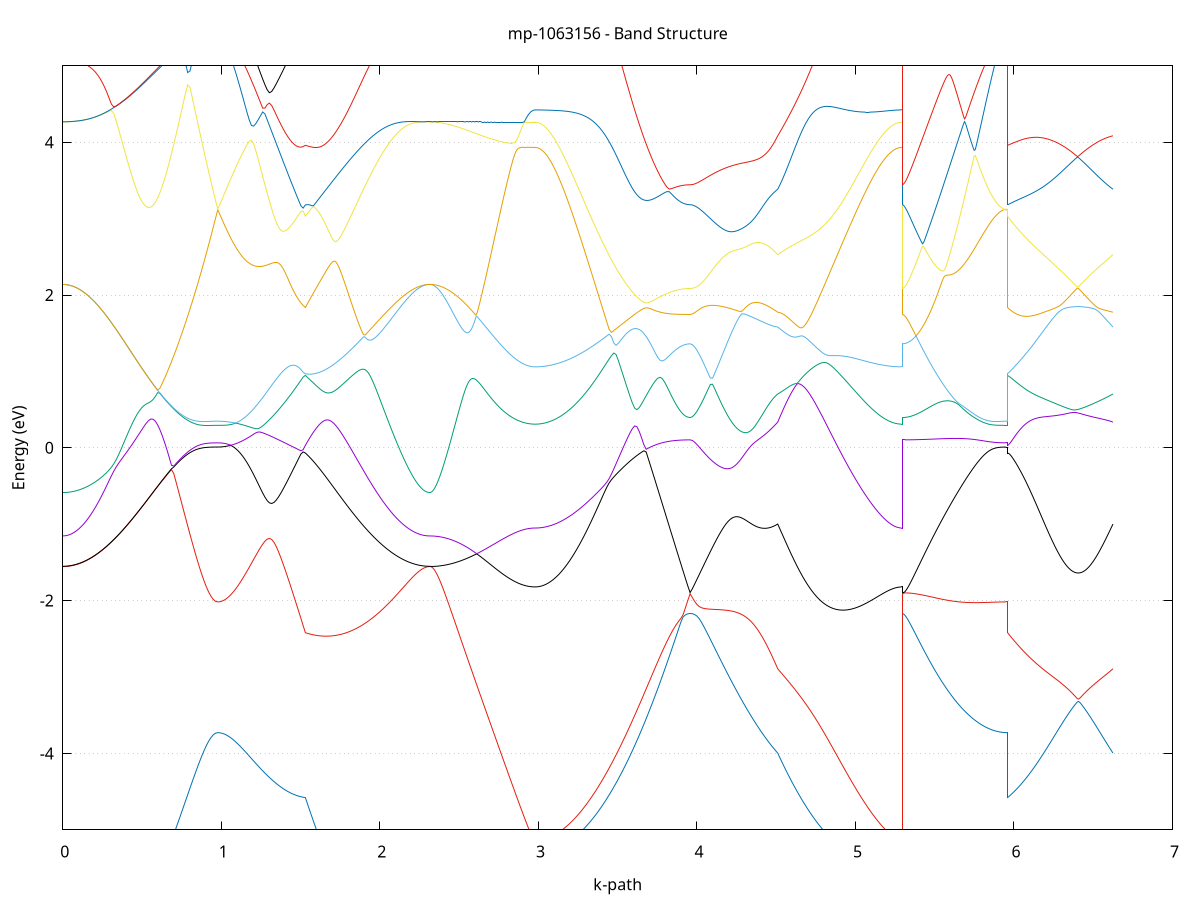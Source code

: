 set title 'mp-1063156 - Band Structure'
set xlabel 'k-path'
set ylabel 'Energy (eV)'
set grid y
set yrange [-5:5]
set terminal png size 800,600
set output 'mp-1063156_bands_gnuplot.png'
plot '-' using 1:2 with lines notitle, '-' using 1:2 with lines notitle, '-' using 1:2 with lines notitle, '-' using 1:2 with lines notitle, '-' using 1:2 with lines notitle, '-' using 1:2 with lines notitle, '-' using 1:2 with lines notitle, '-' using 1:2 with lines notitle, '-' using 1:2 with lines notitle, '-' using 1:2 with lines notitle, '-' using 1:2 with lines notitle, '-' using 1:2 with lines notitle, '-' using 1:2 with lines notitle, '-' using 1:2 with lines notitle, '-' using 1:2 with lines notitle, '-' using 1:2 with lines notitle, '-' using 1:2 with lines notitle, '-' using 1:2 with lines notitle, '-' using 1:2 with lines notitle, '-' using 1:2 with lines notitle, '-' using 1:2 with lines notitle, '-' using 1:2 with lines notitle, '-' using 1:2 with lines notitle, '-' using 1:2 with lines notitle
0.000000 -25.382795
0.014588 -25.382795
0.029175 -25.382595
0.043763 -25.382395
0.058351 -25.382095
0.072938 -25.381795
0.087526 -25.381295
0.102114 -25.380795
0.116702 -25.380095
0.131289 -25.379395
0.145877 -25.378695
0.160465 -25.377795
0.175052 -25.376895
0.189640 -25.375895
0.204228 -25.374795
0.218815 -25.373695
0.233403 -25.372495
0.247991 -25.371195
0.262578 -25.369895
0.277166 -25.368495
0.291754 -25.367095
0.306342 -25.365595
0.320929 -25.364095
0.335517 -25.362495
0.350105 -25.360895
0.364692 -25.359295
0.379280 -25.357595
0.393868 -25.355895
0.408455 -25.354195
0.423043 -25.352395
0.437631 -25.350695
0.452219 -25.348895
0.466806 -25.347195
0.481394 -25.345495
0.495982 -25.343995
0.510569 -25.344995
0.525157 -25.358095
0.539745 -25.373395
0.554332 -25.388795
0.568920 -25.404095
0.583508 -25.419095
0.598095 -25.433895
0.612683 -25.448395
0.627271 -25.462695
0.641859 -25.476495
0.656446 -25.489995
0.671034 -25.503095
0.685622 -25.515795
0.700209 -25.527995
0.714797 -25.539695
0.729385 -25.550895
0.743972 -25.561595
0.758560 -25.571795
0.773148 -25.581395
0.787735 -25.590395
0.802323 -25.598795
0.816911 -25.606695
0.831499 -25.613795
0.846086 -25.620395
0.860674 -25.626195
0.875262 -25.631495
0.889849 -25.635995
0.904437 -25.639895
0.919025 -25.642995
0.933612 -25.645495
0.948200 -25.647295
0.962788 -25.648295
0.977375 -25.648695
0.977375 -25.648695
0.991549 -25.648595
1.005723 -25.648195
1.019896 -25.647595
1.034070 -25.646795
1.048244 -25.645795
1.062417 -25.644495
1.076591 -25.642995
1.090765 -25.641295
1.104938 -25.639295
1.119112 -25.637095
1.133286 -25.634695
1.147459 -25.632095
1.161633 -25.629195
1.175807 -25.626095
1.189980 -25.622795
1.204154 -25.619295
1.218328 -25.615595
1.232501 -25.611595
1.246675 -25.607495
1.260848 -25.603095
1.275022 -25.598595
1.289196 -25.593795
1.303369 -25.588795
1.317543 -25.583695
1.331717 -25.578295
1.345890 -25.572795
1.360064 -25.567095
1.374238 -25.561195
1.388411 -25.555095
1.402585 -25.548795
1.416759 -25.542395
1.430932 -25.535795
1.445106 -25.528995
1.459280 -25.522095
1.473453 -25.515095
1.487627 -25.507895
1.501801 -25.500495
1.515974 -25.492995
1.530148 -25.485395
1.530148 -25.485395
1.540334 -25.477495
1.550521 -25.469595
1.560707 -25.461495
1.570893 -25.453295
1.581080 -25.444895
1.591266 -25.436495
1.601453 -25.427995
1.611639 -25.419395
1.621825 -25.410695
1.632012 -25.401895
1.642198 -25.392995
1.652384 -25.384095
1.662571 -25.375195
1.672757 -25.366295
1.682944 -25.357395
1.693130 -25.349195
1.703316 -25.345295
1.713503 -25.345495
1.723689 -25.346195
1.733876 -25.347095
1.744062 -25.348095
1.754248 -25.348995
1.764435 -25.349995
1.774621 -25.350995
1.784808 -25.351995
1.794994 -25.352995
1.805180 -25.353895
1.815367 -25.354895
1.825553 -25.355895
1.835739 -25.356795
1.845926 -25.357795
1.856112 -25.358695
1.866299 -25.359695
1.876485 -25.360595
1.886671 -25.361495
1.896858 -25.362395
1.907044 -25.363295
1.917231 -25.364195
1.927417 -25.364995
1.937603 -25.365895
1.947790 -25.366695
1.957976 -25.367495
1.968163 -25.368295
1.978349 -25.369095
1.988535 -25.369895
1.998722 -25.370595
2.008908 -25.371395
2.019094 -25.372095
2.029281 -25.372795
2.039467 -25.373395
2.049654 -25.374095
2.059840 -25.374695
2.070026 -25.375295
2.080213 -25.375895
2.090399 -25.376495
2.100586 -25.376995
2.110772 -25.377595
2.120958 -25.378095
2.131145 -25.378495
2.141331 -25.378995
2.151518 -25.379395
2.161704 -25.379795
2.171890 -25.380195
2.182077 -25.380595
2.192263 -25.380895
2.202449 -25.381195
2.212636 -25.381495
2.222822 -25.381695
2.233009 -25.381895
2.243195 -25.382095
2.253381 -25.382295
2.263568 -25.382495
2.273754 -25.382595
2.283941 -25.382695
2.294127 -25.382695
2.304313 -25.382795
2.314500 -25.382795
2.314500 -25.382795
2.321287 -25.382795
2.328075 -25.382795
2.334862 -25.382795
2.341650 -25.382795
2.348437 -25.382795
2.355224 -25.382795
2.362012 -25.382795
2.368799 -25.382795
2.375587 -25.382795
2.382374 -25.382795
2.389162 -25.382795
2.395949 -25.382795
2.402737 -25.382795
2.409524 -25.382795
2.416311 -25.382895
2.423099 -25.382895
2.429886 -25.382895
2.436674 -25.382895
2.443461 -25.382895
2.450249 -25.382895
2.457036 -25.382895
2.463824 -25.382895
2.470611 -25.382995
2.477399 -25.382995
2.484186 -25.382995
2.490973 -25.382995
2.497761 -25.382995
2.504548 -25.383095
2.511336 -25.383095
2.518123 -25.383095
2.524911 -25.383195
2.531698 -25.383195
2.538486 -25.383195
2.545273 -25.383295
2.552060 -25.383295
2.558848 -25.383395
2.565635 -25.383395
2.572423 -25.383395
2.579210 -25.383495
2.585998 -25.383495
2.592785 -25.383595
2.599573 -25.383595
2.606360 -25.383695
2.613147 -25.383795
2.619935 -25.383795
2.626722 -25.383895
2.633510 -25.383895
2.640297 -25.383995
2.647085 -25.383995
2.653872 -25.384095
2.660660 -25.384195
2.667447 -25.384195
2.674235 -25.384295
2.681022 -25.384295
2.687809 -25.384395
2.694597 -25.384495
2.701384 -25.384495
2.708172 -25.384595
2.714959 -25.384595
2.721747 -25.384695
2.728534 -25.384795
2.735322 -25.384795
2.742109 -25.384895
2.748896 -25.384895
2.755684 -25.384995
2.762471 -25.385095
2.769259 -25.385095
2.776046 -25.385195
2.782834 -25.385195
2.789621 -25.385295
2.796409 -25.385295
2.803196 -25.385395
2.809983 -25.385395
2.816771 -25.385495
2.823558 -25.385495
2.830346 -25.385495
2.837133 -25.385595
2.843921 -25.385595
2.850708 -25.385695
2.857496 -25.385695
2.864283 -25.385695
2.871071 -25.385795
2.877858 -25.385795
2.884645 -25.385795
2.891433 -25.385795
2.898220 -25.385895
2.905008 -25.385895
2.911795 -25.385895
2.918583 -25.385895
2.925370 -25.385995
2.932158 -25.385995
2.938945 -25.385995
2.945732 -25.385995
2.952520 -25.385995
2.959307 -25.385995
2.966095 -25.385995
2.972882 -25.385995
2.979670 -25.385995
2.979670 -25.385995
2.994257 -25.385995
3.008845 -25.385895
3.023433 -25.385595
3.038020 -25.385295
3.052608 -25.384995
3.067196 -25.384495
3.081784 -25.383895
3.096371 -25.383295
3.110959 -25.382595
3.125547 -25.381795
3.140134 -25.380995
3.154722 -25.379995
3.169310 -25.378995
3.183897 -25.377895
3.198485 -25.376795
3.213073 -25.375595
3.227660 -25.374295
3.242248 -25.372995
3.256836 -25.371595
3.271424 -25.370095
3.286011 -25.368595
3.300599 -25.367095
3.315187 -25.365495
3.329774 -25.363895
3.344362 -25.362195
3.358950 -25.360495
3.373537 -25.358795
3.388125 -25.356995
3.402713 -25.355195
3.417301 -25.353395
3.431888 -25.351595
3.446476 -25.349795
3.461064 -25.347995
3.475651 -25.346295
3.490239 -25.345895
3.504827 -25.357895
3.519414 -25.373195
3.534002 -25.388595
3.548590 -25.403895
3.563177 -25.418895
3.577765 -25.433695
3.592353 -25.448195
3.606941 -25.462495
3.621528 -25.476295
3.636116 -25.489795
3.650704 -25.502895
3.665291 -25.515495
3.679879 -25.527695
3.694467 -25.539495
3.709054 -25.550695
3.723642 -25.561395
3.738230 -25.571595
3.752817 -25.581195
3.767405 -25.590195
3.781993 -25.598595
3.796581 -25.606395
3.811168 -25.613595
3.825756 -25.620095
3.840344 -25.625995
3.854931 -25.631195
3.869519 -25.635795
3.884107 -25.639595
3.898694 -25.642795
3.913282 -25.645195
3.927870 -25.646995
3.942457 -25.648095
3.957045 -25.648395
3.957045 -25.648395
3.971219 -25.648295
3.985392 -25.647995
3.999566 -25.647395
4.013740 -25.646595
4.027913 -25.645495
4.042087 -25.644195
4.056261 -25.642695
4.070434 -25.640995
4.084608 -25.639095
4.098782 -25.636895
4.112955 -25.634495
4.127129 -25.631795
4.141303 -25.628995
4.155476 -25.625895
4.169650 -25.622595
4.183824 -25.619095
4.197997 -25.615395
4.212171 -25.611395
4.226345 -25.607295
4.240518 -25.602895
4.254692 -25.598395
4.268865 -25.593595
4.283039 -25.588695
4.297213 -25.583495
4.311386 -25.578195
4.325560 -25.572695
4.339734 -25.566895
4.353907 -25.560995
4.368081 -25.554995
4.382255 -25.548695
4.396428 -25.542295
4.410602 -25.535695
4.424776 -25.528995
4.438949 -25.522095
4.453123 -25.514995
4.467297 -25.507795
4.481470 -25.500495
4.495644 -25.492995
4.509818 -25.485295
4.509818 -25.485295
4.520004 -25.477495
4.530190 -25.469495
4.540377 -25.461395
4.550563 -25.453195
4.560749 -25.444895
4.570936 -25.436495
4.581122 -25.427895
4.591309 -25.419295
4.601495 -25.410595
4.611681 -25.401795
4.621868 -25.392995
4.632054 -25.384095
4.642241 -25.375195
4.652427 -25.366195
4.662613 -25.357395
4.672800 -25.349095
4.682986 -25.344495
4.693173 -25.344295
4.703359 -25.345195
4.713545 -25.346295
4.723732 -25.347295
4.733918 -25.348395
4.744104 -25.349495
4.754291 -25.350595
4.764477 -25.351695
4.774664 -25.352795
4.784850 -25.353795
4.795036 -25.354895
4.805223 -25.355995
4.815409 -25.356995
4.825596 -25.358095
4.835782 -25.359095
4.845968 -25.360195
4.856155 -25.361195
4.866341 -25.362195
4.876528 -25.363195
4.886714 -25.364195
4.896900 -25.365195
4.907087 -25.366095
4.917273 -25.367095
4.927459 -25.367995
4.937646 -25.368895
4.947832 -25.369795
4.958019 -25.370695
4.968205 -25.371495
4.978391 -25.372395
4.988578 -25.373195
4.998764 -25.373995
5.008951 -25.374795
5.019137 -25.375495
5.029323 -25.376195
5.039510 -25.376995
5.049696 -25.377595
5.059883 -25.378295
5.070069 -25.378895
5.080255 -25.379595
5.090442 -25.380095
5.100628 -25.380695
5.110814 -25.381195
5.121001 -25.381695
5.131187 -25.382195
5.141374 -25.382695
5.151560 -25.383095
5.161746 -25.383495
5.171933 -25.383895
5.182119 -25.384195
5.192306 -25.384495
5.202492 -25.384795
5.212678 -25.385095
5.222865 -25.385295
5.233051 -25.385495
5.243238 -25.385595
5.253424 -25.385795
5.263610 -25.385895
5.273797 -25.385995
5.283983 -25.385995
5.294169 -25.385995
5.294169 -25.648395
5.300957 -25.648395
5.307744 -25.648395
5.314532 -25.648395
5.321319 -25.648395
5.328107 -25.648395
5.334894 -25.648395
5.341682 -25.648395
5.348469 -25.648395
5.355256 -25.648395
5.362044 -25.648395
5.368831 -25.648395
5.375619 -25.648395
5.382406 -25.648395
5.389194 -25.648395
5.395981 -25.648395
5.402769 -25.648395
5.409556 -25.648395
5.416344 -25.648395
5.423131 -25.648395
5.429918 -25.648395
5.436706 -25.648395
5.443493 -25.648395
5.450281 -25.648395
5.457068 -25.648495
5.463856 -25.648495
5.470643 -25.648495
5.477431 -25.648495
5.484218 -25.648495
5.491005 -25.648495
5.497793 -25.648495
5.504580 -25.648495
5.511368 -25.648495
5.518155 -25.648495
5.524943 -25.648495
5.531730 -25.648495
5.538518 -25.648495
5.545305 -25.648495
5.552092 -25.648495
5.558880 -25.648495
5.565667 -25.648495
5.572455 -25.648495
5.579242 -25.648495
5.586030 -25.648495
5.592817 -25.648495
5.599605 -25.648495
5.606392 -25.648495
5.613180 -25.648495
5.619967 -25.648495
5.626754 -25.648495
5.633542 -25.648495
5.640329 -25.648595
5.647117 -25.648595
5.653904 -25.648595
5.660692 -25.648595
5.667479 -25.648595
5.674267 -25.648595
5.681054 -25.648595
5.687841 -25.648595
5.694629 -25.648595
5.701416 -25.648595
5.708204 -25.648595
5.714991 -25.648595
5.721779 -25.648595
5.728566 -25.648595
5.735354 -25.648595
5.742141 -25.648595
5.748928 -25.648595
5.755716 -25.648595
5.762503 -25.648595
5.769291 -25.648595
5.776078 -25.648595
5.782866 -25.648595
5.789653 -25.648595
5.796441 -25.648595
5.803228 -25.648595
5.810016 -25.648595
5.816803 -25.648595
5.823590 -25.648595
5.830378 -25.648695
5.837165 -25.648695
5.843953 -25.648695
5.850740 -25.648695
5.857528 -25.648695
5.864315 -25.648695
5.871103 -25.648695
5.877890 -25.648695
5.884677 -25.648695
5.891465 -25.648695
5.898252 -25.648695
5.905040 -25.648695
5.911827 -25.648695
5.918615 -25.648695
5.925402 -25.648695
5.932190 -25.648695
5.938977 -25.648695
5.945765 -25.648695
5.952552 -25.648695
5.959339 -25.648695
5.959339 -25.485395
5.966127 -25.485395
5.972914 -25.485395
5.979702 -25.485395
5.986489 -25.485395
5.993277 -25.485395
6.000064 -25.485395
6.006852 -25.485395
6.013639 -25.485395
6.020426 -25.485395
6.027214 -25.485395
6.034001 -25.485395
6.040789 -25.485395
6.047576 -25.485395
6.054364 -25.485395
6.061151 -25.485395
6.067939 -25.485395
6.074726 -25.485395
6.081513 -25.485395
6.088301 -25.485395
6.095088 -25.485395
6.101876 -25.485395
6.108663 -25.485395
6.115451 -25.485395
6.122238 -25.485395
6.129026 -25.485295
6.135813 -25.485295
6.142601 -25.485295
6.149388 -25.485295
6.156175 -25.485295
6.162963 -25.485295
6.169750 -25.485295
6.176538 -25.485295
6.183325 -25.485295
6.190113 -25.485295
6.196900 -25.485295
6.203688 -25.485295
6.210475 -25.485295
6.217262 -25.485295
6.224050 -25.485295
6.230837 -25.485295
6.237625 -25.485295
6.244412 -25.485295
6.251200 -25.485295
6.257987 -25.485295
6.264775 -25.485295
6.271562 -25.485295
6.278349 -25.485295
6.285137 -25.485295
6.291924 -25.485295
6.298712 -25.485295
6.305499 -25.485295
6.312287 -25.485295
6.319074 -25.485295
6.325862 -25.485295
6.332649 -25.485295
6.339437 -25.485295
6.346224 -25.485295
6.353011 -25.485295
6.359799 -25.485295
6.366586 -25.485295
6.373374 -25.485295
6.380161 -25.485295
6.386949 -25.485295
6.393736 -25.485295
6.400524 -25.485295
6.407311 -25.485295
6.414098 -25.485295
6.420886 -25.485295
6.427673 -25.485295
6.434461 -25.485295
6.441248 -25.485295
6.448036 -25.485295
6.454823 -25.485295
6.461611 -25.485295
6.468398 -25.485295
6.475185 -25.485295
6.481973 -25.485295
6.488760 -25.485295
6.495548 -25.485295
6.502335 -25.485295
6.509123 -25.485295
6.515910 -25.485295
6.522698 -25.485295
6.529485 -25.485295
6.536273 -25.485295
6.543060 -25.485295
6.549847 -25.485295
6.556635 -25.485295
6.563422 -25.485295
6.570210 -25.485295
6.576997 -25.485295
6.583785 -25.485295
6.590572 -25.485295
6.597360 -25.485295
6.604147 -25.485295
6.610934 -25.485295
6.617722 -25.485295
6.624509 -25.485295
e
0.000000 -25.381295
0.014588 -25.381195
0.029175 -25.381095
0.043763 -25.380895
0.058351 -25.380595
0.072938 -25.380195
0.087526 -25.379795
0.102114 -25.379195
0.116702 -25.378595
0.131289 -25.377895
0.145877 -25.377095
0.160465 -25.376295
0.175052 -25.375395
0.189640 -25.374395
0.204228 -25.373295
0.218815 -25.372195
0.233403 -25.370995
0.247991 -25.369695
0.262578 -25.368395
0.277166 -25.366995
0.291754 -25.365595
0.306342 -25.364095
0.320929 -25.362595
0.335517 -25.360995
0.350105 -25.359395
0.364692 -25.357695
0.379280 -25.355995
0.393868 -25.354295
0.408455 -25.352595
0.423043 -25.350795
0.437631 -25.348995
0.452219 -25.347195
0.466806 -25.345395
0.481394 -25.343595
0.495982 -25.341795
0.510569 -25.339995
0.525157 -25.338995
0.539745 -25.337495
0.554332 -25.335895
0.568920 -25.334195
0.583508 -25.332395
0.598095 -25.330695
0.612683 -25.329095
0.627271 -25.327395
0.641859 -25.325795
0.656446 -25.324195
0.671034 -25.322695
0.685622 -25.321195
0.700209 -25.319695
0.714797 -25.318295
0.729385 -25.316995
0.743972 -25.315695
0.758560 -25.314495
0.773148 -25.313395
0.787735 -25.312295
0.802323 -25.311295
0.816911 -25.310295
0.831499 -25.309495
0.846086 -25.308695
0.860674 -25.307995
0.875262 -25.307295
0.889849 -25.306795
0.904437 -25.306295
0.919025 -25.305895
0.933612 -25.305595
0.948200 -25.305395
0.962788 -25.305295
0.977375 -25.305295
0.977375 -25.305295
0.991549 -25.305295
1.005723 -25.305295
1.019896 -25.305395
1.034070 -25.305495
1.048244 -25.305695
1.062417 -25.305795
1.076591 -25.306095
1.090765 -25.306295
1.104938 -25.306595
1.119112 -25.306895
1.133286 -25.307195
1.147459 -25.307595
1.161633 -25.307995
1.175807 -25.308395
1.189980 -25.308895
1.204154 -25.309395
1.218328 -25.309895
1.232501 -25.310495
1.246675 -25.310995
1.260848 -25.311595
1.275022 -25.312295
1.289196 -25.312895
1.303369 -25.313595
1.317543 -25.314295
1.331717 -25.314995
1.345890 -25.315795
1.360064 -25.316595
1.374238 -25.317395
1.388411 -25.318195
1.402585 -25.318995
1.416759 -25.319895
1.430932 -25.320795
1.445106 -25.321695
1.459280 -25.322595
1.473453 -25.323495
1.487627 -25.324495
1.501801 -25.325395
1.515974 -25.326395
1.530148 -25.327395
1.530148 -25.327395
1.540334 -25.328295
1.550521 -25.329195
1.560707 -25.330095
1.570893 -25.330995
1.581080 -25.331895
1.591266 -25.332895
1.601453 -25.333795
1.611639 -25.334795
1.621825 -25.335695
1.632012 -25.336695
1.642198 -25.337595
1.652384 -25.338595
1.662571 -25.339495
1.672757 -25.340395
1.682944 -25.341195
1.693130 -25.341195
1.703316 -25.340095
1.713503 -25.341195
1.723689 -25.342295
1.733876 -25.343295
1.744062 -25.344395
1.754248 -25.345395
1.764435 -25.346495
1.774621 -25.347495
1.784808 -25.348595
1.794994 -25.349595
1.805180 -25.350695
1.815367 -25.351695
1.825553 -25.352695
1.835739 -25.353695
1.845926 -25.354695
1.856112 -25.355695
1.866299 -25.356695
1.876485 -25.357695
1.886671 -25.358695
1.896858 -25.359595
1.907044 -25.360595
1.917231 -25.361495
1.927417 -25.362395
1.937603 -25.363295
1.947790 -25.364195
1.957976 -25.365095
1.968163 -25.365895
1.978349 -25.366695
1.988535 -25.367595
1.998722 -25.368295
2.008908 -25.369095
2.019094 -25.369895
2.029281 -25.370595
2.039467 -25.371295
2.049654 -25.371995
2.059840 -25.372695
2.070026 -25.373295
2.080213 -25.373995
2.090399 -25.374595
2.100586 -25.375195
2.110772 -25.375695
2.120958 -25.376195
2.131145 -25.376695
2.141331 -25.377195
2.151518 -25.377695
2.161704 -25.378095
2.171890 -25.378495
2.182077 -25.378895
2.192263 -25.379195
2.202449 -25.379595
2.212636 -25.379895
2.222822 -25.380095
2.233009 -25.380395
2.243195 -25.380595
2.253381 -25.380795
2.263568 -25.380895
2.273754 -25.381095
2.283941 -25.381195
2.294127 -25.381195
2.304313 -25.381295
2.314500 -25.381295
2.314500 -25.381295
2.321287 -25.381295
2.328075 -25.381295
2.334862 -25.381295
2.341650 -25.381295
2.348437 -25.381295
2.355224 -25.381295
2.362012 -25.381295
2.368799 -25.381295
2.375587 -25.381295
2.382374 -25.381395
2.389162 -25.381395
2.395949 -25.381395
2.402737 -25.381395
2.409524 -25.381395
2.416311 -25.381395
2.423099 -25.381495
2.429886 -25.381495
2.436674 -25.381495
2.443461 -25.381495
2.450249 -25.381595
2.457036 -25.381595
2.463824 -25.381595
2.470611 -25.381595
2.477399 -25.381695
2.484186 -25.381695
2.490973 -25.381695
2.497761 -25.381695
2.504548 -25.381795
2.511336 -25.381795
2.518123 -25.381795
2.524911 -25.381795
2.531698 -25.381795
2.538486 -25.381895
2.545273 -25.381895
2.552060 -25.381895
2.558848 -25.381895
2.565635 -25.381895
2.572423 -25.381895
2.579210 -25.381995
2.585998 -25.381995
2.592785 -25.381995
2.599573 -25.381995
2.606360 -25.381995
2.613147 -25.381995
2.619935 -25.381995
2.626722 -25.381995
2.633510 -25.381995
2.640297 -25.381995
2.647085 -25.381995
2.653872 -25.381995
2.660660 -25.381995
2.667447 -25.381995
2.674235 -25.381995
2.681022 -25.381995
2.687809 -25.381995
2.694597 -25.381995
2.701384 -25.381995
2.708172 -25.381995
2.714959 -25.381995
2.721747 -25.381995
2.728534 -25.381995
2.735322 -25.381995
2.742109 -25.381995
2.748896 -25.381995
2.755684 -25.381995
2.762471 -25.381995
2.769259 -25.381995
2.776046 -25.381995
2.782834 -25.381995
2.789621 -25.381995
2.796409 -25.381995
2.803196 -25.381995
2.809983 -25.381995
2.816771 -25.381995
2.823558 -25.381995
2.830346 -25.381995
2.837133 -25.381995
2.843921 -25.381995
2.850708 -25.381995
2.857496 -25.381995
2.864283 -25.381995
2.871071 -25.381995
2.877858 -25.381995
2.884645 -25.381995
2.891433 -25.381995
2.898220 -25.381995
2.905008 -25.381995
2.911795 -25.381995
2.918583 -25.381995
2.925370 -25.381995
2.932158 -25.381995
2.938945 -25.381995
2.945732 -25.381995
2.952520 -25.381995
2.959307 -25.381995
2.966095 -25.381995
2.972882 -25.381995
2.979670 -25.381995
2.979670 -25.381995
2.994257 -25.381995
3.008845 -25.381795
3.023433 -25.381595
3.038020 -25.381295
3.052608 -25.380995
3.067196 -25.380495
3.081784 -25.379995
3.096371 -25.379295
3.110959 -25.378595
3.125547 -25.377895
3.140134 -25.376995
3.154722 -25.376095
3.169310 -25.375095
3.183897 -25.373995
3.198485 -25.372895
3.213073 -25.371695
3.227660 -25.370395
3.242248 -25.369095
3.256836 -25.367695
3.271424 -25.366295
3.286011 -25.364795
3.300599 -25.363295
3.315187 -25.361695
3.329774 -25.360095
3.344362 -25.358395
3.358950 -25.356695
3.373537 -25.354995
3.388125 -25.353295
3.402713 -25.351495
3.417301 -25.349795
3.431888 -25.347995
3.446476 -25.346195
3.461064 -25.344395
3.475651 -25.342795
3.490239 -25.342395
3.504827 -25.342095
3.519414 -25.340395
3.534002 -25.338595
3.548590 -25.336895
3.563177 -25.335095
3.577765 -25.333395
3.592353 -25.331695
3.606941 -25.329995
3.621528 -25.328395
3.636116 -25.326695
3.650704 -25.325195
3.665291 -25.323695
3.679879 -25.322195
3.694467 -25.320795
3.709054 -25.319395
3.723642 -25.318195
3.738230 -25.316895
3.752817 -25.315795
3.767405 -25.314695
3.781993 -25.313595
3.796581 -25.312695
3.811168 -25.311795
3.825756 -25.310995
3.840344 -25.310295
3.854931 -25.309695
3.869519 -25.309095
3.884107 -25.308595
3.898694 -25.308195
3.913282 -25.307895
3.927870 -25.307695
3.942457 -25.307595
3.957045 -25.307495
3.957045 -25.307495
3.971219 -25.307595
3.985392 -25.307595
3.999566 -25.307595
4.013740 -25.307695
4.027913 -25.307795
4.042087 -25.307995
4.056261 -25.308095
4.070434 -25.308295
4.084608 -25.308495
4.098782 -25.308695
4.112955 -25.308995
4.127129 -25.309295
4.141303 -25.309495
4.155476 -25.309895
4.169650 -25.310195
4.183824 -25.310595
4.197997 -25.310995
4.212171 -25.311395
4.226345 -25.311795
4.240518 -25.312295
4.254692 -25.312695
4.268865 -25.313195
4.283039 -25.313795
4.297213 -25.314295
4.311386 -25.314895
4.325560 -25.315495
4.339734 -25.316095
4.353907 -25.316795
4.368081 -25.317495
4.382255 -25.318195
4.396428 -25.318995
4.410602 -25.319895
4.424776 -25.320795
4.438949 -25.321695
4.453123 -25.322595
4.467297 -25.323495
4.481470 -25.324495
4.495644 -25.325495
4.509818 -25.326395
4.509818 -25.326395
4.520004 -25.327295
4.530190 -25.328195
4.540377 -25.329195
4.550563 -25.330095
4.560749 -25.330995
4.570936 -25.331995
4.581122 -25.332895
4.591309 -25.333895
4.601495 -25.334895
4.611681 -25.335895
4.621868 -25.336895
4.632054 -25.337895
4.642241 -25.338895
4.652427 -25.339895
4.662613 -25.340995
4.672800 -25.341995
4.682986 -25.342995
4.693173 -25.344095
4.703359 -25.345095
4.713545 -25.345995
4.723732 -25.346995
4.733918 -25.347895
4.744104 -25.348895
4.754291 -25.349895
4.764477 -25.350895
4.774664 -25.351895
4.784850 -25.352895
4.795036 -25.353895
4.805223 -25.354895
4.815409 -25.355795
4.825596 -25.356795
4.835782 -25.357695
4.845968 -25.358695
4.856155 -25.359595
4.866341 -25.360495
4.876528 -25.361395
4.886714 -25.362295
4.896900 -25.363195
4.907087 -25.364095
4.917273 -25.364895
4.927459 -25.365795
4.937646 -25.366595
4.947832 -25.367395
4.958019 -25.368195
4.968205 -25.368995
4.978391 -25.369695
4.988578 -25.370495
4.998764 -25.371195
5.008951 -25.371895
5.019137 -25.372595
5.029323 -25.373195
5.039510 -25.373895
5.049696 -25.374495
5.059883 -25.375095
5.070069 -25.375595
5.080255 -25.376195
5.090442 -25.376695
5.100628 -25.377195
5.110814 -25.377695
5.121001 -25.378195
5.131187 -25.378595
5.141374 -25.378995
5.151560 -25.379395
5.161746 -25.379695
5.171933 -25.380095
5.182119 -25.380395
5.192306 -25.380695
5.202492 -25.380895
5.212678 -25.381095
5.222865 -25.381295
5.233051 -25.381495
5.243238 -25.381695
5.253424 -25.381795
5.263610 -25.381895
5.273797 -25.381995
5.283983 -25.381995
5.294169 -25.381995
5.294169 -25.307495
5.300957 -25.307495
5.307744 -25.307495
5.314532 -25.307495
5.321319 -25.307495
5.328107 -25.307495
5.334894 -25.307495
5.341682 -25.307495
5.348469 -25.307495
5.355256 -25.307495
5.362044 -25.307495
5.368831 -25.307395
5.375619 -25.307395
5.382406 -25.307395
5.389194 -25.307395
5.395981 -25.307395
5.402769 -25.307295
5.409556 -25.307295
5.416344 -25.307295
5.423131 -25.307295
5.429918 -25.307195
5.436706 -25.307195
5.443493 -25.307195
5.450281 -25.307095
5.457068 -25.307095
5.463856 -25.307095
5.470643 -25.306995
5.477431 -25.306995
5.484218 -25.306995
5.491005 -25.306895
5.497793 -25.306895
5.504580 -25.306895
5.511368 -25.306795
5.518155 -25.306795
5.524943 -25.306695
5.531730 -25.306695
5.538518 -25.306595
5.545305 -25.306595
5.552092 -25.306595
5.558880 -25.306495
5.565667 -25.306495
5.572455 -25.306395
5.579242 -25.306395
5.586030 -25.306295
5.592817 -25.306295
5.599605 -25.306295
5.606392 -25.306195
5.613180 -25.306195
5.619967 -25.306095
5.626754 -25.306095
5.633542 -25.305995
5.640329 -25.305995
5.647117 -25.305995
5.653904 -25.305895
5.660692 -25.305895
5.667479 -25.305795
5.674267 -25.305795
5.681054 -25.305795
5.687841 -25.305695
5.694629 -25.305695
5.701416 -25.305695
5.708204 -25.305595
5.714991 -25.305595
5.721779 -25.305595
5.728566 -25.305595
5.735354 -25.305495
5.742141 -25.305495
5.748928 -25.305495
5.755716 -25.305495
5.762503 -25.305395
5.769291 -25.305395
5.776078 -25.305395
5.782866 -25.305395
5.789653 -25.305395
5.796441 -25.305395
5.803228 -25.305395
5.810016 -25.305295
5.816803 -25.305295
5.823590 -25.305295
5.830378 -25.305295
5.837165 -25.305295
5.843953 -25.305295
5.850740 -25.305295
5.857528 -25.305295
5.864315 -25.305295
5.871103 -25.305295
5.877890 -25.305295
5.884677 -25.305295
5.891465 -25.305295
5.898252 -25.305295
5.905040 -25.305295
5.911827 -25.305295
5.918615 -25.305295
5.925402 -25.305295
5.932190 -25.305295
5.938977 -25.305295
5.945765 -25.305295
5.952552 -25.305295
5.959339 -25.305295
5.959339 -25.327395
5.966127 -25.327395
5.972914 -25.327395
5.979702 -25.327395
5.986489 -25.327495
5.993277 -25.327495
6.000064 -25.327495
6.006852 -25.327495
6.013639 -25.327495
6.020426 -25.327595
6.027214 -25.327595
6.034001 -25.327595
6.040789 -25.327595
6.047576 -25.327595
6.054364 -25.327595
6.061151 -25.327595
6.067939 -25.327595
6.074726 -25.327595
6.081513 -25.327595
6.088301 -25.327595
6.095088 -25.327595
6.101876 -25.327595
6.108663 -25.327595
6.115451 -25.327595
6.122238 -25.327595
6.129026 -25.327595
6.135813 -25.327595
6.142601 -25.327595
6.149388 -25.327595
6.156175 -25.327595
6.162963 -25.327595
6.169750 -25.327595
6.176538 -25.327595
6.183325 -25.327495
6.190113 -25.327495
6.196900 -25.327495
6.203688 -25.327495
6.210475 -25.327495
6.217262 -25.327395
6.224050 -25.327395
6.230837 -25.327395
6.237625 -25.327395
6.244412 -25.327295
6.251200 -25.327295
6.257987 -25.327295
6.264775 -25.327195
6.271562 -25.327195
6.278349 -25.327195
6.285137 -25.327195
6.291924 -25.327095
6.298712 -25.327095
6.305499 -25.326995
6.312287 -25.326995
6.319074 -25.326995
6.325862 -25.326895
6.332649 -25.326895
6.339437 -25.326795
6.346224 -25.326795
6.353011 -25.326795
6.359799 -25.326695
6.366586 -25.326695
6.373374 -25.326595
6.380161 -25.326595
6.386949 -25.326595
6.393736 -25.326495
6.400524 -25.326495
6.407311 -25.326395
6.414098 -25.326395
6.420886 -25.326295
6.427673 -25.326295
6.434461 -25.326295
6.441248 -25.326195
6.448036 -25.326195
6.454823 -25.326195
6.461611 -25.326195
6.468398 -25.326095
6.475185 -25.326095
6.481973 -25.326095
6.488760 -25.326095
6.495548 -25.326095
6.502335 -25.326095
6.509123 -25.326095
6.515910 -25.326095
6.522698 -25.326095
6.529485 -25.326195
6.536273 -25.326195
6.543060 -25.326195
6.549847 -25.326195
6.556635 -25.326195
6.563422 -25.326295
6.570210 -25.326295
6.576997 -25.326295
6.583785 -25.326295
6.590572 -25.326295
6.597360 -25.326395
6.604147 -25.326395
6.610934 -25.326395
6.617722 -25.326395
6.624509 -25.326395
e
0.000000 -24.966895
0.014588 -24.967295
0.029175 -24.968495
0.043763 -24.970395
0.058351 -24.973195
0.072938 -24.976795
0.087526 -24.981095
0.102114 -24.986195
0.116702 -24.991995
0.131289 -24.998495
0.145877 -25.005795
0.160465 -25.013795
0.175052 -25.022395
0.189640 -25.031695
0.204228 -25.041595
0.218815 -25.052095
0.233403 -25.063195
0.247991 -25.074795
0.262578 -25.086995
0.277166 -25.099695
0.291754 -25.112795
0.306342 -25.126295
0.320929 -25.140195
0.335517 -25.154495
0.350105 -25.169095
0.364692 -25.184095
0.379280 -25.199195
0.393868 -25.214595
0.408455 -25.230195
0.423043 -25.245895
0.437631 -25.261695
0.452219 -25.277595
0.466806 -25.293495
0.481394 -25.309395
0.495982 -25.324995
0.510569 -25.338095
0.525157 -25.338195
0.539745 -25.336395
0.554332 -25.334595
0.568920 -25.332795
0.583508 -25.331095
0.598095 -25.329295
0.612683 -25.327595
0.627271 -25.325995
0.641859 -25.324295
0.656446 -25.322795
0.671034 -25.321195
0.685622 -25.319695
0.700209 -25.318295
0.714797 -25.316895
0.729385 -25.315495
0.743972 -25.314295
0.758560 -25.312995
0.773148 -25.311895
0.787735 -25.310795
0.802323 -25.309795
0.816911 -25.308895
0.831499 -25.307995
0.846086 -25.307195
0.860674 -25.306495
0.875262 -25.305895
0.889849 -25.305295
0.904437 -25.304795
0.919025 -25.304395
0.933612 -25.304095
0.948200 -25.303895
0.962788 -25.303795
0.977375 -25.303795
0.977375 -25.303795
0.991549 -25.303795
1.005723 -25.303795
1.019896 -25.303895
1.034070 -25.303995
1.048244 -25.304095
1.062417 -25.304295
1.076591 -25.304395
1.090765 -25.304595
1.104938 -25.304895
1.119112 -25.305095
1.133286 -25.305395
1.147459 -25.305695
1.161633 -25.306095
1.175807 -25.306395
1.189980 -25.306795
1.204154 -25.307195
1.218328 -25.307695
1.232501 -25.308095
1.246675 -25.308595
1.260848 -25.309095
1.275022 -25.309695
1.289196 -25.310195
1.303369 -25.310795
1.317543 -25.311395
1.331717 -25.312095
1.345890 -25.312695
1.360064 -25.313395
1.374238 -25.314095
1.388411 -25.314795
1.402585 -25.315495
1.416759 -25.316295
1.430932 -25.317095
1.445106 -25.317895
1.459280 -25.318695
1.473453 -25.319495
1.487627 -25.320295
1.501801 -25.321195
1.515974 -25.322095
1.530148 -25.322995
1.530148 -25.322995
1.540334 -25.323895
1.550521 -25.324795
1.560707 -25.325795
1.570893 -25.326795
1.581080 -25.327695
1.591266 -25.328695
1.601453 -25.329695
1.611639 -25.330795
1.621825 -25.331795
1.632012 -25.332795
1.642198 -25.333795
1.652384 -25.334895
1.662571 -25.335895
1.672757 -25.336995
1.682944 -25.337995
1.693130 -25.339095
1.703316 -25.336995
1.713503 -25.328595
1.723689 -25.319595
1.733876 -25.310395
1.744062 -25.301195
1.754248 -25.291995
1.764435 -25.282795
1.774621 -25.273495
1.784808 -25.264295
1.794994 -25.255095
1.805180 -25.245895
1.815367 -25.236795
1.825553 -25.227695
1.835739 -25.218695
1.845926 -25.209695
1.856112 -25.200795
1.866299 -25.191895
1.876485 -25.183195
1.886671 -25.174495
1.896858 -25.165895
1.907044 -25.157495
1.917231 -25.149095
1.927417 -25.140795
1.937603 -25.132695
1.947790 -25.124695
1.957976 -25.116795
1.968163 -25.109095
1.978349 -25.101495
1.988535 -25.094095
1.998722 -25.086795
2.008908 -25.079695
2.019094 -25.072695
2.029281 -25.065995
2.039467 -25.059395
2.049654 -25.052995
2.059840 -25.046795
2.070026 -25.040795
2.080213 -25.034995
2.090399 -25.029395
2.100586 -25.023995
2.110772 -25.018895
2.120958 -25.013895
2.131145 -25.009195
2.141331 -25.004695
2.151518 -25.000495
2.161704 -24.996495
2.171890 -24.992695
2.182077 -24.989195
2.192263 -24.985895
2.202449 -24.982895
2.212636 -24.980195
2.222822 -24.977695
2.233009 -24.975395
2.243195 -24.973395
2.253381 -24.971695
2.263568 -24.970195
2.273754 -24.968995
2.283941 -24.968095
2.294127 -24.967395
2.304313 -24.966995
2.314500 -24.966895
2.314500 -24.966895
2.321287 -24.966895
2.328075 -24.966895
2.334862 -24.966895
2.341650 -24.966895
2.348437 -24.966895
2.355224 -24.966895
2.362012 -24.966895
2.368799 -24.966895
2.375587 -24.966895
2.382374 -24.966895
2.389162 -24.966895
2.395949 -24.966895
2.402737 -24.966895
2.409524 -24.966895
2.416311 -24.966895
2.423099 -24.966895
2.429886 -24.966895
2.436674 -24.966895
2.443461 -24.966895
2.450249 -24.966895
2.457036 -24.966895
2.463824 -24.966895
2.470611 -24.966895
2.477399 -24.966895
2.484186 -24.966895
2.490973 -24.966895
2.497761 -24.966895
2.504548 -24.966895
2.511336 -24.966895
2.518123 -24.966895
2.524911 -24.966895
2.531698 -24.966895
2.538486 -24.966895
2.545273 -24.966895
2.552060 -24.966895
2.558848 -24.966895
2.565635 -24.966895
2.572423 -24.966895
2.579210 -24.966895
2.585998 -24.966895
2.592785 -24.966895
2.599573 -24.966895
2.606360 -24.966895
2.613147 -24.966895
2.619935 -24.966895
2.626722 -24.966895
2.633510 -24.966895
2.640297 -24.966895
2.647085 -24.966895
2.653872 -24.966895
2.660660 -24.966895
2.667447 -24.966895
2.674235 -24.966895
2.681022 -24.966895
2.687809 -24.966895
2.694597 -24.966895
2.701384 -24.966895
2.708172 -24.966895
2.714959 -24.966895
2.721747 -24.966895
2.728534 -24.966895
2.735322 -24.966895
2.742109 -24.966895
2.748896 -24.966895
2.755684 -24.966895
2.762471 -24.966895
2.769259 -24.966895
2.776046 -24.966895
2.782834 -24.966895
2.789621 -24.966895
2.796409 -24.966895
2.803196 -24.966895
2.809983 -24.966895
2.816771 -24.966895
2.823558 -24.966895
2.830346 -24.966895
2.837133 -24.966895
2.843921 -24.966895
2.850708 -24.966895
2.857496 -24.966895
2.864283 -24.966895
2.871071 -24.966895
2.877858 -24.966895
2.884645 -24.966895
2.891433 -24.966895
2.898220 -24.966895
2.905008 -24.966895
2.911795 -24.966895
2.918583 -24.966895
2.925370 -24.966895
2.932158 -24.966895
2.938945 -24.966895
2.945732 -24.966895
2.952520 -24.966895
2.959307 -24.966895
2.966095 -24.966895
2.972882 -24.966895
2.979670 -24.966895
2.979670 -24.966895
2.994257 -24.967295
3.008845 -24.968495
3.023433 -24.970395
3.038020 -24.973195
3.052608 -24.976795
3.067196 -24.981095
3.081784 -24.986095
3.096371 -24.991995
3.110959 -24.998495
3.125547 -25.005795
3.140134 -25.013695
3.154722 -25.022395
3.169310 -25.031595
3.183897 -25.041495
3.198485 -25.052095
3.213073 -25.063095
3.227660 -25.074795
3.242248 -25.086895
3.256836 -25.099595
3.271424 -25.112695
3.286011 -25.126195
3.300599 -25.140095
3.315187 -25.154395
3.329774 -25.168995
3.344362 -25.183895
3.358950 -25.199095
3.373537 -25.214495
3.388125 -25.230095
3.402713 -25.245795
3.417301 -25.261595
3.431888 -25.277495
3.446476 -25.293395
3.461064 -25.309295
3.475651 -25.324895
3.490239 -25.337995
3.504827 -25.338395
3.519414 -25.336795
3.534002 -25.335095
3.548590 -25.333295
3.563177 -25.331595
3.577765 -25.329895
3.592353 -25.328195
3.606941 -25.326495
3.621528 -25.324895
3.636116 -25.323295
3.650704 -25.321795
3.665291 -25.320295
3.679879 -25.318795
3.694467 -25.317395
3.709054 -25.316095
3.723642 -25.314795
3.738230 -25.313595
3.752817 -25.312395
3.767405 -25.311295
3.781993 -25.310295
3.796581 -25.309395
3.811168 -25.308495
3.825756 -25.307695
3.840344 -25.306995
3.854931 -25.306395
3.869519 -25.305795
3.884107 -25.305395
3.898694 -25.304995
3.913282 -25.304695
3.927870 -25.304495
3.942457 -25.304295
3.957045 -25.304295
3.957045 -25.304295
3.971219 -25.304295
3.985392 -25.304395
3.999566 -25.304395
4.013740 -25.304595
4.027913 -25.304695
4.042087 -25.304895
4.056261 -25.305095
4.070434 -25.305295
4.084608 -25.305595
4.098782 -25.305895
4.112955 -25.306295
4.127129 -25.306595
4.141303 -25.306995
4.155476 -25.307495
4.169650 -25.307895
4.183824 -25.308395
4.197997 -25.308895
4.212171 -25.309495
4.226345 -25.309995
4.240518 -25.310595
4.254692 -25.311295
4.268865 -25.311895
4.283039 -25.312595
4.297213 -25.313295
4.311386 -25.313995
4.325560 -25.314695
4.339734 -25.315495
4.353907 -25.316295
4.368081 -25.316995
4.382255 -25.317795
4.396428 -25.318495
4.410602 -25.319195
4.424776 -25.319995
4.438949 -25.320695
4.453123 -25.321495
4.467297 -25.322195
4.481470 -25.322995
4.495644 -25.323795
4.509818 -25.324695
4.509818 -25.324695
4.520004 -25.325595
4.530190 -25.326595
4.540377 -25.327595
4.550563 -25.328595
4.560749 -25.329595
4.570936 -25.330595
4.581122 -25.331695
4.591309 -25.332695
4.601495 -25.333695
4.611681 -25.334795
4.621868 -25.335795
4.632054 -25.336795
4.642241 -25.337895
4.652427 -25.338795
4.662613 -25.339595
4.672800 -25.339795
4.682986 -25.336295
4.693173 -25.328295
4.703359 -25.319395
4.713545 -25.310295
4.723732 -25.301095
4.733918 -25.291895
4.744104 -25.282595
4.754291 -25.273395
4.764477 -25.264195
4.774664 -25.254995
4.784850 -25.245795
4.795036 -25.236695
4.805223 -25.227595
4.815409 -25.218595
4.825596 -25.209595
4.835782 -25.200695
4.845968 -25.191895
4.856155 -25.183095
4.866341 -25.174395
4.876528 -25.165895
4.886714 -25.157395
4.896900 -25.148995
4.907087 -25.140795
4.917273 -25.132595
4.927459 -25.124595
4.937646 -25.116695
4.947832 -25.108995
4.958019 -25.101395
4.968205 -25.093995
4.978391 -25.086695
4.988578 -25.079595
4.998764 -25.072695
5.008951 -25.065895
5.019137 -25.059295
5.029323 -25.052895
5.039510 -25.046695
5.049696 -25.040795
5.059883 -25.034995
5.070069 -25.029395
5.080255 -25.023995
5.090442 -25.018795
5.100628 -25.013895
5.110814 -25.009195
5.121001 -25.004695
5.131187 -25.000495
5.141374 -24.996495
5.151560 -24.992695
5.161746 -24.989195
5.171933 -24.985895
5.182119 -24.982895
5.192306 -24.980195
5.202492 -24.977595
5.212678 -24.975395
5.222865 -24.973395
5.233051 -24.971695
5.243238 -24.970195
5.253424 -24.968995
5.263610 -24.968095
5.273797 -24.967395
5.283983 -24.966995
5.294169 -24.966895
5.294169 -25.304295
5.300957 -25.304295
5.307744 -25.304295
5.314532 -25.304295
5.321319 -25.304295
5.328107 -25.304295
5.334894 -25.304295
5.341682 -25.304295
5.348469 -25.304295
5.355256 -25.304295
5.362044 -25.304295
5.368831 -25.304295
5.375619 -25.304295
5.382406 -25.304295
5.389194 -25.304295
5.395981 -25.304295
5.402769 -25.304295
5.409556 -25.304295
5.416344 -25.304295
5.423131 -25.304295
5.429918 -25.304295
5.436706 -25.304295
5.443493 -25.304295
5.450281 -25.304295
5.457068 -25.304295
5.463856 -25.304295
5.470643 -25.304295
5.477431 -25.304295
5.484218 -25.304295
5.491005 -25.304295
5.497793 -25.304295
5.504580 -25.304395
5.511368 -25.304395
5.518155 -25.304395
5.524943 -25.304395
5.531730 -25.304395
5.538518 -25.304395
5.545305 -25.304395
5.552092 -25.304395
5.558880 -25.304395
5.565667 -25.304395
5.572455 -25.304395
5.579242 -25.304395
5.586030 -25.304395
5.592817 -25.304395
5.599605 -25.304395
5.606392 -25.304395
5.613180 -25.304395
5.619967 -25.304395
5.626754 -25.304395
5.633542 -25.304395
5.640329 -25.304395
5.647117 -25.304295
5.653904 -25.304295
5.660692 -25.304295
5.667479 -25.304295
5.674267 -25.304295
5.681054 -25.304295
5.687841 -25.304295
5.694629 -25.304295
5.701416 -25.304295
5.708204 -25.304295
5.714991 -25.304295
5.721779 -25.304195
5.728566 -25.304195
5.735354 -25.304195
5.742141 -25.304195
5.748928 -25.304195
5.755716 -25.304195
5.762503 -25.304095
5.769291 -25.304095
5.776078 -25.304095
5.782866 -25.304095
5.789653 -25.304095
5.796441 -25.304095
5.803228 -25.303995
5.810016 -25.303995
5.816803 -25.303995
5.823590 -25.303995
5.830378 -25.303995
5.837165 -25.303895
5.843953 -25.303895
5.850740 -25.303895
5.857528 -25.303895
5.864315 -25.303895
5.871103 -25.303895
5.877890 -25.303795
5.884677 -25.303795
5.891465 -25.303795
5.898252 -25.303795
5.905040 -25.303795
5.911827 -25.303795
5.918615 -25.303795
5.925402 -25.303795
5.932190 -25.303795
5.938977 -25.303795
5.945765 -25.303795
5.952552 -25.303795
5.959339 -25.303795
5.959339 -25.322995
5.966127 -25.322995
5.972914 -25.322995
5.979702 -25.322995
5.986489 -25.322995
5.993277 -25.322995
6.000064 -25.322995
6.006852 -25.322995
6.013639 -25.322995
6.020426 -25.322995
6.027214 -25.322995
6.034001 -25.322995
6.040789 -25.322995
6.047576 -25.322995
6.054364 -25.323095
6.061151 -25.323095
6.067939 -25.323095
6.074726 -25.323095
6.081513 -25.323095
6.088301 -25.323095
6.095088 -25.323195
6.101876 -25.323195
6.108663 -25.323195
6.115451 -25.323195
6.122238 -25.323295
6.129026 -25.323295
6.135813 -25.323295
6.142601 -25.323395
6.149388 -25.323395
6.156175 -25.323395
6.162963 -25.323495
6.169750 -25.323495
6.176538 -25.323495
6.183325 -25.323595
6.190113 -25.323595
6.196900 -25.323595
6.203688 -25.323695
6.210475 -25.323695
6.217262 -25.323795
6.224050 -25.323795
6.230837 -25.323795
6.237625 -25.323895
6.244412 -25.323895
6.251200 -25.323995
6.257987 -25.323995
6.264775 -25.324095
6.271562 -25.324095
6.278349 -25.324195
6.285137 -25.324195
6.291924 -25.324295
6.298712 -25.324295
6.305499 -25.324295
6.312287 -25.324395
6.319074 -25.324395
6.325862 -25.324495
6.332649 -25.324495
6.339437 -25.324595
6.346224 -25.324595
6.353011 -25.324695
6.359799 -25.324695
6.366586 -25.324795
6.373374 -25.324795
6.380161 -25.324895
6.386949 -25.324895
6.393736 -25.324995
6.400524 -25.324995
6.407311 -25.324995
6.414098 -25.325095
6.420886 -25.325095
6.427673 -25.325195
6.434461 -25.325195
6.441248 -25.325195
6.448036 -25.325195
6.454823 -25.325295
6.461611 -25.325295
6.468398 -25.325295
6.475185 -25.325295
6.481973 -25.325295
6.488760 -25.325295
6.495548 -25.325295
6.502335 -25.325295
6.509123 -25.325295
6.515910 -25.325195
6.522698 -25.325195
6.529485 -25.325195
6.536273 -25.325195
6.543060 -25.325095
6.549847 -25.325095
6.556635 -25.325095
6.563422 -25.324995
6.570210 -25.324995
6.576997 -25.324895
6.583785 -25.324895
6.590572 -25.324895
6.597360 -25.324795
6.604147 -25.324795
6.610934 -25.324695
6.617722 -25.324695
6.624509 -25.324695
e
0.000000 -9.291095
0.014588 -9.290895
0.029175 -9.290095
0.043763 -9.288795
0.058351 -9.287095
0.072938 -9.284795
0.087526 -9.281995
0.102114 -9.278795
0.116702 -9.275095
0.131289 -9.270895
0.145877 -9.266295
0.160465 -9.261195
0.175052 -9.255695
0.189640 -9.249895
0.204228 -9.243595
0.218815 -9.236995
0.233403 -9.229995
0.247991 -9.222695
0.262578 -9.215195
0.277166 -9.207295
0.291754 -9.199195
0.306342 -9.190795
0.320929 -9.182195
0.335517 -9.173395
0.350105 -9.164495
0.364692 -9.155395
0.379280 -9.146095
0.393868 -9.136795
0.408455 -9.127395
0.423043 -9.117895
0.437631 -9.108395
0.452219 -9.098895
0.466806 -9.089395
0.481394 -9.079895
0.495982 -9.070395
0.510569 -9.060995
0.525157 -9.051695
0.539745 -9.042495
0.554332 -9.033495
0.568920 -9.024495
0.583508 -9.015795
0.598095 -9.007095
0.612683 -8.998695
0.627271 -8.990495
0.641859 -8.987795
0.656446 -8.992695
0.671034 -8.997795
0.685622 -9.002895
0.700209 -9.008095
0.714797 -9.013095
0.729385 -9.018095
0.743972 -9.022895
0.758560 -9.027495
0.773148 -9.031895
0.787735 -9.036095
0.802323 -9.039995
0.816911 -9.043695
0.831499 -9.047095
0.846086 -9.050195
0.860674 -9.052995
0.875262 -9.055495
0.889849 -9.057595
0.904437 -9.059495
0.919025 -9.060995
0.933612 -9.062195
0.948200 -9.063095
0.962788 -9.063595
0.977375 -9.063695
0.977375 -9.063695
0.991549 -9.063795
1.005723 -9.063795
1.019896 -9.063995
1.034070 -9.064095
1.048244 -9.064295
1.062417 -9.064595
1.076591 -9.064895
1.090765 -9.065195
1.104938 -9.065495
1.119112 -9.065795
1.133286 -9.066095
1.147459 -9.066395
1.161633 -9.066795
1.175807 -9.067095
1.189980 -9.067295
1.204154 -9.067595
1.218328 -9.067795
1.232501 -9.067995
1.246675 -9.068095
1.260848 -9.068195
1.275022 -9.068295
1.289196 -9.068295
1.303369 -9.068295
1.317543 -9.068295
1.331717 -9.068295
1.345890 -9.068295
1.360064 -9.068295
1.374238 -9.068295
1.388411 -9.068395
1.402585 -9.069095
1.416759 -9.074495
1.430932 -9.080195
1.445106 -9.085995
1.459280 -9.091895
1.473453 -9.097895
1.487627 -9.103995
1.501801 -9.109995
1.515974 -9.115995
1.530148 -9.121895
1.530148 -9.121895
1.540334 -9.120295
1.550521 -9.118695
1.560707 -9.117095
1.570893 -9.115395
1.581080 -9.113695
1.591266 -9.111995
1.601453 -9.110195
1.611639 -9.108395
1.621825 -9.106495
1.632012 -9.104695
1.642198 -9.102795
1.652384 -9.100895
1.662571 -9.098895
1.672757 -9.096995
1.682944 -9.094995
1.693130 -9.093095
1.703316 -9.091195
1.713503 -9.089295
1.723689 -9.087495
1.733876 -9.085795
1.744062 -9.084195
1.754248 -9.082795
1.764435 -9.081795
1.774621 -9.081395
1.784808 -9.081795
1.794994 -9.083395
1.805180 -9.086395
1.815367 -9.090495
1.825553 -9.095495
1.835739 -9.100995
1.845926 -9.106895
1.856112 -9.113095
1.866299 -9.119295
1.876485 -9.125695
1.886671 -9.131995
1.896858 -9.138395
1.907044 -9.144795
1.917231 -9.151095
1.927417 -9.157295
1.937603 -9.163495
1.947790 -9.169595
1.957976 -9.175695
1.968163 -9.181595
1.978349 -9.187495
1.988535 -9.193195
1.998722 -9.198795
2.008908 -9.204295
2.019094 -9.209595
2.029281 -9.214795
2.039467 -9.219895
2.049654 -9.224895
2.059840 -9.229595
2.070026 -9.234295
2.080213 -9.238695
2.090399 -9.243095
2.100586 -9.247195
2.110772 -9.251195
2.120958 -9.254995
2.131145 -9.258595
2.141331 -9.262095
2.151518 -9.265295
2.161704 -9.268395
2.171890 -9.271295
2.182077 -9.273995
2.192263 -9.276495
2.202449 -9.278795
2.212636 -9.280895
2.222822 -9.282895
2.233009 -9.284595
2.243195 -9.286095
2.253381 -9.287495
2.263568 -9.288595
2.273754 -9.289495
2.283941 -9.290195
2.294127 -9.290695
2.304313 -9.290995
2.314500 -9.291095
2.314500 -9.291095
2.321287 -9.291095
2.328075 -9.290995
2.334862 -9.290895
2.341650 -9.290795
2.348437 -9.290595
2.355224 -9.290295
2.362012 -9.289995
2.368799 -9.289695
2.375587 -9.289295
2.382374 -9.288895
2.389162 -9.288395
2.395949 -9.287895
2.402737 -9.287395
2.409524 -9.286795
2.416311 -9.286195
2.423099 -9.285495
2.429886 -9.284795
2.436674 -9.284095
2.443461 -9.283295
2.450249 -9.282495
2.457036 -9.281695
2.463824 -9.280795
2.470611 -9.279895
2.477399 -9.278995
2.484186 -9.277995
2.490973 -9.276995
2.497761 -9.275995
2.504548 -9.274995
2.511336 -9.273895
2.518123 -9.272895
2.524911 -9.271795
2.531698 -9.270695
2.538486 -9.269495
2.545273 -9.268395
2.552060 -9.267195
2.558848 -9.266095
2.565635 -9.264895
2.572423 -9.263695
2.579210 -9.262495
2.585998 -9.261295
2.592785 -9.260095
2.599573 -9.258895
2.606360 -9.257695
2.613147 -9.256495
2.619935 -9.255295
2.626722 -9.254095
2.633510 -9.252895
2.640297 -9.251695
2.647085 -9.250595
2.653872 -9.249395
2.660660 -9.248295
2.667447 -9.247195
2.674235 -9.246095
2.681022 -9.244995
2.687809 -9.243995
2.694597 -9.242995
2.701384 -9.242095
2.708172 -9.241195
2.714959 -9.240395
2.721747 -9.239595
2.728534 -9.238895
2.735322 -9.238295
2.742109 -9.237795
2.748896 -9.237395
2.755684 -9.237095
2.762471 -9.236995
2.769259 -9.236995
2.776046 -9.237195
2.782834 -9.237595
2.789621 -9.238095
2.796409 -9.238795
2.803196 -9.239595
2.809983 -9.240695
2.816771 -9.241795
2.823558 -9.242995
2.830346 -9.244395
2.837133 -9.245795
2.843921 -9.247195
2.850708 -9.248595
2.857496 -9.250095
2.864283 -9.251495
2.871071 -9.252895
2.877858 -9.254295
2.884645 -9.255595
2.891433 -9.256795
2.898220 -9.257995
2.905008 -9.259095
2.911795 -9.260095
2.918583 -9.260995
2.925370 -9.261895
2.932158 -9.262595
2.938945 -9.263295
2.945732 -9.263895
2.952520 -9.264295
2.959307 -9.264695
2.966095 -9.264895
2.972882 -9.265095
2.979670 -9.265095
2.979670 -9.265095
2.994257 -9.264995
3.008845 -9.264695
3.023433 -9.264195
3.038020 -9.263495
3.052608 -9.262595
3.067196 -9.261595
3.081784 -9.260295
3.096371 -9.258895
3.110959 -9.257295
3.125547 -9.255595
3.140134 -9.253795
3.154722 -9.251795
3.169310 -9.249795
3.183897 -9.247595
3.198485 -9.245395
3.213073 -9.243095
3.227660 -9.240695
3.242248 -9.238295
3.256836 -9.235895
3.271424 -9.233295
3.286011 -9.230795
3.300599 -9.228195
3.315187 -9.225695
3.329774 -9.223095
3.344362 -9.220495
3.358950 -9.217895
3.373537 -9.215195
3.388125 -9.212595
3.402713 -9.209995
3.417301 -9.207395
3.431888 -9.204895
3.446476 -9.202295
3.461064 -9.199795
3.475651 -9.197195
3.490239 -9.194795
3.504827 -9.192295
3.519414 -9.189895
3.534002 -9.187495
3.548590 -9.185195
3.563177 -9.182895
3.577765 -9.180595
3.592353 -9.178395
3.606941 -9.176295
3.621528 -9.174195
3.636116 -9.172195
3.650704 -9.170195
3.665291 -9.168295
3.679879 -9.166495
3.694467 -9.164695
3.709054 -9.163095
3.723642 -9.161495
3.738230 -9.159995
3.752817 -9.158495
3.767405 -9.157195
3.781993 -9.155895
3.796581 -9.154795
3.811168 -9.153695
3.825756 -9.152695
3.840344 -9.151895
3.854931 -9.151095
3.869519 -9.150395
3.884107 -9.149795
3.898694 -9.149395
3.913282 -9.148995
3.927870 -9.148695
3.942457 -9.148595
3.957045 -9.148495
3.957045 -9.148495
3.971219 -9.148595
3.985392 -9.148895
3.999566 -9.149295
4.013740 -9.149995
4.027913 -9.150695
4.042087 -9.151695
4.056261 -9.152695
4.070434 -9.153895
4.084608 -9.155095
4.098782 -9.156495
4.112955 -9.157895
4.127129 -9.159295
4.141303 -9.160795
4.155476 -9.162295
4.169650 -9.163795
4.183824 -9.165295
4.197997 -9.166795
4.212171 -9.168195
4.226345 -9.169595
4.240518 -9.170995
4.254692 -9.172195
4.268865 -9.173495
4.283039 -9.174595
4.297213 -9.175695
4.311386 -9.176695
4.325560 -9.177695
4.339734 -9.178495
4.353907 -9.179295
4.368081 -9.179995
4.382255 -9.180595
4.396428 -9.181195
4.410602 -9.181595
4.424776 -9.182095
4.438949 -9.182395
4.453123 -9.182695
4.467297 -9.182995
4.481470 -9.183195
4.495644 -9.183395
4.509818 -9.183595
4.509818 -9.183595
4.520004 -9.184895
4.530190 -9.186195
4.540377 -9.187595
4.550563 -9.188895
4.560749 -9.190295
4.570936 -9.191595
4.581122 -9.192895
4.591309 -9.194195
4.601495 -9.195495
4.611681 -9.196795
4.621868 -9.198095
4.632054 -9.199295
4.642241 -9.200595
4.652427 -9.201795
4.662613 -9.202995
4.672800 -9.204195
4.682986 -9.205395
4.693173 -9.206595
4.703359 -9.207795
4.713545 -9.208895
4.723732 -9.209995
4.733918 -9.211195
4.744104 -9.212295
4.754291 -9.213295
4.764477 -9.214395
4.774664 -9.215495
4.784850 -9.216495
4.795036 -9.217595
4.805223 -9.218595
4.815409 -9.219595
4.825596 -9.220695
4.835782 -9.221695
4.845968 -9.222695
4.856155 -9.223695
4.866341 -9.224695
4.876528 -9.225795
4.886714 -9.226795
4.896900 -9.227895
4.907087 -9.228895
4.917273 -9.229995
4.927459 -9.231095
4.937646 -9.232195
4.947832 -9.233395
4.958019 -9.234495
4.968205 -9.235695
4.978391 -9.236895
4.988578 -9.238095
4.998764 -9.239295
5.008951 -9.240495
5.019137 -9.241795
5.029323 -9.243095
5.039510 -9.244295
5.049696 -9.245595
5.059883 -9.246895
5.070069 -9.248195
5.080255 -9.249395
5.090442 -9.250695
5.100628 -9.251895
5.110814 -9.253095
5.121001 -9.254195
5.131187 -9.255395
5.141374 -9.256495
5.151560 -9.257495
5.161746 -9.258495
5.171933 -9.259395
5.182119 -9.260295
5.192306 -9.261095
5.202492 -9.261895
5.212678 -9.262495
5.222865 -9.263095
5.233051 -9.263695
5.243238 -9.264095
5.253424 -9.264495
5.263610 -9.264795
5.273797 -9.264995
5.283983 -9.265095
5.294169 -9.265095
5.294169 -9.148495
5.300957 -9.148495
5.307744 -9.148295
5.314532 -9.148095
5.321319 -9.147695
5.328107 -9.147295
5.334894 -9.146695
5.341682 -9.146095
5.348469 -9.145295
5.355256 -9.144495
5.362044 -9.143595
5.368831 -9.142595
5.375619 -9.141495
5.382406 -9.140295
5.389194 -9.138995
5.395981 -9.137595
5.402769 -9.136195
5.409556 -9.134695
5.416344 -9.133095
5.423131 -9.131495
5.429918 -9.129795
5.436706 -9.127995
5.443493 -9.126195
5.450281 -9.124395
5.457068 -9.122495
5.463856 -9.120495
5.470643 -9.118595
5.477431 -9.116595
5.484218 -9.114695
5.491005 -9.112795
5.497793 -9.110995
5.504580 -9.109395
5.511368 -9.108295
5.518155 -9.107495
5.524943 -9.106795
5.531730 -9.106195
5.538518 -9.105695
5.545305 -9.105095
5.552092 -9.104495
5.558880 -9.103895
5.565667 -9.103295
5.572455 -9.102695
5.579242 -9.101995
5.586030 -9.101295
5.592817 -9.100595
5.599605 -9.099895
5.606392 -9.099195
5.613180 -9.098395
5.619967 -9.097595
5.626754 -9.096795
5.633542 -9.095995
5.640329 -9.095195
5.647117 -9.094395
5.653904 -9.093495
5.660692 -9.092595
5.667479 -9.091795
5.674267 -9.090895
5.681054 -9.089995
5.687841 -9.089095
5.694629 -9.088095
5.701416 -9.087195
5.708204 -9.086295
5.714991 -9.085295
5.721779 -9.084395
5.728566 -9.083495
5.735354 -9.082495
5.742141 -9.081595
5.748928 -9.080695
5.755716 -9.079795
5.762503 -9.078795
5.769291 -9.077895
5.776078 -9.076995
5.782866 -9.076195
5.789653 -9.075295
5.796441 -9.074395
5.803228 -9.073595
5.810016 -9.072795
5.816803 -9.071995
5.823590 -9.071195
5.830378 -9.070495
5.837165 -9.069795
5.843953 -9.069095
5.850740 -9.068395
5.857528 -9.067795
5.864315 -9.067195
5.871103 -9.066695
5.877890 -9.066195
5.884677 -9.065795
5.891465 -9.065395
5.898252 -9.064995
5.905040 -9.064695
5.911827 -9.064495
5.918615 -9.064295
5.925402 -9.064095
5.932190 -9.063995
5.938977 -9.063895
5.945765 -9.063795
5.952552 -9.063695
5.959339 -9.063695
5.959339 -9.121895
5.966127 -9.123395
5.972914 -9.124995
5.979702 -9.126595
5.986489 -9.128295
5.993277 -9.129995
6.000064 -9.131795
6.006852 -9.133595
6.013639 -9.135495
6.020426 -9.137395
6.027214 -9.139295
6.034001 -9.141295
6.040789 -9.143295
6.047576 -9.145295
6.054364 -9.147295
6.061151 -9.149295
6.067939 -9.151395
6.074726 -9.153395
6.081513 -9.155495
6.088301 -9.157495
6.095088 -9.159595
6.101876 -9.161595
6.108663 -9.163695
6.115451 -9.165695
6.122238 -9.167795
6.129026 -9.169795
6.135813 -9.171795
6.142601 -9.173795
6.149388 -9.175795
6.156175 -9.177795
6.162963 -9.179695
6.169750 -9.181595
6.176538 -9.183495
6.183325 -9.185395
6.190113 -9.187195
6.196900 -9.188995
6.203688 -9.190695
6.210475 -9.192495
6.217262 -9.194195
6.224050 -9.195795
6.230837 -9.197395
6.237625 -9.198995
6.244412 -9.200495
6.251200 -9.201995
6.257987 -9.203395
6.264775 -9.204795
6.271562 -9.206095
6.278349 -9.207395
6.285137 -9.208595
6.291924 -9.209695
6.298712 -9.210795
6.305499 -9.211795
6.312287 -9.212795
6.319074 -9.213695
6.325862 -9.214595
6.332649 -9.215295
6.339437 -9.215995
6.346224 -9.216695
6.353011 -9.217295
6.359799 -9.217795
6.366586 -9.218195
6.373374 -9.218495
6.380161 -9.218795
6.386949 -9.219095
6.393736 -9.219195
6.400524 -9.219295
6.407311 -9.219295
6.414098 -9.219195
6.420886 -9.218995
6.427673 -9.218795
6.434461 -9.218495
6.441248 -9.218095
6.448036 -9.217695
6.454823 -9.217195
6.461611 -9.216595
6.468398 -9.215895
6.475185 -9.215195
6.481973 -9.214395
6.488760 -9.213495
6.495548 -9.212595
6.502335 -9.211595
6.509123 -9.210495
6.515910 -9.209295
6.522698 -9.208095
6.529485 -9.206895
6.536273 -9.205595
6.543060 -9.204195
6.549847 -9.202695
6.556635 -9.201195
6.563422 -9.199695
6.570210 -9.198095
6.576997 -9.196395
6.583785 -9.194695
6.590572 -9.192995
6.597360 -9.191195
6.604147 -9.189295
6.610934 -9.187395
6.617722 -9.185495
6.624509 -9.183595
e
0.000000 -9.021595
0.014588 -9.021195
0.029175 -9.020095
0.043763 -9.018095
0.058351 -9.015295
0.072938 -9.011795
0.087526 -9.007495
0.102114 -9.002395
0.116702 -8.996595
0.131289 -8.990095
0.145877 -8.982795
0.160465 -8.974795
0.175052 -8.966095
0.189640 -8.963395
0.204228 -8.963095
0.218815 -8.962795
0.233403 -8.962495
0.247991 -8.962095
0.262578 -8.961795
0.277166 -8.961495
0.291754 -8.961095
0.306342 -8.960795
0.320929 -8.960495
0.335517 -8.960195
0.350105 -8.959995
0.364692 -8.959695
0.379280 -8.959495
0.393868 -8.959295
0.408455 -8.959195
0.423043 -8.959195
0.437631 -8.959195
0.452219 -8.959395
0.466806 -8.959595
0.481394 -8.960095
0.495982 -8.960695
0.510569 -8.961495
0.525157 -8.962595
0.539745 -8.964095
0.554332 -8.965995
0.568920 -8.968295
0.583508 -8.971295
0.598095 -8.974695
0.612683 -8.978695
0.627271 -8.983095
0.641859 -8.986195
0.656446 -8.991095
0.671034 -8.996195
0.685622 -9.001395
0.700209 -9.006495
0.714797 -9.011595
0.729385 -9.016495
0.743972 -9.021295
0.758560 -9.025895
0.773148 -9.030395
0.787735 -9.034495
0.802323 -9.038495
0.816911 -9.042195
0.831499 -9.045595
0.846086 -9.048695
0.860674 -9.051495
0.875262 -9.053995
0.889849 -9.056095
0.904437 -9.057995
0.919025 -9.059495
0.933612 -9.060695
0.948200 -9.061595
0.962788 -9.062095
0.977375 -9.062195
0.977375 -9.062195
0.991549 -9.062195
1.005723 -9.062095
1.019896 -9.061795
1.034070 -9.061495
1.048244 -9.061095
1.062417 -9.060595
1.076591 -9.059995
1.090765 -9.059295
1.104938 -9.058495
1.119112 -9.057595
1.133286 -9.056695
1.147459 -9.055695
1.161633 -9.054595
1.175807 -9.053395
1.189980 -9.052195
1.204154 -9.050995
1.218328 -9.049795
1.232501 -9.048595
1.246675 -9.047595
1.260848 -9.046695
1.275022 -9.046095
1.289196 -9.045895
1.303369 -9.046295
1.317543 -9.047295
1.331717 -9.049195
1.345890 -9.051895
1.360064 -9.055295
1.374238 -9.059395
1.388411 -9.064095
1.402585 -9.068595
1.416759 -9.068795
1.430932 -9.069095
1.445106 -9.069495
1.459280 -9.070095
1.473453 -9.070695
1.487627 -9.071495
1.501801 -9.072495
1.515974 -9.073595
1.530148 -9.074795
1.530148 -9.074795
1.540334 -9.073695
1.550521 -9.072595
1.560707 -9.071595
1.570893 -9.070495
1.581080 -9.069395
1.591266 -9.068195
1.601453 -9.067095
1.611639 -9.065895
1.621825 -9.064795
1.632012 -9.063595
1.642198 -9.062395
1.652384 -9.061195
1.662571 -9.059895
1.672757 -9.058695
1.682944 -9.057395
1.693130 -9.056095
1.703316 -9.054795
1.713503 -9.053395
1.723689 -9.051995
1.733876 -9.050695
1.744062 -9.049295
1.754248 -9.047795
1.764435 -9.046395
1.774621 -9.045195
1.784808 -9.049195
1.794994 -9.051995
1.805180 -9.053595
1.815367 -9.053995
1.825553 -9.053495
1.835739 -9.052395
1.845926 -9.050895
1.856112 -9.049295
1.866299 -9.047395
1.876485 -9.045495
1.886671 -9.043395
1.896858 -9.041395
1.907044 -9.039295
1.917231 -9.037195
1.927417 -9.035095
1.937603 -9.032995
1.947790 -9.030895
1.957976 -9.028795
1.968163 -9.026795
1.978349 -9.024795
1.988535 -9.022795
1.998722 -9.020895
2.008908 -9.019095
2.019094 -9.017295
2.029281 -9.015595
2.039467 -9.013995
2.049654 -9.012495
2.059840 -9.011195
2.070026 -9.009995
2.080213 -9.008895
2.090399 -9.007995
2.100586 -9.007295
2.110772 -9.006795
2.120958 -9.006595
2.131145 -9.006595
2.141331 -9.006795
2.151518 -9.007395
2.161704 -9.008095
2.171890 -9.008995
2.182077 -9.010195
2.192263 -9.011395
2.202449 -9.012595
2.212636 -9.013895
2.222822 -9.015195
2.233009 -9.016395
2.243195 -9.017595
2.253381 -9.018595
2.263568 -9.019495
2.273754 -9.020295
2.283941 -9.020895
2.294127 -9.021295
2.304313 -9.021595
2.314500 -9.021595
2.314500 -9.021595
2.321287 -9.021695
2.328075 -9.021895
2.334862 -9.022195
2.341650 -9.022595
2.348437 -9.023095
2.355224 -9.023795
2.362012 -9.024495
2.368799 -9.025395
2.375587 -9.026395
2.382374 -9.027495
2.389162 -9.028695
2.395949 -9.029995
2.402737 -9.031395
2.409524 -9.032995
2.416311 -9.034595
2.423099 -9.036395
2.429886 -9.038195
2.436674 -9.040195
2.443461 -9.042195
2.450249 -9.044395
2.457036 -9.046595
2.463824 -9.048995
2.470611 -9.051395
2.477399 -9.053895
2.484186 -9.056495
2.490973 -9.059195
2.497761 -9.061995
2.504548 -9.064795
2.511336 -9.067695
2.518123 -9.070695
2.524911 -9.073795
2.531698 -9.076895
2.538486 -9.080095
2.545273 -9.083295
2.552060 -9.086595
2.558848 -9.089995
2.565635 -9.093395
2.572423 -9.096795
2.579210 -9.100295
2.585998 -9.103795
2.592785 -9.107395
2.599573 -9.110995
2.606360 -9.114595
2.613147 -9.118195
2.619935 -9.121795
2.626722 -9.125395
2.633510 -9.129095
2.640297 -9.132695
2.647085 -9.136295
2.653872 -9.139895
2.660660 -9.143495
2.667447 -9.147095
2.674235 -9.150595
2.681022 -9.154095
2.687809 -9.157595
2.694597 -9.160995
2.701384 -9.164295
2.708172 -9.167595
2.714959 -9.170695
2.721747 -9.173795
2.728534 -9.176795
2.735322 -9.179595
2.742109 -9.182395
2.748896 -9.184895
2.755684 -9.187395
2.762471 -9.189595
2.769259 -9.191595
2.776046 -9.193495
2.782834 -9.195095
2.789621 -9.196395
2.796409 -9.197595
2.803196 -9.198495
2.809983 -9.199295
2.816771 -9.199795
2.823558 -9.200195
2.830346 -9.200395
2.837133 -9.200595
2.843921 -9.200595
2.850708 -9.200495
2.857496 -9.200395
2.864283 -9.200195
2.871071 -9.199995
2.877858 -9.199695
2.884645 -9.199495
2.891433 -9.199195
2.898220 -9.198895
2.905008 -9.198595
2.911795 -9.198395
2.918583 -9.198095
2.925370 -9.197895
2.932158 -9.197695
2.938945 -9.197495
2.945732 -9.197395
2.952520 -9.197195
2.959307 -9.197095
2.966095 -9.196995
2.972882 -9.196995
2.979670 -9.196995
2.979670 -9.196995
2.994257 -9.196695
3.008845 -9.195795
3.023433 -9.194395
3.038020 -9.192395
3.052608 -9.189795
3.067196 -9.186695
3.081784 -9.183095
3.096371 -9.178895
3.110959 -9.174195
3.125547 -9.168995
3.140134 -9.163395
3.154722 -9.157295
3.169310 -9.150795
3.183897 -9.143895
3.198485 -9.136595
3.213073 -9.128995
3.227660 -9.122195
3.242248 -9.120795
3.256836 -9.119695
3.271424 -9.118595
3.286011 -9.117495
3.300599 -9.116395
3.315187 -9.115295
3.329774 -9.114095
3.344362 -9.112895
3.358950 -9.111595
3.373537 -9.110395
3.388125 -9.109095
3.402713 -9.107895
3.417301 -9.106595
3.431888 -9.105295
3.446476 -9.103995
3.461064 -9.102695
3.475651 -9.101395
3.490239 -9.100195
3.504827 -9.098895
3.519414 -9.097595
3.534002 -9.096395
3.548590 -9.095195
3.563177 -9.093995
3.577765 -9.092795
3.592353 -9.091695
3.606941 -9.090595
3.621528 -9.089595
3.636116 -9.088595
3.650704 -9.087595
3.665291 -9.086795
3.679879 -9.085995
3.694467 -9.085295
3.709054 -9.084795
3.723642 -9.084395
3.738230 -9.084295
3.752817 -9.084695
3.767405 -9.085695
3.781993 -9.087495
3.796581 -9.089895
3.811168 -9.092795
3.825756 -9.095795
3.840344 -9.098695
3.854931 -9.101395
3.869519 -9.103795
3.884107 -9.105895
3.898694 -9.107595
3.913282 -9.108895
3.927870 -9.109895
3.942457 -9.110495
3.957045 -9.110695
3.957045 -9.110695
3.971219 -9.110595
3.985392 -9.110495
3.999566 -9.110195
4.013740 -9.109795
4.027913 -9.109295
4.042087 -9.108795
4.056261 -9.108095
4.070434 -9.107195
4.084608 -9.106295
4.098782 -9.105295
4.112955 -9.104095
4.127129 -9.102795
4.141303 -9.101395
4.155476 -9.099895
4.169650 -9.098295
4.183824 -9.096595
4.197997 -9.094695
4.212171 -9.092795
4.226345 -9.090695
4.240518 -9.088495
4.254692 -9.086195
4.268865 -9.083895
4.283039 -9.081395
4.297213 -9.078795
4.311386 -9.076195
4.325560 -9.073395
4.339734 -9.070695
4.353907 -9.067895
4.368081 -9.065095
4.382255 -9.062395
4.396428 -9.059795
4.410602 -9.057595
4.424776 -9.055895
4.438949 -9.054895
4.453123 -9.054895
4.467297 -9.055795
4.481470 -9.057495
4.495644 -9.059695
4.509818 -9.062295
4.509818 -9.062295
4.520004 -9.062295
4.530190 -9.062395
4.540377 -9.062495
4.550563 -9.062595
4.560749 -9.062795
4.570936 -9.063095
4.581122 -9.063495
4.591309 -9.063995
4.601495 -9.064495
4.611681 -9.065195
4.621868 -9.065895
4.632054 -9.066695
4.642241 -9.067695
4.652427 -9.068695
4.662613 -9.069895
4.672800 -9.071195
4.682986 -9.072595
4.693173 -9.074095
4.703359 -9.075795
4.713545 -9.077495
4.723732 -9.079395
4.733918 -9.081395
4.744104 -9.083495
4.754291 -9.085595
4.764477 -9.087895
4.774664 -9.090195
4.784850 -9.092595
4.795036 -9.094995
4.805223 -9.097495
4.815409 -9.099895
4.825596 -9.102395
4.835782 -9.104895
4.845968 -9.107395
4.856155 -9.109895
4.866341 -9.112295
4.876528 -9.114695
4.886714 -9.116995
4.896900 -9.119195
4.907087 -9.121395
4.917273 -9.123495
4.927459 -9.125495
4.937646 -9.127395
4.947832 -9.129195
4.958019 -9.130995
4.968205 -9.132595
4.978391 -9.134195
4.988578 -9.135695
4.998764 -9.137295
5.008951 -9.139095
5.019137 -9.141195
5.029323 -9.143895
5.039510 -9.146895
5.049696 -9.150195
5.059883 -9.153395
5.070069 -9.156695
5.080255 -9.159995
5.090442 -9.163095
5.100628 -9.166195
5.110814 -9.169095
5.121001 -9.171995
5.131187 -9.174695
5.141374 -9.177295
5.151560 -9.179695
5.161746 -9.181995
5.171933 -9.184195
5.182119 -9.186195
5.192306 -9.187995
5.202492 -9.189695
5.212678 -9.191195
5.222865 -9.192495
5.233051 -9.193695
5.243238 -9.194695
5.253424 -9.195495
5.263610 -9.196195
5.273797 -9.196595
5.283983 -9.196895
5.294169 -9.196995
5.294169 -9.110695
5.300957 -9.110695
5.307744 -9.110695
5.314532 -9.110695
5.321319 -9.110695
5.328107 -9.110695
5.334894 -9.110795
5.341682 -9.110795
5.348469 -9.110795
5.355256 -9.110795
5.362044 -9.110795
5.368831 -9.110795
5.375619 -9.110795
5.382406 -9.110795
5.389194 -9.110795
5.395981 -9.110795
5.402769 -9.110695
5.409556 -9.110695
5.416344 -9.110595
5.423131 -9.110495
5.429918 -9.110295
5.436706 -9.110195
5.443493 -9.109995
5.450281 -9.109795
5.457068 -9.109595
5.463856 -9.109395
5.470643 -9.109095
5.477431 -9.108795
5.484218 -9.108395
5.491005 -9.107895
5.497793 -9.107395
5.504580 -9.106495
5.511368 -9.105295
5.518155 -9.103695
5.524943 -9.101995
5.531730 -9.100195
5.538518 -9.098395
5.545305 -9.096595
5.552092 -9.094895
5.558880 -9.093295
5.565667 -9.091695
5.572455 -9.090195
5.579242 -9.088795
5.586030 -9.087495
5.592817 -9.086195
5.599605 -9.084995
5.606392 -9.083895
5.613180 -9.082895
5.619967 -9.081895
5.626754 -9.080995
5.633542 -9.080095
5.640329 -9.079395
5.647117 -9.078595
5.653904 -9.077895
5.660692 -9.077295
5.667479 -9.076695
5.674267 -9.076095
5.681054 -9.075495
5.687841 -9.074995
5.694629 -9.074495
5.701416 -9.073995
5.708204 -9.073595
5.714991 -9.073095
5.721779 -9.072695
5.728566 -9.072195
5.735354 -9.071795
5.742141 -9.071395
5.748928 -9.070995
5.755716 -9.070595
5.762503 -9.070195
5.769291 -9.069795
5.776078 -9.069395
5.782866 -9.068995
5.789653 -9.068695
5.796441 -9.068295
5.803228 -9.067895
5.810016 -9.067595
5.816803 -9.067195
5.823590 -9.066895
5.830378 -9.066595
5.837165 -9.066195
5.843953 -9.065895
5.850740 -9.065595
5.857528 -9.065295
5.864315 -9.064995
5.871103 -9.064695
5.877890 -9.064395
5.884677 -9.064195
5.891465 -9.063895
5.898252 -9.063595
5.905040 -9.063395
5.911827 -9.063095
5.918615 -9.062895
5.925402 -9.062695
5.932190 -9.062595
5.938977 -9.062395
5.945765 -9.062295
5.952552 -9.062295
5.959339 -9.062195
5.959339 -9.074795
5.966127 -9.075195
5.972914 -9.075595
5.979702 -9.075895
5.986489 -9.076195
5.993277 -9.076395
6.000064 -9.076495
6.006852 -9.076695
6.013639 -9.076695
6.020426 -9.076795
6.027214 -9.076795
6.034001 -9.076695
6.040789 -9.076695
6.047576 -9.076495
6.054364 -9.076395
6.061151 -9.076195
6.067939 -9.075995
6.074726 -9.075695
6.081513 -9.075495
6.088301 -9.075195
6.095088 -9.074795
6.101876 -9.074395
6.108663 -9.073995
6.115451 -9.073595
6.122238 -9.073095
6.129026 -9.072595
6.135813 -9.072095
6.142601 -9.071495
6.149388 -9.070895
6.156175 -9.070295
6.162963 -9.069595
6.169750 -9.068895
6.176538 -9.068195
6.183325 -9.067395
6.190113 -9.066595
6.196900 -9.065695
6.203688 -9.064795
6.210475 -9.063895
6.217262 -9.062995
6.224050 -9.061995
6.230837 -9.060895
6.237625 -9.059895
6.244412 -9.058795
6.251200 -9.057595
6.257987 -9.056495
6.264775 -9.055195
6.271562 -9.053995
6.278349 -9.052695
6.285137 -9.051395
6.291924 -9.049995
6.298712 -9.048595
6.305499 -9.047195
6.312287 -9.045695
6.319074 -9.044195
6.325862 -9.042595
6.332649 -9.041095
6.339437 -9.039395
6.346224 -9.037795
6.353011 -9.036095
6.359799 -9.034395
6.366586 -9.032695
6.373374 -9.030995
6.380161 -9.029195
6.386949 -9.027395
6.393736 -9.025595
6.400524 -9.023895
6.407311 -9.024195
6.414098 -9.025895
6.420886 -9.027495
6.427673 -9.029195
6.434461 -9.030895
6.441248 -9.032495
6.448036 -9.034095
6.454823 -9.035595
6.461611 -9.037195
6.468398 -9.038595
6.475185 -9.040095
6.481973 -9.041495
6.488760 -9.042895
6.495548 -9.044195
6.502335 -9.045495
6.509123 -9.046795
6.515910 -9.047995
6.522698 -9.049195
6.529485 -9.050295
6.536273 -9.051395
6.543060 -9.052495
6.549847 -9.053495
6.556635 -9.054495
6.563422 -9.055395
6.570210 -9.056295
6.576997 -9.057195
6.583785 -9.058095
6.590572 -9.058895
6.597360 -9.059595
6.604147 -9.060295
6.610934 -9.060995
6.617722 -9.061695
6.624509 -9.062295
e
0.000000 -8.965495
0.014588 -8.965495
0.029175 -8.965495
0.043763 -8.965395
0.058351 -8.965295
0.072938 -8.965195
0.087526 -8.964995
0.102114 -8.964895
0.116702 -8.964695
0.131289 -8.964495
0.145877 -8.964195
0.160465 -8.963995
0.175052 -8.963695
0.189640 -8.961295
0.204228 -8.961095
0.218815 -8.960795
0.233403 -8.960495
0.247991 -8.960195
0.262578 -8.959895
0.277166 -8.959595
0.291754 -8.959295
0.306342 -8.958995
0.320929 -8.958695
0.335517 -8.958495
0.350105 -8.958195
0.364692 -8.957995
0.379280 -8.957895
0.393868 -8.957695
0.408455 -8.957695
0.423043 -8.957695
0.437631 -8.957795
0.452219 -8.957995
0.466806 -8.958295
0.481394 -8.958695
0.495982 -8.959295
0.510569 -8.960195
0.525157 -8.961295
0.539745 -8.962695
0.554332 -8.964595
0.568920 -8.966895
0.583508 -8.969795
0.598095 -8.973195
0.612683 -8.977095
0.627271 -8.981495
0.641859 -8.982595
0.656446 -8.974795
0.671034 -8.967295
0.685622 -8.960095
0.700209 -8.953195
0.714797 -8.946995
0.729385 -8.944295
0.743972 -8.944695
0.758560 -8.945295
0.773148 -8.945895
0.787735 -8.946495
0.802323 -8.947095
0.816911 -8.947595
0.831499 -8.948095
0.846086 -8.948495
0.860674 -8.948895
0.875262 -8.949195
0.889849 -8.949595
0.904437 -8.949795
0.919025 -8.950095
0.933612 -8.950195
0.948200 -8.950395
0.962788 -8.950395
0.977375 -8.950495
0.977375 -8.950495
0.991549 -8.950595
1.005723 -8.950795
1.019896 -8.951195
1.034070 -8.951895
1.048244 -8.952695
1.062417 -8.953695
1.076591 -8.954795
1.090765 -8.956195
1.104938 -8.957795
1.119112 -8.959595
1.133286 -8.961695
1.147459 -8.963895
1.161633 -8.966395
1.175807 -8.969095
1.189980 -8.971995
1.204154 -8.974995
1.218328 -8.978195
1.232501 -8.981495
1.246675 -8.984795
1.260848 -8.988095
1.275022 -8.991195
1.289196 -8.993895
1.303369 -8.996295
1.317543 -8.997995
1.331717 -8.998995
1.345890 -8.999195
1.360064 -8.998595
1.374238 -8.997495
1.388411 -8.995695
1.402585 -8.993595
1.416759 -8.991195
1.430932 -8.988495
1.445106 -8.986895
1.459280 -8.987295
1.473453 -8.987395
1.487627 -8.987195
1.501801 -8.986695
1.515974 -8.985795
1.530148 -8.984595
1.530148 -8.984595
1.540334 -8.979795
1.550521 -8.974895
1.560707 -8.969895
1.570893 -8.964795
1.581080 -8.963795
1.591266 -8.964495
1.601453 -8.965795
1.611639 -8.967695
1.621825 -8.970295
1.632012 -8.973495
1.642198 -8.977095
1.652384 -8.981195
1.662571 -8.985695
1.672757 -8.990595
1.682944 -8.995695
1.693130 -9.000995
1.703316 -9.006595
1.713503 -9.012195
1.723689 -9.017995
1.733876 -9.023795
1.744062 -9.029495
1.754248 -9.035095
1.764435 -9.040395
1.774621 -9.044895
1.784808 -9.043395
1.794994 -9.041895
1.805180 -9.040295
1.815367 -9.038795
1.825553 -9.037195
1.835739 -9.035595
1.845926 -9.033895
1.856112 -9.032295
1.866299 -9.030595
1.876485 -9.028895
1.886671 -9.027195
1.896858 -9.025495
1.907044 -9.023695
1.917231 -9.021995
1.927417 -9.020195
1.937603 -9.018395
1.947790 -9.016595
1.957976 -9.014695
1.968163 -9.012895
1.978349 -9.010995
1.988535 -9.009195
1.998722 -9.007295
2.008908 -9.005395
2.019094 -9.003495
2.029281 -9.001695
2.039467 -8.999795
2.049654 -8.997895
2.059840 -8.996095
2.070026 -8.994195
2.080213 -8.992395
2.090399 -8.990495
2.100586 -8.988695
2.110772 -8.986995
2.120958 -8.985195
2.131145 -8.983495
2.141331 -8.981795
2.151518 -8.980195
2.161704 -8.978595
2.171890 -8.977095
2.182077 -8.975695
2.192263 -8.974295
2.202449 -8.972995
2.212636 -8.971795
2.222822 -8.970595
2.233009 -8.969595
2.243195 -8.968695
2.253381 -8.967895
2.263568 -8.967195
2.273754 -8.966595
2.283941 -8.966095
2.294127 -8.965795
2.304313 -8.965595
2.314500 -8.965495
2.314500 -8.965495
2.321287 -8.965595
2.328075 -8.965695
2.334862 -8.965995
2.341650 -8.966395
2.348437 -8.967095
2.355224 -8.967995
2.362012 -8.969095
2.368799 -8.970495
2.375587 -8.971995
2.382374 -8.973695
2.389162 -8.975495
2.395949 -8.977495
2.402737 -8.979495
2.409524 -8.981695
2.416311 -8.983895
2.423099 -8.986195
2.429886 -8.988595
2.436674 -8.991095
2.443461 -8.993595
2.450249 -8.996095
2.457036 -8.998695
2.463824 -9.001295
2.470611 -9.003995
2.477399 -9.006695
2.484186 -9.009395
2.490973 -9.012095
2.497761 -9.014795
2.504548 -9.017495
2.511336 -9.020195
2.518123 -9.022895
2.524911 -9.025695
2.531698 -9.028395
2.538486 -9.031095
2.545273 -9.033795
2.552060 -9.036395
2.558848 -9.039095
2.565635 -9.041695
2.572423 -9.044395
2.579210 -9.046995
2.585998 -9.049495
2.592785 -9.052095
2.599573 -9.054595
2.606360 -9.057095
2.613147 -9.059595
2.619935 -9.061995
2.626722 -9.064395
2.633510 -9.066795
2.640297 -9.069095
2.647085 -9.071495
2.653872 -9.073695
2.660660 -9.075995
2.667447 -9.078095
2.674235 -9.080295
2.681022 -9.082395
2.687809 -9.084495
2.694597 -9.086495
2.701384 -9.088495
2.708172 -9.090495
2.714959 -9.092395
2.721747 -9.094295
2.728534 -9.096095
2.735322 -9.097895
2.742109 -9.099595
2.748896 -9.101295
2.755684 -9.102995
2.762471 -9.104595
2.769259 -9.106095
2.776046 -9.107595
2.782834 -9.109095
2.789621 -9.110495
2.796409 -9.111895
2.803196 -9.113195
2.809983 -9.114495
2.816771 -9.115695
2.823558 -9.116895
2.830346 -9.117995
2.837133 -9.119095
2.843921 -9.120095
2.850708 -9.121095
2.857496 -9.121995
2.864283 -9.122895
2.871071 -9.123695
2.877858 -9.124495
2.884645 -9.125195
2.891433 -9.125895
2.898220 -9.126595
2.905008 -9.127095
2.911795 -9.127695
2.918583 -9.128195
2.925370 -9.128595
2.932158 -9.128995
2.938945 -9.129295
2.945732 -9.129595
2.952520 -9.129795
2.959307 -9.129995
2.966095 -9.130095
2.972882 -9.130195
2.979670 -9.130195
2.979670 -9.130195
2.994257 -9.130195
3.008845 -9.130095
3.023433 -9.129895
3.038020 -9.129695
3.052608 -9.129395
3.067196 -9.129095
3.081784 -9.128695
3.096371 -9.128195
3.110959 -9.127695
3.125547 -9.127095
3.140134 -9.126495
3.154722 -9.125795
3.169310 -9.124995
3.183897 -9.124195
3.198485 -9.123395
3.213073 -9.122395
3.227660 -9.120395
3.242248 -9.112695
3.256836 -9.104295
3.271424 -9.095595
3.286011 -9.086795
3.300599 -9.077795
3.315187 -9.068795
3.329774 -9.059695
3.344362 -9.050595
3.358950 -9.041595
3.373537 -9.032595
3.388125 -9.023795
3.402713 -9.015195
3.417301 -9.006895
3.431888 -8.998795
3.446476 -8.991095
3.461064 -8.983895
3.475651 -8.977195
3.490239 -8.971095
3.504827 -8.965795
3.519414 -8.961295
3.534002 -8.957895
3.548590 -8.963995
3.563177 -8.972895
3.577765 -8.981595
3.592353 -8.990095
3.606941 -8.998495
3.621528 -9.006595
3.636116 -9.014495
3.650704 -9.022095
3.665291 -9.029395
3.679879 -9.036395
3.694467 -9.042995
3.709054 -9.049295
3.723642 -9.055095
3.738230 -9.060295
3.752817 -9.064895
3.767405 -9.068495
3.781993 -9.070995
3.796581 -9.072495
3.811168 -9.073195
3.825756 -9.073595
3.840344 -9.073695
3.854931 -9.073595
3.869519 -9.073595
3.884107 -9.073495
3.898694 -9.073395
3.913282 -9.073295
3.927870 -9.073195
3.942457 -9.073095
3.957045 -9.073095
3.957045 -9.073095
3.971219 -9.072995
3.985392 -9.072595
3.999566 -9.071995
4.013740 -9.071195
4.027913 -9.070095
4.042087 -9.068895
4.056261 -9.067395
4.070434 -9.065795
4.084608 -9.063995
4.098782 -9.062095
4.112955 -9.060095
4.127129 -9.057995
4.141303 -9.055695
4.155476 -9.053395
4.169650 -9.051095
4.183824 -9.048695
4.197997 -9.046295
4.212171 -9.043795
4.226345 -9.041495
4.240518 -9.039095
4.254692 -9.036895
4.268865 -9.034795
4.283039 -9.032795
4.297213 -9.030995
4.311386 -9.029495
4.325560 -9.028195
4.339734 -9.027295
4.353907 -9.026795
4.368081 -9.026595
4.382255 -9.026795
4.396428 -9.027195
4.410602 -9.027595
4.424776 -9.027895
4.438949 -9.027595
4.453123 -9.026595
4.467297 -9.024795
4.481470 -9.022195
4.495644 -9.018995
4.509818 -9.015395
4.509818 -9.015395
4.520004 -9.010995
4.530190 -9.006695
4.540377 -9.002495
4.550563 -8.998595
4.560749 -8.995095
4.570936 -8.992695
4.581122 -8.991695
4.591309 -8.992195
4.601495 -8.993795
4.611681 -8.996095
4.621868 -8.998695
4.632054 -9.001495
4.642241 -9.004595
4.652427 -9.007695
4.662613 -9.010895
4.672800 -9.014095
4.682986 -9.017395
4.693173 -9.020595
4.703359 -9.023895
4.713545 -9.027195
4.723732 -9.030495
4.733918 -9.033795
4.744104 -9.037095
4.754291 -9.040495
4.764477 -9.043795
4.774664 -9.047095
4.784850 -9.050495
4.795036 -9.053895
4.805223 -9.057395
4.815409 -9.060795
4.825596 -9.064395
4.835782 -9.067895
4.845968 -9.071595
4.856155 -9.075195
4.866341 -9.078995
4.876528 -9.082695
4.886714 -9.086495
4.896900 -9.090395
4.907087 -9.094195
4.917273 -9.098095
4.927459 -9.101995
4.937646 -9.105895
4.947832 -9.109895
4.958019 -9.113695
4.968205 -9.117595
4.978391 -9.121395
4.988578 -9.124995
4.998764 -9.128495
5.008951 -9.131595
5.019137 -9.134095
5.029323 -9.135995
5.039510 -9.137195
5.049696 -9.138095
5.059883 -9.138695
5.070069 -9.139095
5.080255 -9.139295
5.090442 -9.139395
5.100628 -9.139395
5.110814 -9.139195
5.121001 -9.138895
5.131187 -9.138595
5.141374 -9.138095
5.151560 -9.137595
5.161746 -9.136995
5.171933 -9.136295
5.182119 -9.135695
5.192306 -9.134995
5.202492 -9.134295
5.212678 -9.133595
5.222865 -9.132895
5.233051 -9.132195
5.243238 -9.131695
5.253424 -9.131195
5.263610 -9.130795
5.273797 -9.130495
5.283983 -9.130295
5.294169 -9.130195
5.294169 -9.073095
5.300957 -9.073095
5.307744 -9.072995
5.314532 -9.072795
5.321319 -9.072495
5.328107 -9.072195
5.334894 -9.071695
5.341682 -9.071295
5.348469 -9.070695
5.355256 -9.070095
5.362044 -9.069395
5.368831 -9.068595
5.375619 -9.067795
5.382406 -9.066895
5.389194 -9.065895
5.395981 -9.064895
5.402769 -9.063895
5.409556 -9.062795
5.416344 -9.061595
5.423131 -9.060395
5.429918 -9.059195
5.436706 -9.057895
5.443493 -9.056495
5.450281 -9.055195
5.457068 -9.053695
5.463856 -9.052295
5.470643 -9.050795
5.477431 -9.049295
5.484218 -9.047695
5.491005 -9.046095
5.497793 -9.044495
5.504580 -9.042895
5.511368 -9.041195
5.518155 -9.039495
5.524943 -9.037795
5.531730 -9.036095
5.538518 -9.034395
5.545305 -9.032595
5.552092 -9.030795
5.558880 -9.028995
5.565667 -9.027195
5.572455 -9.025395
5.579242 -9.023495
5.586030 -9.021595
5.592817 -9.019695
5.599605 -9.017795
5.606392 -9.015795
5.613180 -9.013895
5.619967 -9.011895
5.626754 -9.009895
5.633542 -9.007895
5.640329 -9.005895
5.647117 -9.003895
5.653904 -9.001895
5.660692 -8.999895
5.667479 -8.997995
5.674267 -8.995995
5.681054 -8.994095
5.687841 -8.992195
5.694629 -8.990295
5.701416 -8.988395
5.708204 -8.986595
5.714991 -8.984795
5.721779 -8.982995
5.728566 -8.981295
5.735354 -8.979595
5.742141 -8.977895
5.748928 -8.976195
5.755716 -8.974595
5.762503 -8.972995
5.769291 -8.971495
5.776078 -8.969995
5.782866 -8.968595
5.789653 -8.967195
5.796441 -8.965795
5.803228 -8.964495
5.810016 -8.963295
5.816803 -8.962095
5.823590 -8.960995
5.830378 -8.959895
5.837165 -8.958895
5.843953 -8.957895
5.850740 -8.956995
5.857528 -8.956095
5.864315 -8.955395
5.871103 -8.954595
5.877890 -8.953995
5.884677 -8.953395
5.891465 -8.952795
5.898252 -8.952395
5.905040 -8.951895
5.911827 -8.951595
5.918615 -8.951295
5.925402 -8.950995
5.932190 -8.950795
5.938977 -8.950695
5.945765 -8.950595
5.952552 -8.950495
5.959339 -8.950495
5.959339 -8.984595
5.966127 -8.985195
5.972914 -8.985895
5.979702 -8.986595
5.986489 -8.987395
5.993277 -8.988095
6.000064 -8.988795
6.006852 -8.989495
6.013639 -8.990295
6.020426 -8.990995
6.027214 -8.991795
6.034001 -8.992495
6.040789 -8.993195
6.047576 -8.993995
6.054364 -8.994695
6.061151 -8.995395
6.067939 -8.996195
6.074726 -8.996895
6.081513 -8.997595
6.088301 -8.998295
6.095088 -8.998995
6.101876 -8.999695
6.108663 -9.000395
6.115451 -9.000995
6.122238 -9.001695
6.129026 -9.002295
6.135813 -9.002995
6.142601 -9.003595
6.149388 -9.004195
6.156175 -9.004795
6.162963 -9.005395
6.169750 -9.005995
6.176538 -9.006595
6.183325 -9.007195
6.190113 -9.007695
6.196900 -9.008295
6.203688 -9.008795
6.210475 -9.009295
6.217262 -9.009795
6.224050 -9.010295
6.230837 -9.010695
6.237625 -9.011195
6.244412 -9.011595
6.251200 -9.012095
6.257987 -9.012495
6.264775 -9.012895
6.271562 -9.013295
6.278349 -9.013695
6.285137 -9.013995
6.291924 -9.014395
6.298712 -9.014695
6.305499 -9.014995
6.312287 -9.015395
6.319074 -9.015695
6.325862 -9.015895
6.332649 -9.016195
6.339437 -9.016495
6.346224 -9.016695
6.353011 -9.016895
6.359799 -9.017195
6.366586 -9.017395
6.373374 -9.017695
6.380161 -9.018095
6.386949 -9.018995
6.393736 -9.020595
6.400524 -9.022195
6.407311 -9.021895
6.414098 -9.020395
6.420886 -9.019295
6.427673 -9.018895
6.434461 -9.018795
6.441248 -9.018795
6.448036 -9.018795
6.454823 -9.018795
6.461611 -9.018795
6.468398 -9.018695
6.475185 -9.018695
6.481973 -9.018695
6.488760 -9.018595
6.495548 -9.018595
6.502335 -9.018495
6.509123 -9.018395
6.515910 -9.018295
6.522698 -9.018195
6.529485 -9.018095
6.536273 -9.017995
6.543060 -9.017795
6.549847 -9.017695
6.556635 -9.017495
6.563422 -9.017395
6.570210 -9.017195
6.576997 -9.016995
6.583785 -9.016795
6.590572 -9.016595
6.597360 -9.016295
6.604147 -9.016095
6.610934 -9.015895
6.617722 -9.015595
6.624509 -9.015395
e
0.000000 -8.963295
0.014588 -8.963295
0.029175 -8.963295
0.043763 -8.963195
0.058351 -8.963095
0.072938 -8.962995
0.087526 -8.962895
0.102114 -8.962695
0.116702 -8.962495
0.131289 -8.962295
0.145877 -8.962095
0.160465 -8.961895
0.175052 -8.961595
0.189640 -8.956695
0.204228 -8.946695
0.218815 -8.935995
0.233403 -8.924795
0.247991 -8.912895
0.262578 -8.900495
0.277166 -8.887595
0.291754 -8.874195
0.306342 -8.860695
0.320929 -8.849795
0.335517 -8.849395
0.350105 -8.851595
0.364692 -8.854495
0.379280 -8.857795
0.393868 -8.861595
0.408455 -8.865695
0.423043 -8.870195
0.437631 -8.874995
0.452219 -8.880095
0.466806 -8.885395
0.481394 -8.890795
0.495982 -8.896295
0.510569 -8.901795
0.525157 -8.907195
0.539745 -8.912395
0.554332 -8.917295
0.568920 -8.921795
0.583508 -8.925795
0.598095 -8.929295
0.612683 -8.932195
0.627271 -8.934595
0.641859 -8.936595
0.656446 -8.938295
0.671034 -8.939695
0.685622 -8.940795
0.700209 -8.941795
0.714797 -8.942295
0.729385 -8.941895
0.743972 -8.942495
0.758560 -8.943095
0.773148 -8.943595
0.787735 -8.944095
0.802323 -8.944595
0.816911 -8.944995
0.831499 -8.945395
0.846086 -8.945795
0.860674 -8.946095
0.875262 -8.946395
0.889849 -8.946595
0.904437 -8.946795
0.919025 -8.946995
0.933612 -8.947195
0.948200 -8.947295
0.962788 -8.947295
0.977375 -8.947395
0.977375 -8.947395
0.991549 -8.947395
1.005723 -8.947395
1.019896 -8.947495
1.034070 -8.947695
1.048244 -8.947895
1.062417 -8.948195
1.076591 -8.948595
1.090765 -8.948995
1.104938 -8.949595
1.119112 -8.950295
1.133286 -8.951095
1.147459 -8.952095
1.161633 -8.953195
1.175807 -8.954395
1.189980 -8.955795
1.204154 -8.957295
1.218328 -8.958995
1.232501 -8.960795
1.246675 -8.962695
1.260848 -8.964695
1.275022 -8.966695
1.289196 -8.968795
1.303369 -8.970895
1.317543 -8.972995
1.331717 -8.975095
1.345890 -8.977095
1.360064 -8.978995
1.374238 -8.980795
1.388411 -8.982495
1.402585 -8.983995
1.416759 -8.985195
1.430932 -8.986195
1.445106 -8.985595
1.459280 -8.982595
1.473453 -8.979495
1.487627 -8.976395
1.501801 -8.973395
1.515974 -8.970395
1.530148 -8.967595
1.530148 -8.967595
1.540334 -8.966095
1.550521 -8.964895
1.560707 -8.963995
1.570893 -8.963595
1.581080 -8.959695
1.591266 -8.954495
1.601453 -8.949195
1.611639 -8.943895
1.621825 -8.938595
1.632012 -8.933195
1.642198 -8.927695
1.652384 -8.922295
1.662571 -8.916795
1.672757 -8.911295
1.682944 -8.905695
1.693130 -8.900195
1.703316 -8.894595
1.713503 -8.889095
1.723689 -8.883595
1.733876 -8.877995
1.744062 -8.872595
1.754248 -8.867095
1.764435 -8.861695
1.774621 -8.856295
1.784808 -8.852995
1.794994 -8.849995
1.805180 -8.847195
1.815367 -8.844495
1.825553 -8.841895
1.835739 -8.839495
1.845926 -8.837195
1.856112 -8.835195
1.866299 -8.833395
1.876485 -8.832095
1.886671 -8.831495
1.896858 -8.832395
1.907044 -8.835795
1.917231 -8.841095
1.927417 -8.847195
1.937603 -8.853795
1.947790 -8.860395
1.957976 -8.867095
1.968163 -8.873695
1.978349 -8.880295
1.988535 -8.886695
1.998722 -8.892995
2.008908 -8.899195
2.019094 -8.905095
2.029281 -8.910895
2.039467 -8.916495
2.049654 -8.921895
2.059840 -8.926995
2.070026 -8.931795
2.080213 -8.936395
2.090399 -8.940595
2.100586 -8.944595
2.110772 -8.948095
2.120958 -8.951295
2.131145 -8.953995
2.141331 -8.956395
2.151518 -8.958395
2.161704 -8.959995
2.171890 -8.961195
2.182077 -8.962095
2.192263 -8.962795
2.202449 -8.963195
2.212636 -8.963495
2.222822 -8.963695
2.233009 -8.963695
2.243195 -8.963695
2.253381 -8.963695
2.263568 -8.963595
2.273754 -8.963495
2.283941 -8.963395
2.294127 -8.963395
2.304313 -8.963295
2.314500 -8.963295
2.314500 -8.963295
2.321287 -8.963395
2.328075 -8.963695
2.334862 -8.963995
2.341650 -8.964495
2.348437 -8.964895
2.355224 -8.965395
2.362012 -8.965795
2.368799 -8.966295
2.375587 -8.966695
2.382374 -8.967195
2.389162 -8.967695
2.395949 -8.968295
2.402737 -8.968795
2.409524 -8.969495
2.416311 -8.970095
2.423099 -8.970795
2.429886 -8.971595
2.436674 -8.972295
2.443461 -8.973095
2.450249 -8.973995
2.457036 -8.974795
2.463824 -8.975695
2.470611 -8.976695
2.477399 -8.977595
2.484186 -8.978595
2.490973 -8.979595
2.497761 -8.980595
2.504548 -8.981595
2.511336 -8.982595
2.518123 -8.983695
2.524911 -8.984795
2.531698 -8.985895
2.538486 -8.986995
2.545273 -8.988095
2.552060 -8.989195
2.558848 -8.990295
2.565635 -8.991495
2.572423 -8.992595
2.579210 -8.993795
2.585998 -8.994995
2.592785 -8.996095
2.599573 -8.997295
2.606360 -8.998495
2.613147 -8.999595
2.619935 -9.000795
2.626722 -9.001995
2.633510 -9.003195
2.640297 -9.004295
2.647085 -9.005495
2.653872 -9.006695
2.660660 -9.007895
2.667447 -9.008995
2.674235 -9.010195
2.681022 -9.011295
2.687809 -9.012495
2.694597 -9.013595
2.701384 -9.014795
2.708172 -9.015895
2.714959 -9.016995
2.721747 -9.018095
2.728534 -9.019195
2.735322 -9.020295
2.742109 -9.021395
2.748896 -9.022395
2.755684 -9.023495
2.762471 -9.024495
2.769259 -9.025495
2.776046 -9.026495
2.782834 -9.027495
2.789621 -9.028495
2.796409 -9.029395
2.803196 -9.030295
2.809983 -9.031195
2.816771 -9.032095
2.823558 -9.032895
2.830346 -9.033795
2.837133 -9.034595
2.843921 -9.035295
2.850708 -9.036095
2.857496 -9.036795
2.864283 -9.037495
2.871071 -9.038095
2.877858 -9.038695
2.884645 -9.039295
2.891433 -9.039795
2.898220 -9.040395
2.905008 -9.040795
2.911795 -9.041295
2.918583 -9.041695
2.925370 -9.041995
2.932158 -9.042295
2.938945 -9.042595
2.945732 -9.042795
2.952520 -9.042995
2.959307 -9.043195
2.966095 -9.043295
2.972882 -9.043395
2.979670 -9.043395
2.979670 -9.043395
2.994257 -9.043095
3.008845 -9.042195
3.023433 -9.040595
3.038020 -9.038495
3.052608 -9.035795
3.067196 -9.032395
3.081784 -9.028495
3.096371 -9.023895
3.110959 -9.018695
3.125547 -9.012995
3.140134 -9.006695
3.154722 -8.999795
3.169310 -8.992295
3.183897 -8.984295
3.198485 -8.975795
3.213073 -8.966695
3.227660 -8.957195
3.242248 -8.947195
3.256836 -8.936795
3.271424 -8.925995
3.286011 -8.914895
3.300599 -8.903495
3.315187 -8.891895
3.329774 -8.880195
3.344362 -8.868395
3.358950 -8.856995
3.373537 -8.852995
3.388125 -8.861495
3.402713 -8.870595
3.417301 -8.879995
3.431888 -8.889395
3.446476 -8.898795
3.461064 -8.908295
3.475651 -8.917695
3.490239 -8.927095
3.504827 -8.936495
3.519414 -8.945695
3.534002 -8.954795
3.548590 -8.955295
3.563177 -8.954095
3.577765 -8.953895
3.592353 -8.954895
3.606941 -8.956795
3.621528 -8.959595
3.636116 -8.962895
3.650704 -8.966695
3.665291 -8.970895
3.679879 -8.975195
3.694467 -8.979595
3.709054 -8.983995
3.723642 -8.988295
3.738230 -8.992595
3.752817 -8.996695
3.767405 -9.000595
3.781993 -9.004295
3.796581 -9.007795
3.811168 -9.010995
3.825756 -9.013995
3.840344 -9.016695
3.854931 -9.019095
3.869519 -9.021195
3.884107 -9.022995
3.898694 -9.024395
3.913282 -9.025595
3.927870 -9.026395
3.942457 -9.026895
3.957045 -9.026995
3.957045 -9.026995
3.971219 -9.026895
3.985392 -9.026695
3.999566 -9.026195
4.013740 -9.025495
4.027913 -9.024695
4.042087 -9.023695
4.056261 -9.022495
4.070434 -9.021095
4.084608 -9.019595
4.098782 -9.017895
4.112955 -9.016095
4.127129 -9.014195
4.141303 -9.012095
4.155476 -9.009995
4.169650 -9.007695
4.183824 -9.005395
4.197997 -9.003095
4.212171 -9.000695
4.226345 -8.998295
4.240518 -8.995995
4.254692 -8.993695
4.268865 -8.991595
4.283039 -8.989595
4.297213 -8.987795
4.311386 -8.986295
4.325560 -8.984995
4.339734 -8.983895
4.353907 -8.982995
4.368081 -8.982195
4.382255 -8.981395
4.396428 -8.980595
4.410602 -8.979595
4.424776 -8.978495
4.438949 -8.977195
4.453123 -8.975895
4.467297 -8.974395
4.481470 -8.972895
4.495644 -8.971395
4.509818 -8.969795
4.509818 -8.969795
4.520004 -8.970295
4.530190 -8.970995
4.540377 -8.971995
4.550563 -8.972995
4.560749 -8.973695
4.570936 -8.973595
4.581122 -8.972195
4.591309 -8.969395
4.601495 -8.965595
4.611681 -8.961295
4.621868 -8.956595
4.632054 -8.951595
4.642241 -8.946595
4.652427 -8.941395
4.662613 -8.936095
4.672800 -8.930795
4.682986 -8.925395
4.693173 -8.919995
4.703359 -8.914495
4.713545 -8.909095
4.723732 -8.903595
4.733918 -8.898095
4.744104 -8.892595
4.754291 -8.887195
4.764477 -8.881695
4.774664 -8.876295
4.784850 -8.870995
4.795036 -8.865795
4.805223 -8.860695
4.815409 -8.855895
4.825596 -8.851295
4.835782 -8.847295
4.845968 -8.844295
4.856155 -8.842895
4.866341 -8.843895
4.876528 -8.847295
4.886714 -8.852395
4.896900 -8.858395
4.907087 -8.864795
4.917273 -8.871595
4.927459 -8.878495
4.937646 -8.885395
4.947832 -8.892395
4.958019 -8.899295
4.968205 -8.906195
4.978391 -8.913095
4.988578 -8.919795
4.998764 -8.926495
5.008951 -8.933095
5.019137 -8.939495
5.029323 -8.945895
5.039510 -8.952095
5.049696 -8.958195
5.059883 -8.964095
5.070069 -8.969895
5.080255 -8.975495
5.090442 -8.980995
5.100628 -8.986295
5.110814 -8.991495
5.121001 -8.996495
5.131187 -9.001195
5.141374 -9.005795
5.151560 -9.010195
5.161746 -9.014395
5.171933 -9.018295
5.182119 -9.021995
5.192306 -9.025495
5.202492 -9.028695
5.212678 -9.031695
5.222865 -9.034295
5.233051 -9.036595
5.243238 -9.038695
5.253424 -9.040295
5.263610 -9.041695
5.273797 -9.042595
5.283983 -9.043195
5.294169 -9.043395
5.294169 -9.026995
5.300957 -9.027095
5.307744 -9.027095
5.314532 -9.027095
5.321319 -9.027195
5.328107 -9.027295
5.334894 -9.027395
5.341682 -9.027595
5.348469 -9.027695
5.355256 -9.027895
5.362044 -9.028095
5.368831 -9.028195
5.375619 -9.028395
5.382406 -9.028595
5.389194 -9.028795
5.395981 -9.029095
5.402769 -9.029295
5.409556 -9.029495
5.416344 -9.029595
5.423131 -9.029795
5.429918 -9.029995
5.436706 -9.030095
5.443493 -9.030195
5.450281 -9.030295
5.457068 -9.030295
5.463856 -9.030295
5.470643 -9.030295
5.477431 -9.030195
5.484218 -9.030095
5.491005 -9.029795
5.497793 -9.029595
5.504580 -9.029195
5.511368 -9.028795
5.518155 -9.028195
5.524943 -9.027595
5.531730 -9.026895
5.538518 -9.026095
5.545305 -9.025095
5.552092 -9.024095
5.558880 -9.022895
5.565667 -9.021695
5.572455 -9.020295
5.579242 -9.018795
5.586030 -9.017195
5.592817 -9.015595
5.599605 -9.013795
5.606392 -9.011995
5.613180 -9.010095
5.619967 -9.008195
5.626754 -9.006195
5.633542 -9.004095
5.640329 -9.001995
5.647117 -8.999895
5.653904 -8.997695
5.660692 -8.995495
5.667479 -8.993295
5.674267 -8.991095
5.681054 -8.988895
5.687841 -8.986695
5.694629 -8.984595
5.701416 -8.982395
5.708204 -8.980295
5.714991 -8.978295
5.721779 -8.976295
5.728566 -8.974395
5.735354 -8.972495
5.742141 -8.970695
5.748928 -8.968995
5.755716 -8.967295
5.762503 -8.965695
5.769291 -8.964195
5.776078 -8.962795
5.782866 -8.961395
5.789653 -8.960195
5.796441 -8.958995
5.803228 -8.957895
5.810016 -8.956795
5.816803 -8.955895
5.823590 -8.954995
5.830378 -8.954095
5.837165 -8.953395
5.843953 -8.952695
5.850740 -8.951995
5.857528 -8.951395
5.864315 -8.950895
5.871103 -8.950395
5.877890 -8.949895
5.884677 -8.949495
5.891465 -8.949095
5.898252 -8.948795
5.905040 -8.948495
5.911827 -8.948195
5.918615 -8.947995
5.925402 -8.947795
5.932190 -8.947695
5.938977 -8.947495
5.945765 -8.947395
5.952552 -8.947395
5.959339 -8.947395
5.959339 -8.967595
5.966127 -8.967295
5.972914 -8.967095
5.979702 -8.966795
5.986489 -8.966495
5.993277 -8.966095
6.000064 -8.965795
6.006852 -8.965395
6.013639 -8.964995
6.020426 -8.964595
6.027214 -8.964195
6.034001 -8.963795
6.040789 -8.963495
6.047576 -8.963095
6.054364 -8.962695
6.061151 -8.962395
6.067939 -8.962095
6.074726 -8.961795
6.081513 -8.961495
6.088301 -8.961295
6.095088 -8.961095
6.101876 -8.960895
6.108663 -8.960795
6.115451 -8.960795
6.122238 -8.960895
6.129026 -8.960995
6.135813 -8.961195
6.142601 -8.961495
6.149388 -8.961795
6.156175 -8.962295
6.162963 -8.962895
6.169750 -8.963595
6.176538 -8.964395
6.183325 -8.965295
6.190113 -8.966295
6.196900 -8.967395
6.203688 -8.968695
6.210475 -8.969995
6.217262 -8.971395
6.224050 -8.972895
6.230837 -8.974395
6.237625 -8.976095
6.244412 -8.977795
6.251200 -8.979495
6.257987 -8.981395
6.264775 -8.983195
6.271562 -8.985095
6.278349 -8.986995
6.285137 -8.988995
6.291924 -8.990895
6.298712 -8.992895
6.305499 -8.994895
6.312287 -8.996895
6.319074 -8.998895
6.325862 -9.000895
6.332649 -9.002895
6.339437 -9.004895
6.346224 -9.006895
6.353011 -9.008795
6.359799 -9.010695
6.366586 -9.012595
6.373374 -9.014495
6.380161 -9.016095
6.386949 -9.017095
6.393736 -9.017495
6.400524 -9.017695
6.407311 -9.017695
6.414098 -9.017495
6.420886 -9.016695
6.427673 -9.015295
6.434461 -9.013495
6.441248 -9.011595
6.448036 -9.009695
6.454823 -9.007795
6.461611 -9.005795
6.468398 -9.003795
6.475185 -9.001895
6.481973 -8.999895
6.488760 -8.997995
6.495548 -8.996095
6.502335 -8.994195
6.509123 -8.992295
6.515910 -8.990395
6.522698 -8.988595
6.529485 -8.986895
6.536273 -8.985095
6.543060 -8.983495
6.549847 -8.981895
6.556635 -8.980395
6.563422 -8.978895
6.570210 -8.977495
6.576997 -8.976195
6.583785 -8.974995
6.590572 -8.973895
6.597360 -8.972895
6.604147 -8.971995
6.610934 -8.971195
6.617722 -8.970395
6.624509 -8.969795
e
0.000000 -8.834595
0.014588 -8.834595
0.029175 -8.834595
0.043763 -8.834595
0.058351 -8.834595
0.072938 -8.834695
0.087526 -8.834695
0.102114 -8.834795
0.116702 -8.834895
0.131289 -8.834995
0.145877 -8.835195
0.160465 -8.835395
0.175052 -8.835695
0.189640 -8.836095
0.204228 -8.836495
0.218815 -8.837095
0.233403 -8.837795
0.247991 -8.838595
0.262578 -8.839495
0.277166 -8.840695
0.291754 -8.841995
0.306342 -8.843195
0.320929 -8.844395
0.335517 -8.846895
0.350105 -8.849695
0.364692 -8.852895
0.379280 -8.856495
0.393868 -8.860395
0.408455 -8.864795
0.423043 -8.869395
0.437631 -8.874395
0.452219 -8.879595
0.466806 -8.884895
0.481394 -8.890495
0.495982 -8.895995
0.510569 -8.901595
0.525157 -8.906995
0.539745 -8.912095
0.554332 -8.916995
0.568920 -8.921395
0.583508 -8.925195
0.598095 -8.928595
0.612683 -8.931395
0.627271 -8.933695
0.641859 -8.935595
0.656446 -8.937095
0.671034 -8.938395
0.685622 -8.939495
0.700209 -8.940395
0.714797 -8.941195
0.729385 -8.939295
0.743972 -8.933595
0.758560 -8.927895
0.773148 -8.922495
0.787735 -8.917395
0.802323 -8.912695
0.816911 -8.908295
0.831499 -8.904195
0.846086 -8.900595
0.860674 -8.897295
0.875262 -8.894295
0.889849 -8.891795
0.904437 -8.889595
0.919025 -8.887895
0.933612 -8.886495
0.948200 -8.885495
0.962788 -8.884895
0.977375 -8.884695
0.977375 -8.884695
0.991549 -8.884695
1.005723 -8.884695
1.019896 -8.884595
1.034070 -8.884595
1.048244 -8.884595
1.062417 -8.884495
1.076591 -8.884495
1.090765 -8.884495
1.104938 -8.884495
1.119112 -8.884495
1.133286 -8.884495
1.147459 -8.884495
1.161633 -8.884595
1.175807 -8.884695
1.189980 -8.884795
1.204154 -8.884895
1.218328 -8.884995
1.232501 -8.885095
1.246675 -8.885195
1.260848 -8.885295
1.275022 -8.885495
1.289196 -8.885595
1.303369 -8.885695
1.317543 -8.885795
1.331717 -8.885895
1.345890 -8.885995
1.360064 -8.886095
1.374238 -8.886195
1.388411 -8.886195
1.402585 -8.886295
1.416759 -8.886295
1.430932 -8.886195
1.445106 -8.886095
1.459280 -8.885995
1.473453 -8.885695
1.487627 -8.885395
1.501801 -8.884895
1.515974 -8.884295
1.530148 -8.883495
1.530148 -8.883495
1.540334 -8.886095
1.550521 -8.888495
1.560707 -8.890595
1.570893 -8.892395
1.581080 -8.893795
1.591266 -8.894695
1.601453 -8.895095
1.611639 -8.894995
1.621825 -8.894395
1.632012 -8.893295
1.642198 -8.891795
1.652384 -8.889995
1.662571 -8.887795
1.672757 -8.885395
1.682944 -8.882895
1.693130 -8.880095
1.703316 -8.877195
1.713503 -8.874295
1.723689 -8.871295
1.733876 -8.868195
1.744062 -8.865095
1.754248 -8.861995
1.764435 -8.858995
1.774621 -8.855895
1.784808 -8.850995
1.794994 -8.845795
1.805180 -8.840695
1.815367 -8.835595
1.825553 -8.830695
1.835739 -8.825895
1.845926 -8.821295
1.856112 -8.816895
1.866299 -8.812695
1.876485 -8.808695
1.886671 -8.813195
1.896858 -8.817695
1.907044 -8.819995
1.917231 -8.820595
1.927417 -8.820395
1.937603 -8.819995
1.947790 -8.819595
1.957976 -8.819295
1.968163 -8.818995
1.978349 -8.818895
1.988535 -8.818895
1.998722 -8.818995
2.008908 -8.819195
2.019094 -8.819495
2.029281 -8.819895
2.039467 -8.820395
2.049654 -8.820895
2.059840 -8.821495
2.070026 -8.822095
2.080213 -8.822795
2.090399 -8.823495
2.100586 -8.824195
2.110772 -8.824995
2.120958 -8.825695
2.131145 -8.826395
2.141331 -8.827195
2.151518 -8.827895
2.161704 -8.828595
2.171890 -8.829295
2.182077 -8.829995
2.192263 -8.830595
2.202449 -8.831195
2.212636 -8.831695
2.222822 -8.832295
2.233009 -8.832695
2.243195 -8.833095
2.253381 -8.833495
2.263568 -8.833795
2.273754 -8.834095
2.283941 -8.834295
2.294127 -8.834395
2.304313 -8.834495
2.314500 -8.834595
2.314500 -8.834595
2.321287 -8.834495
2.328075 -8.834195
2.334862 -8.833795
2.341650 -8.833195
2.348437 -8.832495
2.355224 -8.831795
2.362012 -8.830995
2.368799 -8.830195
2.375587 -8.829295
2.382374 -8.828395
2.389162 -8.827395
2.395949 -8.826295
2.402737 -8.825195
2.409524 -8.823995
2.416311 -8.822695
2.423099 -8.821295
2.429886 -8.819895
2.436674 -8.818395
2.443461 -8.816895
2.450249 -8.815195
2.457036 -8.813595
2.463824 -8.811795
2.470611 -8.809995
2.477399 -8.808195
2.484186 -8.806195
2.490973 -8.804295
2.497761 -8.802295
2.504548 -8.800195
2.511336 -8.798095
2.518123 -8.795995
2.524911 -8.793795
2.531698 -8.791595
2.538486 -8.789395
2.545273 -8.787095
2.552060 -8.784795
2.558848 -8.782495
2.565635 -8.780095
2.572423 -8.777795
2.579210 -8.775395
2.585998 -8.772995
2.592785 -8.770595
2.599573 -8.768095
2.606360 -8.765695
2.613147 -8.763295
2.619935 -8.760895
2.626722 -8.758395
2.633510 -8.755995
2.640297 -8.753495
2.647085 -8.751095
2.653872 -8.748695
2.660660 -8.746295
2.667447 -8.743895
2.674235 -8.741495
2.681022 -8.739195
2.687809 -8.736795
2.694597 -8.734495
2.701384 -8.732195
2.708172 -8.729895
2.714959 -8.727695
2.721747 -8.725495
2.728534 -8.723295
2.735322 -8.721995
2.742109 -8.721195
2.748896 -8.720495
2.755684 -8.719795
2.762471 -8.719195
2.769259 -8.718595
2.776046 -8.718095
2.782834 -8.717595
2.789621 -8.717095
2.796409 -8.716695
2.803196 -8.716295
2.809983 -8.715995
2.816771 -8.715595
2.823558 -8.715295
2.830346 -8.715095
2.837133 -8.714795
2.843921 -8.714595
2.850708 -8.714395
2.857496 -8.714195
2.864283 -8.713995
2.871071 -8.713895
2.877858 -8.713695
2.884645 -8.713595
2.891433 -8.713495
2.898220 -8.713395
2.905008 -8.713295
2.911795 -8.713195
2.918583 -8.713195
2.925370 -8.713095
2.932158 -8.713095
2.938945 -8.712995
2.945732 -8.712995
2.952520 -8.712995
2.959307 -8.712895
2.966095 -8.712895
2.972882 -8.712895
2.979670 -8.712895
2.979670 -8.712895
2.994257 -8.713095
3.008845 -8.713695
3.023433 -8.714595
3.038020 -8.715895
3.052608 -8.717595
3.067196 -8.719695
3.081784 -8.722295
3.096371 -8.725195
3.110959 -8.728495
3.125547 -8.732295
3.140134 -8.736495
3.154722 -8.741095
3.169310 -8.746195
3.183897 -8.751595
3.198485 -8.757495
3.213073 -8.763695
3.227660 -8.770295
3.242248 -8.777195
3.256836 -8.784495
3.271424 -8.791995
3.286011 -8.799895
3.300599 -8.807995
3.315187 -8.816395
3.329774 -8.824895
3.344362 -8.833595
3.358950 -8.842195
3.373537 -8.843595
3.388125 -8.833295
3.402713 -8.823295
3.417301 -8.815295
3.431888 -8.812495
3.446476 -8.815495
3.461064 -8.820995
3.475651 -8.826895
3.490239 -8.832695
3.504827 -8.838195
3.519414 -8.842995
3.534002 -8.847095
3.548590 -8.850295
3.563177 -8.852595
3.577765 -8.853895
3.592353 -8.854195
3.606941 -8.853595
3.621528 -8.852395
3.636116 -8.850695
3.650704 -8.848595
3.665291 -8.846195
3.679879 -8.843695
3.694467 -8.841095
3.709054 -8.838495
3.723642 -8.835995
3.738230 -8.833595
3.752817 -8.834795
3.767405 -8.838295
3.781993 -8.841595
3.796581 -8.844595
3.811168 -8.847495
3.825756 -8.850095
3.840344 -8.852395
3.854931 -8.854495
3.869519 -8.856295
3.884107 -8.857795
3.898694 -8.859095
3.913282 -8.860095
3.927870 -8.860795
3.942457 -8.861195
3.957045 -8.861395
3.957045 -8.861395
3.971219 -8.861395
3.985392 -8.861395
3.999566 -8.861395
4.013740 -8.861395
4.027913 -8.861495
4.042087 -8.861495
4.056261 -8.861595
4.070434 -8.861695
4.084608 -8.861995
4.098782 -8.862495
4.112955 -8.863295
4.127129 -8.864695
4.141303 -8.867195
4.155476 -8.870595
4.169650 -8.874895
4.183824 -8.879595
4.197997 -8.884495
4.212171 -8.889395
4.226345 -8.894195
4.240518 -8.898895
4.254692 -8.903295
4.268865 -8.907395
4.283039 -8.910995
4.297213 -8.913995
4.311386 -8.916395
4.325560 -8.918195
4.339734 -8.919095
4.353907 -8.919395
4.368081 -8.918895
4.382255 -8.917795
4.396428 -8.916095
4.410602 -8.913895
4.424776 -8.911295
4.438949 -8.908395
4.453123 -8.905295
4.467297 -8.901995
4.481470 -8.898495
4.495644 -8.894895
4.509818 -8.891295
4.509818 -8.891295
4.520004 -8.890495
4.530190 -8.889295
4.540377 -8.887595
4.550563 -8.885495
4.560749 -8.883095
4.570936 -8.880395
4.581122 -8.877495
4.591309 -8.874395
4.601495 -8.870995
4.611681 -8.867595
4.621868 -8.863995
4.632054 -8.860295
4.642241 -8.856495
4.652427 -8.852695
4.662613 -8.848895
4.672800 -8.844995
4.682986 -8.841195
4.693173 -8.837295
4.703359 -8.833495
4.713545 -8.829695
4.723732 -8.825995
4.733918 -8.822395
4.744104 -8.818795
4.754291 -8.815295
4.764477 -8.811895
4.774664 -8.808795
4.784850 -8.805795
4.795036 -8.803095
4.805223 -8.800995
4.815409 -8.800195
4.825596 -8.801595
4.835782 -8.805095
4.845968 -8.809095
4.856155 -8.811995
4.866341 -8.812895
4.876528 -8.811695
4.886714 -8.808995
4.896900 -8.805595
4.907087 -8.801895
4.917273 -8.797995
4.927459 -8.794195
4.937646 -8.790395
4.947832 -8.786795
4.958019 -8.783395
4.968205 -8.780195
4.978391 -8.777195
4.988578 -8.774295
4.998764 -8.771495
5.008951 -8.768795
5.019137 -8.766195
5.029323 -8.763595
5.039510 -8.761095
5.049696 -8.758595
5.059883 -8.756095
5.070069 -8.753595
5.080255 -8.751095
5.090442 -8.748595
5.100628 -8.746095
5.110814 -8.743595
5.121001 -8.741095
5.131187 -8.738595
5.141374 -8.736195
5.151560 -8.733795
5.161746 -8.731395
5.171933 -8.729095
5.182119 -8.726895
5.192306 -8.724695
5.202492 -8.722695
5.212678 -8.720795
5.222865 -8.719095
5.233051 -8.717495
5.243238 -8.716195
5.253424 -8.714995
5.263610 -8.714095
5.273797 -8.713395
5.283983 -8.712995
5.294169 -8.712895
5.294169 -8.861395
5.300957 -8.861395
5.307744 -8.861295
5.314532 -8.861295
5.321319 -8.861195
5.328107 -8.861095
5.334894 -8.860895
5.341682 -8.860795
5.348469 -8.860595
5.355256 -8.860395
5.362044 -8.860195
5.368831 -8.859995
5.375619 -8.859795
5.382406 -8.859595
5.389194 -8.859295
5.395981 -8.859095
5.402769 -8.858895
5.409556 -8.858695
5.416344 -8.858495
5.423131 -8.858295
5.429918 -8.858095
5.436706 -8.857895
5.443493 -8.857795
5.450281 -8.857595
5.457068 -8.857495
5.463856 -8.857395
5.470643 -8.857395
5.477431 -8.857395
5.484218 -8.857395
5.491005 -8.857395
5.497793 -8.857395
5.504580 -8.857495
5.511368 -8.857695
5.518155 -8.857795
5.524943 -8.857995
5.531730 -8.858195
5.538518 -8.858395
5.545305 -8.858695
5.552092 -8.858995
5.558880 -8.859295
5.565667 -8.859595
5.572455 -8.859895
5.579242 -8.860295
5.586030 -8.860695
5.592817 -8.861095
5.599605 -8.861495
5.606392 -8.861895
5.613180 -8.862395
5.619967 -8.862795
5.626754 -8.863295
5.633542 -8.863795
5.640329 -8.864195
5.647117 -8.864695
5.653904 -8.865195
5.660692 -8.865695
5.667479 -8.866195
5.674267 -8.866695
5.681054 -8.867195
5.687841 -8.867695
5.694629 -8.868195
5.701416 -8.868695
5.708204 -8.869295
5.714991 -8.869795
5.721779 -8.870295
5.728566 -8.870795
5.735354 -8.871295
5.742141 -8.871795
5.748928 -8.872295
5.755716 -8.872795
5.762503 -8.873395
5.769291 -8.873895
5.776078 -8.874395
5.782866 -8.874895
5.789653 -8.875495
5.796441 -8.875995
5.803228 -8.876495
5.810016 -8.877095
5.816803 -8.877595
5.823590 -8.878095
5.830378 -8.878595
5.837165 -8.879095
5.843953 -8.879595
5.850740 -8.880095
5.857528 -8.880595
5.864315 -8.881095
5.871103 -8.881495
5.877890 -8.881995
5.884677 -8.882395
5.891465 -8.882795
5.898252 -8.883095
5.905040 -8.883395
5.911827 -8.883695
5.918615 -8.883995
5.925402 -8.884195
5.932190 -8.884395
5.938977 -8.884495
5.945765 -8.884595
5.952552 -8.884695
5.959339 -8.884695
5.959339 -8.883495
5.966127 -8.882895
5.972914 -8.882295
5.979702 -8.881895
5.986489 -8.881595
5.993277 -8.881395
6.000064 -8.881195
6.006852 -8.881195
6.013639 -8.881295
6.020426 -8.881495
6.027214 -8.881795
6.034001 -8.882195
6.040789 -8.882695
6.047576 -8.883195
6.054364 -8.883895
6.061151 -8.884595
6.067939 -8.885295
6.074726 -8.886095
6.081513 -8.886995
6.088301 -8.887895
6.095088 -8.888795
6.101876 -8.889695
6.108663 -8.890595
6.115451 -8.891495
6.122238 -8.892395
6.129026 -8.893295
6.135813 -8.894095
6.142601 -8.894795
6.149388 -8.895495
6.156175 -8.896095
6.162963 -8.896595
6.169750 -8.896995
6.176538 -8.897295
6.183325 -8.897595
6.190113 -8.897695
6.196900 -8.897695
6.203688 -8.897495
6.210475 -8.897295
6.217262 -8.896995
6.224050 -8.896595
6.230837 -8.895995
6.237625 -8.895395
6.244412 -8.894695
6.251200 -8.893895
6.257987 -8.893095
6.264775 -8.892095
6.271562 -8.891095
6.278349 -8.889995
6.285137 -8.888895
6.291924 -8.887695
6.298712 -8.886395
6.305499 -8.885095
6.312287 -8.883795
6.319074 -8.882295
6.325862 -8.880895
6.332649 -8.879395
6.339437 -8.877895
6.346224 -8.876295
6.353011 -8.874795
6.359799 -8.873095
6.366586 -8.871495
6.373374 -8.869795
6.380161 -8.868095
6.386949 -8.866395
6.393736 -8.864695
6.400524 -8.863195
6.407311 -8.864395
6.414098 -8.866095
6.420886 -8.867695
6.427673 -8.869395
6.434461 -8.870995
6.441248 -8.872595
6.448036 -8.874195
6.454823 -8.875695
6.461611 -8.877195
6.468398 -8.878695
6.475185 -8.880095
6.481973 -8.881395
6.488760 -8.882695
6.495548 -8.883995
6.502335 -8.885095
6.509123 -8.886295
6.515910 -8.887295
6.522698 -8.888295
6.529485 -8.889195
6.536273 -8.889995
6.543060 -8.890695
6.549847 -8.891295
6.556635 -8.891795
6.563422 -8.892295
6.570210 -8.892595
6.576997 -8.892795
6.583785 -8.892895
6.590572 -8.892895
6.597360 -8.892795
6.604147 -8.892595
6.610934 -8.892295
6.617722 -8.891795
6.624509 -8.891295
e
0.000000 -8.831995
0.014588 -8.831995
0.029175 -8.831995
0.043763 -8.831995
0.058351 -8.831995
0.072938 -8.832095
0.087526 -8.832195
0.102114 -8.832295
0.116702 -8.832395
0.131289 -8.832495
0.145877 -8.832695
0.160465 -8.832995
0.175052 -8.833295
0.189640 -8.833695
0.204228 -8.834195
0.218815 -8.834795
0.233403 -8.835595
0.247991 -8.836495
0.262578 -8.837595
0.277166 -8.838895
0.291754 -8.840495
0.306342 -8.842295
0.320929 -8.841495
0.335517 -8.829395
0.350105 -8.814495
0.364692 -8.798895
0.379280 -8.782995
0.393868 -8.766795
0.408455 -8.750895
0.423043 -8.750295
0.437631 -8.752495
0.452219 -8.754395
0.466806 -8.755995
0.481394 -8.757295
0.495982 -8.758395
0.510569 -8.759195
0.525157 -8.759895
0.539745 -8.760295
0.554332 -8.760595
0.568920 -8.760795
0.583508 -8.760795
0.598095 -8.760795
0.612683 -8.760595
0.627271 -8.760395
0.641859 -8.760095
0.656446 -8.759695
0.671034 -8.759295
0.685622 -8.758895
0.700209 -8.758395
0.714797 -8.757895
0.729385 -8.757395
0.743972 -8.756895
0.758560 -8.756395
0.773148 -8.755895
0.787735 -8.755295
0.802323 -8.754795
0.816911 -8.754195
0.831499 -8.753995
0.846086 -8.753895
0.860674 -8.753795
0.875262 -8.753695
0.889849 -8.753695
0.904437 -8.753595
0.919025 -8.753695
0.933612 -8.753695
0.948200 -8.753695
0.962788 -8.753695
0.977375 -8.753695
0.977375 -8.753695
0.991549 -8.754395
1.005723 -8.756095
1.019896 -8.758295
1.034070 -8.760695
1.048244 -8.763095
1.062417 -8.765395
1.076591 -8.767495
1.090765 -8.769395
1.104938 -8.771095
1.119112 -8.772495
1.133286 -8.773695
1.147459 -8.774495
1.161633 -8.775095
1.175807 -8.775395
1.189980 -8.775295
1.204154 -8.774895
1.218328 -8.774295
1.232501 -8.773295
1.246675 -8.771995
1.260848 -8.770495
1.275022 -8.768895
1.289196 -8.769095
1.303369 -8.769195
1.317543 -8.769295
1.331717 -8.769395
1.345890 -8.769495
1.360064 -8.769595
1.374238 -8.769695
1.388411 -8.769795
1.402585 -8.769795
1.416759 -8.769895
1.430932 -8.769995
1.445106 -8.769995
1.459280 -8.770095
1.473453 -8.770095
1.487627 -8.770095
1.501801 -8.770195
1.515974 -8.770095
1.530148 -8.770095
1.530148 -8.770095
1.540334 -8.766495
1.550521 -8.762895
1.560707 -8.759395
1.570893 -8.755795
1.581080 -8.752395
1.591266 -8.748995
1.601453 -8.745695
1.611639 -8.742595
1.621825 -8.739695
1.632012 -8.736995
1.642198 -8.734595
1.652384 -8.732595
1.662571 -8.730895
1.672757 -8.729795
1.682944 -8.729095
1.693130 -8.729095
1.703316 -8.729595
1.713503 -8.730695
1.723689 -8.732495
1.733876 -8.734795
1.744062 -8.737595
1.754248 -8.740995
1.764435 -8.744795
1.774621 -8.748995
1.784808 -8.753595
1.794994 -8.758695
1.805180 -8.763995
1.815367 -8.769695
1.825553 -8.775695
1.835739 -8.781795
1.845926 -8.788195
1.856112 -8.794595
1.866299 -8.801095
1.876485 -8.807395
1.886671 -8.805095
1.896858 -8.801695
1.907044 -8.798795
1.917231 -8.796295
1.927417 -8.794195
1.937603 -8.792595
1.947790 -8.791495
1.957976 -8.790795
1.968163 -8.790495
1.978349 -8.790695
1.988535 -8.791095
1.998722 -8.791795
2.008908 -8.792795
2.019094 -8.793995
2.029281 -8.795295
2.039467 -8.796795
2.049654 -8.798395
2.059840 -8.799995
2.070026 -8.801695
2.080213 -8.803495
2.090399 -8.805295
2.100586 -8.807095
2.110772 -8.808895
2.120958 -8.810695
2.131145 -8.812495
2.141331 -8.814295
2.151518 -8.815995
2.161704 -8.817695
2.171890 -8.819295
2.182077 -8.820895
2.192263 -8.822395
2.202449 -8.823795
2.212636 -8.825095
2.222822 -8.826395
2.233009 -8.827495
2.243195 -8.828495
2.253381 -8.829395
2.263568 -8.830195
2.273754 -8.830795
2.283941 -8.831295
2.294127 -8.831695
2.304313 -8.831895
2.314500 -8.831995
2.314500 -8.831995
2.321287 -8.831895
2.328075 -8.831695
2.334862 -8.831395
2.341650 -8.830995
2.348437 -8.830295
2.355224 -8.829495
2.362012 -8.828495
2.368799 -8.827195
2.375587 -8.825795
2.382374 -8.824195
2.389162 -8.822495
2.395949 -8.820595
2.402737 -8.818595
2.409524 -8.816595
2.416311 -8.814395
2.423099 -8.812195
2.429886 -8.809895
2.436674 -8.807495
2.443461 -8.805095
2.450249 -8.802695
2.457036 -8.800195
2.463824 -8.797695
2.470611 -8.795195
2.477399 -8.792695
2.484186 -8.790195
2.490973 -8.787595
2.497761 -8.785095
2.504548 -8.782595
2.511336 -8.780095
2.518123 -8.777595
2.524911 -8.775095
2.531698 -8.772695
2.538486 -8.770295
2.545273 -8.767895
2.552060 -8.765495
2.558848 -8.763195
2.565635 -8.760895
2.572423 -8.758595
2.579210 -8.756495
2.585998 -8.754295
2.592785 -8.752195
2.599573 -8.750195
2.606360 -8.748195
2.613147 -8.746195
2.619935 -8.744295
2.626722 -8.742495
2.633510 -8.740795
2.640297 -8.739095
2.647085 -8.737395
2.653872 -8.735895
2.660660 -8.734295
2.667447 -8.732895
2.674235 -8.731495
2.681022 -8.730195
2.687809 -8.728995
2.694597 -8.727795
2.701384 -8.726695
2.708172 -8.725595
2.714959 -8.724595
2.721747 -8.723695
2.728534 -8.722695
2.735322 -8.720995
2.742109 -8.718895
2.748896 -8.716895
2.755684 -8.714795
2.762471 -8.712795
2.769259 -8.710795
2.776046 -8.708895
2.782834 -8.706995
2.789621 -8.705195
2.796409 -8.703395
2.803196 -8.701595
2.809983 -8.699895
2.816771 -8.698295
2.823558 -8.696695
2.830346 -8.695095
2.837133 -8.693595
2.843921 -8.692195
2.850708 -8.690795
2.857496 -8.689495
2.864283 -8.688295
2.871071 -8.687095
2.877858 -8.685995
2.884645 -8.684895
2.891433 -8.683895
2.898220 -8.682995
2.905008 -8.682195
2.911795 -8.681395
2.918583 -8.680695
2.925370 -8.679995
2.932158 -8.679495
2.938945 -8.678995
2.945732 -8.678595
2.952520 -8.678195
2.959307 -8.677995
2.966095 -8.677795
2.972882 -8.677695
2.979670 -8.677595
2.979670 -8.677595
2.994257 -8.677595
3.008845 -8.677395
3.023433 -8.677195
3.038020 -8.676795
3.052608 -8.676395
3.067196 -8.675895
3.081784 -8.675295
3.096371 -8.674895
3.110959 -8.674495
3.125547 -8.674395
3.140134 -8.674795
3.154722 -8.676095
3.169310 -8.678495
3.183897 -8.682095
3.198485 -8.686695
3.213073 -8.691995
3.227660 -8.697895
3.242248 -8.704295
3.256836 -8.710995
3.271424 -8.717995
3.286011 -8.725195
3.300599 -8.732695
3.315187 -8.740195
3.329774 -8.747895
3.344362 -8.755495
3.358950 -8.763195
3.373537 -8.770795
3.388125 -8.778095
3.402713 -8.784795
3.417301 -8.789895
3.431888 -8.790595
3.446476 -8.786395
3.461064 -8.781095
3.475651 -8.776595
3.490239 -8.773695
3.504827 -8.772495
3.519414 -8.772795
3.534002 -8.774295
3.548590 -8.776795
3.563177 -8.779895
3.577765 -8.783695
3.592353 -8.787695
3.606941 -8.791995
3.621528 -8.796495
3.636116 -8.800995
3.650704 -8.805595
3.665291 -8.810095
3.679879 -8.814495
3.694467 -8.818895
3.709054 -8.823095
3.723642 -8.827095
3.738230 -8.830995
3.752817 -8.831195
3.767405 -8.828995
3.781993 -8.826895
3.796581 -8.824995
3.811168 -8.823195
3.825756 -8.821595
3.840344 -8.820195
3.854931 -8.818895
3.869519 -8.817795
3.884107 -8.816895
3.898694 -8.816095
3.913282 -8.815495
3.927870 -8.815095
3.942457 -8.814895
3.957045 -8.814795
3.957045 -8.814795
3.971219 -8.815095
3.985392 -8.816095
3.999566 -8.817595
4.013740 -8.819795
4.027913 -8.822495
4.042087 -8.825595
4.056261 -8.829195
4.070434 -8.833095
4.084608 -8.837095
4.098782 -8.841195
4.112955 -8.845095
4.127129 -8.848495
4.141303 -8.850995
4.155476 -8.852495
4.169650 -8.853195
4.183824 -8.853295
4.197997 -8.852995
4.212171 -8.852495
4.226345 -8.851695
4.240518 -8.850795
4.254692 -8.849595
4.268865 -8.848395
4.283039 -8.846895
4.297213 -8.845295
4.311386 -8.843495
4.325560 -8.841595
4.339734 -8.839495
4.353907 -8.837195
4.368081 -8.834795
4.382255 -8.832295
4.396428 -8.829595
4.410602 -8.826795
4.424776 -8.823795
4.438949 -8.820795
4.453123 -8.817695
4.467297 -8.814495
4.481470 -8.811195
4.495644 -8.807895
4.509818 -8.804595
4.509818 -8.804595
4.520004 -8.801795
4.530190 -8.798895
4.540377 -8.795995
4.550563 -8.792995
4.560749 -8.789995
4.570936 -8.786995
4.581122 -8.783895
4.591309 -8.780795
4.601495 -8.777795
4.611681 -8.774695
4.621868 -8.771695
4.632054 -8.768795
4.642241 -8.765995
4.652427 -8.763195
4.662613 -8.760695
4.672800 -8.758395
4.682986 -8.756395
4.693173 -8.754795
4.703359 -8.753695
4.713545 -8.753195
4.723732 -8.753495
4.733918 -8.754495
4.744104 -8.756395
4.754291 -8.759195
4.764477 -8.762695
4.774664 -8.766895
4.784850 -8.771595
4.795036 -8.776595
4.805223 -8.781395
4.815409 -8.785295
4.825596 -8.786995
4.835782 -8.786395
4.845968 -8.784795
4.856155 -8.782795
4.866341 -8.780695
4.876528 -8.778595
4.886714 -8.776395
4.896900 -8.774095
4.907087 -8.771795
4.917273 -8.769395
4.927459 -8.766895
4.937646 -8.764195
4.947832 -8.761395
4.958019 -8.758395
4.968205 -8.755295
4.978391 -8.751995
4.988578 -8.748595
4.998764 -8.744995
5.008951 -8.741495
5.019137 -8.737795
5.029323 -8.734195
5.039510 -8.730695
5.049696 -8.727095
5.059883 -8.723595
5.070069 -8.720195
5.080255 -8.716895
5.090442 -8.713695
5.100628 -8.710595
5.110814 -8.707595
5.121001 -8.704695
5.131187 -8.701895
5.141374 -8.699295
5.151560 -8.696795
5.161746 -8.694395
5.171933 -8.692095
5.182119 -8.689995
5.192306 -8.688095
5.202492 -8.686195
5.212678 -8.684595
5.222865 -8.682995
5.233051 -8.681695
5.243238 -8.680495
5.253424 -8.679495
5.263610 -8.678695
5.273797 -8.678095
5.283983 -8.677695
5.294169 -8.677595
5.294169 -8.814795
5.300957 -8.814795
5.307744 -8.814795
5.314532 -8.814795
5.321319 -8.814695
5.328107 -8.814695
5.334894 -8.814595
5.341682 -8.814595
5.348469 -8.814495
5.355256 -8.814395
5.362044 -8.814395
5.368831 -8.814195
5.375619 -8.814095
5.382406 -8.813995
5.389194 -8.813795
5.395981 -8.813695
5.402769 -8.813495
5.409556 -8.813295
5.416344 -8.812995
5.423131 -8.812795
5.429918 -8.812495
5.436706 -8.812195
5.443493 -8.811895
5.450281 -8.811495
5.457068 -8.811195
5.463856 -8.810795
5.470643 -8.810295
5.477431 -8.809895
5.484218 -8.809395
5.491005 -8.808895
5.497793 -8.808395
5.504580 -8.807795
5.511368 -8.807295
5.518155 -8.806695
5.524943 -8.806095
5.531730 -8.805495
5.538518 -8.804895
5.545305 -8.804295
5.552092 -8.803595
5.558880 -8.802995
5.565667 -8.802295
5.572455 -8.801695
5.579242 -8.800995
5.586030 -8.800395
5.592817 -8.799695
5.599605 -8.798995
5.606392 -8.798395
5.613180 -8.797795
5.619967 -8.797095
5.626754 -8.796495
5.633542 -8.795795
5.640329 -8.795195
5.647117 -8.794595
5.653904 -8.793995
5.660692 -8.793395
5.667479 -8.792795
5.674267 -8.792195
5.681054 -8.791595
5.687841 -8.790995
5.694629 -8.790395
5.701416 -8.789695
5.708204 -8.789095
5.714991 -8.788495
5.721779 -8.787895
5.728566 -8.787195
5.735354 -8.786595
5.742141 -8.785895
5.748928 -8.785195
5.755716 -8.784495
5.762503 -8.783695
5.769291 -8.782895
5.776078 -8.782095
5.782866 -8.781295
5.789653 -8.780395
5.796441 -8.779495
5.803228 -8.778595
5.810016 -8.777595
5.816803 -8.776595
5.823590 -8.775595
5.830378 -8.774595
5.837165 -8.773495
5.843953 -8.772295
5.850740 -8.771195
5.857528 -8.769995
5.864315 -8.768795
5.871103 -8.767595
5.877890 -8.766395
5.884677 -8.765095
5.891465 -8.763795
5.898252 -8.762595
5.905040 -8.761295
5.911827 -8.759995
5.918615 -8.758795
5.925402 -8.757495
5.932190 -8.756395
5.938977 -8.755295
5.945765 -8.754495
5.952552 -8.753895
5.959339 -8.753695
5.959339 -8.770095
5.966127 -8.770795
5.972914 -8.771595
5.979702 -8.772295
5.986489 -8.773095
5.993277 -8.773795
6.000064 -8.774595
6.006852 -8.775495
6.013639 -8.776295
6.020426 -8.777195
6.027214 -8.777995
6.034001 -8.778995
6.040789 -8.779895
6.047576 -8.780895
6.054364 -8.781795
6.061151 -8.782895
6.067939 -8.783895
6.074726 -8.784995
6.081513 -8.786095
6.088301 -8.787195
6.095088 -8.788395
6.101876 -8.789595
6.108663 -8.790795
6.115451 -8.791995
6.122238 -8.793295
6.129026 -8.794595
6.135813 -8.795895
6.142601 -8.797295
6.149388 -8.798695
6.156175 -8.800095
6.162963 -8.801595
6.169750 -8.802995
6.176538 -8.804495
6.183325 -8.806095
6.190113 -8.807595
6.196900 -8.809195
6.203688 -8.810795
6.210475 -8.812495
6.217262 -8.814095
6.224050 -8.815795
6.230837 -8.817495
6.237625 -8.819195
6.244412 -8.820895
6.251200 -8.822695
6.257987 -8.824395
6.264775 -8.826195
6.271562 -8.827995
6.278349 -8.829795
6.285137 -8.831595
6.291924 -8.833395
6.298712 -8.835295
6.305499 -8.837095
6.312287 -8.838895
6.319074 -8.840795
6.325862 -8.842595
6.332649 -8.844495
6.339437 -8.846295
6.346224 -8.848195
6.353011 -8.849995
6.359799 -8.851795
6.366586 -8.853595
6.373374 -8.855495
6.380161 -8.857295
6.386949 -8.858995
6.393736 -8.860795
6.400524 -8.862295
6.407311 -8.861095
6.414098 -8.859295
6.420886 -8.857495
6.427673 -8.855695
6.434461 -8.853795
6.441248 -8.851995
6.448036 -8.850195
6.454823 -8.848295
6.461611 -8.846395
6.468398 -8.844595
6.475185 -8.842695
6.481973 -8.840895
6.488760 -8.838995
6.495548 -8.837095
6.502335 -8.835295
6.509123 -8.833495
6.515910 -8.831595
6.522698 -8.829795
6.529485 -8.827995
6.536273 -8.826195
6.543060 -8.824395
6.549847 -8.822595
6.556635 -8.820795
6.563422 -8.819095
6.570210 -8.817395
6.576997 -8.815695
6.583785 -8.813995
6.590572 -8.812395
6.597360 -8.810795
6.604147 -8.809195
6.610934 -8.807595
6.617722 -8.806095
6.624509 -8.804595
e
0.000000 -8.655695
0.014588 -8.655895
0.029175 -8.656495
0.043763 -8.657395
0.058351 -8.658695
0.072938 -8.660395
0.087526 -8.662395
0.102114 -8.664795
0.116702 -8.667495
0.131289 -8.670495
0.145877 -8.673895
0.160465 -8.677395
0.175052 -8.681295
0.189640 -8.685295
0.204228 -8.689595
0.218815 -8.693995
0.233403 -8.698595
0.247991 -8.703195
0.262578 -8.707895
0.277166 -8.712595
0.291754 -8.717195
0.306342 -8.721695
0.320929 -8.726095
0.335517 -8.730295
0.350105 -8.734295
0.364692 -8.737995
0.379280 -8.741395
0.393868 -8.744495
0.408455 -8.747195
0.423043 -8.749495
0.437631 -8.751595
0.452219 -8.753295
0.466806 -8.754795
0.481394 -8.755995
0.495982 -8.756895
0.510569 -8.757595
0.525157 -8.758195
0.539745 -8.758595
0.554332 -8.758795
0.568920 -8.758895
0.583508 -8.758895
0.598095 -8.758795
0.612683 -8.758695
0.627271 -8.758395
0.641859 -8.758195
0.656446 -8.757895
0.671034 -8.757495
0.685622 -8.757195
0.700209 -8.756795
0.714797 -8.756395
0.729385 -8.755995
0.743972 -8.755695
0.758560 -8.755295
0.773148 -8.754995
0.787735 -8.754695
0.802323 -8.754495
0.816911 -8.754195
0.831499 -8.753695
0.846086 -8.753195
0.860674 -8.752595
0.875262 -8.752095
0.889849 -8.751495
0.904437 -8.750995
0.919025 -8.750495
0.933612 -8.750095
0.948200 -8.749695
0.962788 -8.749495
0.977375 -8.749395
0.977375 -8.749395
0.991549 -8.749895
1.005723 -8.751195
1.019896 -8.752795
1.034070 -8.754495
1.048244 -8.756095
1.062417 -8.757595
1.076591 -8.759095
1.090765 -8.760395
1.104938 -8.761695
1.119112 -8.762795
1.133286 -8.763795
1.147459 -8.764795
1.161633 -8.765595
1.175807 -8.766295
1.189980 -8.766895
1.204154 -8.767395
1.218328 -8.767795
1.232501 -8.768195
1.246675 -8.768495
1.260848 -8.768695
1.275022 -8.768695
1.289196 -8.766695
1.303369 -8.764395
1.317543 -8.761995
1.331717 -8.759295
1.345890 -8.756495
1.360064 -8.753495
1.374238 -8.750295
1.388411 -8.746995
1.402585 -8.743595
1.416759 -8.740095
1.430932 -8.736495
1.445106 -8.732795
1.459280 -8.728995
1.473453 -8.725195
1.487627 -8.721395
1.501801 -8.717395
1.515974 -8.713495
1.530148 -8.709595
1.530148 -8.709595
1.540334 -8.708995
1.550521 -8.708495
1.560707 -8.708095
1.570893 -8.707695
1.581080 -8.707495
1.591266 -8.707295
1.601453 -8.707195
1.611639 -8.707195
1.621825 -8.707395
1.632012 -8.707595
1.642198 -8.707895
1.652384 -8.708295
1.662571 -8.708795
1.672757 -8.709395
1.682944 -8.710095
1.693130 -8.710895
1.703316 -8.711695
1.713503 -8.712695
1.723689 -8.713695
1.733876 -8.714795
1.744062 -8.715895
1.754248 -8.717095
1.764435 -8.718295
1.774621 -8.719495
1.784808 -8.720795
1.794994 -8.722095
1.805180 -8.723395
1.815367 -8.724695
1.825553 -8.725895
1.835739 -8.727095
1.845926 -8.728195
1.856112 -8.729195
1.866299 -8.730095
1.876485 -8.730895
1.886671 -8.731395
1.896858 -8.731695
1.907044 -8.731695
1.917231 -8.731395
1.927417 -8.730695
1.937603 -8.729695
1.947790 -8.728295
1.957976 -8.726495
1.968163 -8.724395
1.978349 -8.722095
1.988535 -8.719495
1.998722 -8.716695
2.008908 -8.713895
2.019094 -8.710895
2.029281 -8.707795
2.039467 -8.704795
2.049654 -8.701695
2.059840 -8.698595
2.070026 -8.695595
2.080213 -8.692595
2.090399 -8.689795
2.100586 -8.686895
2.110772 -8.684195
2.120958 -8.681595
2.131145 -8.678995
2.141331 -8.676595
2.151518 -8.674295
2.161704 -8.672095
2.171890 -8.670095
2.182077 -8.668095
2.192263 -8.666295
2.202449 -8.664695
2.212636 -8.663095
2.222822 -8.661695
2.233009 -8.660495
2.243195 -8.659395
2.253381 -8.658395
2.263568 -8.657595
2.273754 -8.656895
2.283941 -8.656395
2.294127 -8.655995
2.304313 -8.655795
2.314500 -8.655695
2.314500 -8.655695
2.321287 -8.655695
2.328075 -8.655695
2.334862 -8.655695
2.341650 -8.655695
2.348437 -8.655695
2.355224 -8.655695
2.362012 -8.655695
2.368799 -8.655695
2.375587 -8.655695
2.382374 -8.655595
2.389162 -8.655595
2.395949 -8.655595
2.402737 -8.655595
2.409524 -8.655595
2.416311 -8.655595
2.423099 -8.655595
2.429886 -8.655595
2.436674 -8.655595
2.443461 -8.655595
2.450249 -8.655695
2.457036 -8.655695
2.463824 -8.655695
2.470611 -8.655795
2.477399 -8.655795
2.484186 -8.655795
2.490973 -8.655895
2.497761 -8.655895
2.504548 -8.655895
2.511336 -8.655895
2.518123 -8.655895
2.524911 -8.655895
2.531698 -8.655895
2.538486 -8.655895
2.545273 -8.655895
2.552060 -8.655895
2.558848 -8.655795
2.565635 -8.655695
2.572423 -8.655595
2.579210 -8.655495
2.585998 -8.655395
2.592785 -8.655195
2.599573 -8.654995
2.606360 -8.654795
2.613147 -8.654595
2.619935 -8.654295
2.626722 -8.654095
2.633510 -8.653695
2.640297 -8.653395
2.647085 -8.652995
2.653872 -8.652595
2.660660 -8.652195
2.667447 -8.651695
2.674235 -8.651195
2.681022 -8.650695
2.687809 -8.650195
2.694597 -8.649595
2.701384 -8.648995
2.708172 -8.648395
2.714959 -8.647695
2.721747 -8.647095
2.728534 -8.646395
2.735322 -8.645695
2.742109 -8.644995
2.748896 -8.644295
2.755684 -8.643495
2.762471 -8.642795
2.769259 -8.641995
2.776046 -8.641295
2.782834 -8.640495
2.789621 -8.639795
2.796409 -8.639095
2.803196 -8.638395
2.809983 -8.637595
2.816771 -8.636895
2.823558 -8.636295
2.830346 -8.635595
2.837133 -8.634995
2.843921 -8.634295
2.850708 -8.633795
2.857496 -8.633195
2.864283 -8.632695
2.871071 -8.632195
2.877858 -8.631795
2.884645 -8.631395
2.891433 -8.631095
2.898220 -8.630795
2.905008 -8.630495
2.911795 -8.630195
2.918583 -8.629995
2.925370 -8.629795
2.932158 -8.629595
2.938945 -8.629395
2.945732 -8.629295
2.952520 -8.629195
2.959307 -8.629095
2.966095 -8.628995
2.972882 -8.628995
2.979670 -8.628995
2.979670 -8.628995
2.994257 -8.629195
3.008845 -8.629895
3.023433 -8.630995
3.038020 -8.632495
3.052608 -8.634395
3.067196 -8.636695
3.081784 -8.639295
3.096371 -8.642195
3.110959 -8.645195
3.125547 -8.648295
3.140134 -8.651095
3.154722 -8.653195
3.169310 -8.654495
3.183897 -8.654795
3.198485 -8.654295
3.213073 -8.653295
3.227660 -8.651895
3.242248 -8.650395
3.256836 -8.648795
3.271424 -8.647295
3.286011 -8.646095
3.300599 -8.645395
3.315187 -8.645295
3.329774 -8.646095
3.344362 -8.647795
3.358950 -8.649995
3.373537 -8.652695
3.388125 -8.655395
3.402713 -8.657995
3.417301 -8.659995
3.431888 -8.661195
3.446476 -8.661295
3.461064 -8.659795
3.475651 -8.656695
3.490239 -8.651595
3.504827 -8.646895
3.519414 -8.649895
3.534002 -8.653395
3.548590 -8.657095
3.563177 -8.660995
3.577765 -8.664995
3.592353 -8.669095
3.606941 -8.673295
3.621528 -8.677395
3.636116 -8.681495
3.650704 -8.685495
3.665291 -8.689395
3.679879 -8.693295
3.694467 -8.696995
3.709054 -8.700495
3.723642 -8.703995
3.738230 -8.707195
3.752817 -8.710295
3.767405 -8.713195
3.781993 -8.715895
3.796581 -8.718495
3.811168 -8.720795
3.825756 -8.722895
3.840344 -8.724795
3.854931 -8.726495
3.869519 -8.727995
3.884107 -8.729195
3.898694 -8.730195
3.913282 -8.730995
3.927870 -8.731595
3.942457 -8.731995
3.957045 -8.732095
3.957045 -8.732095
3.971219 -8.731995
3.985392 -8.731895
3.999566 -8.731695
4.013740 -8.731395
4.027913 -8.730995
4.042087 -8.730495
4.056261 -8.729995
4.070434 -8.729295
4.084608 -8.728595
4.098782 -8.727695
4.112955 -8.726795
4.127129 -8.725795
4.141303 -8.724795
4.155476 -8.723595
4.169650 -8.722395
4.183824 -8.721095
4.197997 -8.719695
4.212171 -8.718195
4.226345 -8.716695
4.240518 -8.715095
4.254692 -8.713495
4.268865 -8.711695
4.283039 -8.709995
4.297213 -8.708095
4.311386 -8.706195
4.325560 -8.704295
4.339734 -8.702295
4.353907 -8.700295
4.368081 -8.698195
4.382255 -8.695995
4.396428 -8.693795
4.410602 -8.691595
4.424776 -8.689295
4.438949 -8.686995
4.453123 -8.684595
4.467297 -8.682195
4.481470 -8.679695
4.495644 -8.677295
4.509818 -8.674795
4.509818 -8.674795
4.520004 -8.672295
4.530190 -8.669795
4.540377 -8.667295
4.550563 -8.664895
4.560749 -8.662595
4.570936 -8.660395
4.581122 -8.658395
4.591309 -8.656695
4.601495 -8.655495
4.611681 -8.654795
4.621868 -8.654895
4.632054 -8.655895
4.642241 -8.657795
4.652427 -8.660295
4.662613 -8.663395
4.672800 -8.666795
4.682986 -8.670395
4.693173 -8.673995
4.703359 -8.677495
4.713545 -8.680895
4.723732 -8.683995
4.733918 -8.686895
4.744104 -8.689495
4.754291 -8.691795
4.764477 -8.693995
4.774664 -8.695895
4.784850 -8.697695
4.795036 -8.699095
4.805223 -8.700395
4.815409 -8.701295
4.825596 -8.701995
4.835782 -8.702395
4.845968 -8.702395
4.856155 -8.702095
4.866341 -8.701595
4.876528 -8.700695
4.886714 -8.699595
4.896900 -8.698295
4.907087 -8.696695
4.917273 -8.694895
4.927459 -8.692995
4.937646 -8.690895
4.947832 -8.688695
4.958019 -8.686295
4.968205 -8.683995
4.978391 -8.681495
4.988578 -8.678995
4.998764 -8.676495
5.008951 -8.673895
5.019137 -8.671295
5.029323 -8.668795
5.039510 -8.666295
5.049696 -8.663795
5.059883 -8.661295
5.070069 -8.658895
5.080255 -8.656495
5.090442 -8.654295
5.100628 -8.651995
5.110814 -8.649895
5.121001 -8.647795
5.131187 -8.645795
5.141374 -8.643895
5.151560 -8.642095
5.161746 -8.640395
5.171933 -8.638795
5.182119 -8.637295
5.192306 -8.635995
5.202492 -8.634695
5.212678 -8.633595
5.222865 -8.632595
5.233051 -8.631695
5.243238 -8.630895
5.253424 -8.630295
5.263610 -8.629795
5.273797 -8.629395
5.283983 -8.629095
5.294169 -8.628995
5.294169 -8.732095
5.300957 -8.732095
5.307744 -8.732095
5.314532 -8.732195
5.321319 -8.732295
5.328107 -8.732395
5.334894 -8.732595
5.341682 -8.732795
5.348469 -8.732995
5.355256 -8.733195
5.362044 -8.733495
5.368831 -8.733695
5.375619 -8.734095
5.382406 -8.734395
5.389194 -8.734795
5.395981 -8.735195
5.402769 -8.735595
5.409556 -8.735995
5.416344 -8.736495
5.423131 -8.736995
5.429918 -8.737495
5.436706 -8.737995
5.443493 -8.738595
5.450281 -8.739095
5.457068 -8.739695
5.463856 -8.740395
5.470643 -8.740995
5.477431 -8.741595
5.484218 -8.742295
5.491005 -8.742995
5.497793 -8.743695
5.504580 -8.744395
5.511368 -8.745095
5.518155 -8.745895
5.524943 -8.746595
5.531730 -8.747395
5.538518 -8.748195
5.545305 -8.748995
5.552092 -8.749795
5.558880 -8.750595
5.565667 -8.751395
5.572455 -8.752195
5.579242 -8.752995
5.586030 -8.753795
5.592817 -8.754595
5.599605 -8.755395
5.606392 -8.756195
5.613180 -8.756995
5.619967 -8.757795
5.626754 -8.758495
5.633542 -8.759295
5.640329 -8.759995
5.647117 -8.760795
5.653904 -8.761495
5.660692 -8.762195
5.667479 -8.762895
5.674267 -8.763495
5.681054 -8.764195
5.687841 -8.764795
5.694629 -8.765295
5.701416 -8.765895
5.708204 -8.766395
5.714991 -8.766895
5.721779 -8.767295
5.728566 -8.767695
5.735354 -8.767995
5.742141 -8.768295
5.748928 -8.768595
5.755716 -8.768795
5.762503 -8.768895
5.769291 -8.768995
5.776078 -8.768995
5.782866 -8.768995
5.789653 -8.768895
5.796441 -8.768795
5.803228 -8.768595
5.810016 -8.768295
5.816803 -8.767895
5.823590 -8.767495
5.830378 -8.766995
5.837165 -8.766395
5.843953 -8.765795
5.850740 -8.765095
5.857528 -8.764295
5.864315 -8.763495
5.871103 -8.762595
5.877890 -8.761595
5.884677 -8.760595
5.891465 -8.759495
5.898252 -8.758295
5.905040 -8.757095
5.911827 -8.755895
5.918615 -8.754695
5.925402 -8.753495
5.932190 -8.752295
5.938977 -8.751195
5.945765 -8.750295
5.952552 -8.749595
5.959339 -8.749395
5.959339 -8.709595
5.966127 -8.708895
5.972914 -8.708195
5.979702 -8.707395
5.986489 -8.706595
5.993277 -8.705795
6.000064 -8.704995
6.006852 -8.704095
6.013639 -8.703195
6.020426 -8.702295
6.027214 -8.701395
6.034001 -8.700395
6.040789 -8.699495
6.047576 -8.698495
6.054364 -8.697495
6.061151 -8.696395
6.067939 -8.695395
6.074726 -8.694395
6.081513 -8.693295
6.088301 -8.692295
6.095088 -8.691295
6.101876 -8.690295
6.108663 -8.689195
6.115451 -8.688195
6.122238 -8.687295
6.129026 -8.686295
6.135813 -8.685295
6.142601 -8.684395
6.149388 -8.683495
6.156175 -8.682595
6.162963 -8.681695
6.169750 -8.680795
6.176538 -8.679995
6.183325 -8.679195
6.190113 -8.678395
6.196900 -8.677595
6.203688 -8.676895
6.210475 -8.676195
6.217262 -8.675495
6.224050 -8.674795
6.230837 -8.674195
6.237625 -8.673595
6.244412 -8.672995
6.251200 -8.672395
6.257987 -8.671895
6.264775 -8.671395
6.271562 -8.670895
6.278349 -8.670495
6.285137 -8.669995
6.291924 -8.669595
6.298712 -8.669195
6.305499 -8.668895
6.312287 -8.668495
6.319074 -8.668195
6.325862 -8.667995
6.332649 -8.667695
6.339437 -8.667495
6.346224 -8.667295
6.353011 -8.667095
6.359799 -8.666895
6.366586 -8.666795
6.373374 -8.666695
6.380161 -8.666595
6.386949 -8.666495
6.393736 -8.666495
6.400524 -8.666395
6.407311 -8.666395
6.414098 -8.666495
6.420886 -8.666495
6.427673 -8.666595
6.434461 -8.666695
6.441248 -8.666795
6.448036 -8.666895
6.454823 -8.667095
6.461611 -8.667195
6.468398 -8.667395
6.475185 -8.667595
6.481973 -8.667795
6.488760 -8.668095
6.495548 -8.668295
6.502335 -8.668595
6.509123 -8.668795
6.515910 -8.669095
6.522698 -8.669395
6.529485 -8.669795
6.536273 -8.670095
6.543060 -8.670395
6.549847 -8.670795
6.556635 -8.671095
6.563422 -8.671495
6.570210 -8.671795
6.576997 -8.672195
6.583785 -8.672595
6.590572 -8.672895
6.597360 -8.673295
6.604147 -8.673695
6.610934 -8.673995
6.617722 -8.674395
6.624509 -8.674795
e
0.000000 -8.653195
0.014588 -8.653395
0.029175 -8.653995
0.043763 -8.654895
0.058351 -8.656195
0.072938 -8.657895
0.087526 -8.659995
0.102114 -8.662395
0.116702 -8.665195
0.131289 -8.668195
0.145877 -8.671595
0.160465 -8.675195
0.175052 -8.679195
0.189640 -8.683295
0.204228 -8.687595
0.218815 -8.692095
0.233403 -8.696795
0.247991 -8.701495
0.262578 -8.706395
0.277166 -8.711195
0.291754 -8.715995
0.306342 -8.720695
0.320929 -8.725295
0.335517 -8.729695
0.350105 -8.733795
0.364692 -8.737695
0.379280 -8.741295
0.393868 -8.744395
0.408455 -8.746795
0.423043 -8.733195
0.437631 -8.716195
0.452219 -8.699095
0.466806 -8.681795
0.481394 -8.664395
0.495982 -8.646995
0.510569 -8.642095
0.525157 -8.647395
0.539745 -8.652595
0.554332 -8.657795
0.568920 -8.662795
0.583508 -8.667795
0.598095 -8.672595
0.612683 -8.677495
0.627271 -8.682195
0.641859 -8.686695
0.656446 -8.691095
0.671034 -8.695295
0.685622 -8.699395
0.700209 -8.703195
0.714797 -8.706895
0.729385 -8.710395
0.743972 -8.713695
0.758560 -8.716795
0.773148 -8.719695
0.787735 -8.722295
0.802323 -8.724795
0.816911 -8.726995
0.831499 -8.729295
0.846086 -8.731395
0.860674 -8.733295
0.875262 -8.734995
0.889849 -8.736495
0.904437 -8.737895
0.919025 -8.739095
0.933612 -8.740095
0.948200 -8.740895
0.962788 -8.741395
0.977375 -8.741495
0.977375 -8.741495
0.991549 -8.740895
1.005723 -8.739195
1.019896 -8.737095
1.034070 -8.734695
1.048244 -8.731995
1.062417 -8.729195
1.076591 -8.726195
1.090765 -8.723095
1.104938 -8.719795
1.119112 -8.716395
1.133286 -8.712795
1.147459 -8.708995
1.161633 -8.705095
1.175807 -8.701095
1.189980 -8.696795
1.204154 -8.692395
1.218328 -8.687895
1.232501 -8.683195
1.246675 -8.678395
1.260848 -8.673495
1.275022 -8.668495
1.289196 -8.663395
1.303369 -8.658795
1.317543 -8.655595
1.331717 -8.652395
1.345890 -8.649395
1.360064 -8.646395
1.374238 -8.643595
1.388411 -8.640795
1.402585 -8.638195
1.416759 -8.635595
1.430932 -8.633095
1.445106 -8.630695
1.459280 -8.628495
1.473453 -8.626295
1.487627 -8.624195
1.501801 -8.622295
1.515974 -8.620395
1.530148 -8.618595
1.530148 -8.618595
1.540334 -8.618595
1.550521 -8.618495
1.560707 -8.618395
1.570893 -8.618095
1.581080 -8.617995
1.591266 -8.622695
1.601453 -8.627095
1.611639 -8.631195
1.621825 -8.635095
1.632012 -8.638595
1.642198 -8.641795
1.652384 -8.644495
1.662571 -8.646795
1.672757 -8.648495
1.682944 -8.649695
1.693130 -8.650395
1.703316 -8.650395
1.713503 -8.649895
1.723689 -8.648995
1.733876 -8.647895
1.744062 -8.647195
1.754248 -8.649495
1.764435 -8.654395
1.774621 -8.659595
1.784808 -8.664695
1.794994 -8.669395
1.805180 -8.673795
1.815367 -8.677695
1.825553 -8.681295
1.835739 -8.684395
1.845926 -8.687095
1.856112 -8.689495
1.866299 -8.691495
1.876485 -8.693095
1.886671 -8.694395
1.896858 -8.695395
1.907044 -8.695995
1.917231 -8.696395
1.927417 -8.696495
1.937603 -8.696295
1.947790 -8.695895
1.957976 -8.695295
1.968163 -8.694495
1.978349 -8.693495
1.988535 -8.692395
1.998722 -8.691095
2.008908 -8.689695
2.019094 -8.688095
2.029281 -8.686595
2.039467 -8.684895
2.049654 -8.683195
2.059840 -8.681395
2.070026 -8.679695
2.080213 -8.677895
2.090399 -8.676095
2.100586 -8.674395
2.110772 -8.672695
2.120958 -8.670995
2.131145 -8.669295
2.141331 -8.667695
2.151518 -8.666195
2.161704 -8.664695
2.171890 -8.663295
2.182077 -8.661995
2.192263 -8.660695
2.202449 -8.659595
2.212636 -8.658495
2.222822 -8.657495
2.233009 -8.656595
2.243195 -8.655795
2.253381 -8.655095
2.263568 -8.654495
2.273754 -8.653995
2.283941 -8.653695
2.294127 -8.653395
2.304313 -8.653195
2.314500 -8.653195
2.314500 -8.653195
2.321287 -8.653195
2.328075 -8.653195
2.334862 -8.653195
2.341650 -8.653195
2.348437 -8.653195
2.355224 -8.653295
2.362012 -8.653295
2.368799 -8.653295
2.375587 -8.653295
2.382374 -8.653295
2.389162 -8.653395
2.395949 -8.653395
2.402737 -8.653395
2.409524 -8.653395
2.416311 -8.653395
2.423099 -8.653395
2.429886 -8.653395
2.436674 -8.653395
2.443461 -8.653295
2.450249 -8.653295
2.457036 -8.653195
2.463824 -8.653095
2.470611 -8.652995
2.477399 -8.652895
2.484186 -8.652795
2.490973 -8.652695
2.497761 -8.652495
2.504548 -8.652295
2.511336 -8.652195
2.518123 -8.651995
2.524911 -8.651795
2.531698 -8.651595
2.538486 -8.651295
2.545273 -8.651095
2.552060 -8.650895
2.558848 -8.650595
2.565635 -8.650295
2.572423 -8.649995
2.579210 -8.649695
2.585998 -8.649395
2.592785 -8.649095
2.599573 -8.648795
2.606360 -8.648395
2.613147 -8.648095
2.619935 -8.647695
2.626722 -8.647295
2.633510 -8.646995
2.640297 -8.646595
2.647085 -8.646195
2.653872 -8.645795
2.660660 -8.645295
2.667447 -8.644895
2.674235 -8.644495
2.681022 -8.644095
2.687809 -8.643595
2.694597 -8.643195
2.701384 -8.642695
2.708172 -8.642295
2.714959 -8.641795
2.721747 -8.641295
2.728534 -8.640895
2.735322 -8.640395
2.742109 -8.639895
2.748896 -8.639395
2.755684 -8.638995
2.762471 -8.638495
2.769259 -8.637995
2.776046 -8.637495
2.782834 -8.637095
2.789621 -8.636595
2.796409 -8.636195
2.803196 -8.635695
2.809983 -8.635195
2.816771 -8.634795
2.823558 -8.634395
2.830346 -8.633895
2.837133 -8.633495
2.843921 -8.633095
2.850708 -8.632695
2.857496 -8.632195
2.864283 -8.631795
2.871071 -8.631395
2.877858 -8.630995
2.884645 -8.630495
2.891433 -8.630095
2.898220 -8.629695
2.905008 -8.629295
2.911795 -8.628995
2.918583 -8.628695
2.925370 -8.628395
2.932158 -8.628095
2.938945 -8.627895
2.945732 -8.627695
2.952520 -8.627495
2.959307 -8.627395
2.966095 -8.627295
2.972882 -8.627295
2.979670 -8.627295
2.979670 -8.627295
2.994257 -8.627295
3.008845 -8.627395
3.023433 -8.627695
3.038020 -8.627995
3.052608 -8.628395
3.067196 -8.628795
3.081784 -8.629295
3.096371 -8.629795
3.110959 -8.630295
3.125547 -8.630695
3.140134 -8.631195
3.154722 -8.631695
3.169310 -8.632095
3.183897 -8.632495
3.198485 -8.632795
3.213073 -8.633095
3.227660 -8.633295
3.242248 -8.633495
3.256836 -8.633595
3.271424 -8.633795
3.286011 -8.633895
3.300599 -8.633995
3.315187 -8.634095
3.329774 -8.634195
3.344362 -8.634295
3.358950 -8.634395
3.373537 -8.634695
3.388125 -8.634995
3.402713 -8.635495
3.417301 -8.636195
3.431888 -8.636995
3.446476 -8.638195
3.461064 -8.639695
3.475651 -8.641595
3.490239 -8.643995
3.504827 -8.644695
3.519414 -8.636495
3.534002 -8.626995
3.548590 -8.616695
3.563177 -8.609995
3.577765 -8.610095
3.592353 -8.610295
3.606941 -8.610295
3.621528 -8.610295
3.636116 -8.610195
3.650704 -8.610095
3.665291 -8.609895
3.679879 -8.609595
3.694467 -8.609395
3.709054 -8.609095
3.723642 -8.608795
3.738230 -8.608495
3.752817 -8.608295
3.767405 -8.607995
3.781993 -8.607695
3.796581 -8.607495
3.811168 -8.607195
3.825756 -8.606995
3.840344 -8.606795
3.854931 -8.606595
3.869519 -8.606495
3.884107 -8.606295
3.898694 -8.606195
3.913282 -8.606095
3.927870 -8.606095
3.942457 -8.605995
3.957045 -8.605995
3.957045 -8.605995
3.971219 -8.605695
3.985392 -8.604895
3.999566 -8.603595
4.013740 -8.601795
4.027913 -8.599495
4.042087 -8.596895
4.056261 -8.593895
4.070434 -8.590595
4.084608 -8.587095
4.098782 -8.583395
4.112955 -8.579595
4.127129 -8.575795
4.141303 -8.571795
4.155476 -8.567895
4.169650 -8.563995
4.183824 -8.560195
4.197997 -8.556495
4.212171 -8.552895
4.226345 -8.549395
4.240518 -8.546095
4.254692 -8.542995
4.268865 -8.540195
4.283039 -8.537495
4.297213 -8.535095
4.311386 -8.532995
4.325560 -8.531195
4.339734 -8.529695
4.353907 -8.528595
4.368081 -8.528395
4.382255 -8.531995
4.396428 -8.537495
4.410602 -8.543095
4.424776 -8.548695
4.438949 -8.554295
4.453123 -8.559895
4.467297 -8.565395
4.481470 -8.570795
4.495644 -8.575995
4.509818 -8.581095
4.509818 -8.581095
4.520004 -8.583995
4.530190 -8.587395
4.540377 -8.590995
4.550563 -8.594995
4.560749 -8.599095
4.570936 -8.603195
4.581122 -8.607295
4.591309 -8.611195
4.601495 -8.614695
4.611681 -8.617695
4.621868 -8.619995
4.632054 -8.621695
4.642241 -8.623095
4.652427 -8.625495
4.662613 -8.629595
4.672800 -8.634695
4.682986 -8.639995
4.693173 -8.645295
4.703359 -8.650195
4.713545 -8.654695
4.723732 -8.658595
4.733918 -8.661795
4.744104 -8.664295
4.754291 -8.665795
4.764477 -8.666495
4.774664 -8.666395
4.784850 -8.665595
4.795036 -8.664095
4.805223 -8.662195
4.815409 -8.659795
4.825596 -8.657195
4.835782 -8.654295
4.845968 -8.651195
4.856155 -8.647995
4.866341 -8.644695
4.876528 -8.641295
4.886714 -8.637895
4.896900 -8.634395
4.907087 -8.630895
4.917273 -8.627495
4.927459 -8.624095
4.937646 -8.620695
4.947832 -8.617395
4.958019 -8.614095
4.968205 -8.610995
4.978391 -8.607895
4.988578 -8.604995
4.998764 -8.602195
5.008951 -8.599595
5.019137 -8.597295
5.029323 -8.595195
5.039510 -8.593495
5.049696 -8.592195
5.059883 -8.591495
5.070069 -8.591395
5.080255 -8.591795
5.090442 -8.592695
5.100628 -8.594095
5.110814 -8.595695
5.121001 -8.597695
5.131187 -8.599695
5.141374 -8.601895
5.151560 -8.604195
5.161746 -8.606495
5.171933 -8.608795
5.182119 -8.611095
5.192306 -8.613395
5.202492 -8.615495
5.212678 -8.617595
5.222865 -8.619595
5.233051 -8.621395
5.243238 -8.622995
5.253424 -8.624395
5.263610 -8.625595
5.273797 -8.626495
5.283983 -8.626995
5.294169 -8.627295
5.294169 -8.605995
5.300957 -8.605995
5.307744 -8.606095
5.314532 -8.606195
5.321319 -8.606295
5.328107 -8.606395
5.334894 -8.606595
5.341682 -8.606895
5.348469 -8.607095
5.355256 -8.607395
5.362044 -8.607695
5.368831 -8.608095
5.375619 -8.608495
5.382406 -8.608895
5.389194 -8.609395
5.395981 -8.609895
5.402769 -8.610395
5.409556 -8.610995
5.416344 -8.611595
5.423131 -8.612295
5.429918 -8.612895
5.436706 -8.613595
5.443493 -8.614395
5.450281 -8.615195
5.457068 -8.615995
5.463856 -8.616795
5.470643 -8.617695
5.477431 -8.618595
5.484218 -8.619595
5.491005 -8.620595
5.497793 -8.621595
5.504580 -8.622695
5.511368 -8.623795
5.518155 -8.624895
5.524943 -8.626095
5.531730 -8.627295
5.538518 -8.628495
5.545305 -8.629795
5.552092 -8.631095
5.558880 -8.632395
5.565667 -8.633795
5.572455 -8.635195
5.579242 -8.636595
5.586030 -8.638095
5.592817 -8.639595
5.599605 -8.641095
5.606392 -8.642595
5.613180 -8.644195
5.619967 -8.645895
5.626754 -8.647495
5.633542 -8.649195
5.640329 -8.650895
5.647117 -8.652595
5.653904 -8.654395
5.660692 -8.656195
5.667479 -8.657995
5.674267 -8.659895
5.681054 -8.661695
5.687841 -8.663595
5.694629 -8.665595
5.701416 -8.667495
5.708204 -8.669495
5.714991 -8.671495
5.721779 -8.673495
5.728566 -8.675495
5.735354 -8.677595
5.742141 -8.679695
5.748928 -8.681795
5.755716 -8.683895
5.762503 -8.685995
5.769291 -8.688195
5.776078 -8.690395
5.782866 -8.692695
5.789653 -8.694895
5.796441 -8.697195
5.803228 -8.699595
5.810016 -8.701895
5.816803 -8.704295
5.823590 -8.706595
5.830378 -8.708895
5.837165 -8.711195
5.843953 -8.713395
5.850740 -8.715595
5.857528 -8.717695
5.864315 -8.719795
5.871103 -8.721795
5.877890 -8.723795
5.884677 -8.725795
5.891465 -8.727695
5.898252 -8.729595
5.905040 -8.731395
5.911827 -8.733195
5.918615 -8.734895
5.925402 -8.736495
5.932190 -8.737995
5.938977 -8.739295
5.945765 -8.740495
5.952552 -8.741195
5.959339 -8.741495
5.959339 -8.618595
5.966127 -8.618295
5.972914 -8.617895
5.979702 -8.617495
5.986489 -8.616995
5.993277 -8.616495
6.000064 -8.615895
6.006852 -8.615295
6.013639 -8.614595
6.020426 -8.613795
6.027214 -8.612995
6.034001 -8.612095
6.040789 -8.611195
6.047576 -8.610195
6.054364 -8.609095
6.061151 -8.607895
6.067939 -8.606695
6.074726 -8.605395
6.081513 -8.604095
6.088301 -8.602695
6.095088 -8.601195
6.101876 -8.599595
6.108663 -8.597995
6.115451 -8.596395
6.122238 -8.594695
6.129026 -8.592995
6.135813 -8.591195
6.142601 -8.589395
6.149388 -8.587495
6.156175 -8.585695
6.162963 -8.583795
6.169750 -8.581895
6.176538 -8.579895
6.183325 -8.577995
6.190113 -8.576095
6.196900 -8.574195
6.203688 -8.572195
6.210475 -8.570295
6.217262 -8.568495
6.224050 -8.566595
6.230837 -8.564695
6.237625 -8.562895
6.244412 -8.561095
6.251200 -8.559395
6.257987 -8.557695
6.264775 -8.555995
6.271562 -8.554395
6.278349 -8.552795
6.285137 -8.551295
6.291924 -8.549795
6.298712 -8.548395
6.305499 -8.547095
6.312287 -8.545795
6.319074 -8.544495
6.325862 -8.543295
6.332649 -8.542195
6.339437 -8.541095
6.346224 -8.540095
6.353011 -8.539195
6.359799 -8.538295
6.366586 -8.537495
6.373374 -8.536795
6.380161 -8.536095
6.386949 -8.535495
6.393736 -8.534995
6.400524 -8.534595
6.407311 -8.534395
6.414098 -8.534295
6.420886 -8.534595
6.427673 -8.535095
6.434461 -8.535695
6.441248 -8.536495
6.448036 -8.537295
6.454823 -8.538295
6.461611 -8.539295
6.468398 -8.540295
6.475185 -8.541495
6.481973 -8.542695
6.488760 -8.543995
6.495548 -8.545295
6.502335 -8.546795
6.509123 -8.548195
6.515910 -8.549795
6.522698 -8.551395
6.529485 -8.552995
6.536273 -8.554695
6.543060 -8.556495
6.549847 -8.558295
6.556635 -8.560195
6.563422 -8.562095
6.570210 -8.564095
6.576997 -8.566095
6.583785 -8.568195
6.590572 -8.570295
6.597360 -8.572395
6.604147 -8.574495
6.610934 -8.576695
6.617722 -8.578895
6.624509 -8.581095
e
0.000000 -8.513395
0.014588 -8.513495
0.029175 -8.513895
0.043763 -8.514595
0.058351 -8.515495
0.072938 -8.516795
0.087526 -8.518295
0.102114 -8.519995
0.116702 -8.521995
0.131289 -8.524295
0.145877 -8.526795
0.160465 -8.529595
0.175052 -8.532595
0.189640 -8.535795
0.204228 -8.539195
0.218815 -8.542895
0.233403 -8.546695
0.247991 -8.550695
0.262578 -8.554895
0.277166 -8.559295
0.291754 -8.563895
0.306342 -8.568495
0.320929 -8.573395
0.335517 -8.578295
0.350105 -8.583295
0.364692 -8.588495
0.379280 -8.593695
0.393868 -8.598995
0.408455 -8.604295
0.423043 -8.609695
0.437631 -8.615095
0.452219 -8.620495
0.466806 -8.625995
0.481394 -8.631395
0.495982 -8.636695
0.510569 -8.641395
0.525157 -8.646795
0.539745 -8.652195
0.554332 -8.657395
0.568920 -8.662595
0.583508 -8.667695
0.598095 -8.672595
0.612683 -8.677395
0.627271 -8.681895
0.641859 -8.686395
0.656446 -8.690695
0.671034 -8.694895
0.685622 -8.698895
0.700209 -8.702695
0.714797 -8.706295
0.729385 -8.709795
0.743972 -8.713095
0.758560 -8.716295
0.773148 -8.719195
0.787735 -8.721995
0.802323 -8.724595
0.816911 -8.726995
0.831499 -8.728995
0.846086 -8.730795
0.860674 -8.732395
0.875262 -8.733695
0.889849 -8.734795
0.904437 -8.735795
0.919025 -8.736495
0.933612 -8.737095
0.948200 -8.737495
0.962788 -8.737695
0.977375 -8.737795
0.977375 -8.737795
0.991549 -8.736995
1.005723 -8.734995
1.019896 -8.732195
1.034070 -8.728895
1.048244 -8.725395
1.062417 -8.721795
1.076591 -8.717995
1.090765 -8.714195
1.104938 -8.710295
1.119112 -8.706395
1.133286 -8.702595
1.147459 -8.698695
1.161633 -8.694795
1.175807 -8.690995
1.189980 -8.687195
1.204154 -8.683395
1.218328 -8.679695
1.232501 -8.675995
1.246675 -8.672395
1.260848 -8.668895
1.275022 -8.665495
1.289196 -8.662095
1.303369 -8.658295
1.317543 -8.653095
1.331717 -8.647895
1.345890 -8.642695
1.360064 -8.637595
1.374238 -8.632595
1.388411 -8.627595
1.402585 -8.622795
1.416759 -8.618195
1.430932 -8.613695
1.445106 -8.609595
1.459280 -8.605695
1.473453 -8.602095
1.487627 -8.598895
1.501801 -8.596195
1.515974 -8.593895
1.530148 -8.592195
1.530148 -8.592195
1.540334 -8.597695
1.550521 -8.602995
1.560707 -8.608195
1.570893 -8.613195
1.581080 -8.617795
1.591266 -8.617295
1.601453 -8.616795
1.611639 -8.616095
1.621825 -8.615395
1.632012 -8.614495
1.642198 -8.613595
1.652384 -8.612495
1.662571 -8.611295
1.672757 -8.610095
1.682944 -8.608695
1.693130 -8.607295
1.703316 -8.612995
1.713503 -8.620095
1.723689 -8.626895
1.733876 -8.633295
1.744062 -8.638595
1.754248 -8.640195
1.764435 -8.638695
1.774621 -8.636195
1.784808 -8.633295
1.794994 -8.630195
1.805180 -8.626895
1.815367 -8.623495
1.825553 -8.620095
1.835739 -8.616495
1.845926 -8.612995
1.856112 -8.609395
1.866299 -8.605795
1.876485 -8.602195
1.886671 -8.598595
1.896858 -8.595095
1.907044 -8.591595
1.917231 -8.588095
1.927417 -8.584595
1.937603 -8.581195
1.947790 -8.577895
1.957976 -8.574495
1.968163 -8.571295
1.978349 -8.568095
1.988535 -8.564995
1.998722 -8.561995
2.008908 -8.558995
2.019094 -8.556095
2.029281 -8.553295
2.039467 -8.550595
2.049654 -8.547995
2.059840 -8.545395
2.070026 -8.542895
2.080213 -8.540595
2.090399 -8.538295
2.100586 -8.536095
2.110772 -8.533995
2.120958 -8.531995
2.131145 -8.530095
2.141331 -8.528295
2.151518 -8.526595
2.161704 -8.524995
2.171890 -8.523495
2.182077 -8.522095
2.192263 -8.520795
2.202449 -8.519595
2.212636 -8.518495
2.222822 -8.517595
2.233009 -8.516695
2.243195 -8.515895
2.253381 -8.515195
2.263568 -8.514695
2.273754 -8.514195
2.283941 -8.513795
2.294127 -8.513595
2.304313 -8.513395
2.314500 -8.513395
2.314500 -8.513395
2.321287 -8.513395
2.328075 -8.513295
2.334862 -8.513295
2.341650 -8.513295
2.348437 -8.513295
2.355224 -8.513195
2.362012 -8.513195
2.368799 -8.513195
2.375587 -8.513095
2.382374 -8.513095
2.389162 -8.513095
2.395949 -8.512995
2.402737 -8.512995
2.409524 -8.512995
2.416311 -8.512995
2.423099 -8.512995
2.429886 -8.513095
2.436674 -8.513095
2.443461 -8.513195
2.450249 -8.513295
2.457036 -8.513395
2.463824 -8.513495
2.470611 -8.513695
2.477399 -8.513895
2.484186 -8.513995
2.490973 -8.514195
2.497761 -8.514495
2.504548 -8.514695
2.511336 -8.514895
2.518123 -8.515195
2.524911 -8.515495
2.531698 -8.515795
2.538486 -8.516095
2.545273 -8.516395
2.552060 -8.516695
2.558848 -8.516995
2.565635 -8.517395
2.572423 -8.517695
2.579210 -8.518095
2.585998 -8.518495
2.592785 -8.518895
2.599573 -8.519295
2.606360 -8.519695
2.613147 -8.520195
2.619935 -8.520595
2.626722 -8.521095
2.633510 -8.521595
2.640297 -8.521995
2.647085 -8.522495
2.653872 -8.522995
2.660660 -8.523595
2.667447 -8.524095
2.674235 -8.524595
2.681022 -8.525195
2.687809 -8.525695
2.694597 -8.526295
2.701384 -8.526795
2.708172 -8.527395
2.714959 -8.527995
2.721747 -8.528595
2.728534 -8.529195
2.735322 -8.529795
2.742109 -8.530395
2.748896 -8.530995
2.755684 -8.531595
2.762471 -8.532195
2.769259 -8.532795
2.776046 -8.533395
2.782834 -8.533995
2.789621 -8.534595
2.796409 -8.535195
2.803196 -8.535795
2.809983 -8.536395
2.816771 -8.536995
2.823558 -8.537595
2.830346 -8.538195
2.837133 -8.538695
2.843921 -8.539195
2.850708 -8.539795
2.857496 -8.540295
2.864283 -8.540795
2.871071 -8.541295
2.877858 -8.541695
2.884645 -8.542195
2.891433 -8.542595
2.898220 -8.542995
2.905008 -8.543295
2.911795 -8.543695
2.918583 -8.543995
2.925370 -8.544295
2.932158 -8.544495
2.938945 -8.544695
2.945732 -8.544895
2.952520 -8.545095
2.959307 -8.545195
2.966095 -8.545295
2.972882 -8.545295
2.979670 -8.545395
2.979670 -8.545395
2.994257 -8.545495
3.008845 -8.545995
3.023433 -8.546795
3.038020 -8.547895
3.052608 -8.549295
3.067196 -8.550995
3.081784 -8.552995
3.096371 -8.555295
3.110959 -8.557895
3.125547 -8.560695
3.140134 -8.563695
3.154722 -8.566995
3.169310 -8.570495
3.183897 -8.574195
3.198485 -8.577995
3.213073 -8.581795
3.227660 -8.585795
3.242248 -8.589595
3.256836 -8.593395
3.271424 -8.596795
3.286011 -8.599795
3.300599 -8.602095
3.315187 -8.603495
3.329774 -8.603795
3.344362 -8.602895
3.358950 -8.600895
3.373537 -8.598095
3.388125 -8.594595
3.402713 -8.590695
3.417301 -8.588395
3.431888 -8.591395
3.446476 -8.594895
3.461064 -8.598095
3.475651 -8.600995
3.490239 -8.603395
3.504827 -8.605395
3.519414 -8.606895
3.534002 -8.608095
3.548590 -8.608795
3.563177 -8.604895
3.577765 -8.593695
3.592353 -8.581995
3.606941 -8.570195
3.621528 -8.558295
3.636116 -8.546595
3.650704 -8.535095
3.665291 -8.523795
3.679879 -8.512795
3.694467 -8.502095
3.709054 -8.491795
3.723642 -8.481995
3.738230 -8.472595
3.752817 -8.463695
3.767405 -8.455195
3.781993 -8.447395
3.796581 -8.439995
3.811168 -8.433295
3.825756 -8.427095
3.840344 -8.421595
3.854931 -8.416695
3.869519 -8.412395
3.884107 -8.408695
3.898694 -8.405695
3.913282 -8.403395
3.927870 -8.401695
3.942457 -8.400695
3.957045 -8.400295
3.957045 -8.400295
3.971219 -8.401395
3.985392 -8.403595
3.999566 -8.406295
4.013740 -8.409095
4.027913 -8.412195
4.042087 -8.415495
4.056261 -8.418995
4.070434 -8.422595
4.084608 -8.426295
4.098782 -8.430195
4.112955 -8.434295
4.127129 -8.438495
4.141303 -8.442795
4.155476 -8.447295
4.169650 -8.451895
4.183824 -8.456595
4.197997 -8.461395
4.212171 -8.466295
4.226345 -8.471295
4.240518 -8.476395
4.254692 -8.481595
4.268865 -8.486895
4.283039 -8.492295
4.297213 -8.497695
4.311386 -8.503195
4.325560 -8.508795
4.339734 -8.514295
4.353907 -8.519895
4.368081 -8.524895
4.382255 -8.526495
4.396428 -8.526695
4.410602 -8.527195
4.424776 -8.528195
4.438949 -8.529695
4.453123 -8.531795
4.467297 -8.534495
4.481470 -8.537895
4.495644 -8.541895
4.509818 -8.546495
4.509818 -8.546495
4.520004 -8.550595
4.530190 -8.554795
4.540377 -8.558995
4.550563 -8.563395
4.560749 -8.567995
4.570936 -8.572895
4.581122 -8.578095
4.591309 -8.583495
4.601495 -8.589095
4.611681 -8.594795
4.621868 -8.600595
4.632054 -8.606195
4.642241 -8.611095
4.652427 -8.614195
4.662613 -8.614995
4.672800 -8.614095
4.682986 -8.612495
4.693173 -8.610395
4.703359 -8.608095
4.713545 -8.605595
4.723732 -8.602895
4.733918 -8.600195
4.744104 -8.597495
4.754291 -8.594695
4.764477 -8.591895
4.774664 -8.589095
4.784850 -8.586295
4.795036 -8.583495
4.805223 -8.580795
4.815409 -8.577995
4.825596 -8.575295
4.835782 -8.572695
4.845968 -8.570095
4.856155 -8.567595
4.866341 -8.565195
4.876528 -8.562895
4.886714 -8.560795
4.896900 -8.558895
4.907087 -8.557195
4.917273 -8.555795
4.927459 -8.554795
4.937646 -8.554295
4.947832 -8.554295
4.958019 -8.554695
4.968205 -8.555495
4.978391 -8.556495
4.988578 -8.557695
4.998764 -8.558995
5.008951 -8.560395
5.019137 -8.561795
5.029323 -8.563095
5.039510 -8.564095
5.049696 -8.564895
5.059883 -8.565395
5.070069 -8.565395
5.080255 -8.564995
5.090442 -8.564195
5.100628 -8.563095
5.110814 -8.561795
5.121001 -8.560395
5.131187 -8.558995
5.141374 -8.557595
5.151560 -8.556095
5.161746 -8.554795
5.171933 -8.553495
5.182119 -8.552195
5.192306 -8.551095
5.202492 -8.549995
5.212678 -8.548995
5.222865 -8.548195
5.233051 -8.547395
5.243238 -8.546795
5.253424 -8.546295
5.263610 -8.545895
5.273797 -8.545595
5.283983 -8.545395
5.294169 -8.545395
5.294169 -8.400295
5.300957 -8.401695
5.307744 -8.404295
5.314532 -8.407195
5.321319 -8.410195
5.328107 -8.413295
5.334894 -8.416495
5.341682 -8.419795
5.348469 -8.423095
5.355256 -8.426495
5.362044 -8.429995
5.368831 -8.433495
5.375619 -8.437095
5.382406 -8.440795
5.389194 -8.444495
5.395981 -8.448295
5.402769 -8.452195
5.409556 -8.456095
5.416344 -8.460095
5.423131 -8.464195
5.429918 -8.468295
5.436706 -8.472395
5.443493 -8.476695
5.450281 -8.480895
5.457068 -8.485295
5.463856 -8.489695
5.470643 -8.494095
5.477431 -8.498595
5.484218 -8.503095
5.491005 -8.507595
5.497793 -8.512195
5.504580 -8.516895
5.511368 -8.521495
5.518155 -8.526195
5.524943 -8.530895
5.531730 -8.535595
5.538518 -8.540395
5.545305 -8.545095
5.552092 -8.549895
5.558880 -8.554695
5.565667 -8.559495
5.572455 -8.564195
5.579242 -8.568995
5.586030 -8.573795
5.592817 -8.578495
5.599605 -8.583195
5.606392 -8.587895
5.613180 -8.592595
5.619967 -8.597195
5.626754 -8.601795
5.633542 -8.606395
5.640329 -8.610895
5.647117 -8.615395
5.653904 -8.619795
5.660692 -8.624095
5.667479 -8.628395
5.674267 -8.632695
5.681054 -8.636795
5.687841 -8.640895
5.694629 -8.644895
5.701416 -8.648895
5.708204 -8.652695
5.714991 -8.656495
5.721779 -8.660195
5.728566 -8.663795
5.735354 -8.667295
5.742141 -8.670695
5.748928 -8.673995
5.755716 -8.677295
5.762503 -8.680395
5.769291 -8.683395
5.776078 -8.686295
5.782866 -8.689095
5.789653 -8.691795
5.796441 -8.694395
5.803228 -8.696895
5.810016 -8.699295
5.816803 -8.701595
5.823590 -8.703895
5.830378 -8.706095
5.837165 -8.708295
5.843953 -8.710395
5.850740 -8.712495
5.857528 -8.714595
5.864315 -8.716695
5.871103 -8.718695
5.877890 -8.720695
5.884677 -8.722695
5.891465 -8.724595
5.898252 -8.726495
5.905040 -8.728295
5.911827 -8.729995
5.918615 -8.731695
5.925402 -8.733195
5.932190 -8.734695
5.938977 -8.735895
5.945765 -8.736895
5.952552 -8.737595
5.959339 -8.737795
5.959339 -8.592195
5.966127 -8.590795
5.972914 -8.589395
5.979702 -8.587895
5.986489 -8.586395
5.993277 -8.584795
6.000064 -8.583295
6.006852 -8.581695
6.013639 -8.579995
6.020426 -8.578395
6.027214 -8.576695
6.034001 -8.575095
6.040789 -8.573395
6.047576 -8.571795
6.054364 -8.570095
6.061151 -8.568395
6.067939 -8.566795
6.074726 -8.565095
6.081513 -8.563495
6.088301 -8.561795
6.095088 -8.560195
6.101876 -8.558595
6.108663 -8.556995
6.115451 -8.555495
6.122238 -8.553995
6.129026 -8.552495
6.135813 -8.550995
6.142601 -8.549595
6.149388 -8.548195
6.156175 -8.546795
6.162963 -8.545495
6.169750 -8.544195
6.176538 -8.542895
6.183325 -8.541795
6.190113 -8.540595
6.196900 -8.539495
6.203688 -8.538495
6.210475 -8.537495
6.217262 -8.536495
6.224050 -8.535595
6.230837 -8.534795
6.237625 -8.533995
6.244412 -8.533295
6.251200 -8.532595
6.257987 -8.531995
6.264775 -8.531495
6.271562 -8.530995
6.278349 -8.530495
6.285137 -8.530095
6.291924 -8.529795
6.298712 -8.529495
6.305499 -8.529295
6.312287 -8.529095
6.319074 -8.528995
6.325862 -8.528895
6.332649 -8.528895
6.339437 -8.528895
6.346224 -8.528895
6.353011 -8.529095
6.359799 -8.529195
6.366586 -8.529495
6.373374 -8.529695
6.380161 -8.529995
6.386949 -8.530395
6.393736 -8.530695
6.400524 -8.531095
6.407311 -8.531395
6.414098 -8.531595
6.420886 -8.531595
6.427673 -8.531595
6.434461 -8.531395
6.441248 -8.531295
6.448036 -8.531195
6.454823 -8.531195
6.461611 -8.531095
6.468398 -8.531095
6.475185 -8.531195
6.481973 -8.531295
6.488760 -8.531495
6.495548 -8.531695
6.502335 -8.531995
6.509123 -8.532295
6.515910 -8.532595
6.522698 -8.533095
6.529485 -8.533595
6.536273 -8.534095
6.543060 -8.534695
6.549847 -8.535395
6.556635 -8.536095
6.563422 -8.536895
6.570210 -8.537695
6.576997 -8.538595
6.583785 -8.539495
6.590572 -8.540595
6.597360 -8.541595
6.604147 -8.542795
6.610934 -8.543995
6.617722 -8.545195
6.624509 -8.546495
e
0.000000 -8.510195
0.014588 -8.510295
0.029175 -8.510695
0.043763 -8.511395
0.058351 -8.512395
0.072938 -8.513595
0.087526 -8.515195
0.102114 -8.516995
0.116702 -8.518995
0.131289 -8.521295
0.145877 -8.523895
0.160465 -8.526695
0.175052 -8.529695
0.189640 -8.532995
0.204228 -8.536495
0.218815 -8.540195
0.233403 -8.544095
0.247991 -8.548195
0.262578 -8.552495
0.277166 -8.556995
0.291754 -8.561595
0.306342 -8.566395
0.320929 -8.571295
0.335517 -8.576295
0.350105 -8.581395
0.364692 -8.586695
0.379280 -8.591995
0.393868 -8.597395
0.408455 -8.602795
0.423043 -8.608295
0.437631 -8.613895
0.452219 -8.619395
0.466806 -8.624895
0.481394 -8.630495
0.495982 -8.635995
0.510569 -8.629595
0.525157 -8.612195
0.539745 -8.594895
0.554332 -8.577595
0.568920 -8.560595
0.583508 -8.543695
0.598095 -8.526995
0.612683 -8.510595
0.627271 -8.494495
0.641859 -8.478795
0.656446 -8.463395
0.671034 -8.448395
0.685622 -8.433795
0.700209 -8.419795
0.714797 -8.406195
0.729385 -8.393195
0.743972 -8.380795
0.758560 -8.368895
0.773148 -8.357695
0.787735 -8.347095
0.802323 -8.337195
0.816911 -8.328095
0.831499 -8.319595
0.846086 -8.311895
0.860674 -8.304895
0.875262 -8.298795
0.889849 -8.293395
0.904437 -8.288795
0.919025 -8.285095
0.933612 -8.282095
0.948200 -8.279995
0.962788 -8.278795
0.977375 -8.278295
0.977375 -8.278295
0.991549 -8.278495
1.005723 -8.279095
1.019896 -8.279995
1.034070 -8.281195
1.048244 -8.282795
1.062417 -8.284795
1.076591 -8.287095
1.090765 -8.289795
1.104938 -8.292795
1.119112 -8.296095
1.133286 -8.299695
1.147459 -8.303695
1.161633 -8.307995
1.175807 -8.312495
1.189980 -8.317395
1.204154 -8.322495
1.218328 -8.327895
1.232501 -8.333595
1.246675 -8.339495
1.260848 -8.345695
1.275022 -8.351995
1.289196 -8.358595
1.303369 -8.365395
1.317543 -8.372395
1.331717 -8.379595
1.345890 -8.386995
1.360064 -8.394495
1.374238 -8.402095
1.388411 -8.409795
1.402585 -8.417695
1.416759 -8.425595
1.430932 -8.433595
1.445106 -8.441595
1.459280 -8.449695
1.473453 -8.457695
1.487627 -8.465595
1.501801 -8.473395
1.515974 -8.481095
1.530148 -8.488495
1.530148 -8.488495
1.540334 -8.495195
1.550521 -8.501995
1.560707 -8.508995
1.570893 -8.515995
1.581080 -8.523195
1.591266 -8.530495
1.601453 -8.537895
1.611639 -8.545395
1.621825 -8.552895
1.632012 -8.560395
1.642198 -8.567995
1.652384 -8.575595
1.662571 -8.583195
1.672757 -8.590795
1.682944 -8.598295
1.693130 -8.605695
1.703316 -8.605795
1.713503 -8.604095
1.723689 -8.602495
1.733876 -8.600695
1.744062 -8.598895
1.754248 -8.596995
1.764435 -8.594995
1.774621 -8.592995
1.784808 -8.590995
1.794994 -8.588895
1.805180 -8.586795
1.815367 -8.584595
1.825553 -8.582495
1.835739 -8.580295
1.845926 -8.577995
1.856112 -8.575795
1.866299 -8.573595
1.876485 -8.571295
1.886671 -8.569095
1.896858 -8.566795
1.907044 -8.564595
1.917231 -8.562295
1.927417 -8.560095
1.937603 -8.557895
1.947790 -8.555695
1.957976 -8.553495
1.968163 -8.551395
1.978349 -8.549295
1.988535 -8.547195
1.998722 -8.545195
2.008908 -8.543195
2.019094 -8.541195
2.029281 -8.539295
2.039467 -8.537395
2.049654 -8.535495
2.059840 -8.533695
2.070026 -8.531995
2.080213 -8.530295
2.090399 -8.528695
2.100586 -8.527095
2.110772 -8.525595
2.120958 -8.524095
2.131145 -8.522795
2.141331 -8.521395
2.151518 -8.520195
2.161704 -8.518995
2.171890 -8.517895
2.182077 -8.516795
2.192263 -8.515895
2.202449 -8.514995
2.212636 -8.514095
2.222822 -8.513395
2.233009 -8.512695
2.243195 -8.512095
2.253381 -8.511595
2.263568 -8.511195
2.273754 -8.510795
2.283941 -8.510495
2.294127 -8.510295
2.304313 -8.510195
2.314500 -8.510195
2.314500 -8.510195
2.321287 -8.510195
2.328075 -8.510195
2.334862 -8.510195
2.341650 -8.510195
2.348437 -8.510195
2.355224 -8.510195
2.362012 -8.510195
2.368799 -8.510295
2.375587 -8.510295
2.382374 -8.510295
2.389162 -8.510295
2.395949 -8.510295
2.402737 -8.510295
2.409524 -8.510295
2.416311 -8.510195
2.423099 -8.510195
2.429886 -8.510095
2.436674 -8.510095
2.443461 -8.509995
2.450249 -8.509795
2.457036 -8.509695
2.463824 -8.509595
2.470611 -8.509395
2.477399 -8.509195
2.484186 -8.508995
2.490973 -8.508795
2.497761 -8.508595
2.504548 -8.508395
2.511336 -8.508195
2.518123 -8.507895
2.524911 -8.507695
2.531698 -8.507495
2.538486 -8.507195
2.545273 -8.506995
2.552060 -8.506695
2.558848 -8.506395
2.565635 -8.506195
2.572423 -8.505895
2.579210 -8.505695
2.585998 -8.505395
2.592785 -8.505095
2.599573 -8.504895
2.606360 -8.504595
2.613147 -8.504295
2.619935 -8.504095
2.626722 -8.503795
2.633510 -8.503495
2.640297 -8.503295
2.647085 -8.502995
2.653872 -8.502795
2.660660 -8.502495
2.667447 -8.502295
2.674235 -8.501995
2.681022 -8.501795
2.687809 -8.501495
2.694597 -8.501295
2.701384 -8.501095
2.708172 -8.500795
2.714959 -8.500595
2.721747 -8.500395
2.728534 -8.500195
2.735322 -8.499995
2.742109 -8.499795
2.748896 -8.499595
2.755684 -8.499395
2.762471 -8.499195
2.769259 -8.498995
2.776046 -8.498795
2.782834 -8.498595
2.789621 -8.498495
2.796409 -8.498295
2.803196 -8.498195
2.809983 -8.497995
2.816771 -8.497895
2.823558 -8.497695
2.830346 -8.497595
2.837133 -8.497495
2.843921 -8.497395
2.850708 -8.497295
2.857496 -8.497195
2.864283 -8.497095
2.871071 -8.496995
2.877858 -8.496895
2.884645 -8.496795
2.891433 -8.496695
2.898220 -8.496595
2.905008 -8.496595
2.911795 -8.496495
2.918583 -8.496495
2.925370 -8.496395
2.932158 -8.496395
2.938945 -8.496295
2.945732 -8.496295
2.952520 -8.496295
2.959307 -8.496295
2.966095 -8.496195
2.972882 -8.496195
2.979670 -8.496195
2.979670 -8.496195
2.994257 -8.496395
3.008845 -8.496695
3.023433 -8.497395
3.038020 -8.498295
3.052608 -8.499395
3.067196 -8.500795
3.081784 -8.502395
3.096371 -8.504295
3.110959 -8.506395
3.125547 -8.508695
3.140134 -8.511295
3.154722 -8.514095
3.169310 -8.516995
3.183897 -8.520195
3.198485 -8.523595
3.213073 -8.527095
3.227660 -8.530895
3.242248 -8.534695
3.256836 -8.538695
3.271424 -8.542895
3.286011 -8.547195
3.300599 -8.551495
3.315187 -8.555995
3.329774 -8.560395
3.344362 -8.564995
3.358950 -8.569495
3.373537 -8.573995
3.388125 -8.578295
3.402713 -8.582395
3.417301 -8.584295
3.431888 -8.580295
3.446476 -8.574995
3.461064 -8.569395
3.475651 -8.563495
3.490239 -8.557295
3.504827 -8.550895
3.519414 -8.544295
3.534002 -8.537595
3.548590 -8.530695
3.563177 -8.523695
3.577765 -8.516695
3.592353 -8.509595
3.606941 -8.502495
3.621528 -8.495395
3.636116 -8.488295
3.650704 -8.481295
3.665291 -8.474495
3.679879 -8.467695
3.694467 -8.461095
3.709054 -8.454695
3.723642 -8.448595
3.738230 -8.442595
3.752817 -8.436995
3.767405 -8.431595
3.781993 -8.426495
3.796581 -8.421795
3.811168 -8.417395
3.825756 -8.413395
3.840344 -8.409795
3.854931 -8.406595
3.869519 -8.403695
3.884107 -8.401295
3.898694 -8.399395
3.913282 -8.397795
3.927870 -8.396695
3.942457 -8.395995
3.957045 -8.395795
3.957045 -8.395795
3.971219 -8.394895
3.985392 -8.393295
3.999566 -8.391695
4.013740 -8.390195
4.027913 -8.388895
4.042087 -8.387795
4.056261 -8.386895
4.070434 -8.386295
4.084608 -8.385995
4.098782 -8.385895
4.112955 -8.385995
4.127129 -8.386495
4.141303 -8.387195
4.155476 -8.388195
4.169650 -8.389495
4.183824 -8.391095
4.197997 -8.392995
4.212171 -8.395195
4.226345 -8.397695
4.240518 -8.400495
4.254692 -8.403595
4.268865 -8.406995
4.283039 -8.410695
4.297213 -8.414595
4.311386 -8.418795
4.325560 -8.423295
4.339734 -8.427995
4.353907 -8.432895
4.368081 -8.437995
4.382255 -8.443195
4.396428 -8.448595
4.410602 -8.453995
4.424776 -8.459395
4.438949 -8.464695
4.453123 -8.469895
4.467297 -8.474995
4.481470 -8.479795
4.495644 -8.484395
4.509818 -8.488695
4.509818 -8.488695
4.520004 -8.492595
4.530190 -8.496195
4.540377 -8.499395
4.550563 -8.502295
4.560749 -8.504695
4.570936 -8.506795
4.581122 -8.508595
4.591309 -8.510095
4.601495 -8.511295
4.611681 -8.512295
4.621868 -8.513095
4.632054 -8.513795
4.642241 -8.514395
4.652427 -8.514995
4.662613 -8.515395
4.672800 -8.515895
4.682986 -8.516295
4.693173 -8.516695
4.703359 -8.517195
4.713545 -8.517595
4.723732 -8.518095
4.733918 -8.518695
4.744104 -8.519195
4.754291 -8.519795
4.764477 -8.520495
4.774664 -8.521195
4.784850 -8.521895
4.795036 -8.522695
4.805223 -8.523495
4.815409 -8.524395
4.825596 -8.525295
4.835782 -8.526295
4.845968 -8.527295
4.856155 -8.528295
4.866341 -8.529295
4.876528 -8.530295
4.886714 -8.531195
4.896900 -8.532095
4.907087 -8.532695
4.917273 -8.533195
4.927459 -8.533395
4.937646 -8.533195
4.947832 -8.532595
4.958019 -8.531695
4.968205 -8.530495
4.978391 -8.529095
4.988578 -8.527495
4.998764 -8.525895
5.008951 -8.524195
5.019137 -8.522495
5.029323 -8.520795
5.039510 -8.519095
5.049696 -8.517395
5.059883 -8.515795
5.070069 -8.514195
5.080255 -8.512695
5.090442 -8.511195
5.100628 -8.509795
5.110814 -8.508495
5.121001 -8.507195
5.131187 -8.505995
5.141374 -8.504795
5.151560 -8.503695
5.161746 -8.502695
5.171933 -8.501695
5.182119 -8.500895
5.192306 -8.500095
5.202492 -8.499295
5.212678 -8.498695
5.222865 -8.498095
5.233051 -8.497595
5.243238 -8.497195
5.253424 -8.496795
5.263610 -8.496595
5.273797 -8.496395
5.283983 -8.496295
5.294169 -8.496195
5.294169 -8.395795
5.300957 -8.394495
5.307744 -8.391995
5.314532 -8.389495
5.321319 -8.386895
5.328107 -8.384395
5.334894 -8.381895
5.341682 -8.379395
5.348469 -8.376995
5.355256 -8.374595
5.362044 -8.372295
5.368831 -8.370095
5.375619 -8.367895
5.382406 -8.365695
5.389194 -8.363595
5.395981 -8.361495
5.402769 -8.359495
5.409556 -8.357495
5.416344 -8.355595
5.423131 -8.353595
5.429918 -8.351795
5.436706 -8.349895
5.443493 -8.348095
5.450281 -8.346395
5.457068 -8.344695
5.463856 -8.342995
5.470643 -8.341295
5.477431 -8.339695
5.484218 -8.338095
5.491005 -8.336495
5.497793 -8.334895
5.504580 -8.333395
5.511368 -8.331895
5.518155 -8.330395
5.524943 -8.328995
5.531730 -8.327595
5.538518 -8.326195
5.545305 -8.324795
5.552092 -8.323395
5.558880 -8.322095
5.565667 -8.320795
5.572455 -8.319495
5.579242 -8.318195
5.586030 -8.316895
5.592817 -8.315695
5.599605 -8.314395
5.606392 -8.313195
5.613180 -8.311995
5.619967 -8.310895
5.626754 -8.309695
5.633542 -8.308595
5.640329 -8.307495
5.647117 -8.306395
5.653904 -8.305295
5.660692 -8.304195
5.667479 -8.303095
5.674267 -8.302095
5.681054 -8.301095
5.687841 -8.300095
5.694629 -8.299095
5.701416 -8.298095
5.708204 -8.297195
5.714991 -8.296295
5.721779 -8.295395
5.728566 -8.294495
5.735354 -8.293595
5.742141 -8.292795
5.748928 -8.291895
5.755716 -8.291095
5.762503 -8.290295
5.769291 -8.289595
5.776078 -8.288795
5.782866 -8.288095
5.789653 -8.287395
5.796441 -8.286695
5.803228 -8.285995
5.810016 -8.285395
5.816803 -8.284795
5.823590 -8.284195
5.830378 -8.283695
5.837165 -8.283095
5.843953 -8.282595
5.850740 -8.282195
5.857528 -8.281695
5.864315 -8.281295
5.871103 -8.280895
5.877890 -8.280495
5.884677 -8.280195
5.891465 -8.279895
5.898252 -8.279595
5.905040 -8.279295
5.911827 -8.279095
5.918615 -8.278895
5.925402 -8.278695
5.932190 -8.278595
5.938977 -8.278495
5.945765 -8.278395
5.952552 -8.278395
5.959339 -8.278295
5.959339 -8.488495
5.966127 -8.488695
5.972914 -8.488795
5.979702 -8.488995
5.986489 -8.489095
5.993277 -8.489295
6.000064 -8.489395
6.006852 -8.489595
6.013639 -8.489695
6.020426 -8.489795
6.027214 -8.489995
6.034001 -8.490095
6.040789 -8.490195
6.047576 -8.490295
6.054364 -8.490395
6.061151 -8.490495
6.067939 -8.490595
6.074726 -8.490595
6.081513 -8.490695
6.088301 -8.490695
6.095088 -8.490795
6.101876 -8.490795
6.108663 -8.490795
6.115451 -8.490795
6.122238 -8.490795
6.129026 -8.490695
6.135813 -8.490695
6.142601 -8.490595
6.149388 -8.490495
6.156175 -8.490395
6.162963 -8.490295
6.169750 -8.490095
6.176538 -8.489995
6.183325 -8.489795
6.190113 -8.489595
6.196900 -8.489395
6.203688 -8.489095
6.210475 -8.488795
6.217262 -8.488595
6.224050 -8.488195
6.230837 -8.487895
6.237625 -8.487595
6.244412 -8.487195
6.251200 -8.486795
6.257987 -8.486495
6.264775 -8.486095
6.271562 -8.485695
6.278349 -8.485295
6.285137 -8.484895
6.291924 -8.484395
6.298712 -8.483995
6.305499 -8.483595
6.312287 -8.483195
6.319074 -8.482895
6.325862 -8.482495
6.332649 -8.482095
6.339437 -8.481795
6.346224 -8.481495
6.353011 -8.481195
6.359799 -8.480895
6.366586 -8.480695
6.373374 -8.480495
6.380161 -8.480295
6.386949 -8.480195
6.393736 -8.479995
6.400524 -8.479995
6.407311 -8.479895
6.414098 -8.479895
6.420886 -8.479895
6.427673 -8.479995
6.434461 -8.480095
6.441248 -8.480195
6.448036 -8.480295
6.454823 -8.480495
6.461611 -8.480695
6.468398 -8.480995
6.475185 -8.481195
6.481973 -8.481495
6.488760 -8.481795
6.495548 -8.482095
6.502335 -8.482495
6.509123 -8.482795
6.515910 -8.483195
6.522698 -8.483595
6.529485 -8.483995
6.536273 -8.484295
6.543060 -8.484695
6.549847 -8.485095
6.556635 -8.485495
6.563422 -8.485895
6.570210 -8.486195
6.576997 -8.486595
6.583785 -8.486995
6.590572 -8.487295
6.597360 -8.487595
6.604147 -8.487895
6.610934 -8.488195
6.617722 -8.488495
6.624509 -8.488695
e
0.000000 -7.198795
0.014588 -7.197895
0.029175 -7.194995
0.043763 -7.190295
0.058351 -7.183595
0.072938 -7.175095
0.087526 -7.164695
0.102114 -7.152295
0.116702 -7.138095
0.131289 -7.121995
0.145877 -7.103895
0.160465 -7.083995
0.175052 -7.062195
0.189640 -7.038395
0.204228 -7.012795
0.218815 -6.985295
0.233403 -6.955895
0.247991 -6.924495
0.262578 -6.891295
0.277166 -6.856195
0.291754 -6.819195
0.306342 -6.780295
0.320929 -6.739495
0.335517 -6.696895
0.350105 -6.652295
0.364692 -6.605895
0.379280 -6.557695
0.393868 -6.507495
0.408455 -6.455595
0.423043 -6.401795
0.437631 -6.346195
0.452219 -6.288695
0.466806 -6.229495
0.481394 -6.168495
0.495982 -6.105795
0.510569 -6.041295
0.525157 -5.975095
0.539745 -5.907195
0.554332 -5.837595
0.568920 -5.766395
0.583508 -5.693595
0.598095 -5.619295
0.612683 -5.543395
0.627271 -5.465995
0.641859 -5.387295
0.656446 -5.307195
0.671034 -5.225795
0.685622 -5.143195
0.700209 -5.059495
0.714797 -4.974795
0.729385 -4.889195
0.743972 -4.802895
0.758560 -4.716095
0.773148 -4.628995
0.787735 -4.541795
0.802323 -4.454895
0.816911 -4.368595
0.831499 -4.283595
0.846086 -4.200195
0.860674 -4.119495
0.875262 -4.042195
0.889849 -3.969595
0.904437 -3.903195
0.919025 -3.844695
0.933612 -3.796095
0.948200 -3.759395
0.962788 -3.736495
0.977375 -3.728695
0.977375 -3.728695
0.991549 -3.730795
1.005723 -3.737095
1.019896 -3.747495
1.034070 -3.761595
1.048244 -3.779295
1.062417 -3.800095
1.076591 -3.823595
1.090765 -3.849495
1.104938 -3.877395
1.119112 -3.906895
1.133286 -3.937595
1.147459 -3.969295
1.161633 -4.001695
1.175807 -4.034495
1.189980 -4.067395
1.204154 -4.100195
1.218328 -4.132895
1.232501 -4.165095
1.246675 -4.196695
1.260848 -4.227695
1.275022 -4.257895
1.289196 -4.287095
1.303369 -4.315295
1.317543 -4.342395
1.331717 -4.368295
1.345890 -4.392995
1.360064 -4.416295
1.374238 -4.438295
1.388411 -4.458895
1.402585 -4.477895
1.416759 -4.495495
1.430932 -4.511495
1.445106 -4.525995
1.459280 -4.538795
1.473453 -4.550095
1.487627 -4.559695
1.501801 -4.567595
1.515974 -4.573895
1.530148 -4.578595
1.530148 -4.578595
1.540334 -4.641495
1.550521 -4.703795
1.560707 -4.765595
1.570893 -4.826795
1.581080 -4.887495
1.591266 -4.947495
1.601453 -5.006995
1.611639 -5.065795
1.621825 -5.123995
1.632012 -5.181495
1.642198 -5.238395
1.652384 -5.294595
1.662571 -5.350195
1.672757 -5.404995
1.682944 -5.459195
1.693130 -5.512695
1.703316 -5.565395
1.713503 -5.617495
1.723689 -5.668795
1.733876 -5.719395
1.744062 -5.769195
1.754248 -5.818295
1.764435 -5.866595
1.774621 -5.914195
1.784808 -5.960995
1.794994 -6.006995
1.805180 -6.052195
1.815367 -6.096595
1.825553 -6.140195
1.835739 -6.182995
1.845926 -6.224895
1.856112 -6.266095
1.866299 -6.306395
1.876485 -6.345895
1.886671 -6.384595
1.896858 -6.422395
1.907044 -6.459295
1.917231 -6.495395
1.927417 -6.530595
1.937603 -6.564995
1.947790 -6.598495
1.957976 -6.631095
1.968163 -6.662795
1.978349 -6.693695
1.988535 -6.723695
1.998722 -6.752695
2.008908 -6.780895
2.019094 -6.808195
2.029281 -6.834495
2.039467 -6.859995
2.049654 -6.884495
2.059840 -6.908195
2.070026 -6.930895
2.080213 -6.952695
2.090399 -6.973595
2.100586 -6.993595
2.110772 -7.012695
2.120958 -7.030795
2.131145 -7.047995
2.141331 -7.064295
2.151518 -7.079595
2.161704 -7.094095
2.171890 -7.107595
2.182077 -7.120095
2.192263 -7.131795
2.202449 -7.142495
2.212636 -7.152195
2.222822 -7.161095
2.233009 -7.168995
2.243195 -7.175995
2.253381 -7.181995
2.263568 -7.187195
2.273754 -7.191395
2.283941 -7.194595
2.294127 -7.196895
2.304313 -7.198295
2.314500 -7.198795
2.314500 -7.198795
2.321287 -7.198595
2.328075 -7.197995
2.334862 -7.196895
2.341650 -7.195395
2.348437 -7.193495
2.355224 -7.191195
2.362012 -7.188495
2.368799 -7.185295
2.375587 -7.181795
2.382374 -7.177795
2.389162 -7.173295
2.395949 -7.168495
2.402737 -7.163195
2.409524 -7.157495
2.416311 -7.151395
2.423099 -7.144895
2.429886 -7.137895
2.436674 -7.130495
2.443461 -7.122695
2.450249 -7.114395
2.457036 -7.105795
2.463824 -7.096695
2.470611 -7.087095
2.477399 -7.077195
2.484186 -7.066795
2.490973 -7.055995
2.497761 -7.044695
2.504548 -7.032995
2.511336 -7.020895
2.518123 -7.008395
2.524911 -6.995395
2.531698 -6.981995
2.538486 -6.968195
2.545273 -6.953995
2.552060 -6.939295
2.558848 -6.924095
2.565635 -6.908595
2.572423 -6.892595
2.579210 -6.876195
2.585998 -6.859395
2.592785 -6.842095
2.599573 -6.824395
2.606360 -6.806295
2.613147 -6.787795
2.619935 -6.768795
2.626722 -6.749395
2.633510 -6.729595
2.640297 -6.709395
2.647085 -6.688695
2.653872 -6.667695
2.660660 -6.646195
2.667447 -6.624295
2.674235 -6.601995
2.681022 -6.579295
2.687809 -6.556195
2.694597 -6.532695
2.701384 -6.508795
2.708172 -6.484495
2.714959 -6.459795
2.721747 -6.434695
2.728534 -6.409195
2.735322 -6.383395
2.742109 -6.357095
2.748896 -6.330495
2.755684 -6.303495
2.762471 -6.276195
2.769259 -6.248495
2.776046 -6.220395
2.782834 -6.191995
2.789621 -6.163195
2.796409 -6.134095
2.803196 -6.104695
2.809983 -6.074895
2.816771 -6.044795
2.823558 -6.014395
2.830346 -5.983695
2.837133 -5.952695
2.843921 -5.921395
2.850708 -5.889795
2.857496 -5.857895
2.864283 -5.825795
2.871071 -5.793395
2.877858 -5.760795
2.884645 -5.727995
2.891433 -5.694895
2.898220 -5.661795
2.905008 -5.628395
2.911795 -5.594995
2.918583 -5.561495
2.925370 -5.528095
2.932158 -5.494795
2.938945 -5.461795
2.945732 -5.429495
2.952520 -5.398295
2.959307 -5.369095
2.966095 -5.343695
2.972882 -5.325195
2.979670 -5.318195
2.979670 -5.318195
2.994257 -5.317495
3.008845 -5.315295
3.023433 -5.311595
3.038020 -5.306495
3.052608 -5.299795
3.067196 -5.291695
3.081784 -5.282195
3.096371 -5.271095
3.110959 -5.258495
3.125547 -5.244495
3.140134 -5.228895
3.154722 -5.211895
3.169310 -5.193295
3.183897 -5.173195
3.198485 -5.151595
3.213073 -5.128395
3.227660 -5.103795
3.242248 -5.077495
3.256836 -5.049695
3.271424 -5.020395
3.286011 -4.989395
3.300599 -4.956895
3.315187 -4.922795
3.329774 -4.887195
3.344362 -4.849895
3.358950 -4.810995
3.373537 -4.770495
3.388125 -4.728295
3.402713 -4.684595
3.417301 -4.639195
3.431888 -4.592195
3.446476 -4.543495
3.461064 -4.493195
3.475651 -4.441295
3.490239 -4.387695
3.504827 -4.332495
3.519414 -4.275695
3.534002 -4.217195
3.548590 -4.157195
3.563177 -4.095495
3.577765 -4.032195
3.592353 -3.967295
3.606941 -3.900795
3.621528 -3.832795
3.636116 -3.763295
3.650704 -3.692195
3.665291 -3.619595
3.679879 -3.545595
3.694467 -3.469995
3.709054 -3.393095
3.723642 -3.314795
3.738230 -3.235095
3.752817 -3.154095
3.767405 -3.071795
3.781993 -2.988195
3.796581 -2.903395
3.811168 -2.817495
3.825756 -2.730495
3.840344 -2.642395
3.854931 -2.553295
3.869519 -2.463195
3.884107 -2.372495
3.898694 -2.281895
3.913282 -2.211695
3.927870 -2.186895
3.942457 -2.173295
3.957045 -2.168795
3.957045 -2.168795
3.971219 -2.171695
3.985392 -2.181495
3.999566 -2.201695
4.013740 -2.235395
4.027913 -2.280795
4.042087 -2.333295
4.056261 -2.389495
4.070434 -2.447395
4.084608 -2.506295
4.098782 -2.565595
4.112955 -2.624995
4.127129 -2.684295
4.141303 -2.743395
4.155476 -2.802095
4.169650 -2.860295
4.183824 -2.918095
4.197997 -2.975195
4.212171 -3.031695
4.226345 -3.087595
4.240518 -3.142695
4.254692 -3.196995
4.268865 -3.250395
4.283039 -3.302995
4.297213 -3.354695
4.311386 -3.405395
4.325560 -3.455095
4.339734 -3.503695
4.353907 -3.551295
4.368081 -3.597795
4.382255 -3.643195
4.396428 -3.687395
4.410602 -3.730395
4.424776 -3.772195
4.438949 -3.812795
4.453123 -3.852095
4.467297 -3.890195
4.481470 -3.926995
4.495644 -3.962495
4.509818 -3.996595
4.509818 -3.996595
4.520004 -4.042095
4.530190 -4.086895
4.540377 -4.131095
4.550563 -4.174595
4.560749 -4.217495
4.570936 -4.259595
4.581122 -4.301095
4.591309 -4.341895
4.601495 -4.381895
4.611681 -4.421295
4.621868 -4.459895
4.632054 -4.497795
4.642241 -4.534895
4.652427 -4.571295
4.662613 -4.606995
4.672800 -4.641895
4.682986 -4.675995
4.693173 -4.709395
4.703359 -4.741995
4.713545 -4.773795
4.723732 -4.804795
4.733918 -4.835095
4.744104 -4.864495
4.754291 -4.893195
4.764477 -4.921095
4.774664 -4.948095
4.784850 -4.974395
4.795036 -4.999895
4.805223 -5.024495
4.815409 -5.048395
4.825596 -5.071495
4.835782 -5.093695
4.845968 -5.115095
4.856155 -5.135795
4.866341 -5.155595
4.876528 -5.174595
4.886714 -5.192795
4.896900 -5.210095
4.907087 -5.226695
4.917273 -5.242395
4.927459 -5.257395
4.937646 -5.271495
4.947832 -5.284795
4.958019 -5.297295
4.968205 -5.308895
4.978391 -5.319795
4.988578 -5.329895
4.998764 -5.339095
5.008951 -5.347495
5.019137 -5.355195
5.029323 -5.361995
5.039510 -5.367995
5.049696 -5.373195
5.059883 -5.377595
5.070069 -5.381295
5.080255 -5.384095
5.090442 -5.386195
5.100628 -5.387495
5.110814 -5.387995
5.121001 -5.387695
5.131187 -5.386695
5.141374 -5.384995
5.151560 -5.382595
5.161746 -5.379495
5.171933 -5.375795
5.182119 -5.371395
5.192306 -5.366495
5.202492 -5.361095
5.212678 -5.355195
5.222865 -5.349095
5.233051 -5.342895
5.243238 -5.336795
5.253424 -5.330995
5.263610 -5.325795
5.273797 -5.321795
5.283983 -5.319095
5.294169 -5.318195
5.294169 -2.168795
5.300957 -2.172395
5.307744 -2.182595
5.314532 -2.198195
5.321319 -2.217595
5.328107 -2.239695
5.334894 -2.263695
5.341682 -2.288995
5.348469 -2.315195
5.355256 -2.341895
5.362044 -2.368995
5.368831 -2.396395
5.375619 -2.423895
5.382406 -2.451595
5.389194 -2.479195
5.395981 -2.506795
5.402769 -2.534295
5.409556 -2.561695
5.416344 -2.588895
5.423131 -2.615995
5.429918 -2.642895
5.436706 -2.669595
5.443493 -2.696095
5.450281 -2.722295
5.457068 -2.748295
5.463856 -2.774095
5.470643 -2.799595
5.477431 -2.824795
5.484218 -2.849795
5.491005 -2.874395
5.497793 -2.898695
5.504580 -2.922795
5.511368 -2.946495
5.518155 -2.969895
5.524943 -2.992995
5.531730 -3.015795
5.538518 -3.038195
5.545305 -3.060295
5.552092 -3.082095
5.558880 -3.103495
5.565667 -3.124595
5.572455 -3.145395
5.579242 -3.165695
5.586030 -3.185795
5.592817 -3.205395
5.599605 -3.224795
5.606392 -3.243695
5.613180 -3.262295
5.619967 -3.280595
5.626754 -3.298395
5.633542 -3.315995
5.640329 -3.333095
5.647117 -3.349895
5.653904 -3.366295
5.660692 -3.382395
5.667479 -3.398095
5.674267 -3.413395
5.681054 -3.428295
5.687841 -3.442895
5.694629 -3.457095
5.701416 -3.470995
5.708204 -3.484495
5.714991 -3.497595
5.721779 -3.510295
5.728566 -3.522695
5.735354 -3.534695
5.742141 -3.546395
5.748928 -3.557595
5.755716 -3.568595
5.762503 -3.579095
5.769291 -3.589295
5.776078 -3.599095
5.782866 -3.608595
5.789653 -3.617695
5.796441 -3.626395
5.803228 -3.634795
5.810016 -3.642795
5.816803 -3.650495
5.823590 -3.657795
5.830378 -3.664695
5.837165 -3.671295
5.843953 -3.677495
5.850740 -3.683295
5.857528 -3.688795
5.864315 -3.693995
5.871103 -3.698795
5.877890 -3.703195
5.884677 -3.707295
5.891465 -3.710995
5.898252 -3.714395
5.905040 -3.717395
5.911827 -3.719995
5.918615 -3.722295
5.925402 -3.724295
5.932190 -3.725895
5.938977 -3.727095
5.945765 -3.727995
5.952552 -3.728495
5.959339 -3.728695
5.959339 -4.578595
5.966127 -4.566695
5.972914 -4.554495
5.979702 -4.541995
5.986489 -4.529095
5.993277 -4.515795
6.000064 -4.502095
6.006852 -4.488095
6.013639 -4.473795
6.020426 -4.459095
6.027214 -4.443995
6.034001 -4.428595
6.040789 -4.412795
6.047576 -4.396695
6.054364 -4.380295
6.061151 -4.363495
6.067939 -4.346395
6.074726 -4.328895
6.081513 -4.311095
6.088301 -4.293095
6.095088 -4.274695
6.101876 -4.255995
6.108663 -4.236895
6.115451 -4.217595
6.122238 -4.197995
6.129026 -4.178195
6.135813 -4.157995
6.142601 -4.137595
6.149388 -4.116995
6.156175 -4.095995
6.162963 -4.074895
6.169750 -4.053495
6.176538 -4.031895
6.183325 -4.010195
6.190113 -3.988195
6.196900 -3.966095
6.203688 -3.943795
6.210475 -3.921295
6.217262 -3.898695
6.224050 -3.875995
6.230837 -3.853295
6.237625 -3.830395
6.244412 -3.807495
6.251200 -3.784595
6.257987 -3.761595
6.264775 -3.738695
6.271562 -3.715795
6.278349 -3.692995
6.285137 -3.670195
6.291924 -3.647495
6.298712 -3.624995
6.305499 -3.602695
6.312287 -3.580495
6.319074 -3.558595
6.325862 -3.536895
6.332649 -3.515395
6.339437 -3.494295
6.346224 -3.473495
6.353011 -3.453095
6.359799 -3.432995
6.366586 -3.413395
6.373374 -3.394195
6.380161 -3.375595
6.386949 -3.357595
6.393736 -3.340595
6.400524 -3.325995
6.407311 -3.320395
6.414098 -3.330295
6.420886 -3.346195
6.427673 -3.363795
6.434461 -3.382295
6.441248 -3.401395
6.448036 -3.420995
6.454823 -3.440995
6.461611 -3.461495
6.468398 -3.482295
6.475185 -3.503395
6.481973 -3.524895
6.488760 -3.546595
6.495548 -3.568495
6.502335 -3.590695
6.509123 -3.612995
6.515910 -3.635495
6.522698 -3.658095
6.529485 -3.680895
6.536273 -3.703695
6.543060 -3.726495
6.549847 -3.749395
6.556635 -3.772195
6.563422 -3.795095
6.570210 -3.817895
6.576997 -3.840595
6.583785 -3.863295
6.590572 -3.885895
6.597360 -3.908295
6.604147 -3.930595
6.610934 -3.952795
6.617722 -3.974795
6.624509 -3.996595
e
0.000000 -1.554595
0.014588 -1.553895
0.029175 -1.551595
0.043763 -1.547795
0.058351 -1.542395
0.072938 -1.535595
0.087526 -1.527295
0.102114 -1.517495
0.116702 -1.506195
0.131289 -1.493395
0.145877 -1.479295
0.160465 -1.463595
0.175052 -1.446595
0.189640 -1.428195
0.204228 -1.408395
0.218815 -1.387295
0.233403 -1.364895
0.247991 -1.341295
0.262578 -1.316395
0.277166 -1.290195
0.291754 -1.262895
0.306342 -1.234495
0.320929 -1.204895
0.335517 -1.174295
0.350105 -1.142695
0.364692 -1.110195
0.379280 -1.076695
0.393868 -1.042295
0.408455 -1.007095
0.423043 -0.971195
0.437631 -0.934495
0.452219 -0.897195
0.466806 -0.859295
0.481394 -0.820895
0.495982 -0.782095
0.510569 -0.742795
0.525157 -0.703495
0.539745 -0.664195
0.554332 -0.624795
0.568920 -0.585495
0.583508 -0.546195
0.598095 -0.507095
0.612683 -0.468395
0.627271 -0.430195
0.641859 -0.392495
0.656446 -0.355495
0.671034 -0.319395
0.685622 -0.284395
0.700209 -0.337895
0.714797 -0.449495
0.729385 -0.562995
0.743972 -0.677395
0.758560 -0.792195
0.773148 -0.906795
0.787735 -1.020495
0.802323 -1.132695
0.816911 -1.242895
0.831499 -1.350295
0.846086 -1.454295
0.860674 -1.553795
0.875262 -1.647795
0.889849 -1.734995
0.904437 -1.813995
0.919025 -1.882795
0.933612 -1.939495
0.948200 -1.981995
0.962788 -2.008395
0.977375 -2.017395
0.977375 -2.017395
0.991549 -2.014395
1.005723 -2.005695
1.019896 -1.991395
1.034070 -1.971595
1.048244 -1.946895
1.062417 -1.917395
1.076591 -1.883695
1.090765 -1.846195
1.104938 -1.805395
1.119112 -1.761495
1.133286 -1.715195
1.147459 -1.666695
1.161633 -1.616495
1.175807 -1.564995
1.189980 -1.512695
1.204154 -1.459895
1.218328 -1.407495
1.232501 -1.355995
1.246675 -1.306695
1.260848 -1.261295
1.275022 -1.222695
1.289196 -1.195495
1.303369 -1.185795
1.317543 -1.198995
1.331717 -1.235195
1.345890 -1.289595
1.360064 -1.356495
1.374238 -1.431495
1.388411 -1.511795
1.402585 -1.595895
1.416759 -1.682695
1.430932 -1.771395
1.445106 -1.861595
1.459280 -1.952995
1.473453 -2.045295
1.487627 -2.138295
1.501801 -2.231795
1.515974 -2.325695
1.530148 -2.419995
1.530148 -2.419995
1.540334 -2.426595
1.550521 -2.432695
1.560707 -2.438395
1.570893 -2.443495
1.581080 -2.448095
1.591266 -2.452195
1.601453 -2.455695
1.611639 -2.458695
1.621825 -2.461195
1.632012 -2.463095
1.642198 -2.464495
1.652384 -2.465295
1.662571 -2.465495
1.672757 -2.465195
1.682944 -2.464195
1.693130 -2.462795
1.703316 -2.460695
1.713503 -2.457995
1.723689 -2.454795
1.733876 -2.450995
1.744062 -2.446595
1.754248 -2.441595
1.764435 -2.436095
1.774621 -2.429895
1.784808 -2.423195
1.794994 -2.415795
1.805180 -2.407895
1.815367 -2.399395
1.825553 -2.390295
1.835739 -2.380695
1.845926 -2.370395
1.856112 -2.359595
1.866299 -2.348095
1.876485 -2.336095
1.886671 -2.323595
1.896858 -2.310395
1.907044 -2.296695
1.917231 -2.282395
1.927417 -2.267495
1.937603 -2.252095
1.947790 -2.236095
1.957976 -2.219595
1.968163 -2.202595
1.978349 -2.184995
1.988535 -2.166795
1.998722 -2.148195
2.008908 -2.128995
2.019094 -2.109395
2.029281 -2.089295
2.039467 -2.068695
2.049654 -2.047595
2.059840 -2.026195
2.070026 -2.004295
2.080213 -1.981995
2.090399 -1.959395
2.100586 -1.936495
2.110772 -1.913295
2.120958 -1.889895
2.131145 -1.866295
2.141331 -1.842595
2.151518 -1.818895
2.161704 -1.795195
2.171890 -1.771595
2.182077 -1.748295
2.192263 -1.725395
2.202449 -1.702995
2.212636 -1.681195
2.222822 -1.660395
2.233009 -1.640695
2.243195 -1.622395
2.253381 -1.605695
2.263568 -1.590895
2.273754 -1.578295
2.283941 -1.568095
2.294127 -1.560695
2.304313 -1.556095
2.314500 -1.554595
2.314500 -1.554595
2.321287 -1.555595
2.328075 -1.562195
2.334862 -1.574295
2.341650 -1.590895
2.348437 -1.611495
2.355224 -1.635495
2.362012 -1.662495
2.368799 -1.691895
2.375587 -1.723495
2.382374 -1.756895
2.389162 -1.791695
2.395949 -1.827795
2.402737 -1.864795
2.409524 -1.902695
2.416311 -1.941195
2.423099 -1.980295
2.429886 -2.019895
2.436674 -2.059695
2.443461 -2.099895
2.450249 -2.140295
2.457036 -2.180895
2.463824 -2.221595
2.470611 -2.262395
2.477399 -2.303195
2.484186 -2.344095
2.490973 -2.385095
2.497761 -2.425995
2.504548 -2.466895
2.511336 -2.507795
2.518123 -2.548595
2.524911 -2.589395
2.531698 -2.630195
2.538486 -2.670895
2.545273 -2.711495
2.552060 -2.752095
2.558848 -2.792695
2.565635 -2.833095
2.572423 -2.873595
2.579210 -2.913895
2.585998 -2.954195
2.592785 -2.994395
2.599573 -3.034595
2.606360 -3.074795
2.613147 -3.114795
2.619935 -3.154895
2.626722 -3.194895
2.633510 -3.234795
2.640297 -3.274695
2.647085 -3.314595
2.653872 -3.354395
2.660660 -3.394195
2.667447 -3.433995
2.674235 -3.473695
2.681022 -3.513395
2.687809 -3.553095
2.694597 -3.592795
2.701384 -3.632395
2.708172 -3.672095
2.714959 -3.711695
2.721747 -3.751195
2.728534 -3.790795
2.735322 -3.830295
2.742109 -3.869895
2.748896 -3.909395
2.755684 -3.948795
2.762471 -3.988295
2.769259 -4.027695
2.776046 -4.067095
2.782834 -4.106495
2.789621 -4.145795
2.796409 -4.185095
2.803196 -4.224295
2.809983 -4.263495
2.816771 -4.302695
2.823558 -4.341695
2.830346 -4.380795
2.837133 -4.419695
2.843921 -4.458595
2.850708 -4.497395
2.857496 -4.535995
2.864283 -4.574595
2.871071 -4.613095
2.877858 -4.651395
2.884645 -4.689595
2.891433 -4.727595
2.898220 -4.765395
2.905008 -4.802895
2.911795 -4.840195
2.918583 -4.877195
2.925370 -4.913795
2.932158 -4.949795
2.938945 -4.985195
2.945732 -5.019495
2.952520 -5.052395
2.959307 -5.082895
2.966095 -5.109195
2.972882 -5.128195
2.979670 -5.135395
2.979670 -5.135395
2.994257 -5.134395
3.008845 -5.131395
3.023433 -5.126495
3.038020 -5.119495
3.052608 -5.110595
3.067196 -5.099695
3.081784 -5.086895
3.096371 -5.072095
3.110959 -5.055395
3.125547 -5.036895
3.140134 -5.016395
3.154722 -4.994095
3.169310 -4.969895
3.183897 -4.943895
3.198485 -4.916195
3.213073 -4.886595
3.227660 -4.855295
3.242248 -4.822295
3.256836 -4.787595
3.271424 -4.751195
3.286011 -4.713095
3.300599 -4.673495
3.315187 -4.632195
3.329774 -4.589295
3.344362 -4.544795
3.358950 -4.498795
3.373537 -4.451295
3.388125 -4.402295
3.402713 -4.351795
3.417301 -4.299795
3.431888 -4.246395
3.446476 -4.191695
3.461064 -4.135495
3.475651 -4.077995
3.490239 -4.019095
3.504827 -3.958995
3.519414 -3.897595
3.534002 -3.834995
3.548590 -3.771195
3.563177 -3.706295
3.577765 -3.640395
3.592353 -3.573395
3.606941 -3.505495
3.621528 -3.436795
3.636116 -3.367295
3.650704 -3.297195
3.665291 -3.226495
3.679879 -3.155495
3.694467 -3.084195
3.709054 -3.012895
3.723642 -2.941695
3.738230 -2.870895
3.752817 -2.800895
3.767405 -2.731795
3.781993 -2.664095
3.796581 -2.598095
3.811168 -2.534495
3.825756 -2.473695
3.840344 -2.416295
3.854931 -2.362995
3.869519 -2.314395
3.884107 -2.271295
3.898694 -2.233595
3.913282 -2.181895
3.927870 -2.091795
3.942457 -1.998295
3.957045 -1.911295
3.957045 -1.911295
3.971219 -1.959195
3.985392 -2.008795
3.999566 -2.049095
4.013740 -2.076495
4.027913 -2.092395
4.042087 -2.101295
4.056261 -2.106595
4.070434 -2.109895
4.084608 -2.112195
4.098782 -2.113995
4.112955 -2.115595
4.127129 -2.117095
4.141303 -2.118695
4.155476 -2.120595
4.169650 -2.122995
4.183824 -2.125895
4.197997 -2.129595
4.212171 -2.134295
4.226345 -2.140295
4.240518 -2.147695
4.254692 -2.156895
4.268865 -2.168295
4.283039 -2.182095
4.297213 -2.198895
4.311386 -2.218795
4.325560 -2.242395
4.339734 -2.269795
4.353907 -2.301295
4.368081 -2.337095
4.382255 -2.377195
4.396428 -2.421395
4.410602 -2.469695
4.424776 -2.521695
4.438949 -2.577095
4.453123 -2.635595
4.467297 -2.696695
4.481470 -2.760095
4.495644 -2.825395
4.509818 -2.892295
4.509818 -2.892295
4.520004 -2.916995
4.530190 -2.941895
4.540377 -2.966695
4.550563 -2.991695
4.560749 -3.016795
4.570936 -3.042095
4.581122 -3.067595
4.591309 -3.093295
4.601495 -3.119195
4.611681 -3.145495
4.621868 -3.172195
4.632054 -3.199195
4.642241 -3.226595
4.652427 -3.254495
4.662613 -3.282995
4.672800 -3.311895
4.682986 -3.341395
4.693173 -3.371395
4.703359 -3.402095
4.713545 -3.433395
4.723732 -3.465195
4.733918 -3.497695
4.744104 -3.530795
4.754291 -3.564395
4.764477 -3.598595
4.774664 -3.633395
4.784850 -3.668695
4.795036 -3.704395
4.805223 -3.740595
4.815409 -3.777195
4.825596 -3.814095
4.835782 -3.851295
4.845968 -3.888795
4.856155 -3.926395
4.866341 -3.964295
4.876528 -4.002195
4.886714 -4.040095
4.896900 -4.078095
4.907087 -4.115995
4.917273 -4.153895
4.927459 -4.191495
4.937646 -4.229095
4.947832 -4.266295
4.958019 -4.303295
4.968205 -4.339995
4.978391 -4.376395
4.988578 -4.412295
4.998764 -4.447895
5.008951 -4.482995
5.019137 -4.517595
5.029323 -4.551695
5.039510 -4.585295
5.049696 -4.618295
5.059883 -4.650695
5.070069 -4.682495
5.080255 -4.713595
5.090442 -4.744095
5.100628 -4.773795
5.110814 -4.802895
5.121001 -4.831195
5.131187 -4.858695
5.141374 -4.885295
5.151560 -4.911195
5.161746 -4.936195
5.171933 -4.960195
5.182119 -4.983295
5.192306 -5.005295
5.202492 -5.026195
5.212678 -5.045895
5.222865 -5.064295
5.233051 -5.081195
5.243238 -5.096395
5.253424 -5.109495
5.263610 -5.120395
5.273797 -5.128595
5.283983 -5.133695
5.294169 -5.135395
5.294169 -1.911295
5.300957 -1.908195
5.307744 -1.901695
5.314532 -1.899195
5.321319 -1.899095
5.328107 -1.899695
5.334894 -1.900595
5.341682 -1.901595
5.348469 -1.902895
5.355256 -1.904395
5.362044 -1.905995
5.368831 -1.907795
5.375619 -1.909695
5.382406 -1.911795
5.389194 -1.913995
5.395981 -1.916295
5.402769 -1.918695
5.409556 -1.921295
5.416344 -1.923895
5.423131 -1.926595
5.429918 -1.929495
5.436706 -1.932295
5.443493 -1.935295
5.450281 -1.938295
5.457068 -1.941295
5.463856 -1.944395
5.470643 -1.947595
5.477431 -1.950695
5.484218 -1.953795
5.491005 -1.956995
5.497793 -1.960095
5.504580 -1.963295
5.511368 -1.966395
5.518155 -1.969495
5.524943 -1.972495
5.531730 -1.975495
5.538518 -1.978495
5.545305 -1.981395
5.552092 -1.984195
5.558880 -1.986995
5.565667 -1.989695
5.572455 -1.992295
5.579242 -1.994895
5.586030 -1.997395
5.592817 -1.999695
5.599605 -2.001995
5.606392 -2.004195
5.613180 -2.006295
5.619967 -2.008295
5.626754 -2.010195
5.633542 -2.011995
5.640329 -2.013695
5.647117 -2.015195
5.653904 -2.016695
5.660692 -2.018095
5.667479 -2.019295
5.674267 -2.020495
5.681054 -2.021495
5.687841 -2.022495
5.694629 -2.023295
5.701416 -2.024095
5.708204 -2.024695
5.714991 -2.025295
5.721779 -2.025695
5.728566 -2.026095
5.735354 -2.026395
5.742141 -2.026595
5.748928 -2.026695
5.755716 -2.026795
5.762503 -2.026695
5.769291 -2.026595
5.776078 -2.026495
5.782866 -2.026295
5.789653 -2.025995
5.796441 -2.025695
5.803228 -2.025395
5.810016 -2.024995
5.816803 -2.024595
5.823590 -2.024195
5.830378 -2.023695
5.837165 -2.023195
5.843953 -2.022695
5.850740 -2.022295
5.857528 -2.021795
5.864315 -2.021295
5.871103 -2.020795
5.877890 -2.020395
5.884677 -2.019895
5.891465 -2.019495
5.898252 -2.019095
5.905040 -2.018795
5.911827 -2.018495
5.918615 -2.018195
5.925402 -2.017895
5.932190 -2.017695
5.938977 -2.017595
5.945765 -2.017495
5.952552 -2.017395
5.959339 -2.017395
5.959339 -2.419995
5.966127 -2.437295
5.972914 -2.454595
5.979702 -2.471695
5.986489 -2.488595
5.993277 -2.505395
6.000064 -2.521995
6.006852 -2.538495
6.013639 -2.554695
6.020426 -2.570795
6.027214 -2.586695
6.034001 -2.602395
6.040789 -2.617895
6.047576 -2.633195
6.054364 -2.648195
6.061151 -2.663095
6.067939 -2.677795
6.074726 -2.692195
6.081513 -2.706495
6.088301 -2.720495
6.095088 -2.734295
6.101876 -2.747895
6.108663 -2.761295
6.115451 -2.774495
6.122238 -2.787495
6.129026 -2.800295
6.135813 -2.812995
6.142601 -2.825395
6.149388 -2.837595
6.156175 -2.849695
6.162963 -2.861595
6.169750 -2.873395
6.176538 -2.884895
6.183325 -2.896395
6.190113 -2.907695
6.196900 -2.918895
6.203688 -2.929995
6.210475 -2.940995
6.217262 -2.951895
6.224050 -2.962695
6.230837 -2.973495
6.237625 -2.984195
6.244412 -2.994895
6.251200 -3.005595
6.257987 -3.016395
6.264775 -3.027195
6.271562 -3.037995
6.278349 -3.048895
6.285137 -3.059895
6.291924 -3.071095
6.298712 -3.082395
6.305499 -3.093995
6.312287 -3.105695
6.319074 -3.117695
6.325862 -3.129895
6.332649 -3.142395
6.339437 -3.155295
6.346224 -3.168395
6.353011 -3.181995
6.359799 -3.195895
6.366586 -3.210095
6.373374 -3.224795
6.380161 -3.239695
6.386949 -3.254895
6.393736 -3.269995
6.400524 -3.283595
6.407311 -3.289195
6.414098 -3.280095
6.420886 -3.265995
6.427673 -3.250995
6.434461 -3.235995
6.441248 -3.221295
6.448036 -3.206795
6.454823 -3.192695
6.461611 -3.178895
6.468398 -3.165395
6.475185 -3.152195
6.481973 -3.139295
6.488760 -3.126695
6.495548 -3.114295
6.502335 -3.102095
6.509123 -3.090095
6.515910 -3.078195
6.522698 -3.066495
6.529485 -3.054895
6.536273 -3.043395
6.543060 -3.031895
6.549847 -3.020495
6.556635 -3.009095
6.563422 -2.997695
6.570210 -2.986295
6.576997 -2.974795
6.583785 -2.963295
6.590572 -2.951695
6.597360 -2.940095
6.604147 -2.928295
6.610934 -2.916395
6.617722 -2.904395
6.624509 -2.892295
e
0.000000 -1.550895
0.014588 -1.550095
0.029175 -1.547795
0.043763 -1.543995
0.058351 -1.538695
0.072938 -1.531895
0.087526 -1.523595
0.102114 -1.513795
0.116702 -1.502495
0.131289 -1.489795
0.145877 -1.475695
0.160465 -1.460095
0.175052 -1.443095
0.189640 -1.424695
0.204228 -1.404995
0.218815 -1.383895
0.233403 -1.361595
0.247991 -1.337995
0.262578 -1.313095
0.277166 -1.286995
0.291754 -1.259795
0.306342 -1.231495
0.320929 -1.201995
0.335517 -1.171495
0.350105 -1.139995
0.364692 -1.107595
0.379280 -1.074195
0.393868 -1.039995
0.408455 -1.004995
0.423043 -0.969195
0.437631 -0.932795
0.452219 -0.895695
0.466806 -0.858095
0.481394 -0.819995
0.495982 -0.781495
0.510569 -0.742595
0.525157 -0.703295
0.539745 -0.663595
0.554332 -0.623695
0.568920 -0.583695
0.583508 -0.543795
0.598095 -0.504095
0.612683 -0.464595
0.627271 -0.425395
0.641859 -0.386695
0.656446 -0.348595
0.671034 -0.311195
0.685622 -0.274795
0.700209 -0.250495
0.714797 -0.217995
0.729385 -0.186995
0.743972 -0.157895
0.758560 -0.130695
0.773148 -0.105695
0.787735 -0.083195
0.802323 -0.063195
0.816911 -0.045995
0.831499 -0.031395
0.846086 -0.019595
0.860674 -0.010395
0.875262 -0.003395
0.889849 0.001705
0.904437 0.005205
0.919025 0.007505
0.933612 0.008905
0.948200 0.009805
0.962788 0.010205
0.977375 0.010305
0.977375 0.010305
0.991549 0.011005
1.005723 0.013005
1.019896 0.016505
1.034070 0.021205
1.048244 0.027405
1.062417 0.029105
1.076591 0.011805
1.090765 -0.010195
1.104938 -0.036995
1.119112 -0.068695
1.133286 -0.105295
1.147459 -0.146495
1.161633 -0.191995
1.175807 -0.241595
1.189980 -0.294895
1.204154 -0.351295
1.218328 -0.410195
1.232501 -0.470595
1.246675 -0.531395
1.260848 -0.590595
1.275022 -0.645195
1.289196 -0.690495
1.303369 -0.720095
1.317543 -0.728595
1.331717 -0.715695
1.345890 -0.685895
1.360064 -0.645095
1.374238 -0.597295
1.388411 -0.545195
1.402585 -0.490395
1.416759 -0.433795
1.430932 -0.375995
1.445106 -0.317495
1.459280 -0.258595
1.473453 -0.199495
1.487627 -0.140495
1.501801 -0.081995
1.515974 -0.053395
1.530148 -0.068095
1.530148 -0.068095
1.540334 -0.087895
1.550521 -0.108795
1.560707 -0.130695
1.570893 -0.153595
1.581080 -0.177295
1.591266 -0.201795
1.601453 -0.226995
1.611639 -0.252795
1.621825 -0.279195
1.632012 -0.306195
1.642198 -0.333495
1.652384 -0.361195
1.662571 -0.389295
1.672757 -0.417495
1.682944 -0.445995
1.693130 -0.474595
1.703316 -0.503295
1.713503 -0.532095
1.723689 -0.560895
1.733876 -0.589595
1.744062 -0.618295
1.754248 -0.646895
1.764435 -0.675295
1.774621 -0.703595
1.784808 -0.731695
1.794994 -0.759595
1.805180 -0.787195
1.815367 -0.814495
1.825553 -0.841595
1.835739 -0.868395
1.845926 -0.894795
1.856112 -0.920895
1.866299 -0.946595
1.876485 -0.971895
1.886671 -0.996795
1.896858 -1.021295
1.907044 -1.045395
1.917231 -1.068995
1.927417 -1.092195
1.937603 -1.114895
1.947790 -1.137095
1.957976 -1.158895
1.968163 -1.180095
1.978349 -1.200795
1.988535 -1.220995
1.998722 -1.240695
2.008908 -1.259795
2.019094 -1.278395
2.029281 -1.296395
2.039467 -1.313795
2.049654 -1.330695
2.059840 -1.346995
2.070026 -1.362695
2.080213 -1.377795
2.090399 -1.392295
2.100586 -1.406195
2.110772 -1.419495
2.120958 -1.432095
2.131145 -1.444195
2.141331 -1.455595
2.151518 -1.466395
2.161704 -1.476595
2.171890 -1.486095
2.182077 -1.494995
2.192263 -1.503195
2.202449 -1.510795
2.212636 -1.517695
2.222822 -1.523995
2.233009 -1.529595
2.243195 -1.534595
2.253381 -1.538895
2.263568 -1.542595
2.273754 -1.545595
2.283941 -1.547895
2.294127 -1.549595
2.304313 -1.550595
2.314500 -1.550895
2.314500 -1.550895
2.321287 -1.552295
2.328075 -1.552995
2.334862 -1.552695
2.341650 -1.552195
2.348437 -1.551395
2.355224 -1.550395
2.362012 -1.549195
2.368799 -1.547795
2.375587 -1.546295
2.382374 -1.544495
2.389162 -1.542595
2.395949 -1.540495
2.402737 -1.538295
2.409524 -1.535795
2.416311 -1.533195
2.423099 -1.530395
2.429886 -1.527395
2.436674 -1.524195
2.443461 -1.520895
2.450249 -1.517295
2.457036 -1.513695
2.463824 -1.509795
2.470611 -1.505795
2.477399 -1.501595
2.484186 -1.497195
2.490973 -1.492595
2.497761 -1.487895
2.504548 -1.483095
2.511336 -1.477995
2.518123 -1.472795
2.524911 -1.467495
2.531698 -1.461995
2.538486 -1.456295
2.545273 -1.450495
2.552060 -1.444495
2.558848 -1.438395
2.565635 -1.432195
2.572423 -1.425795
2.579210 -1.419295
2.585998 -1.412595
2.592785 -1.405895
2.599573 -1.398995
2.606360 -1.392095
2.613147 -1.390595
2.619935 -1.400595
2.626722 -1.411095
2.633510 -1.421695
2.640297 -1.432495
2.647085 -1.443395
2.653872 -1.454395
2.660660 -1.465395
2.667447 -1.476595
2.674235 -1.487795
2.681022 -1.498995
2.687809 -1.510295
2.694597 -1.521595
2.701384 -1.532795
2.708172 -1.544095
2.714959 -1.555295
2.721747 -1.566495
2.728534 -1.577595
2.735322 -1.588595
2.742109 -1.599595
2.748896 -1.610395
2.755684 -1.621095
2.762471 -1.631595
2.769259 -1.641995
2.776046 -1.652195
2.782834 -1.662295
2.789621 -1.672095
2.796409 -1.681695
2.803196 -1.691095
2.809983 -1.700195
2.816771 -1.709095
2.823558 -1.717695
2.830346 -1.725995
2.837133 -1.734095
2.843921 -1.741795
2.850708 -1.749195
2.857496 -1.756295
2.864283 -1.763095
2.871071 -1.769495
2.877858 -1.775595
2.884645 -1.781295
2.891433 -1.786695
2.898220 -1.791695
2.905008 -1.796295
2.911795 -1.800495
2.918583 -1.804395
2.925370 -1.807795
2.932158 -1.810895
2.938945 -1.813495
2.945732 -1.815795
2.952520 -1.817595
2.959307 -1.819095
2.966095 -1.820095
2.972882 -1.820695
2.979670 -1.820895
2.979670 -1.820895
2.994257 -1.819295
3.008845 -1.814595
3.023433 -1.806695
3.038020 -1.795595
3.052608 -1.781395
3.067196 -1.764095
3.081784 -1.743595
3.096371 -1.720195
3.110959 -1.693695
3.125547 -1.664195
3.140134 -1.631795
3.154722 -1.596495
3.169310 -1.558395
3.183897 -1.517595
3.198485 -1.474095
3.213073 -1.427995
3.227660 -1.379395
3.242248 -1.328395
3.256836 -1.275095
3.271424 -1.219595
3.286011 -1.161995
3.300599 -1.102495
3.315187 -1.041195
3.329774 -0.978195
3.344362 -0.913795
3.358950 -0.848095
3.373537 -0.781395
3.388125 -0.713795
3.402713 -0.645995
3.417301 -0.578795
3.431888 -0.514595
3.446476 -0.459395
3.461064 -0.416995
3.475651 -0.381595
3.490239 -0.348995
3.504827 -0.317695
3.519414 -0.287395
3.534002 -0.257895
3.548590 -0.229195
3.563177 -0.201495
3.577765 -0.174695
3.592353 -0.148895
3.606941 -0.124295
3.621528 -0.100795
3.636116 -0.078695
3.650704 -0.057995
3.665291 -0.038895
3.679879 -0.054595
3.694467 -0.149095
3.709054 -0.245595
3.723642 -0.342695
3.738230 -0.440295
3.752817 -0.538195
3.767405 -0.636295
3.781993 -0.734495
3.796581 -0.832795
3.811168 -0.931095
3.825756 -1.029395
3.840344 -1.127495
3.854931 -1.225595
3.869519 -1.323395
3.884107 -1.420995
3.898694 -1.518295
3.913282 -1.615195
3.927870 -1.711595
3.942457 -1.807495
3.957045 -1.895095
3.957045 -1.895095
3.971219 -1.844395
3.985392 -1.784895
3.999566 -1.724295
4.013740 -1.663195
4.027913 -1.601895
4.042087 -1.540695
4.056261 -1.479695
4.070434 -1.419195
4.084608 -1.359295
4.098782 -1.300395
4.112955 -1.242795
4.127129 -1.186995
4.141303 -1.133495
4.155476 -1.083095
4.169650 -1.036695
4.183824 -0.995395
4.197997 -0.960395
4.212171 -0.932795
4.226345 -0.913695
4.240518 -0.903395
4.254692 -0.901395
4.268865 -0.906695
4.283039 -0.917895
4.297213 -0.933395
4.311386 -0.951495
4.325560 -0.970695
4.339734 -0.989695
4.353907 -1.007495
4.368081 -1.023095
4.382255 -1.035895
4.396428 -1.045495
4.410602 -1.051495
4.424776 -1.053895
4.438949 -1.052695
4.453123 -1.047995
4.467297 -1.039895
4.481470 -1.028795
4.495644 -1.014695
4.509818 -0.997895
4.509818 -0.997895
4.520004 -1.045395
4.530190 -1.093095
4.540377 -1.140895
4.550563 -1.188595
4.560749 -1.235995
4.570936 -1.282995
4.581122 -1.329495
4.591309 -1.375295
4.601495 -1.420295
4.611681 -1.464495
4.621868 -1.507695
4.632054 -1.549795
4.642241 -1.590795
4.652427 -1.630495
4.662613 -1.668895
4.672800 -1.705895
4.682986 -1.741395
4.693173 -1.775495
4.703359 -1.807995
4.713545 -1.838895
4.723732 -1.868095
4.733918 -1.895795
4.744104 -1.921695
4.754291 -1.945995
4.764477 -1.968695
4.774664 -1.989595
4.784850 -2.008995
4.795036 -2.026695
4.805223 -2.042795
4.815409 -2.057295
4.825596 -2.070295
4.835782 -2.081695
4.845968 -2.091795
4.856155 -2.100395
4.866341 -2.107595
4.876528 -2.113495
4.886714 -2.118095
4.896900 -2.121395
4.907087 -2.123595
4.917273 -2.124595
4.927459 -2.124495
4.937646 -2.123395
4.947832 -2.121195
4.958019 -2.117995
4.968205 -2.113995
4.978391 -2.108995
4.988578 -2.103195
4.998764 -2.096595
5.008951 -2.089195
5.019137 -2.081195
5.029323 -2.072395
5.039510 -2.062995
5.049696 -2.053095
5.059883 -2.042595
5.070069 -2.031695
5.080255 -2.020295
5.090442 -2.008595
5.100628 -1.996495
5.110814 -1.984195
5.121001 -1.971695
5.131187 -1.959095
5.141374 -1.946495
5.151560 -1.933895
5.161746 -1.921395
5.171933 -1.909095
5.182119 -1.897195
5.192306 -1.885695
5.202492 -1.874695
5.212678 -1.864495
5.222865 -1.854995
5.233051 -1.846495
5.243238 -1.838995
5.253424 -1.832595
5.263610 -1.827595
5.273797 -1.823895
5.283983 -1.821695
5.294169 -1.820895
5.294169 -1.895095
5.300957 -1.894695
5.307744 -1.891095
5.314532 -1.878295
5.321319 -1.859095
5.328107 -1.836695
5.334894 -1.812195
5.341682 -1.786295
5.348469 -1.759395
5.355256 -1.731795
5.362044 -1.703595
5.368831 -1.675095
5.375619 -1.646395
5.382406 -1.617395
5.389194 -1.588395
5.395981 -1.559295
5.402769 -1.530095
5.409556 -1.500995
5.416344 -1.471995
5.423131 -1.442895
5.429918 -1.413995
5.436706 -1.385195
5.443493 -1.356495
5.450281 -1.327895
5.457068 -1.299495
5.463856 -1.271195
5.470643 -1.243095
5.477431 -1.215095
5.484218 -1.187295
5.491005 -1.159695
5.497793 -1.132295
5.504580 -1.105095
5.511368 -1.077995
5.518155 -1.051095
5.524943 -1.024395
5.531730 -0.997895
5.538518 -0.971595
5.545305 -0.945395
5.552092 -0.919495
5.558880 -0.893695
5.565667 -0.868095
5.572455 -0.842695
5.579242 -0.817495
5.586030 -0.792395
5.592817 -0.767595
5.599605 -0.742895
5.606392 -0.718295
5.613180 -0.693995
5.619967 -0.669795
5.626754 -0.645795
5.633542 -0.621895
5.640329 -0.598295
5.647117 -0.574795
5.653904 -0.551495
5.660692 -0.528395
5.667479 -0.505395
5.674267 -0.482695
5.681054 -0.460195
5.687841 -0.437895
5.694629 -0.415895
5.701416 -0.393995
5.708204 -0.372495
5.714991 -0.351195
5.721779 -0.330195
5.728566 -0.309495
5.735354 -0.289195
5.742141 -0.269195
5.748928 -0.249595
5.755716 -0.230495
5.762503 -0.211695
5.769291 -0.193495
5.776078 -0.175895
5.782866 -0.158795
5.789653 -0.142295
5.796441 -0.126495
5.803228 -0.111495
5.810016 -0.097195
5.816803 -0.083695
5.823590 -0.071195
5.830378 -0.059595
5.837165 -0.048895
5.843953 -0.039295
5.850740 -0.030595
5.857528 -0.022995
5.864315 -0.016395
5.871103 -0.010695
5.877890 -0.005995
5.884677 -0.002095
5.891465 0.001105
5.898252 0.003605
5.905040 0.005605
5.911827 0.007005
5.918615 0.008105
5.925402 0.008905
5.932190 0.009505
5.938977 0.009905
5.945765 0.010105
5.952552 0.010305
5.959339 0.010305
5.959339 -0.068095
5.966127 -0.071995
5.972914 -0.083495
5.979702 -0.099395
5.986489 -0.117795
5.993277 -0.137795
6.000064 -0.158995
6.006852 -0.181095
6.013639 -0.204095
6.020426 -0.227795
6.027214 -0.252095
6.034001 -0.277195
6.040789 -0.302895
6.047576 -0.329195
6.054364 -0.356095
6.061151 -0.383495
6.067939 -0.411595
6.074726 -0.440095
6.081513 -0.469195
6.088301 -0.498795
6.095088 -0.528795
6.101876 -0.559295
6.108663 -0.590195
6.115451 -0.621495
6.122238 -0.652995
6.129026 -0.684895
6.135813 -0.716995
6.142601 -0.749395
6.149388 -0.781895
6.156175 -0.814595
6.162963 -0.847295
6.169750 -0.880095
6.176538 -0.912895
6.183325 -0.945595
6.190113 -0.978295
6.196900 -1.010795
6.203688 -1.042995
6.210475 -1.075095
6.217262 -1.106795
6.224050 -1.138195
6.230837 -1.169095
6.237625 -1.199595
6.244412 -1.229595
6.251200 -1.258995
6.257987 -1.287695
6.264775 -1.315795
6.271562 -1.343095
6.278349 -1.369595
6.285137 -1.395195
6.291924 -1.419895
6.298712 -1.443495
6.305499 -1.466095
6.312287 -1.487595
6.319074 -1.507795
6.325862 -1.526795
6.332649 -1.544495
6.339437 -1.560795
6.346224 -1.575695
6.353011 -1.589095
6.359799 -1.600995
6.366586 -1.611295
6.373374 -1.619995
6.380161 -1.626995
6.386949 -1.632395
6.393736 -1.636095
6.400524 -1.638095
6.407311 -1.638395
6.414098 -1.636995
6.420886 -1.633895
6.427673 -1.629195
6.434461 -1.622795
6.441248 -1.614895
6.448036 -1.605295
6.454823 -1.594195
6.461611 -1.581695
6.468398 -1.567695
6.475185 -1.552395
6.481973 -1.535795
6.488760 -1.517895
6.495548 -1.498795
6.502335 -1.478695
6.509123 -1.457495
6.515910 -1.435295
6.522698 -1.412195
6.529485 -1.388195
6.536273 -1.363495
6.543060 -1.337995
6.549847 -1.311895
6.556635 -1.285195
6.563422 -1.257995
6.570210 -1.230195
6.576997 -1.202095
6.583785 -1.173595
6.590572 -1.144795
6.597360 -1.115695
6.604147 -1.086495
6.610934 -1.056995
6.617722 -1.027495
6.624509 -0.997895
e
0.000000 -1.153395
0.014588 -1.151495
0.029175 -1.145695
0.043763 -1.135995
0.058351 -1.122395
0.072938 -1.104995
0.087526 -1.083795
0.102114 -1.058895
0.116702 -1.030195
0.131289 -0.997795
0.145877 -0.961795
0.160465 -0.922195
0.175052 -0.879195
0.189640 -0.832895
0.204228 -0.783295
0.218815 -0.730595
0.233403 -0.675095
0.247991 -0.616895
0.262578 -0.556295
0.277166 -0.493995
0.291754 -0.430695
0.306342 -0.367995
0.320929 -0.308395
0.335517 -0.255095
0.350105 -0.208395
0.364692 -0.165595
0.379280 -0.124295
0.393868 -0.082995
0.408455 -0.041195
0.423043 0.001605
0.437631 0.045505
0.452219 0.090405
0.466806 0.136205
0.481394 0.182805
0.495982 0.229505
0.510569 0.275305
0.525157 0.318305
0.539745 0.354305
0.554332 0.376105
0.568920 0.375205
0.583508 0.348905
0.598095 0.301205
0.612683 0.236805
0.627271 0.159805
0.641859 0.072705
0.656446 -0.021995
0.671034 -0.122895
0.685622 -0.228295
0.700209 -0.238795
0.714797 -0.204495
0.729385 -0.171295
0.743972 -0.139695
0.758560 -0.109695
0.773148 -0.081695
0.787735 -0.055695
0.802323 -0.032095
0.816911 -0.010995
0.831499 0.007405
0.846086 0.022905
0.860674 0.035405
0.875262 0.045205
0.889849 0.052505
0.904437 0.057505
0.919025 0.060905
0.933612 0.063005
0.948200 0.064205
0.962788 0.064805
0.977375 0.065005
0.977375 0.065005
0.991549 0.064305
1.005723 0.062105
1.019896 0.058005
1.034070 0.051605
1.048244 0.042205
1.062417 0.034805
1.076591 0.043705
1.090765 0.053805
1.104938 0.065305
1.119112 0.078105
1.133286 0.092205
1.147459 0.107505
1.161633 0.124005
1.175807 0.141605
1.189980 0.160105
1.204154 0.179005
1.218328 0.196605
1.232501 0.207405
1.246675 0.205705
1.260848 0.197005
1.275022 0.185905
1.289196 0.173605
1.303369 0.160805
1.317543 0.147505
1.331717 0.133905
1.345890 0.120105
1.360064 0.106005
1.374238 0.091905
1.388411 0.077605
1.402585 0.063205
1.416759 0.048705
1.430932 0.034205
1.445106 0.019605
1.459280 0.005005
1.473453 -0.009595
1.487627 -0.024195
1.501801 -0.038795
1.515974 -0.024095
1.530148 0.032505
1.530148 0.032505
1.540334 0.069605
1.550521 0.105405
1.560707 0.140005
1.570893 0.173205
1.581080 0.204905
1.591266 0.234805
1.601453 0.262805
1.611639 0.288505
1.621825 0.311605
1.632012 0.331405
1.642198 0.347405
1.652384 0.358805
1.662571 0.364905
1.672757 0.365305
1.682944 0.359705
1.693130 0.348505
1.703316 0.332305
1.713503 0.311805
1.723689 0.287905
1.733876 0.261205
1.744062 0.232305
1.754248 0.201705
1.764435 0.169505
1.774621 0.136205
1.784808 0.102005
1.794994 0.067005
1.805180 0.031505
1.815367 -0.004595
1.825553 -0.040895
1.835739 -0.077495
1.845926 -0.114295
1.856112 -0.151095
1.866299 -0.187895
1.876485 -0.224595
1.886671 -0.261195
1.896858 -0.297595
1.907044 -0.333595
1.917231 -0.369395
1.927417 -0.404695
1.937603 -0.439595
1.947790 -0.474095
1.957976 -0.507995
1.968163 -0.541395
1.978349 -0.574195
1.988535 -0.606295
1.998722 -0.637795
2.008908 -0.668495
2.019094 -0.698495
2.029281 -0.727795
2.039467 -0.756195
2.049654 -0.783795
2.059840 -0.810595
2.070026 -0.836495
2.080213 -0.861495
2.090399 -0.885595
2.100586 -0.908695
2.110772 -0.930895
2.120958 -0.952195
2.131145 -0.972395
2.141331 -0.991595
2.151518 -1.009795
2.161704 -1.026995
2.171890 -1.043095
2.182077 -1.058095
2.192263 -1.072095
2.202449 -1.084995
2.212636 -1.096795
2.222822 -1.107495
2.233009 -1.117095
2.243195 -1.125595
2.253381 -1.132995
2.263568 -1.139195
2.273754 -1.144295
2.283941 -1.148295
2.294127 -1.151195
2.304313 -1.152895
2.314500 -1.153395
2.314500 -1.153395
2.321287 -1.153595
2.328075 -1.153895
2.334862 -1.154595
2.341650 -1.155495
2.348437 -1.156595
2.355224 -1.157995
2.362012 -1.159595
2.368799 -1.161395
2.375587 -1.163495
2.382374 -1.165895
2.389162 -1.168495
2.395949 -1.171295
2.402737 -1.174395
2.409524 -1.177695
2.416311 -1.181295
2.423099 -1.185095
2.429886 -1.189095
2.436674 -1.193495
2.443461 -1.197995
2.450249 -1.202795
2.457036 -1.207895
2.463824 -1.213195
2.470611 -1.218795
2.477399 -1.224595
2.484186 -1.230595
2.490973 -1.236895
2.497761 -1.243495
2.504548 -1.250295
2.511336 -1.257295
2.518123 -1.264595
2.524911 -1.272195
2.531698 -1.279895
2.538486 -1.287895
2.545273 -1.296195
2.552060 -1.304595
2.558848 -1.313295
2.565635 -1.322195
2.572423 -1.331295
2.579210 -1.340595
2.585998 -1.350195
2.592785 -1.359795
2.599573 -1.369695
2.606360 -1.379595
2.613147 -1.384195
2.619935 -1.377295
2.626722 -1.369995
2.633510 -1.362495
2.640297 -1.354895
2.647085 -1.347295
2.653872 -1.339495
2.660660 -1.331695
2.667447 -1.323795
2.674235 -1.315795
2.681022 -1.307795
2.687809 -1.299695
2.694597 -1.291595
2.701384 -1.283395
2.708172 -1.275195
2.714959 -1.266995
2.721747 -1.258695
2.728534 -1.250495
2.735322 -1.242295
2.742109 -1.234095
2.748896 -1.225895
2.755684 -1.217695
2.762471 -1.209595
2.769259 -1.201595
2.776046 -1.193595
2.782834 -1.185695
2.789621 -1.177995
2.796409 -1.170295
2.803196 -1.162695
2.809983 -1.155295
2.816771 -1.147995
2.823558 -1.140895
2.830346 -1.133895
2.837133 -1.127195
2.843921 -1.120595
2.850708 -1.114295
2.857496 -1.108095
2.864283 -1.102195
2.871071 -1.096595
2.877858 -1.091295
2.884645 -1.086195
2.891433 -1.081395
2.898220 -1.076895
2.905008 -1.072695
2.911795 -1.068795
2.918583 -1.065295
2.925370 -1.062095
2.932158 -1.059295
2.938945 -1.056895
2.945732 -1.054795
2.952520 -1.052995
2.959307 -1.051695
2.966095 -1.050695
2.972882 -1.050095
2.979670 -1.049995
2.979670 -1.049995
2.994257 -1.049195
3.008845 -1.047095
3.023433 -1.043495
3.038020 -1.038395
3.052608 -1.031995
3.067196 -1.024095
3.081784 -1.014895
3.096371 -1.004195
3.110959 -0.992195
3.125547 -0.978895
3.140134 -0.964295
3.154722 -0.948395
3.169310 -0.931195
3.183897 -0.912795
3.198485 -0.893295
3.213073 -0.872595
3.227660 -0.850795
3.242248 -0.827895
3.256836 -0.804095
3.271424 -0.779295
3.286011 -0.753495
3.300599 -0.726995
3.315187 -0.699595
3.329774 -0.671395
3.344362 -0.642595
3.358950 -0.612995
3.373537 -0.582795
3.388125 -0.551895
3.402713 -0.519995
3.417301 -0.486495
3.431888 -0.449395
3.446476 -0.402695
3.461064 -0.343195
3.475651 -0.276595
3.490239 -0.207795
3.504827 -0.138295
3.519414 -0.068995
3.534002 -0.000295
3.548590 0.067205
3.563177 0.132705
3.577765 0.194805
3.592353 0.249905
3.606941 0.286305
3.621528 0.276405
3.636116 0.215305
3.650704 0.132205
3.665291 0.041605
3.679879 -0.018695
3.694467 -0.003295
3.709054 0.011705
3.723642 0.025405
3.738230 0.037705
3.752817 0.048605
3.767405 0.058305
3.781993 0.066705
3.796581 0.074005
3.811168 0.080305
3.825756 0.085605
3.840344 0.090105
3.854931 0.093805
3.869519 0.096805
3.884107 0.099205
3.898694 0.101105
3.913282 0.102505
3.927870 0.103505
3.942457 0.104005
3.957045 0.104205
3.957045 0.104205
3.971219 0.096105
3.985392 0.074505
3.999566 0.045005
4.013740 0.011905
4.027913 -0.022295
4.042087 -0.056095
4.056261 -0.088795
4.070434 -0.119895
4.084608 -0.148995
4.098782 -0.175895
4.112955 -0.200295
4.127129 -0.221995
4.141303 -0.240695
4.155476 -0.255795
4.169650 -0.266895
4.183824 -0.273095
4.197997 -0.273495
4.212171 -0.267295
4.226345 -0.253895
4.240518 -0.232995
4.254692 -0.205195
4.268865 -0.171495
4.283039 -0.133495
4.297213 -0.092995
4.311386 -0.051995
4.325560 -0.012995
4.339734 0.022005
4.353907 0.051905
4.368081 0.077205
4.382255 0.099905
4.396428 0.121705
4.410602 0.143805
4.424776 0.167005
4.438949 0.191505
4.453123 0.217505
4.467297 0.245205
4.481470 0.274305
4.495644 0.304805
4.509818 0.336505
4.509818 0.336505
4.520004 0.386205
4.530190 0.435305
4.540377 0.483605
4.550563 0.530705
4.560749 0.576505
4.570936 0.620705
4.581122 0.663005
4.591309 0.703105
4.601495 0.740805
4.611681 0.775905
4.621868 0.808505
4.632054 0.837705
4.642241 0.839805
4.652427 0.832505
4.662613 0.820105
4.672800 0.803005
4.682986 0.781605
4.693173 0.756505
4.703359 0.728105
4.713545 0.697105
4.723732 0.663805
4.733918 0.628705
4.744104 0.592005
4.754291 0.554105
4.764477 0.515205
4.774664 0.475405
4.784850 0.435005
4.795036 0.394205
4.805223 0.352905
4.815409 0.311405
4.825596 0.269805
4.835782 0.228105
4.845968 0.186405
4.856155 0.144805
4.866341 0.103305
4.876528 0.062005
4.886714 0.021005
4.896900 -0.019695
4.907087 -0.060095
4.917273 -0.100095
4.927459 -0.139795
4.937646 -0.178895
4.947832 -0.217695
4.958019 -0.255895
4.968205 -0.293595
4.978391 -0.330795
4.988578 -0.367395
4.998764 -0.403395
5.008951 -0.438895
5.019137 -0.473695
5.029323 -0.507895
5.039510 -0.541395
5.049696 -0.574295
5.059883 -0.606395
5.070069 -0.637895
5.080255 -0.668595
5.090442 -0.698495
5.100628 -0.727695
5.110814 -0.755995
5.121001 -0.783395
5.131187 -0.809995
5.141374 -0.835495
5.151560 -0.860095
5.161746 -0.883595
5.171933 -0.905895
5.182119 -0.926995
5.192306 -0.946795
5.202492 -0.965195
5.212678 -0.981995
5.222865 -0.997295
5.233051 -1.010795
5.243238 -1.022495
5.253424 -1.032195
5.263610 -1.039895
5.273797 -1.045495
5.283983 -1.048795
5.294169 -1.049995
5.294169 0.104205
5.300957 0.104305
5.307744 0.104305
5.314532 0.104405
5.321319 0.104505
5.328107 0.104605
5.334894 0.104705
5.341682 0.104905
5.348469 0.105105
5.355256 0.105405
5.362044 0.105605
5.368831 0.105905
5.375619 0.106205
5.382406 0.106605
5.389194 0.106905
5.395981 0.107305
5.402769 0.107705
5.409556 0.108105
5.416344 0.108605
5.423131 0.109005
5.429918 0.109505
5.436706 0.110005
5.443493 0.110505
5.450281 0.111105
5.457068 0.111605
5.463856 0.112205
5.470643 0.112705
5.477431 0.113305
5.484218 0.113905
5.491005 0.114405
5.497793 0.115005
5.504580 0.115605
5.511368 0.116205
5.518155 0.116705
5.524943 0.117305
5.531730 0.117905
5.538518 0.118405
5.545305 0.119005
5.552092 0.119505
5.558880 0.120005
5.565667 0.120405
5.572455 0.120905
5.579242 0.121305
5.586030 0.121705
5.592817 0.122005
5.599605 0.122305
5.606392 0.122605
5.613180 0.122805
5.619967 0.122905
5.626754 0.123005
5.633542 0.123005
5.640329 0.123005
5.647117 0.122905
5.653904 0.122705
5.660692 0.122405
5.667479 0.122105
5.674267 0.121605
5.681054 0.121105
5.687841 0.120405
5.694629 0.119605
5.701416 0.118805
5.708204 0.117805
5.714991 0.116705
5.721779 0.115505
5.728566 0.114105
5.735354 0.112705
5.742141 0.111105
5.748928 0.109405
5.755716 0.107605
5.762503 0.105705
5.769291 0.103705
5.776078 0.101605
5.782866 0.099505
5.789653 0.097305
5.796441 0.095105
5.803228 0.092805
5.810016 0.090505
5.816803 0.088305
5.823590 0.086005
5.830378 0.083905
5.837165 0.081805
5.843953 0.079805
5.850740 0.077905
5.857528 0.076205
5.864315 0.074605
5.871103 0.073105
5.877890 0.071805
5.884677 0.070605
5.891465 0.069605
5.898252 0.068705
5.905040 0.067905
5.911827 0.067205
5.918615 0.066605
5.925402 0.066105
5.932190 0.065705
5.938977 0.065405
5.945765 0.065205
5.952552 0.065005
5.959339 0.065005
5.959339 0.032505
5.966127 0.040705
5.972914 0.055505
5.979702 0.073705
5.986489 0.093405
5.993277 0.113705
6.000064 0.133905
6.006852 0.153905
6.013639 0.173505
6.020426 0.192405
6.027214 0.210605
6.034001 0.228105
6.040789 0.244705
6.047576 0.260505
6.054364 0.275405
6.061151 0.289305
6.067939 0.302305
6.074726 0.314405
6.081513 0.325505
6.088301 0.335705
6.095088 0.345005
6.101876 0.353305
6.108663 0.360905
6.115451 0.367705
6.122238 0.373705
6.129026 0.379005
6.135813 0.383705
6.142601 0.387805
6.149388 0.391405
6.156175 0.394605
6.162963 0.397305
6.169750 0.399805
6.176538 0.401905
6.183325 0.403805
6.190113 0.405605
6.196900 0.407205
6.203688 0.408705
6.210475 0.410105
6.217262 0.411605
6.224050 0.413005
6.230837 0.414405
6.237625 0.415905
6.244412 0.417505
6.251200 0.419105
6.257987 0.420805
6.264775 0.422605
6.271562 0.424605
6.278349 0.426705
6.285137 0.428905
6.291924 0.431205
6.298712 0.433605
6.305499 0.436205
6.312287 0.438905
6.319074 0.441705
6.325862 0.444605
6.332649 0.447605
6.339437 0.450605
6.346224 0.453705
6.353011 0.456605
6.359799 0.459305
6.366586 0.461605
6.373374 0.463205
6.380161 0.463605
6.386949 0.462805
6.393736 0.460805
6.400524 0.457905
6.407311 0.454505
6.414098 0.450805
6.420886 0.446905
6.427673 0.443005
6.434461 0.439005
6.441248 0.435105
6.448036 0.431205
6.454823 0.427305
6.461611 0.423505
6.468398 0.419805
6.475185 0.416105
6.481973 0.412605
6.488760 0.409105
6.495548 0.405605
6.502335 0.402205
6.509123 0.398905
6.515910 0.395705
6.522698 0.392405
6.529485 0.389305
6.536273 0.386105
6.543060 0.382905
6.549847 0.379705
6.556635 0.376505
6.563422 0.373205
6.570210 0.369805
6.576997 0.366305
6.583785 0.362705
6.590572 0.358905
6.597360 0.355005
6.604147 0.350805
6.610934 0.346305
6.617722 0.341605
6.624509 0.336505
e
0.000000 -0.585295
0.014588 -0.584595
0.029175 -0.582495
0.043763 -0.579095
0.058351 -0.574195
0.072938 -0.567895
0.087526 -0.560195
0.102114 -0.551095
0.116702 -0.540495
0.131289 -0.528595
0.145877 -0.515095
0.160465 -0.500195
0.175052 -0.483795
0.189640 -0.465895
0.204228 -0.446395
0.218815 -0.425395
0.233403 -0.402595
0.247991 -0.377995
0.262578 -0.351495
0.277166 -0.322595
0.291754 -0.290795
0.306342 -0.254795
0.320929 -0.212095
0.335517 -0.160295
0.350105 -0.099195
0.364692 -0.031895
0.379280 0.038405
0.393868 0.109705
0.408455 0.180405
0.423043 0.249305
0.437631 0.315205
0.452219 0.376605
0.466806 0.432005
0.481394 0.480205
0.495982 0.519805
0.510569 0.550105
0.525157 0.571605
0.539745 0.587505
0.554332 0.604505
0.568920 0.631205
0.583508 0.671305
0.598095 0.722005
0.612683 0.714505
0.627271 0.676605
0.641859 0.640005
0.656446 0.604705
0.671034 0.570805
0.685622 0.538305
0.700209 0.507505
0.714797 0.478305
0.729385 0.450805
0.743972 0.425205
0.758560 0.401605
0.773148 0.380005
0.787735 0.360605
0.802323 0.343505
0.816911 0.328905
0.831499 0.316805
0.846086 0.307305
0.860674 0.300405
0.875262 0.295805
0.889849 0.293205
0.904437 0.292205
0.919025 0.292205
0.933612 0.292805
0.948200 0.293605
0.962788 0.294205
0.977375 0.294405
0.977375 0.294405
0.991549 0.294505
1.005723 0.294705
1.019896 0.295505
1.034070 0.297205
1.048244 0.300405
1.062417 0.305805
1.076591 0.313605
1.090765 0.323405
1.104938 0.316905
1.119112 0.309705
1.133286 0.301805
1.147459 0.293505
1.161633 0.284605
1.175807 0.275405
1.189980 0.266005
1.204154 0.257005
1.218328 0.250205
1.232501 0.250905
1.246675 0.265005
1.260848 0.286905
1.275022 0.312205
1.289196 0.339405
1.303369 0.368205
1.317543 0.398305
1.331717 0.429605
1.345890 0.462105
1.360064 0.495705
1.374238 0.530305
1.388411 0.566005
1.402585 0.602705
1.416759 0.640305
1.430932 0.678905
1.445106 0.718205
1.459280 0.758405
1.473453 0.799305
1.487627 0.840905
1.501801 0.883105
1.515974 0.925805
1.530148 0.948105
1.530148 0.948105
1.540334 0.928605
1.550521 0.908905
1.560707 0.888905
1.570893 0.868805
1.581080 0.848705
1.591266 0.828605
1.601453 0.808805
1.611639 0.789705
1.621825 0.771605
1.632012 0.755005
1.642198 0.740605
1.652384 0.729205
1.662571 0.721405
1.672757 0.718005
1.682944 0.719005
1.693130 0.724205
1.703316 0.733105
1.713503 0.745005
1.723689 0.759305
1.733876 0.775205
1.744062 0.792405
1.754248 0.810505
1.764435 0.829205
1.774621 0.848305
1.784808 0.867705
1.794994 0.887205
1.805180 0.906605
1.815367 0.925805
1.825553 0.944705
1.835739 0.962905
1.845926 0.980205
1.856112 0.996205
1.866299 1.010105
1.876485 1.021205
1.886671 1.028105
1.896858 1.029205
1.907044 1.022505
1.917231 1.006705
1.927417 0.981105
1.937603 0.946605
1.947790 0.905005
1.957976 0.858205
1.968163 0.807805
1.978349 0.754905
1.988535 0.700605
1.998722 0.645305
2.008908 0.589605
2.019094 0.533605
2.029281 0.477805
2.039467 0.422105
2.049654 0.366905
2.059840 0.312205
2.070026 0.258105
2.080213 0.204705
2.090399 0.152005
2.100586 0.100205
2.110772 0.049405
2.120958 -0.000495
2.131145 -0.049295
2.141331 -0.096895
2.151518 -0.143295
2.161704 -0.188295
2.171890 -0.231895
2.182077 -0.273895
2.192263 -0.314095
2.202449 -0.352495
2.212636 -0.388795
2.222822 -0.422895
2.233009 -0.454395
2.243195 -0.483195
2.253381 -0.508995
2.263568 -0.531495
2.273754 -0.550395
2.283941 -0.565495
2.294127 -0.576395
2.304313 -0.583095
2.314500 -0.585295
2.314500 -0.585295
2.321287 -0.582495
2.328075 -0.573995
2.334862 -0.560095
2.341650 -0.541295
2.348437 -0.517895
2.355224 -0.490495
2.362012 -0.459595
2.368799 -0.425495
2.375587 -0.388795
2.382374 -0.349695
2.389162 -0.308695
2.395949 -0.265795
2.402737 -0.221495
2.409524 -0.175795
2.416311 -0.128895
2.423099 -0.081095
2.429886 -0.032395
2.436674 0.017105
2.443461 0.067205
2.450249 0.117805
2.457036 0.168905
2.463824 0.220305
2.470611 0.272005
2.477399 0.323705
2.484186 0.375405
2.490973 0.426805
2.497761 0.477905
2.504548 0.528405
2.511336 0.577905
2.518123 0.626205
2.524911 0.672905
2.531698 0.717205
2.538486 0.758705
2.545273 0.796505
2.552060 0.829805
2.558848 0.857805
2.565635 0.879705
2.572423 0.895405
2.579210 0.904705
2.585998 0.908205
2.592785 0.906605
2.599573 0.900705
2.606360 0.891405
2.613147 0.879505
2.619935 0.865505
2.626722 0.850105
2.633510 0.833505
2.640297 0.816105
2.647085 0.798205
2.653872 0.780005
2.660660 0.761605
2.667447 0.743205
2.674235 0.724805
2.681022 0.706605
2.687809 0.688605
2.694597 0.670905
2.701384 0.653405
2.708172 0.636405
2.714959 0.619705
2.721747 0.603405
2.728534 0.587505
2.735322 0.572105
2.742109 0.557105
2.748896 0.542505
2.755684 0.528405
2.762471 0.514805
2.769259 0.501605
2.776046 0.488905
2.782834 0.476705
2.789621 0.465005
2.796409 0.453705
2.803196 0.442805
2.809983 0.432405
2.816771 0.422505
2.823558 0.413005
2.830346 0.404005
2.837133 0.395405
2.843921 0.387305
2.850708 0.379505
2.857496 0.372305
2.864283 0.365405
2.871071 0.358905
2.877858 0.352905
2.884645 0.347305
2.891433 0.342105
2.898220 0.337305
2.905008 0.332905
2.911795 0.328805
2.918583 0.325205
2.925370 0.322005
2.932158 0.319105
2.938945 0.316705
2.945732 0.314605
2.952520 0.312905
2.959307 0.311605
2.966095 0.310605
2.972882 0.310105
2.979670 0.309905
2.979670 0.309905
2.994257 0.310705
3.008845 0.313305
3.023433 0.317605
3.038020 0.323605
3.052608 0.331405
3.067196 0.340905
3.081784 0.352005
3.096371 0.365005
3.110959 0.379605
3.125547 0.396005
3.140134 0.414105
3.154722 0.433905
3.169310 0.455405
3.183897 0.478705
3.198485 0.503705
3.213073 0.530405
3.227660 0.558905
3.242248 0.589005
3.256836 0.620905
3.271424 0.654405
3.286011 0.689505
3.300599 0.726305
3.315187 0.764605
3.329774 0.804505
3.344362 0.845805
3.358950 0.888405
3.373537 0.932305
3.388125 0.977405
3.402713 1.023305
3.417301 1.069805
3.431888 1.116505
3.446476 1.162705
3.461064 1.206705
3.475651 1.240505
3.490239 1.220505
3.504827 1.140005
3.519414 1.047805
3.534002 0.953505
3.548590 0.859105
3.563177 0.765505
3.577765 0.674405
3.592353 0.589305
3.606941 0.521605
3.621528 0.499005
3.636116 0.526005
3.650704 0.573605
3.665291 0.627105
3.679879 0.681605
3.694467 0.735305
3.709054 0.786905
3.723642 0.835205
3.738230 0.877905
3.752817 0.910705
3.767405 0.923505
3.781993 0.905005
3.796581 0.859405
3.811168 0.801105
3.825756 0.738905
3.840344 0.677205
3.854931 0.618305
3.869519 0.564005
3.884107 0.515505
3.898694 0.474105
3.913282 0.440705
3.927870 0.416205
3.942457 0.401305
3.957045 0.396205
3.957045 0.396205
3.971219 0.406805
3.985392 0.435405
3.999566 0.476605
4.013740 0.526105
4.027913 0.581105
4.042087 0.640205
4.056261 0.702305
4.070434 0.766505
4.084608 0.829705
4.098782 0.832305
4.112955 0.769305
4.127129 0.703805
4.141303 0.639405
4.155476 0.577005
4.169650 0.517305
4.183824 0.461005
4.197997 0.408705
4.212171 0.361105
4.226345 0.318605
4.240518 0.281905
4.254692 0.251205
4.268865 0.227105
4.283039 0.209905
4.297213 0.200105
4.311386 0.198505
4.325560 0.206205
4.339734 0.224205
4.353907 0.252505
4.368081 0.289605
4.382255 0.332805
4.396428 0.379405
4.410602 0.427505
4.424776 0.475505
4.438949 0.522405
4.453123 0.567005
4.467297 0.608405
4.481470 0.645805
4.495644 0.678305
4.509818 0.705105
4.509818 0.705105
4.520004 0.717305
4.530190 0.730305
4.540377 0.743905
4.550563 0.758005
4.560749 0.772305
4.570936 0.786705
4.581122 0.800605
4.591309 0.813605
4.601495 0.825105
4.611681 0.834305
4.621868 0.840505
4.632054 0.843605
4.642241 0.867105
4.652427 0.892905
4.662613 0.917205
4.672800 0.939905
4.682986 0.961405
4.693173 0.981805
4.703359 1.001005
4.713545 1.019205
4.723732 1.036305
4.733918 1.052305
4.744104 1.067105
4.754291 1.080605
4.764477 1.092605
4.774664 1.102705
4.784850 1.110705
4.795036 1.115805
4.805223 1.117105
4.815409 1.113805
4.825596 1.105505
4.835782 1.092705
4.845968 1.076605
4.856155 1.058305
4.866341 1.038605
4.876528 1.017805
4.886714 0.996305
4.896900 0.974205
4.907087 0.951705
4.917273 0.928805
4.927459 0.905705
4.937646 0.882305
4.947832 0.858805
4.958019 0.835105
4.968205 0.811405
4.978391 0.787605
4.988578 0.763805
4.998764 0.740105
5.008951 0.716505
5.019137 0.693105
5.029323 0.669905
5.039510 0.646905
5.049696 0.624305
5.059883 0.602005
5.070069 0.580205
5.080255 0.558805
5.090442 0.538005
5.100628 0.517805
5.110814 0.498305
5.121001 0.479405
5.131187 0.461305
5.141374 0.444005
5.151560 0.427605
5.161746 0.412105
5.171933 0.397605
5.182119 0.384005
5.192306 0.371505
5.202492 0.360005
5.212678 0.349705
5.222865 0.340505
5.233051 0.332405
5.243238 0.325605
5.253424 0.320005
5.263610 0.315605
5.273797 0.312405
5.283983 0.310505
5.294169 0.309905
5.294169 0.396205
5.300957 0.396505
5.307744 0.397305
5.314532 0.398605
5.321319 0.400405
5.328107 0.402705
5.334894 0.405505
5.341682 0.408805
5.348469 0.412505
5.355256 0.416705
5.362044 0.421405
5.368831 0.426505
5.375619 0.432005
5.382406 0.437905
5.389194 0.444105
5.395981 0.450705
5.402769 0.457605
5.409556 0.464805
5.416344 0.472205
5.423131 0.479905
5.429918 0.487705
5.436706 0.495705
5.443493 0.503805
5.450281 0.511905
5.457068 0.520105
5.463856 0.528305
5.470643 0.536305
5.477431 0.544305
5.484218 0.552105
5.491005 0.559705
5.497793 0.567005
5.504580 0.573905
5.511368 0.580505
5.518155 0.586705
5.524943 0.592405
5.531730 0.597605
5.538518 0.602205
5.545305 0.606205
5.552092 0.609605
5.558880 0.612205
5.565667 0.614105
5.572455 0.615305
5.579242 0.615705
5.586030 0.615305
5.592817 0.614105
5.599605 0.612105
5.606392 0.609205
5.613180 0.605505
5.619967 0.601005
5.626754 0.595405
5.633542 0.588805
5.640329 0.580805
5.647117 0.570905
5.653904 0.559205
5.660692 0.546405
5.667479 0.533105
5.674267 0.519905
5.681054 0.506905
5.687841 0.494205
5.694629 0.481905
5.701416 0.469905
5.708204 0.458405
5.714991 0.447205
5.721779 0.436405
5.728566 0.426105
5.735354 0.416105
5.742141 0.406505
5.748928 0.397305
5.755716 0.388505
5.762503 0.380005
5.769291 0.371905
5.776078 0.364205
5.782866 0.356805
5.789653 0.349705
5.796441 0.343005
5.803228 0.336705
5.810016 0.330805
5.816803 0.325305
5.823590 0.320305
5.830378 0.315805
5.837165 0.311705
5.843953 0.308305
5.850740 0.305305
5.857528 0.302805
5.864315 0.300705
5.871103 0.299105
5.877890 0.297905
5.884677 0.296905
5.891465 0.296205
5.898252 0.295705
5.905040 0.295305
5.911827 0.295105
5.918615 0.294905
5.925402 0.294705
5.932190 0.294605
5.938977 0.294505
5.945765 0.294505
5.952552 0.294405
5.959339 0.294405
5.959339 0.948105
5.966127 0.939805
5.972914 0.929505
5.979702 0.918605
5.986489 0.907405
5.993277 0.896105
6.000064 0.884705
6.006852 0.873205
6.013639 0.861805
6.020426 0.850505
6.027214 0.839205
6.034001 0.828105
6.040789 0.817105
6.047576 0.806305
6.054364 0.795805
6.061151 0.785605
6.067939 0.775605
6.074726 0.765905
6.081513 0.756505
6.088301 0.747505
6.095088 0.738705
6.101876 0.730305
6.108663 0.722205
6.115451 0.714405
6.122238 0.706905
6.129026 0.699605
6.135813 0.692505
6.142601 0.685705
6.149388 0.679105
6.156175 0.672605
6.162963 0.666205
6.169750 0.660005
6.176538 0.653905
6.183325 0.647805
6.190113 0.641805
6.196900 0.635905
6.203688 0.630005
6.210475 0.624105
6.217262 0.618205
6.224050 0.612405
6.230837 0.606505
6.237625 0.600705
6.244412 0.594905
6.251200 0.589005
6.257987 0.583205
6.264775 0.577405
6.271562 0.571605
6.278349 0.565905
6.285137 0.560105
6.291924 0.554405
6.298712 0.548805
6.305499 0.543205
6.312287 0.537605
6.319074 0.532205
6.325862 0.526805
6.332649 0.521605
6.339437 0.516605
6.346224 0.511705
6.353011 0.507205
6.359799 0.503105
6.366586 0.499605
6.373374 0.497205
6.380161 0.496005
6.386949 0.496305
6.393736 0.498005
6.400524 0.500905
6.407311 0.504405
6.414098 0.508505
6.420886 0.513005
6.427673 0.517805
6.434461 0.522805
6.441248 0.528005
6.448036 0.533305
6.454823 0.538805
6.461611 0.544505
6.468398 0.550205
6.475185 0.556005
6.481973 0.562005
6.488760 0.568005
6.495548 0.574105
6.502335 0.580305
6.509123 0.586605
6.515910 0.592905
6.522698 0.599405
6.529485 0.605805
6.536273 0.612405
6.543060 0.619005
6.549847 0.625705
6.556635 0.632505
6.563422 0.639305
6.570210 0.646205
6.576997 0.653205
6.583785 0.660305
6.590572 0.667505
6.597360 0.674805
6.604147 0.682205
6.610934 0.689705
6.617722 0.697405
6.624509 0.705105
e
0.000000 2.138705
0.014588 2.137405
0.029175 2.133605
0.043763 2.127405
0.058351 2.118605
0.072938 2.107405
0.087526 2.093805
0.102114 2.077805
0.116702 2.059405
0.131289 2.038705
0.145877 2.015705
0.160465 1.990605
0.175052 1.963305
0.189640 1.934005
0.204228 1.902805
0.218815 1.869705
0.233403 1.834905
0.247991 1.798505
0.262578 1.760505
0.277166 1.721205
0.291754 1.680605
0.306342 1.638905
0.320929 1.596205
0.335517 1.552605
0.350105 1.508205
0.364692 1.463205
0.379280 1.417805
0.393868 1.371905
0.408455 1.325905
0.423043 1.279705
0.437631 1.233505
0.452219 1.187405
0.466806 1.141505
0.481394 1.096005
0.495982 1.050905
0.510569 1.006305
0.525157 0.962405
0.539745 0.919205
0.554332 0.876505
0.568920 0.834705
0.583508 0.793605
0.598095 0.753605
0.612683 0.717505
0.627271 0.680605
0.641859 0.645105
0.656446 0.611105
0.671034 0.578605
0.685622 0.547805
0.700209 0.518705
0.714797 0.491505
0.729385 0.466305
0.743972 0.443205
0.758560 0.422405
0.773148 0.403905
0.787735 0.387905
0.802323 0.374505
0.816911 0.363705
0.831499 0.355505
0.846086 0.349705
0.860674 0.346005
0.875262 0.344205
0.889849 0.343805
0.904437 0.344405
0.919025 0.345505
0.933612 0.346705
0.948200 0.347905
0.962788 0.348605
0.977375 0.348905
0.977375 0.348905
0.991549 0.348505
1.005723 0.347305
1.019896 0.345205
1.034070 0.342405
1.048244 0.338805
1.062417 0.334405
1.076591 0.329305
1.090765 0.324405
1.104938 0.338205
1.119112 0.355005
1.133286 0.374705
1.147459 0.397205
1.161633 0.422305
1.175807 0.449905
1.189980 0.479805
1.204154 0.511805
1.218328 0.545805
1.232501 0.581405
1.246675 0.618605
1.260848 0.657105
1.275022 0.696605
1.289196 0.736805
1.303369 0.777405
1.317543 0.818005
1.331717 0.858105
1.345890 0.897305
1.360064 0.934905
1.374238 0.970305
1.388411 1.002505
1.402585 1.030805
1.416759 1.053905
1.430932 1.070805
1.445106 1.080305
1.459280 1.081205
1.473453 1.072605
1.487627 1.054205
1.501801 1.026505
1.515974 0.990505
1.530148 0.968905
1.530148 0.968905
1.540334 0.965705
1.550521 0.964105
1.560707 0.963905
1.570893 0.965105
1.581080 0.967705
1.591266 0.971605
1.601453 0.976705
1.611639 0.983005
1.621825 0.990505
1.632012 0.999005
1.642198 1.008505
1.652384 1.018905
1.662571 1.030305
1.672757 1.042505
1.682944 1.055505
1.693130 1.069205
1.703316 1.083705
1.713503 1.098805
1.723689 1.114605
1.733876 1.131005
1.744062 1.148005
1.754248 1.165505
1.764435 1.183605
1.774621 1.202105
1.784808 1.221105
1.794994 1.240505
1.805180 1.260305
1.815367 1.280505
1.825553 1.301105
1.835739 1.322005
1.845926 1.343205
1.856112 1.364705
1.866299 1.386505
1.876485 1.408505
1.886671 1.430805
1.896858 1.453205
1.907044 1.449805
1.917231 1.425905
1.927417 1.412505
1.937603 1.408905
1.947790 1.413205
1.957976 1.423605
1.968163 1.438505
1.978349 1.456605
1.988535 1.477205
1.998722 1.499705
2.008908 1.523505
2.019094 1.548505
2.029281 1.574205
2.039467 1.600605
2.049654 1.627605
2.059840 1.654905
2.070026 1.682405
2.080213 1.710105
2.090399 1.737805
2.100586 1.765505
2.110772 1.793005
2.120958 1.820305
2.131145 1.847205
2.141331 1.873605
2.151518 1.899505
2.161704 1.924705
2.171890 1.949105
2.182077 1.972505
2.192263 1.995005
2.202449 2.016205
2.212636 2.036205
2.222822 2.054705
2.233009 2.071705
2.243195 2.087105
2.253381 2.100605
2.263568 2.112305
2.273754 2.122005
2.283941 2.129605
2.294127 2.135105
2.304313 2.138005
2.314500 2.138705
2.314500 2.138705
2.321287 2.137805
2.328075 2.134805
2.334862 2.129805
2.341650 2.122905
2.348437 2.114005
2.355224 2.103305
2.362012 2.090805
2.368799 2.076605
2.375587 2.060805
2.382374 2.043505
2.389162 2.024805
2.395949 2.004705
2.402737 1.983505
2.409524 1.961205
2.416311 1.937905
2.423099 1.913805
2.429886 1.888905
2.436674 1.863405
2.443461 1.837405
2.450249 1.811105
2.457036 1.784505
2.463824 1.757805
2.470611 1.731105
2.477399 1.704705
2.484186 1.678605
2.490973 1.653105
2.497761 1.628405
2.504548 1.604705
2.511336 1.582505
2.518123 1.562005
2.524911 1.543705
2.531698 1.528205
2.538486 1.516205
2.545273 1.508505
2.552060 1.506005
2.558848 1.509405
2.565635 1.519505
2.572423 1.536705
2.579210 1.560805
2.585998 1.591605
2.592785 1.628105
2.599573 1.669605
2.606360 1.715105
2.613147 1.718705
2.619935 1.702305
2.626722 1.685705
2.633510 1.669005
2.640297 1.652205
2.647085 1.635305
2.653872 1.618405
2.660660 1.601405
2.667447 1.584305
2.674235 1.567305
2.681022 1.550205
2.687809 1.533205
2.694597 1.516205
2.701384 1.499205
2.708172 1.482305
2.714959 1.465505
2.721747 1.448705
2.728534 1.432105
2.735322 1.415605
2.742109 1.399305
2.748896 1.383105
2.755684 1.367105
2.762471 1.351405
2.769259 1.335805
2.776046 1.320505
2.782834 1.305405
2.789621 1.290605
2.796409 1.276105
2.803196 1.262005
2.809983 1.248105
2.816771 1.234605
2.823558 1.221505
2.830346 1.208805
2.837133 1.196505
2.843921 1.184605
2.850708 1.173105
2.857496 1.162205
2.864283 1.151605
2.871071 1.141605
2.877858 1.132105
2.884645 1.123205
2.891433 1.114705
2.898220 1.106905
2.905008 1.099605
2.911795 1.092905
2.918583 1.086805
2.925370 1.081305
2.932158 1.076405
2.938945 1.072105
2.945732 1.068505
2.952520 1.065605
2.959307 1.063305
2.966095 1.061605
2.972882 1.060605
2.979670 1.060305
2.979670 1.060305
2.994257 1.060705
3.008845 1.062205
3.023433 1.064505
3.038020 1.067805
3.052608 1.072005
3.067196 1.077205
3.081784 1.083305
3.096371 1.090305
3.110959 1.098205
3.125547 1.106905
3.140134 1.116605
3.154722 1.127105
3.169310 1.138505
3.183897 1.150805
3.198485 1.163805
3.213073 1.177705
3.227660 1.192305
3.242248 1.207705
3.256836 1.223805
3.271424 1.240705
3.286011 1.258205
3.300599 1.276405
3.315187 1.295305
3.329774 1.314705
3.344362 1.334705
3.358950 1.355305
3.373537 1.376405
3.388125 1.397905
3.402713 1.419905
3.417301 1.442205
3.431888 1.464905
3.446476 1.487905
3.461064 1.455905
3.475651 1.372105
3.490239 1.341405
3.504827 1.369905
3.519414 1.408205
3.534002 1.446005
3.548590 1.480905
3.563177 1.511105
3.577765 1.535305
3.592353 1.552305
3.606941 1.560905
3.621528 1.560205
3.636116 1.549505
3.650704 1.528505
3.665291 1.497705
3.679879 1.457705
3.694467 1.409905
3.709054 1.355905
3.723642 1.297805
3.738230 1.239005
3.752817 1.184905
3.767405 1.146605
3.781993 1.136605
3.796581 1.151305
3.811168 1.177405
3.825756 1.206705
3.840344 1.236005
3.854931 1.263505
3.869519 1.288305
3.884107 1.310005
3.898694 1.328205
3.913282 1.342605
3.927870 1.353005
3.942457 1.359305
3.957045 1.361405
3.957045 1.361405
3.971219 1.351005
3.985392 1.322205
3.999566 1.279605
4.013740 1.227705
4.027913 1.169705
4.042087 1.107505
4.056261 1.042805
4.070434 0.977005
4.084608 0.913405
4.098782 0.911905
4.112955 0.978005
4.127129 1.048505
4.141303 1.120405
4.155476 1.192705
4.169650 1.265205
4.183824 1.337105
4.197997 1.408005
4.212171 1.477205
4.226345 1.543905
4.240518 1.607105
4.254692 1.665705
4.268865 1.717705
4.283039 1.753505
4.297213 1.753705
4.311386 1.743705
4.325560 1.731905
4.339734 1.719405
4.353907 1.706405
4.368081 1.693205
4.382255 1.679705
4.396428 1.666205
4.410602 1.652705
4.424776 1.639505
4.438949 1.626805
4.453123 1.614705
4.467297 1.603705
4.481470 1.594205
4.495644 1.586505
4.509818 1.581105
4.509818 1.581105
4.520004 1.564505
4.530190 1.547905
4.540377 1.531605
4.550563 1.515605
4.560749 1.500305
4.570936 1.486105
4.581122 1.473405
4.591309 1.462705
4.601495 1.454805
4.611681 1.450105
4.621868 1.449205
4.632054 1.452105
4.642241 1.457805
4.652427 1.463905
4.662613 1.465405
4.672800 1.459105
4.682986 1.446205
4.693173 1.429705
4.703359 1.411305
4.713545 1.391905
4.723732 1.372205
4.733918 1.352205
4.744104 1.332305
4.754291 1.312605
4.764477 1.293305
4.774664 1.274605
4.784850 1.256905
4.795036 1.240905
4.805223 1.227405
4.815409 1.217405
4.825596 1.211105
4.835782 1.208005
4.845968 1.206905
4.856155 1.206805
4.866341 1.207005
4.876528 1.207105
4.886714 1.206705
4.896900 1.205905
4.907087 1.204505
4.917273 1.202605
4.927459 1.200005
4.937646 1.197005
4.947832 1.193505
4.958019 1.189505
4.968205 1.185105
4.978391 1.180405
4.988578 1.175405
4.998764 1.170205
5.008951 1.164805
5.019137 1.159305
5.029323 1.153605
5.039510 1.147905
5.049696 1.142205
5.059883 1.136505
5.070069 1.130905
5.080255 1.125305
5.090442 1.119905
5.100628 1.114605
5.110814 1.109505
5.121001 1.104505
5.131187 1.099705
5.141374 1.095205
5.151560 1.090905
5.161746 1.086805
5.171933 1.083005
5.182119 1.079405
5.192306 1.076205
5.202492 1.073205
5.212678 1.070505
5.222865 1.068105
5.233051 1.066105
5.243238 1.064305
5.253424 1.062905
5.263610 1.061705
5.273797 1.060905
5.283983 1.060405
5.294169 1.060305
5.294169 1.361405
5.300957 1.362005
5.307744 1.363905
5.314532 1.366905
5.321319 1.371305
5.328107 1.376805
5.334894 1.383605
5.341682 1.391605
5.348469 1.400805
5.355256 1.411305
5.362044 1.423005
5.368831 1.435905
5.375619 1.450005
5.382406 1.462805
5.389194 1.435305
5.395981 1.407305
5.402769 1.379505
5.409556 1.351805
5.416344 1.324305
5.423131 1.297005
5.429918 1.270005
5.436706 1.243205
5.443493 1.216605
5.450281 1.190405
5.457068 1.164505
5.463856 1.138805
5.470643 1.113505
5.477431 1.088505
5.484218 1.063805
5.491005 1.039505
5.497793 1.015505
5.504580 0.991805
5.511368 0.968505
5.518155 0.945605
5.524943 0.923005
5.531730 0.900805
5.538518 0.878905
5.545305 0.857405
5.552092 0.836305
5.558880 0.815605
5.565667 0.795205
5.572455 0.775305
5.579242 0.755805
5.586030 0.736605
5.592817 0.717905
5.599605 0.699705
5.606392 0.681805
5.613180 0.664505
5.619967 0.647705
5.626754 0.631605
5.633542 0.616305
5.640329 0.602205
5.647117 0.589705
5.653904 0.579005
5.660692 0.569205
5.667479 0.559805
5.674267 0.550405
5.681054 0.540905
5.687841 0.531205
5.694629 0.521305
5.701416 0.511305
5.708204 0.501205
5.714991 0.491005
5.721779 0.480805
5.728566 0.470705
5.735354 0.460705
5.742141 0.450805
5.748928 0.441205
5.755716 0.431805
5.762503 0.422805
5.769291 0.414205
5.776078 0.405905
5.782866 0.398205
5.789653 0.390905
5.796441 0.384205
5.803228 0.378005
5.810016 0.372405
5.816803 0.367305
5.823590 0.362705
5.830378 0.358705
5.837165 0.355205
5.843953 0.352205
5.850740 0.349705
5.857528 0.347605
5.864315 0.346005
5.871103 0.344805
5.877890 0.344105
5.884677 0.343705
5.891465 0.343705
5.898252 0.343905
5.905040 0.344405
5.911827 0.345105
5.918615 0.345905
5.925402 0.346605
5.932190 0.347405
5.938977 0.348005
5.945765 0.348505
5.952552 0.348805
5.959339 0.348905
5.959339 0.968905
5.966127 0.981305
5.972914 0.995605
5.979702 1.010405
5.986489 1.025305
5.993277 1.040305
6.000064 1.055405
6.006852 1.070605
6.013639 1.085805
6.020426 1.101205
6.027214 1.116705
6.034001 1.132405
6.040789 1.148205
6.047576 1.164105
6.054364 1.180305
6.061151 1.196705
6.067939 1.213305
6.074726 1.230105
6.081513 1.247105
6.088301 1.264405
6.095088 1.281905
6.101876 1.299605
6.108663 1.317505
6.115451 1.335705
6.122238 1.354005
6.129026 1.372505
6.135813 1.391205
6.142601 1.410005
6.149388 1.428905
6.156175 1.447905
6.162963 1.467005
6.169750 1.486105
6.176538 1.505205
6.183325 1.524205
6.190113 1.543305
6.196900 1.562305
6.203688 1.581105
6.210475 1.599905
6.217262 1.618505
6.224050 1.636905
6.230837 1.655105
6.237625 1.673005
6.244412 1.690605
6.251200 1.707905
6.257987 1.724605
6.264775 1.740605
6.271562 1.755905
6.278349 1.770205
6.285137 1.783105
6.291924 1.794505
6.298712 1.804305
6.305499 1.812405
6.312287 1.819105
6.319074 1.824605
6.325862 1.829105
6.332649 1.832905
6.339437 1.836105
6.346224 1.838805
6.353011 1.841005
6.359799 1.842905
6.366586 1.844405
6.373374 1.845705
6.380161 1.846605
6.386949 1.847305
6.393736 1.847705
6.400524 1.847905
6.407311 1.847905
6.414098 1.847605
6.420886 1.847105
6.427673 1.846405
6.434461 1.845505
6.441248 1.844305
6.448036 1.843005
6.454823 1.841405
6.461611 1.839605
6.468398 1.837605
6.475185 1.835205
6.481973 1.832605
6.488760 1.829605
6.495548 1.826105
6.502335 1.822005
6.509123 1.816905
6.515910 1.810305
6.522698 1.801805
6.529485 1.791205
6.536273 1.778905
6.543060 1.765305
6.549847 1.750905
6.556635 1.736005
6.563422 1.720905
6.570210 1.705505
6.576997 1.690005
6.583785 1.674405
6.590572 1.658805
6.597360 1.643205
6.604147 1.627605
6.610934 1.612105
6.617722 1.596505
6.624509 1.581105
e
0.000000 2.139605
0.014588 2.138305
0.029175 2.134605
0.043763 2.128305
0.058351 2.119605
0.072938 2.108505
0.087526 2.094905
0.102114 2.078905
0.116702 2.060505
0.131289 2.039905
0.145877 2.017005
0.160465 1.991905
0.175052 1.964705
0.189640 1.935505
0.204228 1.904305
0.218815 1.871305
0.233403 1.836505
0.247991 1.800105
0.262578 1.762205
0.277166 1.722905
0.291754 1.682305
0.306342 1.640605
0.320929 1.597905
0.335517 1.554205
0.350105 1.509805
0.364692 1.464805
0.379280 1.419205
0.393868 1.373305
0.408455 1.327105
0.423043 1.280805
0.437631 1.234505
0.452219 1.188305
0.466806 1.142305
0.481394 1.096605
0.495982 1.051405
0.510569 1.006705
0.525157 0.962605
0.539745 0.919205
0.554332 0.876805
0.568920 0.835405
0.583508 0.795005
0.598095 0.755605
0.612683 0.780005
0.627271 0.843105
0.641859 0.910005
0.656446 0.980005
0.671034 1.052905
0.685622 1.128505
0.700209 1.206405
0.714797 1.286805
0.729385 1.369505
0.743972 1.454505
0.758560 1.541805
0.773148 1.631305
0.787735 1.723105
0.802323 1.817205
0.816911 1.913505
0.831499 2.012005
0.846086 2.112805
0.860674 2.215805
0.875262 2.321105
0.889849 2.428605
0.904437 2.538305
0.919025 2.650205
0.933612 2.764405
0.948200 2.880705
0.962788 2.999205
0.977375 3.114705
0.977375 3.114705
0.991549 3.051105
1.005723 2.983505
1.019896 2.917505
1.034070 2.853605
1.048244 2.792305
1.062417 2.734005
1.076591 2.679105
1.090765 2.628005
1.104938 2.581105
1.119112 2.538705
1.133286 2.500905
1.147459 2.468005
1.161633 2.440005
1.175807 2.417105
1.189980 2.399005
1.204154 2.385905
1.218328 2.377305
1.232501 2.373305
1.246675 2.373305
1.260848 2.377105
1.275022 2.384105
1.289196 2.393605
1.303369 2.404605
1.317543 2.415805
1.331717 2.424605
1.345890 2.427505
1.360064 2.419205
1.374238 2.394505
1.388411 2.351705
1.402585 2.294905
1.416759 2.230405
1.430932 2.163805
1.445106 2.099105
1.459280 2.039105
1.473453 1.985305
1.487627 1.938605
1.501801 1.898905
1.515974 1.865405
1.530148 1.836805
1.530148 1.836805
1.540334 1.875905
1.550521 1.914505
1.560707 1.952605
1.570893 1.990205
1.581080 2.027605
1.591266 2.064705
1.601453 2.101605
1.611639 2.138505
1.621825 2.175205
1.632012 2.211905
1.642198 2.248505
1.652384 2.284905
1.662571 2.320705
1.672757 2.355505
1.682944 2.388205
1.693130 2.416905
1.703316 2.437905
1.713503 2.444905
1.723689 2.431805
1.733876 2.399205
1.744062 2.353405
1.754248 2.300005
1.764435 2.242105
1.774621 2.181705
1.784808 2.119705
1.794994 2.056805
1.805180 1.993505
1.815367 1.930305
1.825553 1.867305
1.835739 1.805205
1.845926 1.744205
1.856112 1.684905
1.866299 1.628005
1.876485 1.574605
1.886671 1.525905
1.896858 1.483605
1.907044 1.475805
1.917231 1.498505
1.927417 1.521405
1.937603 1.544305
1.947790 1.567305
1.957976 1.590405
1.968163 1.613505
1.978349 1.636505
1.988535 1.659505
1.998722 1.682505
2.008908 1.705305
2.019094 1.727905
2.029281 1.750405
2.039467 1.772705
2.049654 1.794705
2.059840 1.816505
2.070026 1.837905
2.080213 1.858905
2.090399 1.879605
2.100586 1.899705
2.110772 1.919405
2.120958 1.938605
2.131145 1.957105
2.141331 1.975005
2.151518 1.992205
2.161704 2.008705
2.171890 2.024405
2.182077 2.039305
2.192263 2.053305
2.202449 2.066405
2.212636 2.078505
2.222822 2.089605
2.233009 2.099705
2.243195 2.108705
2.253381 2.116505
2.263568 2.123205
2.273754 2.128705
2.283941 2.133105
2.294127 2.136205
2.304313 2.138405
2.314500 2.139605
2.314500 2.139605
2.321287 2.139205
2.328075 2.138405
2.334862 2.137105
2.341650 2.135405
2.348437 2.133105
2.355224 2.130405
2.362012 2.127105
2.368799 2.123405
2.375587 2.119205
2.382374 2.114505
2.389162 2.109405
2.395949 2.103705
2.402737 2.097605
2.409524 2.091105
2.416311 2.084005
2.423099 2.076505
2.429886 2.068605
2.436674 2.060305
2.443461 2.051505
2.450249 2.042205
2.457036 2.032605
2.463824 2.022605
2.470611 2.012105
2.477399 2.001305
2.484186 1.990105
2.490973 1.978505
2.497761 1.966505
2.504548 1.954205
2.511336 1.941605
2.518123 1.928605
2.524911 1.915305
2.531698 1.901705
2.538486 1.887805
2.545273 1.873605
2.552060 1.859205
2.558848 1.844405
2.565635 1.829505
2.572423 1.814305
2.579210 1.798905
2.585998 1.783205
2.592785 1.767405
2.599573 1.751405
2.606360 1.735405
2.613147 1.764605
2.619935 1.816505
2.626722 1.870605
2.633510 1.926605
2.640297 1.984205
2.647085 2.042905
2.653872 2.102805
2.660660 2.163505
2.667447 2.224905
2.674235 2.287005
2.681022 2.349505
2.687809 2.412405
2.694597 2.475705
2.701384 2.539205
2.708172 2.602905
2.714959 2.666805
2.721747 2.730705
2.728534 2.794505
2.735322 2.858405
2.742109 2.922005
2.748896 2.985505
2.755684 3.048805
2.762471 3.111605
2.769259 3.174105
2.776046 3.236105
2.782834 3.297505
2.789621 3.358305
2.796409 3.418205
2.803196 3.477205
2.809983 3.535105
2.816771 3.591805
2.823558 3.646905
2.830346 3.700205
2.837133 3.751005
2.843921 3.798405
2.850708 3.840805
2.857496 3.875705
2.864283 3.900805
2.871071 3.916205
2.877858 3.924905
2.884645 3.929605
2.891433 3.932205
2.898220 3.933505
2.905008 3.934205
2.911795 3.934405
2.918583 3.934405
2.925370 3.934205
2.932158 3.934005
2.938945 3.933705
2.945732 3.933405
2.952520 3.933205
2.959307 3.933005
2.966095 3.932805
2.972882 3.932705
2.979670 3.932705
2.979670 3.932705
2.994257 3.928505
3.008845 3.915805
3.023433 3.895005
3.038020 3.866205
3.052608 3.829805
3.067196 3.786305
3.081784 3.736205
3.096371 3.680005
3.110959 3.618205
3.125547 3.551505
3.140134 3.480305
3.154722 3.405105
3.169310 3.326405
3.183897 3.244605
3.198485 3.160105
3.213073 3.073305
3.227660 2.984405
3.242248 2.893905
3.256836 2.801805
3.271424 2.708505
3.286011 2.614105
3.300599 2.518905
3.315187 2.422905
3.329774 2.326405
3.344362 2.229505
3.358950 2.132305
3.373537 2.034905
3.388125 1.937405
3.402713 1.839905
3.417301 1.742605
3.431888 1.645705
3.446476 1.549805
3.461064 1.511405
3.475651 1.534805
3.490239 1.558505
3.504827 1.582205
3.519414 1.606105
3.534002 1.629905
3.548590 1.653605
3.563177 1.677205
3.577765 1.700605
3.592353 1.723705
3.606941 1.746305
3.621528 1.768305
3.636116 1.789305
3.650704 1.808705
3.665291 1.824805
3.679879 1.833105
3.694467 1.829705
3.709054 1.819205
3.723642 1.807205
3.738230 1.795805
3.752817 1.785705
3.767405 1.777005
3.781993 1.769705
3.796581 1.763805
3.811168 1.759005
3.825756 1.755305
3.840344 1.752505
3.854931 1.750505
3.869519 1.749005
3.884107 1.748005
3.898694 1.747405
3.913282 1.747005
3.927870 1.746705
3.942457 1.746605
3.957045 1.746605
3.957045 1.746605
3.971219 1.752705
3.985392 1.768805
3.999566 1.789705
4.013740 1.810905
4.027913 1.829405
4.042087 1.843805
4.056261 1.854005
4.070434 1.860605
4.084608 1.864005
4.098782 1.864905
4.112955 1.863905
4.127129 1.861205
4.141303 1.857205
4.155476 1.852005
4.169650 1.845905
4.183824 1.838905
4.197997 1.831105
4.212171 1.822705
4.226345 1.813805
4.240518 1.804405
4.254692 1.794805
4.268865 1.786105
4.283039 1.786905
4.297213 1.815705
4.311386 1.846705
4.325560 1.871105
4.339734 1.888405
4.353907 1.898905
4.368081 1.903405
4.382255 1.902705
4.396428 1.897805
4.410602 1.889405
4.424776 1.878305
4.438949 1.864805
4.453123 1.849505
4.467297 1.832705
4.481470 1.814605
4.495644 1.795405
4.509818 1.775405
4.509818 1.775405
4.520004 1.771505
4.530190 1.764305
4.540377 1.754205
4.550563 1.741505
4.560749 1.726705
4.570936 1.710205
4.581122 1.692405
4.591309 1.673605
4.601495 1.654205
4.611681 1.634705
4.621868 1.615505
4.632054 1.597505
4.642241 1.582105
4.652427 1.572005
4.662613 1.571805
4.672800 1.584505
4.682986 1.608005
4.693173 1.638905
4.703359 1.674805
4.713545 1.714105
4.723732 1.756005
4.733918 1.799805
4.744104 1.845005
4.754291 1.891405
4.764477 1.938705
4.774664 1.986705
4.784850 2.035105
4.795036 2.084005
4.805223 2.133205
4.815409 2.182605
4.825596 2.232105
4.835782 2.281705
4.845968 2.331405
4.856155 2.381105
4.866341 2.430805
4.876528 2.480405
4.886714 2.530005
4.896900 2.579405
4.907087 2.628705
4.917273 2.677905
4.927459 2.727005
4.937646 2.775805
4.947832 2.824505
4.958019 2.872905
4.968205 2.921105
4.978391 2.968905
4.988578 3.016505
4.998764 3.063705
5.008951 3.110505
5.019137 3.156905
5.029323 3.202705
5.039510 3.248005
5.049696 3.292705
5.059883 3.336605
5.070069 3.379805
5.080255 3.422105
5.090442 3.463505
5.100628 3.503905
5.110814 3.543105
5.121001 3.581005
5.131187 3.617605
5.141374 3.652805
5.151560 3.686405
5.161746 3.718305
5.171933 3.748405
5.182119 3.776505
5.192306 3.802705
5.202492 3.826705
5.212678 3.848405
5.222865 3.867805
5.233051 3.884805
5.243238 3.899305
5.253424 3.911305
5.263610 3.920605
5.273797 3.927305
5.283983 3.931405
5.294169 3.932705
5.294169 1.746605
5.300957 1.743305
5.307744 1.733705
5.314532 1.718905
5.321319 1.700005
5.328107 1.678205
5.334894 1.654205
5.341682 1.628805
5.348469 1.602305
5.355256 1.575105
5.362044 1.547505
5.368831 1.519605
5.375619 1.491605
5.382406 1.466105
5.389194 1.482005
5.395981 1.499705
5.402769 1.518705
5.409556 1.538905
5.416344 1.560205
5.423131 1.582805
5.429918 1.606505
5.436706 1.631405
5.443493 1.657405
5.450281 1.684605
5.457068 1.713005
5.463856 1.742505
5.470643 1.773005
5.477431 1.804705
5.484218 1.837505
5.491005 1.871305
5.497793 1.906105
5.504580 1.942005
5.511368 1.978805
5.518155 2.016405
5.524943 2.054805
5.531730 2.093805
5.538518 2.133105
5.545305 2.171705
5.552092 2.207805
5.558880 2.236405
5.565667 2.252205
5.572455 2.258005
5.579242 2.260005
5.586030 2.261305
5.592817 2.263005
5.599605 2.265605
5.606392 2.269305
5.613180 2.274305
5.619967 2.280605
5.626754 2.288205
5.633542 2.297105
5.640329 2.307305
5.647117 2.318705
5.653904 2.331205
5.660692 2.344905
5.667479 2.359805
5.674267 2.375605
5.681054 2.392405
5.687841 2.410205
5.694629 2.428805
5.701416 2.448105
5.708204 2.468305
5.714991 2.489105
5.721779 2.510505
5.728566 2.532405
5.735354 2.554805
5.742141 2.577705
5.748928 2.600905
5.755716 2.624405
5.762503 2.648105
5.769291 2.671905
5.776078 2.695905
5.782866 2.719905
5.789653 2.743805
5.796441 2.767705
5.803228 2.791405
5.810016 2.814805
5.816803 2.837905
5.823590 2.860705
5.830378 2.882905
5.837165 2.904705
5.843953 2.925905
5.850740 2.946305
5.857528 2.966105
5.864315 2.985005
5.871103 3.003005
5.877890 3.020005
5.884677 3.036005
5.891465 3.050905
5.898252 3.064505
5.905040 3.077005
5.911827 3.088105
5.918615 3.097905
5.925402 3.106205
5.932190 3.113105
5.938977 3.118505
5.945765 3.118405
5.952552 3.115605
5.959339 3.114705
5.959339 1.836805
5.966127 1.824005
5.972914 1.811905
5.979702 1.800405
5.986489 1.789705
5.993277 1.779705
6.000064 1.770405
6.006852 1.762005
6.013639 1.754405
6.020426 1.747605
6.027214 1.741605
6.034001 1.736405
6.040789 1.731905
6.047576 1.728305
6.054364 1.725405
6.061151 1.723305
6.067939 1.721905
6.074726 1.721105
6.081513 1.721005
6.088301 1.721505
6.095088 1.722605
6.101876 1.724205
6.108663 1.726205
6.115451 1.728805
6.122238 1.731705
6.129026 1.735005
6.135813 1.738705
6.142601 1.742605
6.149388 1.746805
6.156175 1.751205
6.162963 1.755805
6.169750 1.760605
6.176538 1.765405
6.183325 1.770405
6.190113 1.775505
6.196900 1.780605
6.203688 1.785805
6.210475 1.791005
6.217262 1.796205
6.224050 1.801405
6.230837 1.806705
6.237625 1.812005
6.244412 1.817305
6.251200 1.822805
6.257987 1.828505
6.264775 1.834505
6.271562 1.841005
6.278349 1.848205
6.285137 1.856405
6.291924 1.865705
6.298712 1.876305
6.305499 1.888205
6.312287 1.901205
6.319074 1.915005
6.325862 1.929305
6.332649 1.944105
6.339437 1.959105
6.346224 1.974205
6.353011 1.989405
6.359799 2.004605
6.366586 2.019705
6.373374 2.034805
6.380161 2.049905
6.386949 2.064705
6.393736 2.079305
6.400524 2.091905
6.407311 2.084805
6.414098 2.070605
6.420886 2.056005
6.427673 2.041205
6.434461 2.026305
6.441248 2.011405
6.448036 1.996405
6.454823 1.981305
6.461611 1.966305
6.468398 1.951205
6.475185 1.936205
6.481973 1.921305
6.488760 1.906505
6.495548 1.892105
6.502335 1.878005
6.509123 1.864805
6.515910 1.852805
6.522698 1.842605
6.529485 1.834305
6.536273 1.827705
6.543060 1.822205
6.549847 1.817305
6.556635 1.812905
6.563422 1.808705
6.570210 1.804605
6.576997 1.800605
6.583785 1.796805
6.590572 1.793005
6.597360 1.789205
6.604147 1.785605
6.610934 1.782105
6.617722 1.778605
6.624509 1.775405
e
0.000000 4.266005
0.014588 4.266305
0.029175 4.267105
0.043763 4.268505
0.058351 4.270405
0.072938 4.273005
0.087526 4.276205
0.102114 4.280205
0.116702 4.284805
0.131289 4.290305
0.145877 4.296705
0.160465 4.303705
0.175052 4.311405
0.189640 4.320105
0.204228 4.329805
0.218815 4.340505
0.233403 4.352205
0.247991 4.364905
0.262578 4.378405
0.277166 4.392705
0.291754 4.406905
0.306342 4.416205
0.320929 4.378105
0.335517 4.286205
0.350105 4.183405
0.364692 4.076305
0.379280 3.967305
0.393868 3.858105
0.408455 3.750405
0.423043 3.645905
0.437631 3.546305
0.452219 3.453505
0.466806 3.369305
0.481394 3.295705
0.495982 3.234805
0.510569 3.188405
0.525157 3.158305
0.539745 3.145505
0.554332 3.150805
0.568920 3.173905
0.583508 3.214105
0.598095 3.270105
0.612683 3.340405
0.627271 3.423305
0.641859 3.517205
0.656446 3.620405
0.671034 3.731705
0.685622 3.849605
0.700209 3.972905
0.714797 4.100705
0.729385 4.232005
0.743972 4.365505
0.758560 4.500205
0.773148 4.633405
0.787735 4.751705
0.802323 4.718305
0.816911 4.583405
0.831499 4.442405
0.846086 4.301805
0.860674 4.162605
0.875262 4.025205
0.889849 3.889705
0.904437 3.756205
0.919025 3.624805
0.933612 3.495405
0.948200 3.368205
0.962788 3.243205
0.977375 3.125605
0.977375 3.125605
0.991549 3.189905
1.005723 3.259805
1.019896 3.329705
1.034070 3.399205
1.048244 3.468005
1.062417 3.535905
1.076591 3.602705
1.090765 3.668105
1.104938 3.732005
1.119112 3.794205
1.133286 3.854505
1.147459 3.912305
1.161633 3.966205
1.175807 4.011405
1.189980 4.028305
1.204154 3.978905
1.218328 3.884305
1.232501 3.776905
1.246675 3.665805
1.260848 3.554205
1.275022 3.443405
1.289196 3.334705
1.303369 3.229505
1.317543 3.129305
1.331717 3.036905
1.345890 2.956005
1.360064 2.892205
1.374238 2.851005
1.388411 2.834505
1.402585 2.838905
1.416759 2.858505
1.430932 2.888005
1.445106 2.924105
1.459280 2.964405
1.473453 3.007105
1.487627 3.051005
1.501801 3.094905
1.515974 3.100105
1.530148 3.032505
1.530148 3.032505
1.540334 3.059605
1.550521 3.086805
1.560707 3.114005
1.570893 3.141305
1.581080 3.158205
1.591266 3.141405
1.601453 3.119905
1.611639 3.093805
1.621825 3.063105
1.632012 3.028205
1.642198 2.989505
1.652384 2.947705
1.662571 2.903305
1.672757 2.857405
1.682944 2.811405
1.693130 2.767605
1.703316 2.730105
1.713503 2.705405
1.723689 2.700005
1.733876 2.713305
1.744062 2.739505
1.754248 2.773105
1.764435 2.810905
1.774621 2.851305
1.784808 2.893505
1.794994 2.936805
1.805180 2.980805
1.815367 3.025505
1.825553 3.070405
1.835739 3.115605
1.845926 3.160905
1.856112 3.206205
1.866299 3.251405
1.876485 3.296305
1.886671 3.341005
1.896858 3.385305
1.907044 3.429105
1.917231 3.472505
1.927417 3.515305
1.937603 3.557405
1.947790 3.598905
1.957976 3.639605
1.968163 3.679405
1.978349 3.718405
1.988535 3.756505
1.998722 3.793605
2.008908 3.829605
2.019094 3.864605
2.029281 3.898305
2.039467 3.930905
2.049654 3.962205
2.059840 3.992205
2.070026 4.020805
2.080213 4.047905
2.090399 4.073605
2.100586 4.097705
2.110772 4.120205
2.120958 4.141105
2.131145 4.160305
2.141331 4.177805
2.151518 4.193605
2.161704 4.207605
2.171890 4.219905
2.182077 4.230505
2.192263 4.239505
2.202449 4.247005
2.212636 4.253005
2.222822 4.257705
2.233009 4.261305
2.243195 4.263905
2.253381 4.265705
2.263568 4.266805
2.273754 4.267305
2.283941 4.266705
2.294127 4.266305
2.304313 4.266105
2.314500 4.266005
2.314500 4.266005
2.321287 4.265905
2.328075 4.265605
2.334862 4.265205
2.341650 4.264505
2.348437 4.263605
2.355224 4.262405
2.362012 4.261205
2.368799 4.259505
2.375587 4.257705
2.382374 4.255705
2.389162 4.253505
2.395949 4.251105
2.402737 4.248505
2.409524 4.245705
2.416311 4.242805
2.423099 4.239605
2.429886 4.236405
2.436674 4.232905
2.443461 4.229305
2.450249 4.225605
2.457036 4.221705
2.463824 4.217605
2.470611 4.213505
2.477399 4.209205
2.484186 4.204805
2.490973 4.200305
2.497761 4.195805
2.504548 4.191105
2.511336 4.186305
2.518123 4.181505
2.524911 4.176605
2.531698 4.171605
2.538486 4.166605
2.545273 4.161505
2.552060 4.156405
2.558848 4.151205
2.565635 4.146105
2.572423 4.140905
2.579210 4.135605
2.585998 4.130405
2.592785 4.125205
2.599573 4.120005
2.606360 4.114805
2.613147 4.109605
2.619935 4.104405
2.626722 4.099205
2.633510 4.094105
2.640297 4.089005
2.647085 4.084005
2.653872 4.079005
2.660660 4.074105
2.667447 4.069205
2.674235 4.064405
2.681022 4.059705
2.687809 4.055005
2.694597 4.050405
2.701384 4.045905
2.708172 4.041505
2.714959 4.037105
2.721747 4.032905
2.728534 4.028805
2.735322 4.024705
2.742109 4.020805
2.748896 4.017105
2.755684 4.013405
2.762471 4.009905
2.769259 4.006505
2.776046 4.003305
2.782834 4.000305
2.789621 3.997505
2.796409 3.995005
2.803196 3.992705
2.809983 3.990705
2.816771 3.989305
2.823558 3.988405
2.830346 3.988405
2.837133 3.989705
2.843921 3.993105
2.850708 4.000105
2.857496 4.013205
2.864283 4.034405
2.871071 4.063505
2.877858 4.097405
2.884645 4.133305
2.891433 4.169105
2.898220 4.203905
2.905008 4.236805
2.911795 4.262505
2.918583 4.263205
2.925370 4.263305
2.932158 4.263305
2.938945 4.263305
2.945732 4.263305
2.952520 4.263305
2.959307 4.263305
2.966095 4.263305
2.972882 4.263305
2.979670 4.263305
2.979670 4.263305
2.994257 4.259805
3.008845 4.249605
3.023433 4.232705
3.038020 4.209405
3.052608 4.180105
3.067196 4.145105
3.081784 4.104905
3.096371 4.059905
3.110959 4.010605
3.125547 3.957505
3.140134 3.901105
3.154722 3.841705
3.169310 3.779905
3.183897 3.716005
3.198485 3.650405
3.213073 3.583405
3.227660 3.515305
3.242248 3.446405
3.256836 3.377005
3.271424 3.307405
3.286011 3.237705
3.300599 3.168205
3.315187 3.099005
3.329774 3.030405
3.344362 2.962505
3.358950 2.895405
3.373537 2.829405
3.388125 2.764505
3.402713 2.700905
3.417301 2.638805
3.431888 2.578105
3.446476 2.519105
3.461064 2.461905
3.475651 2.406605
3.490239 2.353205
3.504827 2.301905
3.519414 2.252805
3.534002 2.205905
3.548590 2.161405
3.563177 2.119305
3.577765 2.079705
3.592353 2.042805
3.606941 2.008605
3.621528 1.977305
3.636116 1.949105
3.650704 1.924705
3.665291 1.905705
3.679879 1.896405
3.694467 1.900505
3.709054 1.913305
3.723642 1.929105
3.738230 1.945705
3.752817 1.962005
3.767405 1.977805
3.781993 1.992905
3.796581 2.007005
3.811168 2.020205
3.825756 2.032305
3.840344 2.043305
3.854931 2.053105
3.869519 2.061705
3.884107 2.069105
3.898694 2.075105
3.913282 2.079805
3.927870 2.083205
3.942457 2.085305
3.957045 2.086005
3.957045 2.086005
3.971219 2.088505
3.985392 2.096305
3.999566 2.109705
4.013740 2.129105
4.027913 2.154205
4.042087 2.184405
4.056261 2.218605
4.070434 2.255605
4.084608 2.293905
4.098782 2.332505
4.112955 2.370505
4.127129 2.407205
4.141303 2.441905
4.155476 2.474005
4.169650 2.502805
4.183824 2.527805
4.197997 2.548505
4.212171 2.564705
4.226345 2.576905
4.240518 2.586005
4.254692 2.593605
4.268865 2.601205
4.283039 2.610205
4.297213 2.621305
4.311386 2.634605
4.325560 2.649105
4.339734 2.663405
4.353907 2.675705
4.368081 2.684405
4.382255 2.688505
4.396428 2.687505
4.410602 2.681505
4.424776 2.670805
4.438949 2.655705
4.453123 2.636705
4.467297 2.614205
4.481470 2.588605
4.495644 2.560505
4.509818 2.530305
4.509818 2.530305
4.520004 2.544405
4.530190 2.558305
4.540377 2.572005
4.550563 2.585405
4.560749 2.598605
4.570936 2.611405
4.581122 2.623805
4.591309 2.636005
4.601495 2.647805
4.611681 2.659405
4.621868 2.670805
4.632054 2.682005
4.642241 2.693105
4.652427 2.704205
4.662613 2.715305
4.672800 2.726605
4.682986 2.738005
4.693173 2.749705
4.703359 2.761805
4.713545 2.774305
4.723732 2.787305
4.733918 2.801005
4.744104 2.815305
4.754291 2.830505
4.764477 2.846405
4.774664 2.863405
4.784850 2.881305
4.795036 2.900305
4.805223 2.920405
4.815409 2.941705
4.825596 2.964205
4.835782 2.987905
4.845968 3.012805
4.856155 3.039005
4.866341 3.066405
4.876528 3.095005
4.886714 3.124805
4.896900 3.155605
4.907087 3.187505
4.917273 3.220405
4.927459 3.254305
4.937646 3.289005
4.947832 3.324405
4.958019 3.360505
4.968205 3.397205
4.978391 3.434405
4.988578 3.472005
4.998764 3.509905
5.008951 3.547905
5.019137 3.586105
5.029323 3.624305
5.039510 3.662305
5.049696 3.700205
5.059883 3.737705
5.070069 3.774805
5.080255 3.811305
5.090442 3.847205
5.100628 3.882405
5.110814 3.916705
5.121001 3.950005
5.131187 3.982205
5.141374 4.013205
5.151560 4.042905
5.161746 4.071205
5.171933 4.097905
5.182119 4.123005
5.192306 4.146305
5.202492 4.167805
5.212678 4.187305
5.222865 4.204705
5.233051 4.220005
5.243238 4.233105
5.253424 4.243905
5.263610 4.252305
5.273797 4.258405
5.283983 4.262005
5.294169 4.263305
5.294169 2.086005
5.300957 2.089605
5.307744 2.100005
5.314532 2.116305
5.321319 2.137305
5.328107 2.161905
5.334894 2.189205
5.341682 2.218505
5.348469 2.249505
5.355256 2.281805
5.362044 2.315105
5.368831 2.349305
5.375619 2.384205
5.382406 2.419705
5.389194 2.455805
5.395981 2.492405
5.402769 2.529405
5.409556 2.566705
5.416344 2.604005
5.423131 2.638605
5.429918 2.635205
5.436706 2.610005
5.443493 2.584105
5.450281 2.558805
5.457068 2.534205
5.463856 2.510505
5.470643 2.487505
5.477431 2.465605
5.484218 2.444605
5.491005 2.424705
5.497793 2.406005
5.504580 2.388405
5.511368 2.372105
5.518155 2.357205
5.524943 2.343905
5.531730 2.332305
5.538518 2.322805
5.545305 2.316205
5.552092 2.314605
5.558880 2.322805
5.565667 2.346305
5.572455 2.382205
5.579242 2.424305
5.586030 2.469605
5.592817 2.516705
5.599605 2.565305
5.606392 2.615005
5.613180 2.665805
5.619967 2.717505
5.626754 2.770105
5.633542 2.823505
5.640329 2.877605
5.647117 2.932505
5.653904 2.988205
5.660692 3.044505
5.667479 3.101405
5.674267 3.159005
5.681054 3.217205
5.687841 3.275905
5.694629 3.335205
5.701416 3.395005
5.708204 3.455305
5.714991 3.516005
5.721779 3.577005
5.728566 3.638205
5.735354 3.699505
5.742141 3.760105
5.748928 3.815805
5.755716 3.827705
5.762503 3.793405
5.769291 3.754205
5.776078 3.714705
5.782866 3.675805
5.789653 3.637605
5.796441 3.600405
5.803228 3.564105
5.810016 3.528905
5.816803 3.494705
5.823590 3.461805
5.830378 3.430005
5.837165 3.399505
5.843953 3.370305
5.850740 3.342405
5.857528 3.316005
5.864315 3.291005
5.871103 3.267505
5.877890 3.245505
5.884677 3.225105
5.891465 3.206305
5.898252 3.189205
5.905040 3.173705
5.911827 3.160005
5.918615 3.148105
5.925402 3.137905
5.932190 3.129605
5.938977 3.123105
5.945765 3.122405
5.952552 3.124805
5.959339 3.125605
5.959339 3.032505
5.966127 3.013905
5.972914 2.995605
5.979702 2.977505
5.986489 2.959605
5.993277 2.942005
6.000064 2.924705
6.006852 2.907605
6.013639 2.890705
6.020426 2.874205
6.027214 2.857905
6.034001 2.841805
6.040789 2.825905
6.047576 2.810305
6.054364 2.795005
6.061151 2.779805
6.067939 2.764805
6.074726 2.750105
6.081513 2.735505
6.088301 2.721105
6.095088 2.706905
6.101876 2.692905
6.108663 2.679005
6.115451 2.665205
6.122238 2.651605
6.129026 2.638105
6.135813 2.624705
6.142601 2.611305
6.149388 2.598105
6.156175 2.585005
6.162963 2.571905
6.169750 2.558905
6.176538 2.545905
6.183325 2.533005
6.190113 2.520105
6.196900 2.507205
6.203688 2.494305
6.210475 2.481505
6.217262 2.468605
6.224050 2.455705
6.230837 2.442805
6.237625 2.429905
6.244412 2.416905
6.251200 2.403905
6.257987 2.390905
6.264775 2.377805
6.271562 2.364605
6.278349 2.351405
6.285137 2.338105
6.291924 2.324805
6.298712 2.311405
6.305499 2.297905
6.312287 2.284305
6.319074 2.270705
6.325862 2.257005
6.332649 2.243205
6.339437 2.229305
6.346224 2.215305
6.353011 2.201305
6.359799 2.187205
6.366586 2.173005
6.373374 2.158705
6.380161 2.144405
6.386949 2.130105
6.393736 2.115905
6.400524 2.103505
6.407311 2.110605
6.414098 2.124605
6.420886 2.139005
6.427673 2.153205
6.434461 2.167405
6.441248 2.181605
6.448036 2.195605
6.454823 2.209505
6.461611 2.223305
6.468398 2.236905
6.475185 2.250505
6.481973 2.264005
6.488760 2.277405
6.495548 2.290605
6.502335 2.303805
6.509123 2.316905
6.515910 2.329905
6.522698 2.342805
6.529485 2.355605
6.536273 2.368305
6.543060 2.381005
6.549847 2.393605
6.556635 2.406205
6.563422 2.418705
6.570210 2.431105
6.576997 2.443605
6.583785 2.456005
6.590572 2.468405
6.597360 2.480705
6.604147 2.493105
6.610934 2.505505
6.617722 2.517905
6.624509 2.530305
e
0.000000 4.268005
0.014588 4.268305
0.029175 4.269005
0.043763 4.270305
0.058351 4.272105
0.072938 4.274605
0.087526 4.277605
0.102114 4.281305
0.116702 4.285705
0.131289 4.290905
0.145877 4.296805
0.160465 4.303905
0.175052 4.312105
0.189640 4.321305
0.204228 4.331505
0.218815 4.342805
0.233403 4.355205
0.247991 4.368705
0.262578 4.383305
0.277166 4.399005
0.291754 4.415905
0.306342 4.433905
0.320929 4.453005
0.335517 4.473305
0.350105 4.492105
0.364692 4.512705
0.379280 4.534805
0.393868 4.557905
0.408455 4.582005
0.423043 4.607005
0.437631 4.632905
0.452219 4.659505
0.466806 4.686605
0.481394 4.714305
0.495982 4.742605
0.510569 4.771305
0.525157 4.800305
0.539745 4.829605
0.554332 4.859005
0.568920 4.888505
0.583508 4.918005
0.598095 4.947405
0.612683 4.976605
0.627271 5.005405
0.641859 5.033605
0.656446 5.061605
0.671034 5.088605
0.685622 5.115005
0.700209 5.140405
0.714797 5.165005
0.729385 5.188005
0.743972 5.209305
0.758560 5.185105
0.773148 5.042905
0.787735 4.912605
0.802323 4.934005
0.816911 5.055405
0.831499 5.176305
0.846086 5.271205
0.860674 5.312405
0.875262 5.331005
0.889849 5.342205
0.904437 5.350205
0.919025 5.356505
0.933612 5.361105
0.948200 5.364305
0.962788 5.366105
0.977375 5.366705
0.977375 5.366705
0.991549 5.358105
1.005723 5.332405
1.019896 5.291605
1.034070 5.235605
1.048244 5.167805
1.062417 5.090005
1.076591 5.003905
1.090765 4.911305
1.104938 4.813305
1.119112 4.711405
1.133286 4.606505
1.147459 4.500005
1.161633 4.394105
1.175807 4.294205
1.189980 4.220405
1.204154 4.211405
1.218328 4.246605
1.232501 4.294205
1.246675 4.345305
1.260848 4.397205
1.275022 4.371105
1.289196 4.295105
1.303369 4.218605
1.317543 4.141905
1.331717 4.064905
1.345890 3.988005
1.360064 3.911105
1.374238 3.834405
1.388411 3.757905
1.402585 3.681905
1.416759 3.606305
1.430932 3.531305
1.445106 3.457105
1.459280 3.383605
1.473453 3.311105
1.487627 3.239605
1.501801 3.169205
1.515974 3.138105
1.530148 3.180005
1.530148 3.180005
1.540334 3.182705
1.550521 3.182305
1.560707 3.178405
1.570893 3.170405
1.581080 3.168505
1.591266 3.195705
1.601453 3.223005
1.611639 3.250205
1.621825 3.277505
1.632012 3.304805
1.642198 3.332005
1.652384 3.359205
1.662571 3.386405
1.672757 3.413505
1.682944 3.440605
1.693130 3.467705
1.703316 3.494605
1.713503 3.521505
1.723689 3.548305
1.733876 3.574905
1.744062 3.601505
1.754248 3.627805
1.764435 3.654005
1.774621 3.680105
1.784808 3.705805
1.794994 3.731405
1.805180 3.756705
1.815367 3.781705
1.825553 3.806405
1.835739 3.830805
1.845926 3.854805
1.856112 3.878505
1.866299 3.901705
1.876485 3.924405
1.886671 3.946605
1.896858 3.968405
1.907044 3.989605
1.917231 4.010205
1.927417 4.030105
1.937603 4.049405
1.947790 4.068105
1.957976 4.086005
1.968163 4.103205
1.978349 4.119605
1.988535 4.135205
1.998722 4.149905
2.008908 4.163905
2.019094 4.176905
2.029281 4.189105
2.039467 4.200305
2.049654 4.210705
2.059840 4.220105
2.070026 4.228705
2.080213 4.236305
2.090399 4.243105
2.100586 4.249105
2.110772 4.254205
2.120958 4.258605
2.131145 4.262205
2.141331 4.265205
2.151518 4.267405
2.161704 4.269105
2.171890 4.270305
2.182077 4.271005
2.192263 4.271305
2.202449 4.271305
2.212636 4.271105
2.222822 4.270605
2.233009 4.270005
2.243195 4.269305
2.253381 4.268605
2.263568 4.267905
2.273754 4.267505
2.283941 4.267805
2.294127 4.268005
2.304313 4.268005
2.314500 4.268005
2.314500 4.268005
2.321287 4.268005
2.328075 4.267905
2.334862 4.267805
2.341650 4.267705
2.348437 4.267705
2.355224 4.267605
2.362012 4.267705
2.368799 4.267505
2.375587 4.267505
2.382374 4.267505
2.389162 4.267405
2.395949 4.267405
2.402737 4.267405
2.409524 4.267305
2.416311 4.267305
2.423099 4.267205
2.429886 4.267205
2.436674 4.267205
2.443461 4.267105
2.450249 4.267105
2.457036 4.267005
2.463824 4.267005
2.470611 4.266905
2.477399 4.266905
2.484186 4.266905
2.490973 4.266805
2.497761 4.266705
2.504548 4.266705
2.511336 4.266605
2.518123 4.266605
2.524911 4.266605
2.531698 4.266505
2.538486 4.266405
2.545273 4.266305
2.552060 4.266305
2.558848 4.266205
2.565635 4.266105
2.572423 4.266105
2.579210 4.266005
2.585998 4.265905
2.592785 4.265905
2.599573 4.265805
2.606360 4.265705
2.613147 4.265705
2.619935 4.265605
2.626722 4.265505
2.633510 4.265505
2.640297 4.265405
2.647085 4.265305
2.653872 4.265305
2.660660 4.265205
2.667447 4.265105
2.674235 4.265105
2.681022 4.265005
2.687809 4.264905
2.694597 4.264905
2.701384 4.264805
2.708172 4.264705
2.714959 4.264705
2.721747 4.264605
2.728534 4.264505
2.735322 4.264505
2.742109 4.264405
2.748896 4.264405
2.755684 4.264305
2.762471 4.264305
2.769259 4.264205
2.776046 4.264105
2.782834 4.264105
2.789621 4.264005
2.796409 4.264005
2.803196 4.263905
2.809983 4.263905
2.816771 4.263905
2.823558 4.263805
2.830346 4.263805
2.837133 4.263705
2.843921 4.263705
2.850708 4.263705
2.857496 4.263605
2.864283 4.263605
2.871071 4.263605
2.877858 4.263505
2.884645 4.263505
2.891433 4.263505
2.898220 4.263505
2.905008 4.263605
2.911795 4.268905
2.918583 4.296705
2.925370 4.322605
2.932158 4.345805
2.938945 4.366105
2.945732 4.383405
2.952520 4.397705
2.959307 4.408905
2.966095 4.416905
2.972882 4.421705
2.979670 4.423305
2.979670 4.423305
2.994257 4.423205
3.008845 4.422905
3.023433 4.422305
3.038020 4.421705
3.052608 4.420905
3.067196 4.420005
3.081784 4.418905
3.096371 4.417705
3.110959 4.416305
3.125547 4.414705
3.140134 4.412805
3.154722 4.410405
3.169310 4.407605
3.183897 4.404105
3.198485 4.399905
3.213073 4.394805
3.227660 4.388705
3.242248 4.381305
3.256836 4.372505
3.271424 4.362105
3.286011 4.349705
3.300599 4.335205
3.315187 4.318205
3.329774 4.298505
3.344362 4.275605
3.358950 4.249405
3.373537 4.219505
3.388125 4.185705
3.402713 4.147605
3.417301 4.105305
3.431888 4.058605
3.446476 4.007705
3.461064 3.952705
3.475651 3.894205
3.490239 3.832605
3.504827 3.768805
3.519414 3.703605
3.534002 3.638105
3.548590 3.573605
3.563177 3.511305
3.577765 3.452805
3.592353 3.399305
3.606941 3.352205
3.621528 3.312605
3.636116 3.281305
3.650704 3.258705
3.665291 3.244605
3.679879 3.238405
3.694467 3.239205
3.709054 3.245705
3.723642 3.256805
3.738230 3.271205
3.752817 3.287705
3.767405 3.305305
3.781993 3.323005
3.796581 3.340005
3.811168 3.354305
3.825756 3.352705
3.840344 3.322705
3.854931 3.290705
3.869519 3.262305
3.884107 3.238005
3.898694 3.218005
3.913282 3.202405
3.927870 3.191305
3.942457 3.184605
3.957045 3.182405
3.957045 3.182405
3.971219 3.178705
3.985392 3.168305
3.999566 3.152305
4.013740 3.132105
4.027913 3.108805
4.042087 3.083405
4.056261 3.056705
4.070434 3.029305
4.084608 3.001705
4.098782 2.974305
4.112955 2.947605
4.127129 2.922105
4.141303 2.898305
4.155476 2.876905
4.169650 2.858505
4.183824 2.843805
4.197997 2.833705
4.212171 2.828705
4.226345 2.829005
4.240518 2.834005
4.254692 2.842905
4.268865 2.855005
4.283039 2.869505
4.297213 2.886305
4.311386 2.905605
4.325560 2.927905
4.339734 2.954105
4.353907 2.984805
4.368081 3.020205
4.382255 3.059605
4.396428 3.101905
4.410602 3.145405
4.424776 3.188505
4.438949 3.229805
4.453123 3.268105
4.467297 3.302705
4.481470 3.333505
4.495644 3.360805
4.509818 3.385105
4.509818 3.385105
4.520004 3.427005
4.530190 3.471705
4.540377 3.518905
4.550563 3.568305
4.560749 3.619505
4.570936 3.672305
4.581122 3.726105
4.591309 3.780605
4.601495 3.835405
4.611681 3.890205
4.621868 3.944305
4.632054 3.997605
4.642241 4.049405
4.652427 4.099305
4.662613 4.147005
4.672800 4.192005
4.682986 4.233905
4.693173 4.272405
4.703359 4.307405
4.713545 4.338605
4.723732 4.366005
4.733918 4.389805
4.744104 4.409905
4.754291 4.426605
4.764477 4.440205
4.774664 4.450805
4.784850 4.458705
4.795036 4.464305
4.805223 4.467805
4.815409 4.469505
4.825596 4.469605
4.835782 4.468505
4.845968 4.466305
4.856155 4.463205
4.866341 4.459505
4.876528 4.455305
4.886714 4.450805
4.896900 4.446005
4.907087 4.441105
4.917273 4.436205
4.927459 4.431405
4.937646 4.426705
4.947832 4.422305
4.958019 4.418105
4.968205 4.414205
4.978391 4.410605
4.988578 4.407305
4.998764 4.404405
5.008951 4.401905
5.019137 4.399705
5.029323 4.397905
5.039510 4.396505
5.049696 4.395505
5.059883 4.394805
5.070069 4.394405
5.080255 4.394405
5.090442 4.394705
5.100628 4.395205
5.110814 4.396105
5.121001 4.397205
5.131187 4.398505
5.141374 4.400005
5.151560 4.401705
5.161746 4.403605
5.171933 4.405505
5.182119 4.407505
5.192306 4.409605
5.202492 4.411705
5.212678 4.413705
5.222865 4.415705
5.233051 4.417505
5.243238 4.419205
5.253424 4.420605
5.263610 4.421705
5.273797 4.422605
5.283983 4.423105
5.294169 4.423305
5.294169 3.182405
5.300957 3.177405
5.307744 3.163505
5.314532 3.143105
5.321319 3.118205
5.328107 3.090605
5.334894 3.061305
5.341682 3.030905
5.348469 2.999905
5.355256 2.968605
5.362044 2.937205
5.368831 2.905905
5.375619 2.874705
5.382406 2.843705
5.389194 2.813105
5.395981 2.782905
5.402769 2.753105
5.409556 2.724005
5.416344 2.695805
5.423131 2.671205
5.429918 2.685605
5.436706 2.722805
5.443493 2.761605
5.450281 2.800905
5.457068 2.840605
5.463856 2.880605
5.470643 2.920905
5.477431 2.961405
5.484218 3.002205
5.491005 3.043205
5.497793 3.084405
5.504580 3.125705
5.511368 3.167305
5.518155 3.209105
5.524943 3.251005
5.531730 3.293105
5.538518 3.335405
5.545305 3.377705
5.552092 3.420205
5.558880 3.462905
5.565667 3.505605
5.572455 3.548405
5.579242 3.591305
5.586030 3.634305
5.592817 3.677405
5.599605 3.720505
5.606392 3.763605
5.613180 3.806805
5.619967 3.850005
5.626754 3.893105
5.633542 3.936305
5.640329 3.979405
5.647117 4.022405
5.653904 4.065405
5.660692 4.108205
5.667479 4.150905
5.674267 4.193205
5.681054 4.234905
5.687841 4.270405
5.694629 4.246005
5.701416 4.200505
5.708204 4.154205
5.714991 4.108105
5.721779 4.062605
5.728566 4.017705
5.735354 3.973705
5.742141 3.931405
5.748928 3.895005
5.755716 3.903505
5.762503 3.959005
5.769291 4.020605
5.776078 4.083405
5.782866 4.146705
5.789653 4.210205
5.796441 4.273805
5.803228 4.337305
5.810016 4.400905
5.816803 4.464205
5.823590 4.527305
5.830378 4.590005
5.837165 4.652205
5.843953 4.713805
5.850740 4.774705
5.857528 4.835005
5.864315 4.893605
5.871103 4.951205
5.877890 5.007205
5.884677 5.061405
5.891465 5.113305
5.898252 5.162505
5.905040 5.208405
5.911827 5.250405
5.918615 5.286205
5.925402 5.315605
5.932190 5.337405
5.938977 5.351705
5.945765 5.360405
5.952552 5.365205
5.959339 5.367205
5.959339 3.180005
5.966127 3.187305
5.972914 3.194605
5.979702 3.201705
5.986489 3.208605
5.993277 3.215505
6.000064 3.222305
6.006852 3.228905
6.013639 3.235505
6.020426 3.242005
6.027214 3.248405
6.034001 3.254805
6.040789 3.261105
6.047576 3.267505
6.054364 3.273805
6.061151 3.280105
6.067939 3.286505
6.074726 3.293005
6.081513 3.299505
6.088301 3.306005
6.095088 3.312705
6.101876 3.319505
6.108663 3.326505
6.115451 3.333605
6.122238 3.340905
6.129026 3.348305
6.135813 3.356005
6.142601 3.363805
6.149388 3.371905
6.156175 3.380205
6.162963 3.388705
6.169750 3.397505
6.176538 3.406605
6.183325 3.415905
6.190113 3.425405
6.196900 3.435305
6.203688 3.445405
6.210475 3.455705
6.217262 3.466305
6.224050 3.477205
6.230837 3.488305
6.237625 3.499705
6.244412 3.511305
6.251200 3.523105
6.257987 3.535205
6.264775 3.547405
6.271562 3.559805
6.278349 3.572405
6.285137 3.585205
6.291924 3.598005
6.298712 3.611005
6.305499 3.624105
6.312287 3.637305
6.319074 3.650605
6.325862 3.663905
6.332649 3.677205
6.339437 3.690505
6.346224 3.703805
6.353011 3.717105
6.359799 3.730305
6.366586 3.743405
6.373374 3.756505
6.380161 3.769405
6.386949 3.782205
6.393736 3.794805
6.400524 3.806105
6.407311 3.798305
6.414098 3.786005
6.420886 3.773305
6.427673 3.760405
6.434461 3.747305
6.441248 3.734105
6.448036 3.720705
6.454823 3.707105
6.461611 3.693505
6.468398 3.679805
6.475185 3.666005
6.481973 3.652205
6.488760 3.638305
6.495548 3.624505
6.502335 3.610605
6.509123 3.596805
6.515910 3.583005
6.522698 3.569405
6.529485 3.555805
6.536273 3.542305
6.543060 3.529005
6.549847 3.515805
6.556635 3.502805
6.563422 3.490005
6.570210 3.477405
6.576997 3.465005
6.583785 3.452805
6.590572 3.440905
6.597360 3.429205
6.604147 3.417805
6.610934 3.406605
6.617722 3.395705
6.624509 3.385105
e
0.000000 5.073405
0.014588 5.073005
0.029175 5.071805
0.043763 5.069705
0.058351 5.066605
0.072938 5.062405
0.087526 5.056905
0.102114 5.049805
0.116702 5.040905
0.131289 5.029805
0.145877 5.016005
0.160465 4.999005
0.175052 4.978105
0.189640 4.952605
0.204228 4.921605
0.218815 4.884305
0.233403 4.839705
0.247991 4.787205
0.262578 4.726205
0.277166 4.656705
0.291754 4.579705
0.306342 4.500605
0.320929 4.462705
0.335517 4.473705
0.350105 4.494505
0.364692 4.516805
0.379280 4.540105
0.393868 4.564305
0.408455 4.589405
0.423043 4.615405
0.437631 4.642205
0.452219 4.669705
0.466806 4.697805
0.481394 4.726605
0.495982 4.755905
0.510569 4.785705
0.525157 4.815905
0.539745 4.846405
0.554332 4.877105
0.568920 4.907905
0.583508 4.938805
0.598095 4.969505
0.612683 5.000205
0.627271 5.030505
0.641859 5.060505
0.656446 5.090105
0.671034 5.118905
0.685622 5.147105
0.700209 5.174405
0.714797 5.200905
0.729385 5.226305
0.743972 5.250905
0.758560 5.240005
0.773148 5.254805
0.787735 5.273505
0.802323 5.291805
0.816911 5.310805
0.831499 5.334205
0.846086 5.380905
0.860674 5.393305
0.875262 5.404605
0.889849 5.414905
0.904437 5.421105
0.919025 5.433505
0.933612 5.432105
0.948200 5.440605
0.962788 5.437805
0.977375 5.438505
0.977375 5.438705
0.991549 5.434805
1.005723 5.424605
1.019896 5.408105
1.034070 5.385505
1.048244 5.353505
1.062417 5.318405
1.076591 5.277405
1.090765 5.230705
1.104938 5.180005
1.119112 5.125705
1.133286 5.067805
1.147459 5.006905
1.161633 4.943305
1.175807 4.877205
1.189980 4.809105
1.204154 4.739305
1.218328 4.667805
1.232501 4.595105
1.246675 4.521305
1.260848 4.446605
1.275022 4.447805
1.289196 4.492605
1.303369 4.513005
1.317543 4.481505
1.331717 4.423605
1.345890 4.360705
1.360064 4.298505
1.374238 4.238605
1.388411 4.182105
1.402585 4.129605
1.416759 4.081805
1.430932 4.039405
1.445106 4.003205
1.459280 3.973805
1.473453 3.952305
1.487627 3.939405
1.501801 3.935905
1.515974 3.942705
1.530148 3.960105
1.530148 3.960105
1.540334 3.954305
1.550521 3.948105
1.560707 3.942205
1.570893 3.937005
1.581080 3.933105
1.591266 3.930905
1.601453 3.930905
1.611639 3.933405
1.621825 3.938805
1.632012 3.947005
1.642198 3.958205
1.652384 3.972205
1.662571 3.989005
1.672757 4.008405
1.682944 4.030305
1.693130 4.054505
1.703316 4.080905
1.713503 4.109305
1.723689 4.139705
1.733876 4.171905
1.744062 4.205805
1.754248 4.241305
1.764435 4.278305
1.774621 4.316705
1.784808 4.356305
1.794994 4.397205
1.805180 4.439105
1.815367 4.482005
1.825553 4.525705
1.835739 4.570205
1.845926 4.615205
1.856112 4.660605
1.866299 4.706405
1.876485 4.752105
1.886671 4.797805
1.896858 4.843005
1.907044 4.887705
1.917231 4.931505
1.927417 4.974105
1.937603 5.015205
1.947790 5.054505
1.957976 5.091705
1.968163 5.126505
1.978349 5.158505
1.988535 5.187405
1.998722 5.213205
2.008908 5.235405
2.019094 5.254205
2.029281 5.269005
2.039467 5.280405
2.049654 5.288205
2.059840 5.292705
2.070026 5.293605
2.080213 5.291605
2.090399 5.286905
2.100586 5.279705
2.110772 5.270305
2.120958 5.259205
2.131145 5.246705
2.141331 5.233405
2.151518 5.218805
2.161704 5.203705
2.171890 5.189105
2.182077 5.174305
2.192263 5.160205
2.202449 5.146705
2.212636 5.134105
2.222822 5.122605
2.233009 5.112305
2.243195 5.103105
2.253381 5.095105
2.263568 5.088505
2.273754 5.083005
2.283941 5.078805
2.294127 5.075805
2.304313 5.074105
2.314500 5.073405
2.314500 5.073505
2.321287 5.074505
2.328075 5.077705
2.334862 5.082605
2.341650 5.089605
2.348437 5.098505
2.355224 5.109305
2.362012 5.121705
2.368799 5.135705
2.375587 5.151105
2.382374 5.167905
2.389162 5.185805
2.395949 5.204605
2.402737 5.224505
2.409524 5.244705
2.416311 5.265505
2.423099 5.286605
2.429886 5.307805
2.436674 5.329005
2.443461 5.349805
2.450249 5.370605
2.457036 5.390505
2.463824 5.410005
2.470611 5.429205
2.477399 5.446805
2.484186 5.464205
2.490973 5.480405
2.497761 5.496305
2.504548 5.510405
2.511336 5.524005
2.518123 5.536805
2.524911 5.548805
2.531698 5.560005
2.538486 5.570405
2.545273 5.580205
2.552060 5.589205
2.558848 5.597705
2.565635 5.605605
2.572423 5.612905
2.579210 5.619805
2.585998 5.626305
2.592785 5.632305
2.599573 5.638005
2.606360 5.643305
2.613147 5.648405
2.619935 5.653205
2.626722 5.657805
2.633510 5.662105
2.640297 5.666305
2.647085 5.670405
2.653872 5.674305
2.660660 5.678105
2.667447 5.681805
2.674235 5.685505
2.681022 5.689105
2.687809 5.692705
2.694597 5.696305
2.701384 5.699905
2.708172 5.703505
2.714959 5.707205
2.721747 5.711005
2.728534 5.714905
2.735322 5.718805
2.742109 5.723005
2.748896 5.727205
2.755684 5.731705
2.762471 5.736405
2.769259 5.741305
2.776046 5.746405
2.782834 5.751805
2.789621 5.757505
2.796409 5.763505
2.803196 5.769905
2.809983 5.776605
2.816771 5.783705
2.823558 5.791305
2.830346 5.799205
2.837133 5.807605
2.843921 5.816505
2.850708 5.825905
2.857496 5.835805
2.864283 5.846005
2.871071 5.856805
2.877858 5.867905
2.884645 5.879405
2.891433 5.891105
2.898220 5.903105
2.905008 5.915105
2.911795 5.927005
2.918583 5.938805
2.925370 5.950105
2.932158 5.960805
2.938945 5.970705
2.945732 5.979505
2.952520 5.987105
2.959307 5.993205
2.966095 5.997705
2.972882 6.000505
2.979670 6.001405
2.979670 6.001405
2.994257 6.002905
3.008845 6.007305
3.023433 6.014505
3.038020 6.024205
3.052608 6.036405
3.067196 6.050705
3.081784 6.066905
3.096371 6.084605
3.110959 6.103505
3.125547 6.123405
3.140134 6.144005
3.154722 6.164905
3.169310 6.186005
3.183897 6.206605
3.198485 6.226705
3.213073 6.245305
3.227660 6.262305
3.242248 6.276605
3.256836 6.287305
3.271424 6.293305
3.286011 6.293205
3.300599 6.285305
3.315187 6.267805
3.329774 6.239005
3.344362 6.197805
3.358950 6.143705
3.373537 6.077205
3.388125 5.999305
3.402713 5.911905
3.417301 5.816805
3.431888 5.715705
3.446476 5.610305
3.461064 5.501905
3.475651 5.391605
3.490239 5.280405
3.504827 5.169005
3.519414 5.058105
3.534002 4.948205
3.548590 4.839805
3.563177 4.733205
3.577765 4.628705
3.592353 4.526605
3.606941 4.427305
3.621528 4.330805
3.636116 4.237505
3.650704 4.147405
3.665291 4.060805
3.679879 3.977705
3.694467 3.898305
3.709054 3.822805
3.723642 3.751105
3.738230 3.683505
3.752817 3.620105
3.767405 3.560805
3.781993 3.506005
3.796581 3.455905
3.811168 3.411905
3.825756 3.387005
3.840344 3.393405
3.854931 3.404505
3.869519 3.414805
3.884107 3.423605
3.898694 3.430805
3.913282 3.436305
3.927870 3.440305
3.942457 3.442605
3.957045 3.443405
3.957045 3.443405
3.971219 3.446205
3.985392 3.454105
3.999566 3.466105
4.013740 3.480805
4.027913 3.497105
4.042087 3.514305
4.056261 3.531805
4.070434 3.549205
4.084608 3.566205
4.098782 3.582705
4.112955 3.598505
4.127129 3.613605
4.141303 3.627905
4.155476 3.641405
4.169650 3.654005
4.183824 3.665705
4.197997 3.676605
4.212171 3.686605
4.226345 3.695805
4.240518 3.704205
4.254692 3.711905
4.268865 3.719005
4.283039 3.725505
4.297213 3.731705
4.311386 3.737705
4.325560 3.743905
4.339734 3.750405
4.353907 3.757905
4.368081 3.766705
4.382255 3.777605
4.396428 3.791305
4.410602 3.808705
4.424776 3.830605
4.438949 3.857905
4.453123 3.891305
4.467297 3.930805
4.481470 3.976605
4.495644 4.028205
4.509818 4.084805
4.509818 4.084805
4.520004 4.120305
4.530190 4.156605
4.540377 4.193605
4.550563 4.231305
4.560749 4.269605
4.570936 4.308505
4.581122 4.348105
4.591309 4.388205
4.601495 4.429005
4.611681 4.470405
4.621868 4.512505
4.632054 4.555405
4.642241 4.599005
4.652427 4.643505
4.662613 4.689005
4.672800 4.735505
4.682986 4.783105
4.693173 4.831805
4.703359 4.881505
4.713545 4.932105
4.723732 4.983405
4.733918 5.035305
4.744104 5.087305
4.754291 5.139205
4.764477 5.190805
4.774664 5.241705
4.784850 5.291705
4.795036 5.340505
4.805223 5.387805
4.815409 5.433605
4.825596 5.477605
4.835782 5.519905
4.845968 5.560305
4.856155 5.598905
4.866341 5.635605
4.876528 5.670505
4.886714 5.703705
4.896900 5.735105
4.907087 5.765005
4.917273 5.793305
4.927459 5.820205
4.937646 5.845505
4.947832 5.869505
4.958019 5.892105
4.968205 5.913305
4.978391 5.933205
4.988578 5.951705
4.998764 5.968905
5.008951 5.984705
5.019137 5.999105
5.029323 6.012105
5.039510 6.023705
5.049696 6.033705
5.059883 6.042305
5.070069 6.049405
5.080255 6.055105
5.090442 6.059205
5.100628 6.061905
5.110814 6.063305
5.121001 6.063305
5.131187 6.062205
5.141374 6.060005
5.151560 6.056805
5.161746 6.052805
5.171933 6.048205
5.182119 6.043105
5.192306 6.037705
5.202492 6.032205
5.212678 6.027005
5.222865 6.021505
5.233051 6.016705
5.243238 6.012305
5.253424 6.008505
5.263610 6.005505
5.273797 6.003205
5.283983 6.001905
5.294169 6.001405
5.294169 3.443405
5.300957 3.448605
5.307744 3.463205
5.314532 3.484805
5.321319 3.511305
5.328107 3.541105
5.334894 3.573105
5.341682 3.606605
5.348469 3.641205
5.355256 3.676705
5.362044 3.712705
5.368831 3.749305
5.375619 3.786205
5.382406 3.823505
5.389194 3.861005
5.395981 3.898705
5.402769 3.936505
5.409556 3.974505
5.416344 4.012505
5.423131 4.050705
5.429918 4.088805
5.436706 4.127005
5.443493 4.165205
5.450281 4.203405
5.457068 4.241505
5.463856 4.279605
5.470643 4.317505
5.477431 4.355405
5.484218 4.393105
5.491005 4.430705
5.497793 4.468105
5.504580 4.505205
5.511368 4.542105
5.518155 4.578705
5.524943 4.615005
5.531730 4.650805
5.538518 4.686105
5.545305 4.720705
5.552092 4.754505
5.558880 4.786905
5.565667 4.817605
5.572455 4.845405
5.579242 4.868405
5.586030 4.883405
5.592817 4.885805
5.599605 4.872605
5.606392 4.845805
5.613180 4.810205
5.619967 4.769405
5.626754 4.725605
5.633542 4.679905
5.640329 4.633105
5.647117 4.585705
5.653904 4.537805
5.660692 4.489705
5.667479 4.441705
5.674267 4.393905
5.681054 4.346705
5.687841 4.305705
5.694629 4.324805
5.701416 4.365205
5.708204 4.406505
5.714991 4.447705
5.721779 4.488805
5.728566 4.529605
5.735354 4.570105
5.742141 4.610205
5.748928 4.649905
5.755716 4.689105
5.762503 4.727805
5.769291 4.766005
5.776078 4.803505
5.782866 4.840405
5.789653 4.876605
5.796441 4.912105
5.803228 4.946805
5.810016 4.980605
5.816803 5.013405
5.823590 5.045405
5.830378 5.076305
5.837165 5.105905
5.843953 5.134505
5.850740 5.162505
5.857528 5.188905
5.864315 5.212605
5.871103 5.236305
5.877890 5.258005
5.884677 5.278505
5.891465 5.297705
5.898252 5.316905
5.905040 5.332305
5.911827 5.349505
5.918615 5.363405
5.925402 5.379405
5.932190 5.397205
5.938977 5.413105
5.945765 5.426205
5.952552 5.435305
5.959339 5.439105
5.959339 3.960105
5.966127 3.965805
5.972914 3.971505
5.979702 3.977305
5.986489 3.983105
5.993277 3.988805
6.000064 3.994605
6.006852 4.000305
6.013639 4.005905
6.020426 4.011405
6.027214 4.016705
6.034001 4.021905
6.040789 4.026905
6.047576 4.031605
6.054364 4.036105
6.061151 4.040405
6.067939 4.044405
6.074726 4.048005
6.081513 4.051405
6.088301 4.054405
6.095088 4.057005
6.101876 4.059305
6.108663 4.061205
6.115451 4.062705
6.122238 4.063905
6.129026 4.064605
6.135813 4.065005
6.142601 4.064905
6.149388 4.064505
6.156175 4.063705
6.162963 4.062505
6.169750 4.060905
6.176538 4.058905
6.183325 4.056605
6.190113 4.053905
6.196900 4.050805
6.203688 4.047405
6.210475 4.043605
6.217262 4.039505
6.224050 4.035005
6.230837 4.030205
6.237625 4.025105
6.244412 4.019605
6.251200 4.013805
6.257987 4.007705
6.264775 4.001305
6.271562 3.994605
6.278349 3.987605
6.285137 3.980205
6.291924 3.972605
6.298712 3.964605
6.305499 3.956405
6.312287 3.947905
6.319074 3.939005
6.325862 3.929905
6.332649 3.920505
6.339437 3.910805
6.346224 3.900805
6.353011 3.890505
6.359799 3.879905
6.366586 3.869105
6.373374 3.858005
6.380161 3.846705
6.386949 3.835105
6.393736 3.823405
6.400524 3.812605
6.407311 3.820405
6.414098 3.832405
6.420886 3.844405
6.427673 3.856205
6.434461 3.867805
6.441248 3.879205
6.448036 3.890405
6.454823 3.901305
6.461611 3.912005
6.468398 3.922505
6.475185 3.932705
6.481973 3.942605
6.488760 3.952305
6.495548 3.961805
6.502335 3.970905
6.509123 3.979805
6.515910 3.988405
6.522698 3.996805
6.529485 4.004805
6.536273 4.012605
6.543060 4.020005
6.549847 4.027205
6.556635 4.034005
6.563422 4.040605
6.570210 4.046805
6.576997 4.052705
6.583785 4.058305
6.590572 4.063605
6.597360 4.068505
6.604147 4.073105
6.610934 4.077405
6.617722 4.081305
6.624509 4.084805
e
0.000000 6.123505
0.014588 6.122805
0.029175 6.124505
0.043763 6.125405
0.058351 6.128005
0.072938 6.129605
0.087526 6.132505
0.102114 6.136205
0.116702 6.141205
0.131289 6.144805
0.145877 6.150805
0.160465 6.156505
0.175052 6.162205
0.189640 6.168905
0.204228 6.176305
0.218815 6.185205
0.233403 6.191405
0.247991 6.199805
0.262578 6.209205
0.277166 6.220905
0.291754 6.226605
0.306342 6.169405
0.320929 6.177105
0.335517 6.088405
0.350105 6.061405
0.364692 6.050705
0.379280 6.022805
0.393868 6.012105
0.408455 6.007205
0.423043 6.004305
0.437631 6.007105
0.452219 6.015805
0.466806 6.018505
0.481394 6.031105
0.495982 6.037705
0.510569 6.054105
0.525157 6.065505
0.539745 6.077805
0.554332 6.093705
0.568920 6.107305
0.583508 6.132305
0.598095 6.165905
0.612683 6.169305
0.627271 6.168805
0.641859 6.182205
0.656446 6.179205
0.671034 6.100305
0.685622 5.965005
0.700209 5.807205
0.714797 5.652805
0.729385 5.498005
0.743972 5.346205
0.758560 5.273605
0.773148 5.295205
0.787735 5.315505
0.802323 5.334205
0.816911 5.351405
0.831499 5.366905
0.846086 5.381705
0.860674 5.474805
0.875262 5.586605
0.889849 5.696905
0.904437 5.797205
0.919025 5.905905
0.933612 5.969505
0.948200 6.072205
0.962788 6.088005
0.977375 6.108705
0.977375 6.118705
0.991549 6.106705
1.005723 6.087005
1.019896 6.047605
1.034070 6.017705
1.048244 5.968305
1.062417 5.918805
1.076591 5.850605
1.090765 5.786905
1.104938 5.712105
1.119112 5.638305
1.133286 5.559705
1.147459 5.479705
1.161633 5.398405
1.175807 5.315905
1.189980 5.233205
1.204154 5.151805
1.218328 5.067805
1.232501 4.986305
1.246675 4.906105
1.260848 4.828205
1.275022 4.753905
1.289196 4.687805
1.303369 4.648605
1.317543 4.664205
1.331717 4.709305
1.345890 4.762705
1.360064 4.819205
1.374238 4.877505
1.388411 4.936905
1.402585 4.997205
1.416759 5.058205
1.430932 5.119805
1.445106 5.181805
1.459280 5.244205
1.473453 5.306605
1.487627 5.368905
1.501801 5.431005
1.515974 5.492705
1.530148 5.553305
1.530148 5.553305
1.540334 5.561805
1.550521 5.575705
1.560707 5.594605
1.570893 5.618705
1.581080 5.647805
1.591266 5.681405
1.601453 5.719705
1.611639 5.760405
1.621825 5.804505
1.632012 5.851105
1.642198 5.898505
1.652384 5.946505
1.662571 5.994005
1.672757 6.039505
1.682944 6.082305
1.693130 6.121305
1.703316 6.155705
1.713503 6.185305
1.723689 6.209805
1.733876 6.229405
1.744062 6.244805
1.754248 6.256805
1.764435 6.265405
1.774621 6.271805
1.784808 6.276305
1.794994 6.281205
1.805180 6.281305
1.815367 6.282605
1.825553 6.283605
1.835739 6.284705
1.845926 6.284705
1.856112 6.285905
1.866299 6.291205
1.876485 6.288905
1.886671 6.292805
1.896858 6.295105
1.907044 6.300105
1.917231 6.306305
1.927417 6.312405
1.937603 6.321705
1.947790 6.330205
1.957976 6.346005
1.968163 6.361805
1.978349 6.368805
1.988535 6.379105
1.998722 6.407605
2.008908 6.415705
2.019094 6.421905
2.029281 6.417205
2.039467 6.398205
2.049654 6.378505
2.059840 6.361405
2.070026 6.332005
2.080213 6.318305
2.090399 6.317905
2.100586 6.291405
2.110772 6.268905
2.120958 6.283105
2.131145 6.243005
2.141331 6.219005
2.151518 6.208705
2.161704 6.199705
2.171890 6.188905
2.182077 6.175705
2.192263 6.167605
2.202449 6.160505
2.212636 6.156305
2.222822 6.150305
2.233009 6.142905
2.243195 6.139905
2.253381 6.135405
2.263568 6.131205
2.273754 6.128105
2.283941 6.126005
2.294127 6.124705
2.304313 6.123705
2.314500 6.123705
2.314500 6.123105
2.321287 6.123705
2.328075 6.125005
2.334862 6.125105
2.341650 6.127805
2.348437 6.131005
2.355224 6.131705
2.362012 6.139605
2.368799 6.138105
2.375587 6.145005
2.382374 6.155605
2.389162 6.171605
2.395949 6.173605
2.402737 6.164505
2.409524 6.170805
2.416311 6.175605
2.423099 6.197805
2.429886 6.230905
2.436674 6.212305
2.443461 6.204405
2.450249 6.218005
2.457036 6.225205
2.463824 6.232605
2.470611 6.243005
2.477399 6.251805
2.484186 6.263805
2.490973 6.273105
2.497761 6.295905
2.504548 6.296405
2.511336 6.309505
2.518123 6.323605
2.524911 6.343705
2.531698 6.351405
2.538486 6.362405
2.545273 6.377205
2.552060 6.393605
2.558848 6.406305
2.565635 6.424405
2.572423 6.437605
2.579210 6.453205
2.585998 6.469405
2.592785 6.486105
2.599573 6.504105
2.606360 6.520505
2.613147 6.538105
2.619935 6.555905
2.626722 6.575705
2.633510 6.592605
2.640297 6.611105
2.647085 6.630305
2.653872 6.649205
2.660660 6.668305
2.667447 6.688005
2.674235 6.707505
2.681022 6.727605
2.687809 6.747405
2.694597 6.767605
2.701384 6.787805
2.708172 6.808105
2.714959 6.828505
2.721747 6.849505
2.728534 6.869605
2.735322 6.890205
2.742109 6.910505
2.748896 6.931005
2.755684 6.951505
2.762471 6.971905
2.769259 6.992405
2.776046 7.012305
2.782834 7.032205
2.789621 7.052305
2.796409 7.071605
2.803196 7.090905
2.809983 7.110005
2.816771 7.128605
2.823558 7.147005
2.830346 7.165105
2.837133 7.182505
2.843921 7.199405
2.850708 7.216005
2.857496 7.232205
2.864283 7.247505
2.871071 7.262705
2.877858 7.276505
2.884645 7.291105
2.891433 7.302705
2.898220 7.314705
2.905008 7.325905
2.911795 7.343405
2.918583 7.346305
2.925370 7.356405
2.932158 7.364005
2.938945 7.369805
2.945732 7.379505
2.952520 7.379305
2.959307 7.382905
2.966095 7.385205
2.972882 7.390305
2.979670 7.387805
2.979670 7.387705
2.994257 7.393405
3.008845 7.399905
3.023433 7.415705
3.038020 7.442905
3.052608 7.464905
3.067196 7.500205
3.081784 7.548705
3.096371 7.587405
3.110959 7.621805
3.125547 7.676305
3.140134 7.723205
3.154722 7.780405
3.169310 7.840705
3.183897 7.889705
3.198485 7.952805
3.213073 8.027805
3.227660 8.063605
3.242248 7.997805
3.256836 7.941105
3.271424 7.840105
3.286011 7.709005
3.300599 7.572805
3.315187 7.455005
3.329774 7.321905
3.344362 7.198905
3.358950 7.080605
3.373537 6.963505
3.388125 6.854205
3.402713 6.750105
3.417301 6.659905
3.431888 6.563205
3.446476 6.481405
3.461064 6.407205
3.475651 6.340905
3.490239 6.282005
3.504827 6.230405
3.519414 6.186005
3.534002 6.147905
3.548590 6.116005
3.563177 6.089505
3.577765 6.068205
3.592353 6.051405
3.606941 6.039105
3.621528 6.029805
3.636116 6.024005
3.650704 6.021005
3.665291 6.020505
3.679879 6.022105
3.694467 6.025305
3.709054 6.029905
3.723642 6.035705
3.738230 6.042305
3.752817 6.049305
3.767405 6.056705
3.781993 6.064205
3.796581 6.071505
3.811168 6.079005
3.825756 6.085205
3.840344 6.091305
3.854931 6.096905
3.869519 6.101705
3.884107 6.105405
3.898694 6.109005
3.913282 6.111405
3.927870 6.113205
3.942457 6.114505
3.957045 6.114705
3.957045 6.114805
3.971219 6.115505
3.985392 6.118205
3.999566 6.122905
4.013740 6.128405
4.027913 6.136005
4.042087 6.145305
4.056261 6.155805
4.070434 6.167805
4.084608 6.181205
4.098782 6.196005
4.112955 6.211905
4.127129 6.228705
4.141303 6.246805
4.155476 6.266605
4.169650 6.286805
4.183824 6.308805
4.197997 6.331905
4.212171 6.362705
4.226345 6.381905
4.240518 6.408705
4.254692 6.437505
4.268865 6.466805
4.283039 6.497605
4.297213 6.532305
4.311386 6.564605
4.325560 6.618405
4.339734 6.647705
4.353907 6.671205
4.368081 6.725805
4.382255 6.727405
4.396428 6.714005
4.410602 6.641405
4.424776 6.585705
4.438949 6.525405
4.453123 6.475505
4.467297 6.427705
4.481470 6.386105
4.495644 6.349105
4.509818 6.317205
4.509818 6.316705
4.520004 6.327405
4.530190 6.338005
4.540377 6.348705
4.550563 6.358605
4.560749 6.368305
4.570936 6.377205
4.581122 6.387305
4.591309 6.389205
4.601495 6.392505
4.611681 6.392005
4.621868 6.387205
4.632054 6.379505
4.642241 6.365305
4.652427 6.353905
4.662613 6.340005
4.672800 6.328105
4.682986 6.318505
4.693173 6.312205
4.703359 6.307205
4.713545 6.306705
4.723732 6.310005
4.733918 6.318005
4.744104 6.330105
4.754291 6.345905
4.764477 6.366105
4.774664 6.391005
4.784850 6.420905
4.795036 6.454505
4.805223 6.491805
4.815409 6.533405
4.825596 6.579405
4.835782 6.627805
4.845968 6.680005
4.856155 6.734905
4.866341 6.792105
4.876528 6.851405
4.886714 6.911705
4.896900 6.972505
4.907087 7.033705
4.917273 7.092905
4.927459 7.149705
4.937646 7.202905
4.947832 7.250405
4.958019 7.291505
4.968205 7.321005
4.978391 7.342605
4.988578 7.356505
4.998764 7.362605
5.008951 7.359405
5.019137 7.355505
5.029323 7.344805
5.039510 7.334405
5.049696 7.322905
5.059883 7.311405
5.070069 7.300705
5.080255 7.290805
5.090442 7.281805
5.100628 7.274805
5.110814 7.269305
5.121001 7.265705
5.131187 7.264105
5.141374 7.264705
5.151560 7.266805
5.161746 7.270905
5.171933 7.277005
5.182119 7.284505
5.192306 7.295305
5.202492 7.304605
5.212678 7.315605
5.222865 7.329305
5.233051 7.340105
5.243238 7.351705
5.253424 7.363405
5.263610 7.373305
5.273797 7.389805
5.283983 7.385605
5.294169 7.389105
5.294169 6.114705
5.300957 6.114205
5.307744 6.113105
5.314532 6.110705
5.321319 6.107405
5.328107 6.103305
5.334894 6.098205
5.341682 6.092405
5.348469 6.085105
5.355256 6.077105
5.362044 6.068005
5.368831 6.058105
5.375619 6.046605
5.382406 6.034205
5.389194 6.021505
5.395981 6.006005
5.402769 5.990105
5.409556 5.973105
5.416344 5.954605
5.423131 5.934505
5.429918 5.913405
5.436706 5.890805
5.443493 5.866805
5.450281 5.841305
5.457068 5.814605
5.463856 5.786305
5.470643 5.756605
5.477431 5.725705
5.484218 5.693505
5.491005 5.659505
5.497793 5.624305
5.504580 5.588105
5.511368 5.550705
5.518155 5.512205
5.524943 5.472605
5.531730 5.432305
5.538518 5.391405
5.545305 5.349805
5.552092 5.308005
5.558880 5.266505
5.565667 5.225805
5.572455 5.187005
5.579242 5.152105
5.586030 5.124505
5.592817 5.108805
5.599605 5.107905
5.606392 5.119905
5.613180 5.140205
5.619967 5.165205
5.626754 5.193005
5.633542 5.221605
5.640329 5.251105
5.647117 5.281205
5.653904 5.311205
5.660692 5.341405
5.667479 5.371105
5.674267 5.401105
5.681054 5.430005
5.687841 5.458805
5.694629 5.487605
5.701416 5.516805
5.708204 5.543305
5.714991 5.570405
5.721779 5.598305
5.728566 5.623505
5.735354 5.648905
5.742141 5.674305
5.748928 5.699005
5.755716 5.722505
5.762503 5.745905
5.769291 5.771705
5.776078 5.790405
5.782866 5.811605
5.789653 5.837405
5.796441 5.853405
5.803228 5.871905
5.810016 5.890005
5.816803 5.909305
5.823590 5.927105
5.830378 5.948105
5.837165 5.961205
5.843953 5.973305
5.850740 6.026605
5.857528 6.000105
5.864315 6.026505
5.871103 6.025505
5.877890 6.040405
5.884677 6.053105
5.891465 6.068905
5.898252 6.066005
5.905040 6.068305
5.911827 6.093405
5.918615 6.097605
5.925402 6.088205
5.932190 6.108105
5.938977 6.109105
5.945765 6.097005
5.952552 6.104605
5.959339 6.104405
5.959339 5.553305
5.966127 5.564405
5.972914 5.576105
5.979702 5.588305
5.986489 5.601205
5.993277 5.614705
6.000064 5.628805
6.006852 5.643605
6.013639 5.658905
6.020426 5.675005
6.027214 5.691905
6.034001 5.709405
6.040789 5.727305
6.047576 5.746105
6.054364 5.765605
6.061151 5.785805
6.067939 5.806905
6.074726 5.828305
6.081513 5.852705
6.088301 5.873705
6.095088 5.897005
6.101876 5.921305
6.108663 5.946205
6.115451 5.971405
6.122238 5.998905
6.129026 6.024205
6.135813 6.050305
6.142601 6.077405
6.149388 6.105005
6.156175 6.132405
6.162963 6.160305
6.169750 6.188605
6.176538 6.216105
6.183325 6.244005
6.190113 6.271705
6.196900 6.298905
6.203688 6.325905
6.210475 6.352805
6.217262 6.378505
6.224050 6.402705
6.230837 6.426805
6.237625 6.449805
6.244412 6.472005
6.251200 6.492805
6.257987 6.511505
6.264775 6.533905
6.271562 6.546505
6.278349 6.564605
6.285137 6.576005
6.291924 6.590405
6.298712 6.600805
6.305499 6.613705
6.312287 6.619905
6.319074 6.628205
6.325862 6.635505
6.332649 6.641805
6.339437 6.647205
6.346224 6.652405
6.353011 6.656505
6.359799 6.660605
6.366586 6.662905
6.373374 6.665705
6.380161 6.666905
6.386949 6.669805
6.393736 6.669905
6.400524 6.670605
6.407311 6.670905
6.414098 6.671305
6.420886 6.673005
6.427673 6.669605
6.434461 6.668105
6.441248 6.668005
6.448036 6.663905
6.454823 6.661705
6.461611 6.660205
6.468398 6.654405
6.475185 6.648505
6.481973 6.644005
6.488760 6.636505
6.495548 6.629005
6.502335 6.621705
6.509123 6.611605
6.515910 6.601705
6.522698 6.590605
6.529485 6.578905
6.536273 6.565705
6.543060 6.551405
6.549847 6.536505
6.556635 6.521105
6.563422 6.503205
6.570210 6.485505
6.576997 6.470005
6.583785 6.447205
6.590572 6.426905
6.597360 6.410905
6.604147 6.384605
6.610934 6.362305
6.617722 6.339705
6.624509 6.319205
e
